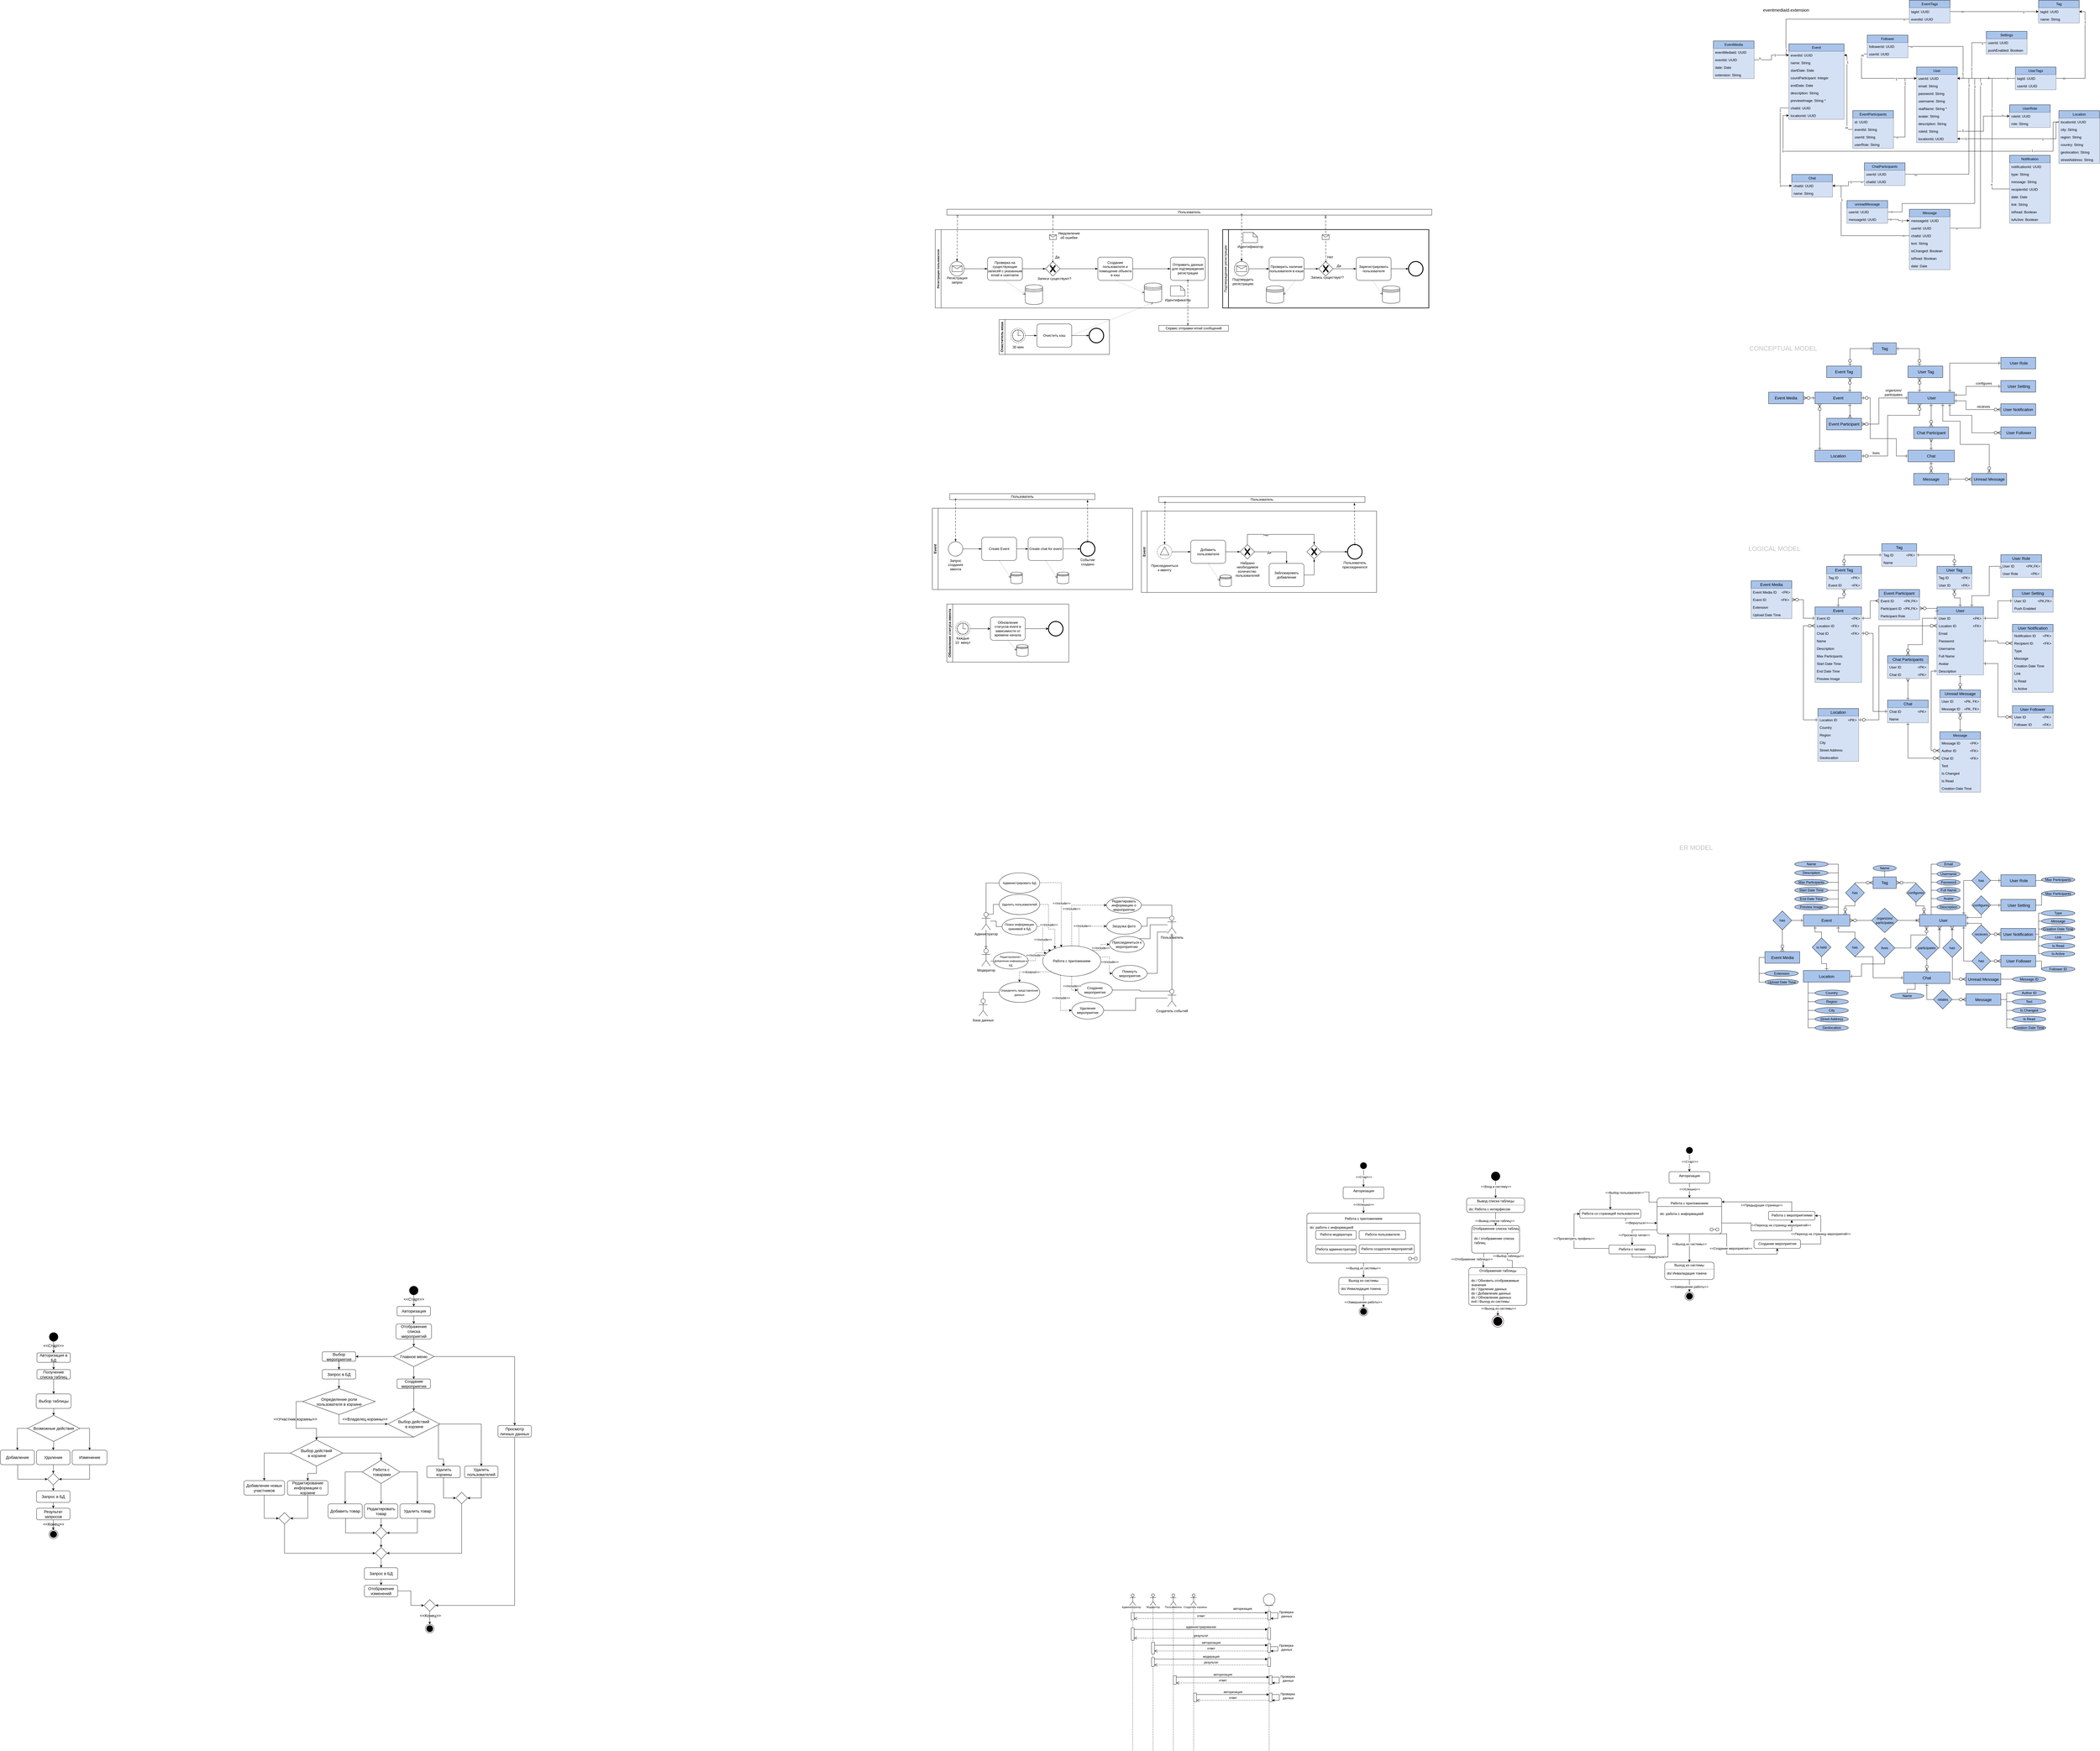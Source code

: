 <mxfile version="24.2.3" type="github">
  <diagram name="Страница 1" id="cRjUhBLCW10yVQFY3db3">
    <mxGraphModel dx="7903" dy="580" grid="1" gridSize="10" guides="1" tooltips="1" connect="1" arrows="1" fold="1" page="1" pageScale="1" pageWidth="850" pageHeight="1100" math="0" shadow="0">
      <root>
        <mxCell id="0" />
        <mxCell id="1" parent="0" />
        <mxCell id="vpUIqSmqtUPaj6e8z2Zy-1" value="Event" style="swimlane;fontStyle=0;childLayout=stackLayout;horizontal=1;startSize=26;fillColor=#A9C4EB;horizontalStack=0;resizeParent=1;resizeParentMax=0;resizeLast=0;collapsible=1;marginBottom=0;whiteSpace=wrap;html=1;" parent="1" vertex="1">
          <mxGeometry x="-130" y="200" width="190" height="260" as="geometry" />
        </mxCell>
        <mxCell id="vpUIqSmqtUPaj6e8z2Zy-34" value="eventId: UUID" style="text;strokeColor=none;fillColor=#D4E1F5;align=left;verticalAlign=top;spacingLeft=4;spacingRight=4;overflow=hidden;rotatable=0;points=[[0,0.5],[1,0.5]];portConstraint=eastwest;whiteSpace=wrap;html=1;" parent="vpUIqSmqtUPaj6e8z2Zy-1" vertex="1">
          <mxGeometry y="26" width="190" height="26" as="geometry" />
        </mxCell>
        <mxCell id="vpUIqSmqtUPaj6e8z2Zy-2" value="name: String" style="text;strokeColor=none;fillColor=#D4E1F5;align=left;verticalAlign=top;spacingLeft=4;spacingRight=4;overflow=hidden;rotatable=0;points=[[0,0.5],[1,0.5]];portConstraint=eastwest;whiteSpace=wrap;html=1;" parent="vpUIqSmqtUPaj6e8z2Zy-1" vertex="1">
          <mxGeometry y="52" width="190" height="26" as="geometry" />
        </mxCell>
        <mxCell id="vpUIqSmqtUPaj6e8z2Zy-5" value="startDate: Date" style="text;strokeColor=none;fillColor=#D4E1F5;align=left;verticalAlign=top;spacingLeft=4;spacingRight=4;overflow=hidden;rotatable=0;points=[[0,0.5],[1,0.5]];portConstraint=eastwest;whiteSpace=wrap;html=1;" parent="vpUIqSmqtUPaj6e8z2Zy-1" vertex="1">
          <mxGeometry y="78" width="190" height="26" as="geometry" />
        </mxCell>
        <mxCell id="vpUIqSmqtUPaj6e8z2Zy-111" value="countParticipant: Integer&amp;nbsp;" style="text;strokeColor=none;fillColor=#D4E1F5;align=left;verticalAlign=top;spacingLeft=4;spacingRight=4;overflow=hidden;rotatable=0;points=[[0,0.5],[1,0.5]];portConstraint=eastwest;whiteSpace=wrap;html=1;" parent="vpUIqSmqtUPaj6e8z2Zy-1" vertex="1">
          <mxGeometry y="104" width="190" height="26" as="geometry" />
        </mxCell>
        <mxCell id="vpUIqSmqtUPaj6e8z2Zy-4" value="endDate: Date" style="text;strokeColor=none;fillColor=#D4E1F5;align=left;verticalAlign=top;spacingLeft=4;spacingRight=4;overflow=hidden;rotatable=0;points=[[0,0.5],[1,0.5]];portConstraint=eastwest;whiteSpace=wrap;html=1;" parent="vpUIqSmqtUPaj6e8z2Zy-1" vertex="1">
          <mxGeometry y="130" width="190" height="26" as="geometry" />
        </mxCell>
        <mxCell id="vpUIqSmqtUPaj6e8z2Zy-6" value="description: String" style="text;strokeColor=none;fillColor=#D4E1F5;align=left;verticalAlign=top;spacingLeft=4;spacingRight=4;overflow=hidden;rotatable=0;points=[[0,0.5],[1,0.5]];portConstraint=eastwest;whiteSpace=wrap;html=1;" parent="vpUIqSmqtUPaj6e8z2Zy-1" vertex="1">
          <mxGeometry y="156" width="190" height="26" as="geometry" />
        </mxCell>
        <mxCell id="vpUIqSmqtUPaj6e8z2Zy-7" value="previewImage: String *" style="text;strokeColor=none;fillColor=#D4E1F5;align=left;verticalAlign=top;spacingLeft=4;spacingRight=4;overflow=hidden;rotatable=0;points=[[0,0.5],[1,0.5]];portConstraint=eastwest;whiteSpace=wrap;html=1;" parent="vpUIqSmqtUPaj6e8z2Zy-1" vertex="1">
          <mxGeometry y="182" width="190" height="26" as="geometry" />
        </mxCell>
        <mxCell id="vpUIqSmqtUPaj6e8z2Zy-74" value="chatId: UUID" style="text;strokeColor=none;fillColor=#D4E1F5;align=left;verticalAlign=top;spacingLeft=4;spacingRight=4;overflow=hidden;rotatable=0;points=[[0,0.5],[1,0.5]];portConstraint=eastwest;whiteSpace=wrap;html=1;" parent="vpUIqSmqtUPaj6e8z2Zy-1" vertex="1">
          <mxGeometry y="208" width="190" height="26" as="geometry" />
        </mxCell>
        <mxCell id="vpUIqSmqtUPaj6e8z2Zy-15" value="locationId; UUID" style="text;strokeColor=none;fillColor=#D4E1F5;align=left;verticalAlign=top;spacingLeft=4;spacingRight=4;overflow=hidden;rotatable=0;points=[[0,0.5],[1,0.5]];portConstraint=eastwest;whiteSpace=wrap;html=1;" parent="vpUIqSmqtUPaj6e8z2Zy-1" vertex="1">
          <mxGeometry y="234" width="190" height="26" as="geometry" />
        </mxCell>
        <mxCell id="vpUIqSmqtUPaj6e8z2Zy-9" value="User" style="swimlane;fontStyle=0;childLayout=stackLayout;horizontal=1;startSize=26;fillColor=#A9C4EB;horizontalStack=0;resizeParent=1;resizeParentMax=0;resizeLast=0;collapsible=1;marginBottom=0;whiteSpace=wrap;html=1;" parent="1" vertex="1">
          <mxGeometry x="310" y="280" width="140" height="260" as="geometry" />
        </mxCell>
        <mxCell id="vpUIqSmqtUPaj6e8z2Zy-33" value="userId: UUID" style="text;strokeColor=none;fillColor=#D4E1F5;align=left;verticalAlign=top;spacingLeft=4;spacingRight=4;overflow=hidden;rotatable=0;points=[[0,0.5],[1,0.5]];portConstraint=eastwest;whiteSpace=wrap;html=1;" parent="vpUIqSmqtUPaj6e8z2Zy-9" vertex="1">
          <mxGeometry y="26" width="140" height="26" as="geometry" />
        </mxCell>
        <mxCell id="vpUIqSmqtUPaj6e8z2Zy-10" value="email: String" style="text;strokeColor=none;fillColor=#D4E1F5;align=left;verticalAlign=top;spacingLeft=4;spacingRight=4;overflow=hidden;rotatable=0;points=[[0,0.5],[1,0.5]];portConstraint=eastwest;whiteSpace=wrap;html=1;" parent="vpUIqSmqtUPaj6e8z2Zy-9" vertex="1">
          <mxGeometry y="52" width="140" height="26" as="geometry" />
        </mxCell>
        <mxCell id="vpUIqSmqtUPaj6e8z2Zy-11" value="password: String" style="text;strokeColor=none;fillColor=#D4E1F5;align=left;verticalAlign=top;spacingLeft=4;spacingRight=4;overflow=hidden;rotatable=0;points=[[0,0.5],[1,0.5]];portConstraint=eastwest;whiteSpace=wrap;html=1;" parent="vpUIqSmqtUPaj6e8z2Zy-9" vertex="1">
          <mxGeometry y="78" width="140" height="26" as="geometry" />
        </mxCell>
        <mxCell id="vpUIqSmqtUPaj6e8z2Zy-12" value="username: String" style="text;strokeColor=none;fillColor=#D4E1F5;align=left;verticalAlign=top;spacingLeft=4;spacingRight=4;overflow=hidden;rotatable=0;points=[[0,0.5],[1,0.5]];portConstraint=eastwest;whiteSpace=wrap;html=1;" parent="vpUIqSmqtUPaj6e8z2Zy-9" vertex="1">
          <mxGeometry y="104" width="140" height="26" as="geometry" />
        </mxCell>
        <mxCell id="vpUIqSmqtUPaj6e8z2Zy-13" value="realName: String *" style="text;strokeColor=none;fillColor=#D4E1F5;align=left;verticalAlign=top;spacingLeft=4;spacingRight=4;overflow=hidden;rotatable=0;points=[[0,0.5],[1,0.5]];portConstraint=eastwest;whiteSpace=wrap;html=1;" parent="vpUIqSmqtUPaj6e8z2Zy-9" vertex="1">
          <mxGeometry y="130" width="140" height="26" as="geometry" />
        </mxCell>
        <mxCell id="vpUIqSmqtUPaj6e8z2Zy-14" value="avatar: String" style="text;strokeColor=none;fillColor=#D4E1F5;align=left;verticalAlign=top;spacingLeft=4;spacingRight=4;overflow=hidden;rotatable=0;points=[[0,0.5],[1,0.5]];portConstraint=eastwest;whiteSpace=wrap;html=1;" parent="vpUIqSmqtUPaj6e8z2Zy-9" vertex="1">
          <mxGeometry y="156" width="140" height="26" as="geometry" />
        </mxCell>
        <mxCell id="9S5c2qphNowoADKYyEm4-1" value="description: String" style="text;strokeColor=none;fillColor=#D4E1F5;align=left;verticalAlign=top;spacingLeft=4;spacingRight=4;overflow=hidden;rotatable=0;points=[[0,0.5],[1,0.5]];portConstraint=eastwest;whiteSpace=wrap;html=1;" parent="vpUIqSmqtUPaj6e8z2Zy-9" vertex="1">
          <mxGeometry y="182" width="140" height="26" as="geometry" />
        </mxCell>
        <mxCell id="KBtNhwMaTalHNmlQnlhk-2" value="roleId: String" style="text;strokeColor=none;fillColor=#D4E1F5;align=left;verticalAlign=top;spacingLeft=4;spacingRight=4;overflow=hidden;rotatable=0;points=[[0,0.5],[1,0.5]];portConstraint=eastwest;whiteSpace=wrap;html=1;" parent="vpUIqSmqtUPaj6e8z2Zy-9" vertex="1">
          <mxGeometry y="208" width="140" height="26" as="geometry" />
        </mxCell>
        <mxCell id="NgDDJWwpGHNOBmChydb1-67" value="locationId; UUID" style="text;strokeColor=none;fillColor=#D4E1F5;align=left;verticalAlign=top;spacingLeft=4;spacingRight=4;overflow=hidden;rotatable=0;points=[[0,0.5],[1,0.5]];portConstraint=eastwest;whiteSpace=wrap;html=1;" parent="vpUIqSmqtUPaj6e8z2Zy-9" vertex="1">
          <mxGeometry y="234" width="140" height="26" as="geometry" />
        </mxCell>
        <mxCell id="vpUIqSmqtUPaj6e8z2Zy-17" value="EventMedia" style="swimlane;fontStyle=0;childLayout=stackLayout;horizontal=1;startSize=26;fillColor=#A9C4EB;horizontalStack=0;resizeParent=1;resizeParentMax=0;resizeLast=0;collapsible=1;marginBottom=0;whiteSpace=wrap;html=1;" parent="1" vertex="1">
          <mxGeometry x="-390" y="190" width="140" height="130" as="geometry" />
        </mxCell>
        <mxCell id="vpUIqSmqtUPaj6e8z2Zy-52" value="eventMediaId: UUID" style="text;strokeColor=none;fillColor=#D4E1F5;align=left;verticalAlign=top;spacingLeft=4;spacingRight=4;overflow=hidden;rotatable=0;points=[[0,0.5],[1,0.5]];portConstraint=eastwest;whiteSpace=wrap;html=1;" parent="vpUIqSmqtUPaj6e8z2Zy-17" vertex="1">
          <mxGeometry y="26" width="140" height="26" as="geometry" />
        </mxCell>
        <mxCell id="vpUIqSmqtUPaj6e8z2Zy-53" value="eventId: UUID" style="text;strokeColor=none;fillColor=#D4E1F5;align=left;verticalAlign=top;spacingLeft=4;spacingRight=4;overflow=hidden;rotatable=0;points=[[0,0.5],[1,0.5]];portConstraint=eastwest;whiteSpace=wrap;html=1;" parent="vpUIqSmqtUPaj6e8z2Zy-17" vertex="1">
          <mxGeometry y="52" width="140" height="26" as="geometry" />
        </mxCell>
        <mxCell id="KBtNhwMaTalHNmlQnlhk-6" value="date: Date" style="text;strokeColor=none;fillColor=#D4E1F5;align=left;verticalAlign=top;spacingLeft=4;spacingRight=4;overflow=hidden;rotatable=0;points=[[0,0.5],[1,0.5]];portConstraint=eastwest;whiteSpace=wrap;html=1;" parent="vpUIqSmqtUPaj6e8z2Zy-17" vertex="1">
          <mxGeometry y="78" width="140" height="26" as="geometry" />
        </mxCell>
        <mxCell id="vpUIqSmqtUPaj6e8z2Zy-18" value="extension: String" style="text;strokeColor=none;fillColor=#D4E1F5;align=left;verticalAlign=top;spacingLeft=4;spacingRight=4;overflow=hidden;rotatable=0;points=[[0,0.5],[1,0.5]];portConstraint=eastwest;whiteSpace=wrap;html=1;" parent="vpUIqSmqtUPaj6e8z2Zy-17" vertex="1">
          <mxGeometry y="104" width="140" height="26" as="geometry" />
        </mxCell>
        <mxCell id="vpUIqSmqtUPaj6e8z2Zy-25" value="Chat" style="swimlane;fontStyle=0;childLayout=stackLayout;horizontal=1;startSize=26;fillColor=#A9C4EB;horizontalStack=0;resizeParent=1;resizeParentMax=0;resizeLast=0;collapsible=1;marginBottom=0;whiteSpace=wrap;html=1;" parent="1" vertex="1">
          <mxGeometry x="-120" y="650" width="140" height="78" as="geometry" />
        </mxCell>
        <mxCell id="vpUIqSmqtUPaj6e8z2Zy-26" value="chatId: UUID" style="text;strokeColor=none;fillColor=#D4E1F5;align=left;verticalAlign=top;spacingLeft=4;spacingRight=4;overflow=hidden;rotatable=0;points=[[0,0.5],[1,0.5]];portConstraint=eastwest;whiteSpace=wrap;html=1;" parent="vpUIqSmqtUPaj6e8z2Zy-25" vertex="1">
          <mxGeometry y="26" width="140" height="26" as="geometry" />
        </mxCell>
        <mxCell id="vpUIqSmqtUPaj6e8z2Zy-32" value="name: String" style="text;strokeColor=none;fillColor=#D4E1F5;align=left;verticalAlign=top;spacingLeft=4;spacingRight=4;overflow=hidden;rotatable=0;points=[[0,0.5],[1,0.5]];portConstraint=eastwest;whiteSpace=wrap;html=1;" parent="vpUIqSmqtUPaj6e8z2Zy-25" vertex="1">
          <mxGeometry y="52" width="140" height="26" as="geometry" />
        </mxCell>
        <mxCell id="vpUIqSmqtUPaj6e8z2Zy-37" value="EventParticipants" style="swimlane;fontStyle=0;childLayout=stackLayout;horizontal=1;startSize=26;fillColor=#A9C4EB;horizontalStack=0;resizeParent=1;resizeParentMax=0;resizeLast=0;collapsible=1;marginBottom=0;whiteSpace=wrap;html=1;" parent="1" vertex="1">
          <mxGeometry x="90" y="430" width="140" height="130" as="geometry" />
        </mxCell>
        <mxCell id="vpUIqSmqtUPaj6e8z2Zy-38" value="id: UUID" style="text;strokeColor=none;fillColor=#D4E1F5;align=left;verticalAlign=top;spacingLeft=4;spacingRight=4;overflow=hidden;rotatable=0;points=[[0,0.5],[1,0.5]];portConstraint=eastwest;whiteSpace=wrap;html=1;" parent="vpUIqSmqtUPaj6e8z2Zy-37" vertex="1">
          <mxGeometry y="26" width="140" height="26" as="geometry" />
        </mxCell>
        <mxCell id="vpUIqSmqtUPaj6e8z2Zy-39" value="eventId: String" style="text;strokeColor=none;fillColor=#D4E1F5;align=left;verticalAlign=top;spacingLeft=4;spacingRight=4;overflow=hidden;rotatable=0;points=[[0,0.5],[1,0.5]];portConstraint=eastwest;whiteSpace=wrap;html=1;" parent="vpUIqSmqtUPaj6e8z2Zy-37" vertex="1">
          <mxGeometry y="52" width="140" height="26" as="geometry" />
        </mxCell>
        <mxCell id="vpUIqSmqtUPaj6e8z2Zy-41" value="userId: String" style="text;strokeColor=none;fillColor=#D4E1F5;align=left;verticalAlign=top;spacingLeft=4;spacingRight=4;overflow=hidden;rotatable=0;points=[[0,0.5],[1,0.5]];portConstraint=eastwest;whiteSpace=wrap;html=1;" parent="vpUIqSmqtUPaj6e8z2Zy-37" vertex="1">
          <mxGeometry y="78" width="140" height="26" as="geometry" />
        </mxCell>
        <mxCell id="vpUIqSmqtUPaj6e8z2Zy-42" value="userRole: String" style="text;strokeColor=none;fillColor=#D4E1F5;align=left;verticalAlign=top;spacingLeft=4;spacingRight=4;overflow=hidden;rotatable=0;points=[[0,0.5],[1,0.5]];portConstraint=eastwest;whiteSpace=wrap;html=1;" parent="vpUIqSmqtUPaj6e8z2Zy-37" vertex="1">
          <mxGeometry y="104" width="140" height="26" as="geometry" />
        </mxCell>
        <mxCell id="vpUIqSmqtUPaj6e8z2Zy-46" style="edgeStyle=orthogonalEdgeStyle;rounded=0;orthogonalLoop=1;jettySize=auto;html=1;entryX=1;entryY=0.5;entryDx=0;entryDy=0;" parent="1" source="vpUIqSmqtUPaj6e8z2Zy-39" target="vpUIqSmqtUPaj6e8z2Zy-34" edge="1">
          <mxGeometry relative="1" as="geometry">
            <Array as="points">
              <mxPoint x="70" y="495" />
              <mxPoint x="70" y="239" />
            </Array>
          </mxGeometry>
        </mxCell>
        <mxCell id="BRPAVIyTNpqr_RkrU8---33" value="1" style="edgeLabel;html=1;align=center;verticalAlign=middle;resizable=0;points=[];" parent="vpUIqSmqtUPaj6e8z2Zy-46" vertex="1" connectable="0">
          <mxGeometry x="0.762" y="-2" relative="1" as="geometry">
            <mxPoint as="offset" />
          </mxGeometry>
        </mxCell>
        <mxCell id="BRPAVIyTNpqr_RkrU8---34" value="m" style="edgeLabel;html=1;align=center;verticalAlign=middle;resizable=0;points=[];" parent="vpUIqSmqtUPaj6e8z2Zy-46" vertex="1" connectable="0">
          <mxGeometry x="-0.815" y="1" relative="1" as="geometry">
            <mxPoint as="offset" />
          </mxGeometry>
        </mxCell>
        <mxCell id="vpUIqSmqtUPaj6e8z2Zy-47" style="edgeStyle=orthogonalEdgeStyle;rounded=0;orthogonalLoop=1;jettySize=auto;html=1;entryX=0;entryY=0.5;entryDx=0;entryDy=0;" parent="1" source="vpUIqSmqtUPaj6e8z2Zy-41" target="vpUIqSmqtUPaj6e8z2Zy-33" edge="1">
          <mxGeometry relative="1" as="geometry" />
        </mxCell>
        <mxCell id="BRPAVIyTNpqr_RkrU8---35" value="n" style="edgeLabel;html=1;align=center;verticalAlign=middle;resizable=0;points=[];" parent="vpUIqSmqtUPaj6e8z2Zy-47" vertex="1" connectable="0">
          <mxGeometry x="-0.911" y="-1" relative="1" as="geometry">
            <mxPoint as="offset" />
          </mxGeometry>
        </mxCell>
        <mxCell id="BRPAVIyTNpqr_RkrU8---36" value="1" style="edgeLabel;html=1;align=center;verticalAlign=middle;resizable=0;points=[];" parent="vpUIqSmqtUPaj6e8z2Zy-47" vertex="1" connectable="0">
          <mxGeometry x="0.598" relative="1" as="geometry">
            <mxPoint as="offset" />
          </mxGeometry>
        </mxCell>
        <mxCell id="vpUIqSmqtUPaj6e8z2Zy-54" style="edgeStyle=orthogonalEdgeStyle;rounded=0;orthogonalLoop=1;jettySize=auto;html=1;entryX=0;entryY=0.5;entryDx=0;entryDy=0;" parent="1" source="vpUIqSmqtUPaj6e8z2Zy-53" target="vpUIqSmqtUPaj6e8z2Zy-34" edge="1">
          <mxGeometry relative="1" as="geometry" />
        </mxCell>
        <mxCell id="BRPAVIyTNpqr_RkrU8---7" value="n" style="edgeLabel;html=1;align=center;verticalAlign=middle;resizable=0;points=[];" parent="vpUIqSmqtUPaj6e8z2Zy-54" vertex="1" connectable="0">
          <mxGeometry x="-0.693" y="-1" relative="1" as="geometry">
            <mxPoint x="-1" y="-6" as="offset" />
          </mxGeometry>
        </mxCell>
        <mxCell id="BRPAVIyTNpqr_RkrU8---8" value="1" style="edgeLabel;html=1;align=center;verticalAlign=middle;resizable=0;points=[];" parent="vpUIqSmqtUPaj6e8z2Zy-54" vertex="1" connectable="0">
          <mxGeometry x="0.285" relative="1" as="geometry">
            <mxPoint as="offset" />
          </mxGeometry>
        </mxCell>
        <mxCell id="vpUIqSmqtUPaj6e8z2Zy-55" value="Message" style="swimlane;fontStyle=0;childLayout=stackLayout;horizontal=1;startSize=26;fillColor=#A9C4EB;horizontalStack=0;resizeParent=1;resizeParentMax=0;resizeLast=0;collapsible=1;marginBottom=0;whiteSpace=wrap;html=1;" parent="1" vertex="1">
          <mxGeometry x="285" y="770" width="140" height="208" as="geometry" />
        </mxCell>
        <mxCell id="vpUIqSmqtUPaj6e8z2Zy-56" value="messageId: UUID" style="text;strokeColor=none;fillColor=#D4E1F5;align=left;verticalAlign=top;spacingLeft=4;spacingRight=4;overflow=hidden;rotatable=0;points=[[0,0.5],[1,0.5]];portConstraint=eastwest;whiteSpace=wrap;html=1;" parent="vpUIqSmqtUPaj6e8z2Zy-55" vertex="1">
          <mxGeometry y="26" width="140" height="26" as="geometry" />
        </mxCell>
        <mxCell id="vpUIqSmqtUPaj6e8z2Zy-57" value="userId: UUID" style="text;strokeColor=none;fillColor=#D4E1F5;align=left;verticalAlign=top;spacingLeft=4;spacingRight=4;overflow=hidden;rotatable=0;points=[[0,0.5],[1,0.5]];portConstraint=eastwest;whiteSpace=wrap;html=1;" parent="vpUIqSmqtUPaj6e8z2Zy-55" vertex="1">
          <mxGeometry y="52" width="140" height="26" as="geometry" />
        </mxCell>
        <mxCell id="vpUIqSmqtUPaj6e8z2Zy-58" value="chatId: UUID" style="text;strokeColor=none;fillColor=#D4E1F5;align=left;verticalAlign=top;spacingLeft=4;spacingRight=4;overflow=hidden;rotatable=0;points=[[0,0.5],[1,0.5]];portConstraint=eastwest;whiteSpace=wrap;html=1;" parent="vpUIqSmqtUPaj6e8z2Zy-55" vertex="1">
          <mxGeometry y="78" width="140" height="26" as="geometry" />
        </mxCell>
        <mxCell id="vpUIqSmqtUPaj6e8z2Zy-59" value="text: String" style="text;strokeColor=none;fillColor=#D4E1F5;align=left;verticalAlign=top;spacingLeft=4;spacingRight=4;overflow=hidden;rotatable=0;points=[[0,0.5],[1,0.5]];portConstraint=eastwest;whiteSpace=wrap;html=1;" parent="vpUIqSmqtUPaj6e8z2Zy-55" vertex="1">
          <mxGeometry y="104" width="140" height="26" as="geometry" />
        </mxCell>
        <mxCell id="vpUIqSmqtUPaj6e8z2Zy-61" value="isChanged: Boolean" style="text;strokeColor=none;fillColor=#D4E1F5;align=left;verticalAlign=top;spacingLeft=4;spacingRight=4;overflow=hidden;rotatable=0;points=[[0,0.5],[1,0.5]];portConstraint=eastwest;whiteSpace=wrap;html=1;" parent="vpUIqSmqtUPaj6e8z2Zy-55" vertex="1">
          <mxGeometry y="130" width="140" height="26" as="geometry" />
        </mxCell>
        <mxCell id="BRPAVIyTNpqr_RkrU8---4" value="isRead: Boolean" style="text;strokeColor=none;fillColor=#D4E1F5;align=left;verticalAlign=top;spacingLeft=4;spacingRight=4;overflow=hidden;rotatable=0;points=[[0,0.5],[1,0.5]];portConstraint=eastwest;whiteSpace=wrap;html=1;" parent="vpUIqSmqtUPaj6e8z2Zy-55" vertex="1">
          <mxGeometry y="156" width="140" height="26" as="geometry" />
        </mxCell>
        <mxCell id="vpUIqSmqtUPaj6e8z2Zy-62" value="date: Date" style="text;strokeColor=none;fillColor=#D4E1F5;align=left;verticalAlign=top;spacingLeft=4;spacingRight=4;overflow=hidden;rotatable=0;points=[[0,0.5],[1,0.5]];portConstraint=eastwest;whiteSpace=wrap;html=1;" parent="vpUIqSmqtUPaj6e8z2Zy-55" vertex="1">
          <mxGeometry y="182" width="140" height="26" as="geometry" />
        </mxCell>
        <mxCell id="vpUIqSmqtUPaj6e8z2Zy-63" style="edgeStyle=orthogonalEdgeStyle;rounded=0;orthogonalLoop=1;jettySize=auto;html=1;entryX=1;entryY=0.5;entryDx=0;entryDy=0;" parent="1" source="vpUIqSmqtUPaj6e8z2Zy-57" target="vpUIqSmqtUPaj6e8z2Zy-33" edge="1">
          <mxGeometry relative="1" as="geometry">
            <Array as="points">
              <mxPoint x="530" y="835" />
              <mxPoint x="530" y="319" />
            </Array>
          </mxGeometry>
        </mxCell>
        <mxCell id="BRPAVIyTNpqr_RkrU8---27" value="n" style="edgeLabel;html=1;align=center;verticalAlign=middle;resizable=0;points=[];" parent="vpUIqSmqtUPaj6e8z2Zy-63" vertex="1" connectable="0">
          <mxGeometry x="-0.936" y="-1" relative="1" as="geometry">
            <mxPoint as="offset" />
          </mxGeometry>
        </mxCell>
        <mxCell id="BRPAVIyTNpqr_RkrU8---28" value="1" style="edgeLabel;html=1;align=center;verticalAlign=middle;resizable=0;points=[];" parent="vpUIqSmqtUPaj6e8z2Zy-63" vertex="1" connectable="0">
          <mxGeometry x="0.722" y="-2" relative="1" as="geometry">
            <mxPoint as="offset" />
          </mxGeometry>
        </mxCell>
        <mxCell id="vpUIqSmqtUPaj6e8z2Zy-64" value="ChatParticipants" style="swimlane;fontStyle=0;childLayout=stackLayout;horizontal=1;startSize=26;fillColor=#A9C4EB;horizontalStack=0;resizeParent=1;resizeParentMax=0;resizeLast=0;collapsible=1;marginBottom=0;whiteSpace=wrap;html=1;" parent="1" vertex="1">
          <mxGeometry x="130" y="610" width="140" height="78" as="geometry" />
        </mxCell>
        <mxCell id="vpUIqSmqtUPaj6e8z2Zy-65" value="userId: UUID" style="text;strokeColor=none;fillColor=#D4E1F5;align=left;verticalAlign=top;spacingLeft=4;spacingRight=4;overflow=hidden;rotatable=0;points=[[0,0.5],[1,0.5]];portConstraint=eastwest;whiteSpace=wrap;html=1;" parent="vpUIqSmqtUPaj6e8z2Zy-64" vertex="1">
          <mxGeometry y="26" width="140" height="26" as="geometry" />
        </mxCell>
        <mxCell id="vpUIqSmqtUPaj6e8z2Zy-67" value="chatId: UUID" style="text;strokeColor=none;fillColor=#D4E1F5;align=left;verticalAlign=top;spacingLeft=4;spacingRight=4;overflow=hidden;rotatable=0;points=[[0,0.5],[1,0.5]];portConstraint=eastwest;whiteSpace=wrap;html=1;" parent="vpUIqSmqtUPaj6e8z2Zy-64" vertex="1">
          <mxGeometry y="52" width="140" height="26" as="geometry" />
        </mxCell>
        <mxCell id="vpUIqSmqtUPaj6e8z2Zy-72" style="edgeStyle=orthogonalEdgeStyle;rounded=0;orthogonalLoop=1;jettySize=auto;html=1;entryX=1;entryY=0.5;entryDx=0;entryDy=0;" parent="1" source="vpUIqSmqtUPaj6e8z2Zy-67" target="vpUIqSmqtUPaj6e8z2Zy-26" edge="1">
          <mxGeometry relative="1" as="geometry" />
        </mxCell>
        <mxCell id="BRPAVIyTNpqr_RkrU8---29" value="n" style="edgeLabel;html=1;align=center;verticalAlign=middle;resizable=0;points=[];" parent="vpUIqSmqtUPaj6e8z2Zy-72" vertex="1" connectable="0">
          <mxGeometry x="-0.83" y="1" relative="1" as="geometry">
            <mxPoint as="offset" />
          </mxGeometry>
        </mxCell>
        <mxCell id="BRPAVIyTNpqr_RkrU8---30" value="1" style="edgeLabel;html=1;align=center;verticalAlign=middle;resizable=0;points=[];" parent="vpUIqSmqtUPaj6e8z2Zy-72" vertex="1" connectable="0">
          <mxGeometry x="-0.261" y="1" relative="1" as="geometry">
            <mxPoint as="offset" />
          </mxGeometry>
        </mxCell>
        <mxCell id="vpUIqSmqtUPaj6e8z2Zy-73" style="edgeStyle=orthogonalEdgeStyle;rounded=0;orthogonalLoop=1;jettySize=auto;html=1;exitX=1;exitY=0.5;exitDx=0;exitDy=0;entryX=1;entryY=0.5;entryDx=0;entryDy=0;" parent="1" source="vpUIqSmqtUPaj6e8z2Zy-65" target="vpUIqSmqtUPaj6e8z2Zy-33" edge="1">
          <mxGeometry relative="1" as="geometry">
            <Array as="points">
              <mxPoint x="490" y="649" />
              <mxPoint x="490" y="319" />
            </Array>
          </mxGeometry>
        </mxCell>
        <mxCell id="BRPAVIyTNpqr_RkrU8---31" value="m" style="edgeLabel;html=1;align=center;verticalAlign=middle;resizable=0;points=[];" parent="vpUIqSmqtUPaj6e8z2Zy-73" vertex="1" connectable="0">
          <mxGeometry x="-0.876" y="-2" relative="1" as="geometry">
            <mxPoint as="offset" />
          </mxGeometry>
        </mxCell>
        <mxCell id="BRPAVIyTNpqr_RkrU8---32" value="1" style="edgeLabel;html=1;align=center;verticalAlign=middle;resizable=0;points=[];" parent="vpUIqSmqtUPaj6e8z2Zy-73" vertex="1" connectable="0">
          <mxGeometry x="0.785" relative="1" as="geometry">
            <mxPoint as="offset" />
          </mxGeometry>
        </mxCell>
        <mxCell id="vpUIqSmqtUPaj6e8z2Zy-75" style="edgeStyle=orthogonalEdgeStyle;rounded=0;orthogonalLoop=1;jettySize=auto;html=1;entryX=0;entryY=0.5;entryDx=0;entryDy=0;exitX=0;exitY=0.5;exitDx=0;exitDy=0;" parent="1" source="vpUIqSmqtUPaj6e8z2Zy-74" target="vpUIqSmqtUPaj6e8z2Zy-26" edge="1">
          <mxGeometry relative="1" as="geometry">
            <Array as="points">
              <mxPoint x="-160" y="421" />
              <mxPoint x="-160" y="689" />
            </Array>
          </mxGeometry>
        </mxCell>
        <mxCell id="BRPAVIyTNpqr_RkrU8---23" value="1" style="edgeLabel;html=1;align=center;verticalAlign=middle;resizable=0;points=[];" parent="vpUIqSmqtUPaj6e8z2Zy-75" vertex="1" connectable="0">
          <mxGeometry x="-0.777" relative="1" as="geometry">
            <mxPoint as="offset" />
          </mxGeometry>
        </mxCell>
        <mxCell id="BRPAVIyTNpqr_RkrU8---24" value="1" style="edgeLabel;html=1;align=center;verticalAlign=middle;resizable=0;points=[];" parent="vpUIqSmqtUPaj6e8z2Zy-75" vertex="1" connectable="0">
          <mxGeometry x="0.769" y="1" relative="1" as="geometry">
            <mxPoint as="offset" />
          </mxGeometry>
        </mxCell>
        <mxCell id="vpUIqSmqtUPaj6e8z2Zy-76" style="edgeStyle=orthogonalEdgeStyle;rounded=0;orthogonalLoop=1;jettySize=auto;html=1;entryX=1;entryY=0.5;entryDx=0;entryDy=0;" parent="1" source="vpUIqSmqtUPaj6e8z2Zy-58" target="vpUIqSmqtUPaj6e8z2Zy-26" edge="1">
          <mxGeometry relative="1" as="geometry">
            <Array as="points">
              <mxPoint x="50" y="861" />
              <mxPoint x="50" y="689" />
            </Array>
          </mxGeometry>
        </mxCell>
        <mxCell id="BRPAVIyTNpqr_RkrU8---25" value="n" style="edgeLabel;html=1;align=center;verticalAlign=middle;resizable=0;points=[];" parent="vpUIqSmqtUPaj6e8z2Zy-76" vertex="1" connectable="0">
          <mxGeometry x="-0.908" relative="1" as="geometry">
            <mxPoint as="offset" />
          </mxGeometry>
        </mxCell>
        <mxCell id="BRPAVIyTNpqr_RkrU8---26" value="1" style="edgeLabel;html=1;align=center;verticalAlign=middle;resizable=0;points=[];" parent="vpUIqSmqtUPaj6e8z2Zy-76" vertex="1" connectable="0">
          <mxGeometry x="0.646" y="-2" relative="1" as="geometry">
            <mxPoint as="offset" />
          </mxGeometry>
        </mxCell>
        <mxCell id="vpUIqSmqtUPaj6e8z2Zy-77" value="Settings" style="swimlane;fontStyle=0;childLayout=stackLayout;horizontal=1;startSize=26;fillColor=#A9C4EB;horizontalStack=0;resizeParent=1;resizeParentMax=0;resizeLast=0;collapsible=1;marginBottom=0;whiteSpace=wrap;html=1;" parent="1" vertex="1">
          <mxGeometry x="550" y="157" width="140" height="78" as="geometry" />
        </mxCell>
        <mxCell id="vpUIqSmqtUPaj6e8z2Zy-79" value="userId: UUID" style="text;strokeColor=none;fillColor=#D4E1F5;align=left;verticalAlign=top;spacingLeft=4;spacingRight=4;overflow=hidden;rotatable=0;points=[[0,0.5],[1,0.5]];portConstraint=eastwest;whiteSpace=wrap;html=1;" parent="vpUIqSmqtUPaj6e8z2Zy-77" vertex="1">
          <mxGeometry y="26" width="140" height="26" as="geometry" />
        </mxCell>
        <mxCell id="vpUIqSmqtUPaj6e8z2Zy-80" value="pushEnabled: Boolean" style="text;strokeColor=none;fillColor=#D4E1F5;align=left;verticalAlign=top;spacingLeft=4;spacingRight=4;overflow=hidden;rotatable=0;points=[[0,0.5],[1,0.5]];portConstraint=eastwest;whiteSpace=wrap;html=1;" parent="vpUIqSmqtUPaj6e8z2Zy-77" vertex="1">
          <mxGeometry y="52" width="140" height="26" as="geometry" />
        </mxCell>
        <mxCell id="vpUIqSmqtUPaj6e8z2Zy-85" style="edgeStyle=orthogonalEdgeStyle;rounded=0;orthogonalLoop=1;jettySize=auto;html=1;" parent="1" source="vpUIqSmqtUPaj6e8z2Zy-79" target="vpUIqSmqtUPaj6e8z2Zy-33" edge="1">
          <mxGeometry relative="1" as="geometry" />
        </mxCell>
        <mxCell id="BRPAVIyTNpqr_RkrU8---13" value="1" style="edgeLabel;html=1;align=center;verticalAlign=middle;resizable=0;points=[];" parent="vpUIqSmqtUPaj6e8z2Zy-85" vertex="1" connectable="0">
          <mxGeometry x="-0.874" y="2" relative="1" as="geometry">
            <mxPoint as="offset" />
          </mxGeometry>
        </mxCell>
        <mxCell id="BRPAVIyTNpqr_RkrU8---14" value="1" style="edgeLabel;html=1;align=center;verticalAlign=middle;resizable=0;points=[];" parent="vpUIqSmqtUPaj6e8z2Zy-85" vertex="1" connectable="0">
          <mxGeometry x="0.257" y="-1" relative="1" as="geometry">
            <mxPoint as="offset" />
          </mxGeometry>
        </mxCell>
        <mxCell id="vpUIqSmqtUPaj6e8z2Zy-90" style="edgeStyle=orthogonalEdgeStyle;rounded=0;orthogonalLoop=1;jettySize=auto;html=1;exitX=0;exitY=0.5;exitDx=0;exitDy=0;" parent="1" source="vpUIqSmqtUPaj6e8z2Zy-88" target="vpUIqSmqtUPaj6e8z2Zy-33" edge="1">
          <mxGeometry relative="1" as="geometry" />
        </mxCell>
        <mxCell id="BRPAVIyTNpqr_RkrU8---16" value="m" style="edgeLabel;html=1;align=center;verticalAlign=middle;resizable=0;points=[];" parent="vpUIqSmqtUPaj6e8z2Zy-90" vertex="1" connectable="0">
          <mxGeometry x="-0.83" y="3" relative="1" as="geometry">
            <mxPoint as="offset" />
          </mxGeometry>
        </mxCell>
        <mxCell id="BRPAVIyTNpqr_RkrU8---17" value="1" style="edgeLabel;html=1;align=center;verticalAlign=middle;resizable=0;points=[];" parent="vpUIqSmqtUPaj6e8z2Zy-90" vertex="1" connectable="0">
          <mxGeometry x="0.521" y="-2" relative="1" as="geometry">
            <mxPoint as="offset" />
          </mxGeometry>
        </mxCell>
        <mxCell id="vpUIqSmqtUPaj6e8z2Zy-86" value="Follower" style="swimlane;fontStyle=0;childLayout=stackLayout;horizontal=1;startSize=26;fillColor=#A9C4EB;horizontalStack=0;resizeParent=1;resizeParentMax=0;resizeLast=0;collapsible=1;marginBottom=0;whiteSpace=wrap;html=1;" parent="1" vertex="1">
          <mxGeometry x="140" y="170" width="140" height="78" as="geometry" />
        </mxCell>
        <mxCell id="vpUIqSmqtUPaj6e8z2Zy-87" value="followerId: UUID" style="text;strokeColor=none;fillColor=#D4E1F5;align=left;verticalAlign=top;spacingLeft=4;spacingRight=4;overflow=hidden;rotatable=0;points=[[0,0.5],[1,0.5]];portConstraint=eastwest;whiteSpace=wrap;html=1;" parent="vpUIqSmqtUPaj6e8z2Zy-86" vertex="1">
          <mxGeometry y="26" width="140" height="26" as="geometry" />
        </mxCell>
        <mxCell id="vpUIqSmqtUPaj6e8z2Zy-88" value="userId: UUID" style="text;strokeColor=none;fillColor=#D4E1F5;align=left;verticalAlign=top;spacingLeft=4;spacingRight=4;overflow=hidden;rotatable=0;points=[[0,0.5],[1,0.5]];portConstraint=eastwest;whiteSpace=wrap;html=1;" parent="vpUIqSmqtUPaj6e8z2Zy-86" vertex="1">
          <mxGeometry y="52" width="140" height="26" as="geometry" />
        </mxCell>
        <mxCell id="vpUIqSmqtUPaj6e8z2Zy-91" style="edgeStyle=orthogonalEdgeStyle;rounded=0;orthogonalLoop=1;jettySize=auto;html=1;entryX=1;entryY=0.5;entryDx=0;entryDy=0;" parent="1" source="vpUIqSmqtUPaj6e8z2Zy-87" target="vpUIqSmqtUPaj6e8z2Zy-33" edge="1">
          <mxGeometry relative="1" as="geometry" />
        </mxCell>
        <mxCell id="BRPAVIyTNpqr_RkrU8---15" value="n" style="edgeLabel;html=1;align=center;verticalAlign=middle;resizable=0;points=[];" parent="vpUIqSmqtUPaj6e8z2Zy-91" vertex="1" connectable="0">
          <mxGeometry x="-0.925" y="-1" relative="1" as="geometry">
            <mxPoint as="offset" />
          </mxGeometry>
        </mxCell>
        <mxCell id="BRPAVIyTNpqr_RkrU8---18" value="1" style="edgeLabel;html=1;align=center;verticalAlign=middle;resizable=0;points=[];" parent="vpUIqSmqtUPaj6e8z2Zy-91" vertex="1" connectable="0">
          <mxGeometry x="0.773" y="-1" relative="1" as="geometry">
            <mxPoint as="offset" />
          </mxGeometry>
        </mxCell>
        <mxCell id="vpUIqSmqtUPaj6e8z2Zy-92" value="Tag" style="swimlane;fontStyle=0;childLayout=stackLayout;horizontal=1;startSize=26;fillColor=#A9C4EB;horizontalStack=0;resizeParent=1;resizeParentMax=0;resizeLast=0;collapsible=1;marginBottom=0;whiteSpace=wrap;html=1;" parent="1" vertex="1">
          <mxGeometry x="730" y="50" width="140" height="78" as="geometry" />
        </mxCell>
        <mxCell id="vpUIqSmqtUPaj6e8z2Zy-93" value="tagId: UUID" style="text;strokeColor=none;fillColor=#D4E1F5;align=left;verticalAlign=top;spacingLeft=4;spacingRight=4;overflow=hidden;rotatable=0;points=[[0,0.5],[1,0.5]];portConstraint=eastwest;whiteSpace=wrap;html=1;" parent="vpUIqSmqtUPaj6e8z2Zy-92" vertex="1">
          <mxGeometry y="26" width="140" height="26" as="geometry" />
        </mxCell>
        <mxCell id="vpUIqSmqtUPaj6e8z2Zy-94" value="name: String" style="text;strokeColor=none;fillColor=#D4E1F5;align=left;verticalAlign=top;spacingLeft=4;spacingRight=4;overflow=hidden;rotatable=0;points=[[0,0.5],[1,0.5]];portConstraint=eastwest;whiteSpace=wrap;html=1;" parent="vpUIqSmqtUPaj6e8z2Zy-92" vertex="1">
          <mxGeometry y="52" width="140" height="26" as="geometry" />
        </mxCell>
        <mxCell id="vpUIqSmqtUPaj6e8z2Zy-100" value="EventTags" style="swimlane;fontStyle=0;childLayout=stackLayout;horizontal=1;startSize=26;fillColor=#A9C4EB;horizontalStack=0;resizeParent=1;resizeParentMax=0;resizeLast=0;collapsible=1;marginBottom=0;whiteSpace=wrap;html=1;" parent="1" vertex="1">
          <mxGeometry x="285" y="50" width="140" height="78" as="geometry" />
        </mxCell>
        <mxCell id="vpUIqSmqtUPaj6e8z2Zy-101" value="tagId: UUID" style="text;strokeColor=none;fillColor=#D4E1F5;align=left;verticalAlign=top;spacingLeft=4;spacingRight=4;overflow=hidden;rotatable=0;points=[[0,0.5],[1,0.5]];portConstraint=eastwest;whiteSpace=wrap;html=1;" parent="vpUIqSmqtUPaj6e8z2Zy-100" vertex="1">
          <mxGeometry y="26" width="140" height="26" as="geometry" />
        </mxCell>
        <mxCell id="vpUIqSmqtUPaj6e8z2Zy-102" value="eventId: UUID&amp;nbsp;" style="text;strokeColor=none;fillColor=#D4E1F5;align=left;verticalAlign=top;spacingLeft=4;spacingRight=4;overflow=hidden;rotatable=0;points=[[0,0.5],[1,0.5]];portConstraint=eastwest;whiteSpace=wrap;html=1;" parent="vpUIqSmqtUPaj6e8z2Zy-100" vertex="1">
          <mxGeometry y="52" width="140" height="26" as="geometry" />
        </mxCell>
        <mxCell id="vpUIqSmqtUPaj6e8z2Zy-104" style="edgeStyle=orthogonalEdgeStyle;rounded=0;orthogonalLoop=1;jettySize=auto;html=1;entryX=0;entryY=0.5;entryDx=0;entryDy=0;exitX=0;exitY=0.5;exitDx=0;exitDy=0;" parent="1" source="vpUIqSmqtUPaj6e8z2Zy-102" target="vpUIqSmqtUPaj6e8z2Zy-34" edge="1">
          <mxGeometry relative="1" as="geometry">
            <mxPoint x="-120" y="541" as="targetPoint" />
            <Array as="points">
              <mxPoint x="-140" y="115" />
              <mxPoint x="-140" y="239" />
            </Array>
          </mxGeometry>
        </mxCell>
        <mxCell id="BRPAVIyTNpqr_RkrU8---9" value="n" style="edgeLabel;html=1;align=center;verticalAlign=middle;resizable=0;points=[];" parent="vpUIqSmqtUPaj6e8z2Zy-104" vertex="1" connectable="0">
          <mxGeometry x="-0.934" y="1" relative="1" as="geometry">
            <mxPoint as="offset" />
          </mxGeometry>
        </mxCell>
        <mxCell id="BRPAVIyTNpqr_RkrU8---10" value="1" style="edgeLabel;html=1;align=center;verticalAlign=middle;resizable=0;points=[];" parent="vpUIqSmqtUPaj6e8z2Zy-104" vertex="1" connectable="0">
          <mxGeometry x="0.901" y="1" relative="1" as="geometry">
            <mxPoint as="offset" />
          </mxGeometry>
        </mxCell>
        <mxCell id="vpUIqSmqtUPaj6e8z2Zy-105" style="edgeStyle=orthogonalEdgeStyle;rounded=0;orthogonalLoop=1;jettySize=auto;html=1;entryX=0;entryY=0.5;entryDx=0;entryDy=0;" parent="1" source="vpUIqSmqtUPaj6e8z2Zy-101" target="vpUIqSmqtUPaj6e8z2Zy-93" edge="1">
          <mxGeometry relative="1" as="geometry" />
        </mxCell>
        <mxCell id="BRPAVIyTNpqr_RkrU8---11" value="m" style="edgeLabel;html=1;align=center;verticalAlign=middle;resizable=0;points=[];" parent="vpUIqSmqtUPaj6e8z2Zy-105" vertex="1" connectable="0">
          <mxGeometry x="-0.72" relative="1" as="geometry">
            <mxPoint as="offset" />
          </mxGeometry>
        </mxCell>
        <mxCell id="BRPAVIyTNpqr_RkrU8---12" value="1" style="edgeLabel;html=1;align=center;verticalAlign=middle;resizable=0;points=[];" parent="vpUIqSmqtUPaj6e8z2Zy-105" vertex="1" connectable="0">
          <mxGeometry x="0.659" y="-1" relative="1" as="geometry">
            <mxPoint as="offset" />
          </mxGeometry>
        </mxCell>
        <mxCell id="vpUIqSmqtUPaj6e8z2Zy-106" value="UserTags" style="swimlane;fontStyle=0;childLayout=stackLayout;horizontal=1;startSize=26;fillColor=#A9C4EB;horizontalStack=0;resizeParent=1;resizeParentMax=0;resizeLast=0;collapsible=1;marginBottom=0;whiteSpace=wrap;html=1;" parent="1" vertex="1">
          <mxGeometry x="650" y="280" width="140" height="78" as="geometry" />
        </mxCell>
        <mxCell id="vpUIqSmqtUPaj6e8z2Zy-107" value="tagId: UUID" style="text;strokeColor=none;fillColor=#D4E1F5;align=left;verticalAlign=top;spacingLeft=4;spacingRight=4;overflow=hidden;rotatable=0;points=[[0,0.5],[1,0.5]];portConstraint=eastwest;whiteSpace=wrap;html=1;" parent="vpUIqSmqtUPaj6e8z2Zy-106" vertex="1">
          <mxGeometry y="26" width="140" height="26" as="geometry" />
        </mxCell>
        <mxCell id="vpUIqSmqtUPaj6e8z2Zy-108" value="userId: UUID&amp;nbsp;" style="text;strokeColor=none;fillColor=#D4E1F5;align=left;verticalAlign=top;spacingLeft=4;spacingRight=4;overflow=hidden;rotatable=0;points=[[0,0.5],[1,0.5]];portConstraint=eastwest;whiteSpace=wrap;html=1;" parent="vpUIqSmqtUPaj6e8z2Zy-106" vertex="1">
          <mxGeometry y="52" width="140" height="26" as="geometry" />
        </mxCell>
        <mxCell id="vpUIqSmqtUPaj6e8z2Zy-109" style="edgeStyle=orthogonalEdgeStyle;rounded=0;orthogonalLoop=1;jettySize=auto;html=1;entryX=1;entryY=0.5;entryDx=0;entryDy=0;" parent="1" source="vpUIqSmqtUPaj6e8z2Zy-107" target="vpUIqSmqtUPaj6e8z2Zy-93" edge="1">
          <mxGeometry relative="1" as="geometry">
            <Array as="points">
              <mxPoint x="890" y="319" />
              <mxPoint x="890" y="89" />
            </Array>
          </mxGeometry>
        </mxCell>
        <mxCell id="BRPAVIyTNpqr_RkrU8---21" value="m" style="edgeLabel;html=1;align=center;verticalAlign=middle;resizable=0;points=[];" parent="vpUIqSmqtUPaj6e8z2Zy-109" vertex="1" connectable="0">
          <mxGeometry x="-0.839" relative="1" as="geometry">
            <mxPoint as="offset" />
          </mxGeometry>
        </mxCell>
        <mxCell id="BRPAVIyTNpqr_RkrU8---22" value="1" style="edgeLabel;html=1;align=center;verticalAlign=middle;resizable=0;points=[];" parent="vpUIqSmqtUPaj6e8z2Zy-109" vertex="1" connectable="0">
          <mxGeometry x="0.683" relative="1" as="geometry">
            <mxPoint as="offset" />
          </mxGeometry>
        </mxCell>
        <mxCell id="vpUIqSmqtUPaj6e8z2Zy-110" style="edgeStyle=orthogonalEdgeStyle;rounded=0;orthogonalLoop=1;jettySize=auto;html=1;entryX=1;entryY=0.5;entryDx=0;entryDy=0;exitX=0;exitY=0.5;exitDx=0;exitDy=0;" parent="1" source="vpUIqSmqtUPaj6e8z2Zy-107" target="vpUIqSmqtUPaj6e8z2Zy-33" edge="1">
          <mxGeometry relative="1" as="geometry">
            <Array as="points">
              <mxPoint x="630" y="319" />
              <mxPoint x="630" y="319" />
            </Array>
          </mxGeometry>
        </mxCell>
        <mxCell id="BRPAVIyTNpqr_RkrU8---19" value="n" style="edgeLabel;html=1;align=center;verticalAlign=middle;resizable=0;points=[];" parent="vpUIqSmqtUPaj6e8z2Zy-110" vertex="1" connectable="0">
          <mxGeometry x="-0.724" relative="1" as="geometry">
            <mxPoint as="offset" />
          </mxGeometry>
        </mxCell>
        <mxCell id="BRPAVIyTNpqr_RkrU8---20" value="1" style="edgeLabel;html=1;align=center;verticalAlign=middle;resizable=0;points=[];" parent="vpUIqSmqtUPaj6e8z2Zy-110" vertex="1" connectable="0">
          <mxGeometry x="-0.082" y="-2" relative="1" as="geometry">
            <mxPoint as="offset" />
          </mxGeometry>
        </mxCell>
        <mxCell id="3ObvfdJfhDbeIIYqRZE_-1" value="&lt;font style=&quot;font-size: 10px;&quot;&gt;Регистрация пользователя&lt;/font&gt;" style="swimlane;startSize=20;horizontal=0;html=1;whiteSpace=wrap;swimlaneFillColor=default;" parent="1" vertex="1">
          <mxGeometry x="-3070" y="840" width="940" height="270" as="geometry" />
        </mxCell>
        <mxCell id="3ObvfdJfhDbeIIYqRZE_-4" value="" style="points=[[0.145,0.145,0],[0.5,0,0],[0.855,0.145,0],[1,0.5,0],[0.855,0.855,0],[0.5,1,0],[0.145,0.855,0],[0,0.5,0]];shape=mxgraph.bpmn.event;html=1;verticalLabelPosition=bottom;labelBackgroundColor=#ffffff;verticalAlign=top;align=center;perimeter=ellipsePerimeter;outlineConnect=0;aspect=fixed;outline=standard;symbol=message;" parent="3ObvfdJfhDbeIIYqRZE_-1" vertex="1">
          <mxGeometry x="50" y="110" width="50" height="50" as="geometry" />
        </mxCell>
        <mxCell id="3ObvfdJfhDbeIIYqRZE_-6" value="Регистрация &lt;br&gt;запрос" style="text;html=1;align=center;verticalAlign=middle;resizable=0;points=[];autosize=1;strokeColor=none;fillColor=none;" parent="3ObvfdJfhDbeIIYqRZE_-1" vertex="1">
          <mxGeometry x="30" y="154" width="90" height="40" as="geometry" />
        </mxCell>
        <mxCell id="3ObvfdJfhDbeIIYqRZE_-7" value="Проверка на существующие записей с указанным email и username" style="points=[[0.25,0,0],[0.5,0,0],[0.75,0,0],[1,0.25,0],[1,0.5,0],[1,0.75,0],[0.75,1,0],[0.5,1,0],[0.25,1,0],[0,0.75,0],[0,0.5,0],[0,0.25,0]];shape=mxgraph.bpmn.task;whiteSpace=wrap;rectStyle=rounded;size=10;html=1;container=1;expand=0;collapsible=0;taskMarker=abstract;" parent="3ObvfdJfhDbeIIYqRZE_-1" vertex="1">
          <mxGeometry x="180" y="95" width="120" height="80" as="geometry" />
        </mxCell>
        <mxCell id="3ObvfdJfhDbeIIYqRZE_-9" value="" style="edgeStyle=elbowEdgeStyle;fontSize=12;html=1;endArrow=blockThin;endFill=1;rounded=0;exitX=1;exitY=0.5;exitDx=0;exitDy=0;exitPerimeter=0;entryX=0;entryY=0.5;entryDx=0;entryDy=0;entryPerimeter=0;" parent="3ObvfdJfhDbeIIYqRZE_-1" source="3ObvfdJfhDbeIIYqRZE_-4" target="3ObvfdJfhDbeIIYqRZE_-7" edge="1">
          <mxGeometry width="160" relative="1" as="geometry">
            <mxPoint x="160" y="130" as="sourcePoint" />
            <mxPoint x="320" y="130" as="targetPoint" />
          </mxGeometry>
        </mxCell>
        <mxCell id="3ObvfdJfhDbeIIYqRZE_-10" value="" style="shape=datastore;html=1;labelPosition=center;verticalLabelPosition=bottom;align=center;verticalAlign=top;" parent="3ObvfdJfhDbeIIYqRZE_-1" vertex="1">
          <mxGeometry x="310" y="190" width="60" height="68" as="geometry" />
        </mxCell>
        <mxCell id="3ObvfdJfhDbeIIYqRZE_-13" value="" style="endArrow=open;dashed=1;html=1;dashPattern=1 4;strokeWidth=1;rounded=1;strokeColor=default;exitX=0.5;exitY=1;exitDx=0;exitDy=0;exitPerimeter=0;entryX=0;entryY=0.5;entryDx=0;entryDy=0;endFill=0;" parent="3ObvfdJfhDbeIIYqRZE_-1" source="3ObvfdJfhDbeIIYqRZE_-7" target="3ObvfdJfhDbeIIYqRZE_-10" edge="1">
          <mxGeometry width="50" height="50" relative="1" as="geometry">
            <mxPoint x="200" y="210" as="sourcePoint" />
            <mxPoint x="280" y="230" as="targetPoint" />
          </mxGeometry>
        </mxCell>
        <mxCell id="3ObvfdJfhDbeIIYqRZE_-14" value="" style="points=[[0.25,0.25,0],[0.5,0,0],[0.75,0.25,0],[1,0.5,0],[0.75,0.75,0],[0.5,1,0],[0.25,0.75,0],[0,0.5,0]];shape=mxgraph.bpmn.gateway2;html=1;verticalLabelPosition=bottom;labelBackgroundColor=#ffffff;verticalAlign=top;align=center;perimeter=rhombusPerimeter;outlineConnect=0;outline=none;symbol=none;gwType=exclusive;" parent="3ObvfdJfhDbeIIYqRZE_-1" vertex="1">
          <mxGeometry x="380" y="110" width="50" height="50" as="geometry" />
        </mxCell>
        <mxCell id="3ObvfdJfhDbeIIYqRZE_-15" value="" style="edgeStyle=elbowEdgeStyle;fontSize=12;html=1;endArrow=blockThin;endFill=1;rounded=0;exitX=1;exitY=0.5;exitDx=0;exitDy=0;exitPerimeter=0;entryX=0;entryY=0.5;entryDx=0;entryDy=0;entryPerimeter=0;" parent="3ObvfdJfhDbeIIYqRZE_-1" source="3ObvfdJfhDbeIIYqRZE_-7" target="3ObvfdJfhDbeIIYqRZE_-14" edge="1">
          <mxGeometry width="160" relative="1" as="geometry">
            <mxPoint x="470" y="190" as="sourcePoint" />
            <mxPoint x="630" y="190" as="targetPoint" />
          </mxGeometry>
        </mxCell>
        <mxCell id="3ObvfdJfhDbeIIYqRZE_-16" value="Записи существуют?" style="text;html=1;align=center;verticalAlign=middle;resizable=0;points=[];autosize=1;strokeColor=none;fillColor=none;" parent="3ObvfdJfhDbeIIYqRZE_-1" vertex="1">
          <mxGeometry x="340" y="154" width="140" height="30" as="geometry" />
        </mxCell>
        <mxCell id="3ObvfdJfhDbeIIYqRZE_-19" value="Да" style="text;html=1;align=center;verticalAlign=middle;resizable=0;points=[];autosize=1;strokeColor=none;fillColor=none;" parent="3ObvfdJfhDbeIIYqRZE_-1" vertex="1">
          <mxGeometry x="400" y="80" width="40" height="30" as="geometry" />
        </mxCell>
        <mxCell id="3ObvfdJfhDbeIIYqRZE_-20" value="Уведомление &lt;br&gt;об ошибке" style="text;html=1;align=center;verticalAlign=middle;resizable=0;points=[];autosize=1;strokeColor=none;fillColor=none;" parent="3ObvfdJfhDbeIIYqRZE_-1" vertex="1">
          <mxGeometry x="410" width="100" height="40" as="geometry" />
        </mxCell>
        <mxCell id="3ObvfdJfhDbeIIYqRZE_-21" value="Создание пользователя и помещение объекта в кэш" style="points=[[0.25,0,0],[0.5,0,0],[0.75,0,0],[1,0.25,0],[1,0.5,0],[1,0.75,0],[0.75,1,0],[0.5,1,0],[0.25,1,0],[0,0.75,0],[0,0.5,0],[0,0.25,0]];shape=mxgraph.bpmn.task;whiteSpace=wrap;rectStyle=rounded;size=10;html=1;container=1;expand=0;collapsible=0;taskMarker=abstract;" parent="3ObvfdJfhDbeIIYqRZE_-1" vertex="1">
          <mxGeometry x="560" y="95" width="120" height="80" as="geometry" />
        </mxCell>
        <mxCell id="3ObvfdJfhDbeIIYqRZE_-23" value="" style="shape=datastore;html=1;labelPosition=center;verticalLabelPosition=bottom;align=center;verticalAlign=top;" parent="3ObvfdJfhDbeIIYqRZE_-1" vertex="1">
          <mxGeometry x="720" y="184" width="60" height="68" as="geometry" />
        </mxCell>
        <mxCell id="3ObvfdJfhDbeIIYqRZE_-25" value="" style="endArrow=open;dashed=1;html=1;dashPattern=1 4;strokeWidth=1;rounded=1;strokeColor=default;exitX=0.5;exitY=1;exitDx=0;exitDy=0;exitPerimeter=0;entryX=0;entryY=0.5;entryDx=0;entryDy=0;endFill=0;" parent="3ObvfdJfhDbeIIYqRZE_-1" source="3ObvfdJfhDbeIIYqRZE_-21" target="3ObvfdJfhDbeIIYqRZE_-23" edge="1">
          <mxGeometry width="50" height="50" relative="1" as="geometry">
            <mxPoint x="250" y="185" as="sourcePoint" />
            <mxPoint x="320" y="234" as="targetPoint" />
          </mxGeometry>
        </mxCell>
        <mxCell id="3ObvfdJfhDbeIIYqRZE_-29" value="" style="edgeStyle=elbowEdgeStyle;fontSize=12;html=1;endArrow=blockThin;endFill=1;rounded=0;exitX=1;exitY=0.5;exitDx=0;exitDy=0;exitPerimeter=0;entryX=0;entryY=0.5;entryDx=0;entryDy=0;entryPerimeter=0;" parent="3ObvfdJfhDbeIIYqRZE_-1" source="3ObvfdJfhDbeIIYqRZE_-14" target="3ObvfdJfhDbeIIYqRZE_-21" edge="1">
          <mxGeometry width="160" relative="1" as="geometry">
            <mxPoint x="430" y="220" as="sourcePoint" />
            <mxPoint x="590" y="220" as="targetPoint" />
          </mxGeometry>
        </mxCell>
        <mxCell id="3ObvfdJfhDbeIIYqRZE_-39" value="Отправить данные для подтверждения регистрации" style="points=[[0.25,0,0],[0.5,0,0],[0.75,0,0],[1,0.25,0],[1,0.5,0],[1,0.75,0],[0.75,1,0],[0.5,1,0],[0.25,1,0],[0,0.75,0],[0,0.5,0],[0,0.25,0]];shape=mxgraph.bpmn.task;whiteSpace=wrap;rectStyle=rounded;size=10;html=1;container=1;expand=0;collapsible=0;taskMarker=abstract;" parent="3ObvfdJfhDbeIIYqRZE_-1" vertex="1">
          <mxGeometry x="810" y="95" width="120" height="80" as="geometry" />
        </mxCell>
        <mxCell id="3ObvfdJfhDbeIIYqRZE_-40" value="" style="edgeStyle=elbowEdgeStyle;fontSize=12;html=1;endArrow=blockThin;endFill=1;rounded=0;exitX=1;exitY=0.5;exitDx=0;exitDy=0;exitPerimeter=0;entryX=0;entryY=0.5;entryDx=0;entryDy=0;entryPerimeter=0;" parent="3ObvfdJfhDbeIIYqRZE_-1" source="3ObvfdJfhDbeIIYqRZE_-21" target="3ObvfdJfhDbeIIYqRZE_-39" edge="1">
          <mxGeometry width="160" relative="1" as="geometry">
            <mxPoint x="440" y="145" as="sourcePoint" />
            <mxPoint x="570" y="145" as="targetPoint" />
          </mxGeometry>
        </mxCell>
        <mxCell id="3ObvfdJfhDbeIIYqRZE_-43" value="Идентификатор " style="shape=mxgraph.bpmn.data;labelPosition=center;verticalLabelPosition=bottom;align=center;verticalAlign=top;size=15;html=1;" parent="3ObvfdJfhDbeIIYqRZE_-1" vertex="1">
          <mxGeometry x="810" y="194" width="50" height="35" as="geometry" />
        </mxCell>
        <mxCell id="3ObvfdJfhDbeIIYqRZE_-3" value="Пользователь" style="shape=mxgraph.bpmn.task;part=1;taskMarker=abstract;rectStyle=square;whiteSpace=wrap;html=1;" parent="1" vertex="1">
          <mxGeometry x="-3030" y="770" width="1670" height="20" as="geometry" />
        </mxCell>
        <mxCell id="3ObvfdJfhDbeIIYqRZE_-5" value="" style="dashed=1;dashPattern=8 4;endArrow=blockThin;endFill=1;startArrow=oval;startFill=0;endSize=6;startSize=4;html=1;rounded=0;exitX=0.022;exitY=1.1;exitDx=0;exitDy=0;exitPerimeter=0;entryX=0.5;entryY=0;entryDx=0;entryDy=0;entryPerimeter=0;" parent="1" source="3ObvfdJfhDbeIIYqRZE_-3" target="3ObvfdJfhDbeIIYqRZE_-4" edge="1">
          <mxGeometry width="160" relative="1" as="geometry">
            <mxPoint x="-2860" y="920" as="sourcePoint" />
            <mxPoint x="-2700" y="920" as="targetPoint" />
          </mxGeometry>
        </mxCell>
        <mxCell id="3ObvfdJfhDbeIIYqRZE_-17" value="" style="endArrow=blockThin;html=1;labelPosition=left;verticalLabelPosition=middle;align=right;verticalAlign=middle;dashed=1;dashPattern=8 4;endFill=0;startArrow=oval;startFill=0;endSize=6;startSize=4;rounded=0;exitX=0.5;exitY=0;exitDx=0;exitDy=0;exitPerimeter=0;entryX=0.219;entryY=0.981;entryDx=0;entryDy=0;entryPerimeter=0;" parent="1" source="3ObvfdJfhDbeIIYqRZE_-14" target="3ObvfdJfhDbeIIYqRZE_-3" edge="1">
          <mxGeometry relative="1" as="geometry">
            <mxPoint x="-2710" y="900" as="sourcePoint" />
            <mxPoint x="-2550" y="900" as="targetPoint" />
          </mxGeometry>
        </mxCell>
        <mxCell id="3ObvfdJfhDbeIIYqRZE_-18" value="" style="shape=message;html=1;outlineConnect=0;labelPosition=left;verticalLabelPosition=middle;align=right;verticalAlign=middle;spacingRight=5;labelBackgroundColor=#ffffff;" parent="3ObvfdJfhDbeIIYqRZE_-17" vertex="1">
          <mxGeometry width="24" height="16" relative="1" as="geometry">
            <mxPoint x="-12" y="-12" as="offset" />
          </mxGeometry>
        </mxCell>
        <mxCell id="3ObvfdJfhDbeIIYqRZE_-22" value="Сервис отправки email сообщений" style="shape=mxgraph.bpmn.task;part=1;taskMarker=abstract;rectStyle=square;whiteSpace=wrap;html=1;" parent="1" vertex="1">
          <mxGeometry x="-2300" y="1170" width="240" height="20" as="geometry" />
        </mxCell>
        <mxCell id="3ObvfdJfhDbeIIYqRZE_-34" value="Очиститель кеша" style="swimlane;startSize=20;horizontal=0;html=1;whiteSpace=wrap;" parent="1" vertex="1">
          <mxGeometry x="-2850" y="1150" width="380" height="120" as="geometry" />
        </mxCell>
        <mxCell id="3ObvfdJfhDbeIIYqRZE_-33" value="" style="points=[[0.145,0.145,0],[0.5,0,0],[0.855,0.145,0],[1,0.5,0],[0.855,0.855,0],[0.5,1,0],[0.145,0.855,0],[0,0.5,0]];shape=mxgraph.bpmn.event;html=1;verticalLabelPosition=bottom;labelBackgroundColor=#ffffff;verticalAlign=top;align=center;perimeter=ellipsePerimeter;outlineConnect=0;aspect=fixed;outline=eventNonint;symbol=timer;" parent="3ObvfdJfhDbeIIYqRZE_-34" vertex="1">
          <mxGeometry x="40" y="30" width="50" height="50" as="geometry" />
        </mxCell>
        <mxCell id="3ObvfdJfhDbeIIYqRZE_-35" value="30 мин" style="text;html=1;align=center;verticalAlign=middle;resizable=0;points=[];autosize=1;strokeColor=none;fillColor=none;" parent="3ObvfdJfhDbeIIYqRZE_-34" vertex="1">
          <mxGeometry x="35" y="80" width="60" height="30" as="geometry" />
        </mxCell>
        <mxCell id="3ObvfdJfhDbeIIYqRZE_-36" value="Очистить кэш" style="points=[[0.25,0,0],[0.5,0,0],[0.75,0,0],[1,0.25,0],[1,0.5,0],[1,0.75,0],[0.75,1,0],[0.5,1,0],[0.25,1,0],[0,0.75,0],[0,0.5,0],[0,0.25,0]];shape=mxgraph.bpmn.task;whiteSpace=wrap;rectStyle=rounded;size=10;html=1;container=1;expand=0;collapsible=0;taskMarker=abstract;" parent="3ObvfdJfhDbeIIYqRZE_-34" vertex="1">
          <mxGeometry x="130" y="15" width="120" height="80" as="geometry" />
        </mxCell>
        <mxCell id="3ObvfdJfhDbeIIYqRZE_-37" value="" style="edgeStyle=elbowEdgeStyle;fontSize=12;html=1;endArrow=blockThin;endFill=1;rounded=0;exitX=1;exitY=0.5;exitDx=0;exitDy=0;exitPerimeter=0;entryX=0;entryY=0.5;entryDx=0;entryDy=0;entryPerimeter=0;" parent="3ObvfdJfhDbeIIYqRZE_-34" source="3ObvfdJfhDbeIIYqRZE_-33" target="3ObvfdJfhDbeIIYqRZE_-36" edge="1">
          <mxGeometry width="160" relative="1" as="geometry">
            <mxPoint x="220" y="-165" as="sourcePoint" />
            <mxPoint x="350" y="-165" as="targetPoint" />
          </mxGeometry>
        </mxCell>
        <mxCell id="3ObvfdJfhDbeIIYqRZE_-67" value="" style="points=[[0.145,0.145,0],[0.5,0,0],[0.855,0.145,0],[1,0.5,0],[0.855,0.855,0],[0.5,1,0],[0.145,0.855,0],[0,0.5,0]];shape=mxgraph.bpmn.event;html=1;verticalLabelPosition=bottom;labelBackgroundColor=#ffffff;verticalAlign=top;align=center;perimeter=ellipsePerimeter;outlineConnect=0;aspect=fixed;outline=end;symbol=terminate2;" parent="3ObvfdJfhDbeIIYqRZE_-34" vertex="1">
          <mxGeometry x="310" y="30" width="50" height="50" as="geometry" />
        </mxCell>
        <mxCell id="3ObvfdJfhDbeIIYqRZE_-68" value="" style="edgeStyle=elbowEdgeStyle;fontSize=12;html=1;endArrow=blockThin;endFill=1;rounded=0;exitX=1;exitY=0.5;exitDx=0;exitDy=0;exitPerimeter=0;entryX=0;entryY=0.5;entryDx=0;entryDy=0;entryPerimeter=0;" parent="3ObvfdJfhDbeIIYqRZE_-34" source="3ObvfdJfhDbeIIYqRZE_-36" target="3ObvfdJfhDbeIIYqRZE_-67" edge="1">
          <mxGeometry width="160" relative="1" as="geometry">
            <mxPoint x="260" y="94.13" as="sourcePoint" />
            <mxPoint x="320" y="94.13" as="targetPoint" />
          </mxGeometry>
        </mxCell>
        <mxCell id="3ObvfdJfhDbeIIYqRZE_-38" value="" style="endArrow=open;dashed=1;html=1;dashPattern=1 4;strokeWidth=1;rounded=1;strokeColor=default;exitX=1;exitY=0.5;exitDx=0;exitDy=0;exitPerimeter=0;entryX=0.5;entryY=1;entryDx=0;entryDy=0;endFill=0;" parent="1" source="3ObvfdJfhDbeIIYqRZE_-36" target="3ObvfdJfhDbeIIYqRZE_-23" edge="1">
          <mxGeometry width="50" height="50" relative="1" as="geometry">
            <mxPoint x="-2440" y="1025" as="sourcePoint" />
            <mxPoint x="-2500" y="1074" as="targetPoint" />
          </mxGeometry>
        </mxCell>
        <mxCell id="3ObvfdJfhDbeIIYqRZE_-41" value="" style="endArrow=blockThin;html=1;labelPosition=left;verticalLabelPosition=middle;align=right;verticalAlign=middle;dashed=1;dashPattern=8 4;endFill=0;startArrow=oval;startFill=0;endSize=6;startSize=4;rounded=0;exitX=0.5;exitY=1;exitDx=0;exitDy=0;exitPerimeter=0;entryX=0.417;entryY=0.067;entryDx=0;entryDy=0;entryPerimeter=0;" parent="1" source="3ObvfdJfhDbeIIYqRZE_-39" target="3ObvfdJfhDbeIIYqRZE_-22" edge="1">
          <mxGeometry relative="1" as="geometry">
            <mxPoint x="-1950" y="1081" as="sourcePoint" />
            <mxPoint x="-1950" y="920" as="targetPoint" />
          </mxGeometry>
        </mxCell>
        <mxCell id="3ObvfdJfhDbeIIYqRZE_-44" value="Подтверждение регистрации" style="swimlane;html=1;startSize=20;fontStyle=0;collapsible=0;horizontal=0;swimlaneLine=1;swimlaneFillColor=#ffffff;strokeWidth=2;whiteSpace=wrap;" parent="1" vertex="1">
          <mxGeometry x="-2080" y="840" width="710" height="270" as="geometry" />
        </mxCell>
        <mxCell id="3ObvfdJfhDbeIIYqRZE_-45" value="" style="points=[[0.145,0.145,0],[0.5,0,0],[0.855,0.145,0],[1,0.5,0],[0.855,0.855,0],[0.5,1,0],[0.145,0.855,0],[0,0.5,0]];shape=mxgraph.bpmn.event;html=1;verticalLabelPosition=bottom;labelBackgroundColor=#ffffff;verticalAlign=top;align=center;perimeter=ellipsePerimeter;outlineConnect=0;aspect=fixed;outline=standard;symbol=message;" parent="3ObvfdJfhDbeIIYqRZE_-44" vertex="1">
          <mxGeometry x="40" y="110" width="50" height="50" as="geometry" />
        </mxCell>
        <mxCell id="3ObvfdJfhDbeIIYqRZE_-47" value="Подтвердить регистрацию" style="text;html=1;strokeColor=none;fillColor=none;align=center;verticalAlign=middle;whiteSpace=wrap;rounded=0;" parent="3ObvfdJfhDbeIIYqRZE_-44" vertex="1">
          <mxGeometry x="30" y="164" width="80" height="30" as="geometry" />
        </mxCell>
        <mxCell id="3ObvfdJfhDbeIIYqRZE_-48" value="Идентификатор " style="shape=mxgraph.bpmn.data;labelPosition=center;verticalLabelPosition=bottom;align=center;verticalAlign=top;size=15;html=1;" parent="3ObvfdJfhDbeIIYqRZE_-44" vertex="1">
          <mxGeometry x="70" y="10" width="50" height="35" as="geometry" />
        </mxCell>
        <mxCell id="3ObvfdJfhDbeIIYqRZE_-49" value="" style="shape=datastore;html=1;labelPosition=center;verticalLabelPosition=bottom;align=center;verticalAlign=top;" parent="3ObvfdJfhDbeIIYqRZE_-44" vertex="1">
          <mxGeometry x="150" y="194" width="60" height="60" as="geometry" />
        </mxCell>
        <mxCell id="3ObvfdJfhDbeIIYqRZE_-50" value="Проверить наличие пользователя в кэше" style="points=[[0.25,0,0],[0.5,0,0],[0.75,0,0],[1,0.25,0],[1,0.5,0],[1,0.75,0],[0.75,1,0],[0.5,1,0],[0.25,1,0],[0,0.75,0],[0,0.5,0],[0,0.25,0]];shape=mxgraph.bpmn.task;whiteSpace=wrap;rectStyle=rounded;size=10;html=1;container=1;expand=0;collapsible=0;taskMarker=abstract;" parent="3ObvfdJfhDbeIIYqRZE_-44" vertex="1">
          <mxGeometry x="160" y="95" width="120" height="80" as="geometry" />
        </mxCell>
        <mxCell id="3ObvfdJfhDbeIIYqRZE_-51" value="" style="edgeStyle=elbowEdgeStyle;fontSize=12;html=1;endArrow=blockThin;endFill=1;rounded=0;exitX=1;exitY=0.5;exitDx=0;exitDy=0;exitPerimeter=0;entryX=0;entryY=0.5;entryDx=0;entryDy=0;entryPerimeter=0;" parent="3ObvfdJfhDbeIIYqRZE_-44" source="3ObvfdJfhDbeIIYqRZE_-45" target="3ObvfdJfhDbeIIYqRZE_-50" edge="1">
          <mxGeometry width="160" relative="1" as="geometry">
            <mxPoint x="-300" y="145" as="sourcePoint" />
            <mxPoint x="-170" y="145" as="targetPoint" />
          </mxGeometry>
        </mxCell>
        <mxCell id="3ObvfdJfhDbeIIYqRZE_-52" value="" style="endArrow=open;dashed=1;html=1;dashPattern=1 4;strokeWidth=1;rounded=1;strokeColor=default;exitX=0.75;exitY=1;exitDx=0;exitDy=0;exitPerimeter=0;entryX=1;entryY=0.5;entryDx=0;entryDy=0;endFill=0;" parent="3ObvfdJfhDbeIIYqRZE_-44" source="3ObvfdJfhDbeIIYqRZE_-50" target="3ObvfdJfhDbeIIYqRZE_-49" edge="1">
          <mxGeometry width="50" height="50" relative="1" as="geometry">
            <mxPoint x="-360" y="185" as="sourcePoint" />
            <mxPoint x="-260" y="228" as="targetPoint" />
          </mxGeometry>
        </mxCell>
        <mxCell id="3ObvfdJfhDbeIIYqRZE_-53" value="" style="points=[[0.25,0.25,0],[0.5,0,0],[0.75,0.25,0],[1,0.5,0],[0.75,0.75,0],[0.5,1,0],[0.25,0.75,0],[0,0.5,0]];shape=mxgraph.bpmn.gateway2;html=1;verticalLabelPosition=bottom;labelBackgroundColor=#ffffff;verticalAlign=top;align=center;perimeter=rhombusPerimeter;outlineConnect=0;outline=none;symbol=none;gwType=exclusive;" parent="3ObvfdJfhDbeIIYqRZE_-44" vertex="1">
          <mxGeometry x="330" y="110" width="50" height="50" as="geometry" />
        </mxCell>
        <mxCell id="3ObvfdJfhDbeIIYqRZE_-54" value="Запись существует?" style="text;html=1;align=center;verticalAlign=middle;resizable=0;points=[];autosize=1;strokeColor=none;fillColor=none;" parent="3ObvfdJfhDbeIIYqRZE_-44" vertex="1">
          <mxGeometry x="290" y="150" width="140" height="30" as="geometry" />
        </mxCell>
        <mxCell id="3ObvfdJfhDbeIIYqRZE_-55" value="" style="edgeStyle=elbowEdgeStyle;fontSize=12;html=1;endArrow=blockThin;endFill=1;rounded=0;exitX=1;exitY=0.5;exitDx=0;exitDy=0;exitPerimeter=0;entryX=0;entryY=0.5;entryDx=0;entryDy=0;entryPerimeter=0;" parent="3ObvfdJfhDbeIIYqRZE_-44" source="3ObvfdJfhDbeIIYqRZE_-50" target="3ObvfdJfhDbeIIYqRZE_-53" edge="1">
          <mxGeometry width="160" relative="1" as="geometry">
            <mxPoint x="100" y="145" as="sourcePoint" />
            <mxPoint x="170" y="145" as="targetPoint" />
          </mxGeometry>
        </mxCell>
        <mxCell id="3ObvfdJfhDbeIIYqRZE_-58" value="Нет" style="text;html=1;align=center;verticalAlign=middle;resizable=0;points=[];autosize=1;strokeColor=none;fillColor=none;" parent="3ObvfdJfhDbeIIYqRZE_-44" vertex="1">
          <mxGeometry x="350" y="80" width="40" height="30" as="geometry" />
        </mxCell>
        <mxCell id="3ObvfdJfhDbeIIYqRZE_-59" value="" style="shape=datastore;html=1;labelPosition=center;verticalLabelPosition=bottom;align=center;verticalAlign=top;" parent="3ObvfdJfhDbeIIYqRZE_-44" vertex="1">
          <mxGeometry x="550" y="194" width="60" height="60" as="geometry" />
        </mxCell>
        <mxCell id="3ObvfdJfhDbeIIYqRZE_-60" value="Зарегистрировать пользователя" style="points=[[0.25,0,0],[0.5,0,0],[0.75,0,0],[1,0.25,0],[1,0.5,0],[1,0.75,0],[0.75,1,0],[0.5,1,0],[0.25,1,0],[0,0.75,0],[0,0.5,0],[0,0.25,0]];shape=mxgraph.bpmn.task;whiteSpace=wrap;rectStyle=rounded;size=10;html=1;container=1;expand=0;collapsible=0;taskMarker=abstract;" parent="3ObvfdJfhDbeIIYqRZE_-44" vertex="1">
          <mxGeometry x="460" y="95" width="120" height="80" as="geometry" />
        </mxCell>
        <mxCell id="3ObvfdJfhDbeIIYqRZE_-62" value="" style="edgeStyle=elbowEdgeStyle;fontSize=12;html=1;endArrow=blockThin;endFill=1;rounded=0;exitX=1;exitY=0.5;exitDx=0;exitDy=0;exitPerimeter=0;entryX=0;entryY=0.5;entryDx=0;entryDy=0;entryPerimeter=0;" parent="3ObvfdJfhDbeIIYqRZE_-44" source="3ObvfdJfhDbeIIYqRZE_-53" target="3ObvfdJfhDbeIIYqRZE_-60" edge="1">
          <mxGeometry width="160" relative="1" as="geometry">
            <mxPoint x="100" y="145" as="sourcePoint" />
            <mxPoint x="170" y="145" as="targetPoint" />
          </mxGeometry>
        </mxCell>
        <mxCell id="3ObvfdJfhDbeIIYqRZE_-63" value="Да" style="text;html=1;align=center;verticalAlign=middle;resizable=0;points=[];autosize=1;strokeColor=none;fillColor=none;" parent="3ObvfdJfhDbeIIYqRZE_-44" vertex="1">
          <mxGeometry x="380" y="110" width="40" height="30" as="geometry" />
        </mxCell>
        <mxCell id="3ObvfdJfhDbeIIYqRZE_-64" value="" style="endArrow=open;dashed=1;html=1;dashPattern=1 4;strokeWidth=1;rounded=1;strokeColor=default;exitX=0.473;exitY=1.025;exitDx=0;exitDy=0;exitPerimeter=0;entryX=0;entryY=0.5;entryDx=0;entryDy=0;endFill=0;" parent="3ObvfdJfhDbeIIYqRZE_-44" source="3ObvfdJfhDbeIIYqRZE_-60" target="3ObvfdJfhDbeIIYqRZE_-59" edge="1">
          <mxGeometry width="50" height="50" relative="1" as="geometry">
            <mxPoint x="260" y="185" as="sourcePoint" />
            <mxPoint x="220" y="234" as="targetPoint" />
          </mxGeometry>
        </mxCell>
        <mxCell id="3ObvfdJfhDbeIIYqRZE_-65" value="" style="points=[[0.145,0.145,0],[0.5,0,0],[0.855,0.145,0],[1,0.5,0],[0.855,0.855,0],[0.5,1,0],[0.145,0.855,0],[0,0.5,0]];shape=mxgraph.bpmn.event;html=1;verticalLabelPosition=bottom;labelBackgroundColor=#ffffff;verticalAlign=top;align=center;perimeter=ellipsePerimeter;outlineConnect=0;aspect=fixed;outline=end;symbol=terminate2;" parent="3ObvfdJfhDbeIIYqRZE_-44" vertex="1">
          <mxGeometry x="640" y="110" width="50" height="50" as="geometry" />
        </mxCell>
        <mxCell id="3ObvfdJfhDbeIIYqRZE_-66" value="" style="edgeStyle=elbowEdgeStyle;fontSize=12;html=1;endArrow=blockThin;endFill=1;rounded=0;exitX=1;exitY=0.5;exitDx=0;exitDy=0;exitPerimeter=0;entryX=0;entryY=0.5;entryDx=0;entryDy=0;entryPerimeter=0;" parent="3ObvfdJfhDbeIIYqRZE_-44" source="3ObvfdJfhDbeIIYqRZE_-60" target="3ObvfdJfhDbeIIYqRZE_-65" edge="1">
          <mxGeometry width="160" relative="1" as="geometry">
            <mxPoint x="390" y="145" as="sourcePoint" />
            <mxPoint x="470" y="145" as="targetPoint" />
          </mxGeometry>
        </mxCell>
        <mxCell id="3ObvfdJfhDbeIIYqRZE_-46" value="" style="dashed=1;dashPattern=8 4;endArrow=blockThin;endFill=1;startArrow=oval;startFill=0;endSize=6;startSize=4;html=1;rounded=0;exitX=0.608;exitY=0.881;exitDx=0;exitDy=0;exitPerimeter=0;" parent="1" source="3ObvfdJfhDbeIIYqRZE_-3" target="3ObvfdJfhDbeIIYqRZE_-45" edge="1">
          <mxGeometry width="160" relative="1" as="geometry">
            <mxPoint x="-1908" y="848" as="sourcePoint" />
            <mxPoint x="-1910" y="1006" as="targetPoint" />
          </mxGeometry>
        </mxCell>
        <mxCell id="3ObvfdJfhDbeIIYqRZE_-56" value="" style="endArrow=blockThin;html=1;labelPosition=left;verticalLabelPosition=middle;align=right;verticalAlign=middle;dashed=1;dashPattern=8 4;endFill=0;startArrow=oval;startFill=0;endSize=6;startSize=4;rounded=0;exitX=0.5;exitY=0;exitDx=0;exitDy=0;exitPerimeter=0;entryX=0.781;entryY=1;entryDx=0;entryDy=0;entryPerimeter=0;" parent="1" source="3ObvfdJfhDbeIIYqRZE_-53" target="3ObvfdJfhDbeIIYqRZE_-3" edge="1">
          <mxGeometry relative="1" as="geometry">
            <mxPoint x="-1640" y="990" as="sourcePoint" />
            <mxPoint x="-1639" y="830" as="targetPoint" />
          </mxGeometry>
        </mxCell>
        <mxCell id="3ObvfdJfhDbeIIYqRZE_-57" value="" style="shape=message;html=1;outlineConnect=0;labelPosition=left;verticalLabelPosition=middle;align=right;verticalAlign=middle;spacingRight=5;labelBackgroundColor=#ffffff;" parent="3ObvfdJfhDbeIIYqRZE_-56" vertex="1">
          <mxGeometry width="24" height="16" relative="1" as="geometry">
            <mxPoint x="-12" y="-12" as="offset" />
          </mxGeometry>
        </mxCell>
        <mxCell id="YGGlo43UTawKJmXvd3yi-1" value="Event" style="swimlane;startSize=20;horizontal=0;html=1;whiteSpace=wrap;" parent="1" vertex="1">
          <mxGeometry x="-3080" y="1800" width="690" height="280" as="geometry" />
        </mxCell>
        <mxCell id="YGGlo43UTawKJmXvd3yi-3" value="" style="points=[[0.145,0.145,0],[0.5,0,0],[0.855,0.145,0],[1,0.5,0],[0.855,0.855,0],[0.5,1,0],[0.145,0.855,0],[0,0.5,0]];shape=mxgraph.bpmn.event;html=1;verticalLabelPosition=bottom;labelBackgroundColor=#ffffff;verticalAlign=top;align=center;perimeter=ellipsePerimeter;outlineConnect=0;aspect=fixed;outline=standard;symbol=general;" parent="YGGlo43UTawKJmXvd3yi-1" vertex="1">
          <mxGeometry x="55" y="115" width="50" height="50" as="geometry" />
        </mxCell>
        <mxCell id="YGGlo43UTawKJmXvd3yi-6" value="Запрос создания ивента" style="text;html=1;strokeColor=none;fillColor=none;align=center;verticalAlign=middle;whiteSpace=wrap;rounded=0;" parent="YGGlo43UTawKJmXvd3yi-1" vertex="1">
          <mxGeometry x="50" y="180" width="60" height="30" as="geometry" />
        </mxCell>
        <mxCell id="YGGlo43UTawKJmXvd3yi-7" value="Create Event" style="points=[[0.25,0,0],[0.5,0,0],[0.75,0,0],[1,0.25,0],[1,0.5,0],[1,0.75,0],[0.75,1,0],[0.5,1,0],[0.25,1,0],[0,0.75,0],[0,0.5,0],[0,0.25,0]];shape=mxgraph.bpmn.task;whiteSpace=wrap;rectStyle=rounded;size=10;html=1;container=1;expand=0;collapsible=0;taskMarker=abstract;" parent="YGGlo43UTawKJmXvd3yi-1" vertex="1">
          <mxGeometry x="170" y="100" width="120" height="80" as="geometry" />
        </mxCell>
        <mxCell id="YGGlo43UTawKJmXvd3yi-9" value="" style="edgeStyle=elbowEdgeStyle;fontSize=12;html=1;endArrow=blockThin;endFill=1;rounded=0;exitX=1;exitY=0.5;exitDx=0;exitDy=0;exitPerimeter=0;entryX=0;entryY=0.5;entryDx=0;entryDy=0;entryPerimeter=0;" parent="YGGlo43UTawKJmXvd3yi-1" source="YGGlo43UTawKJmXvd3yi-3" target="YGGlo43UTawKJmXvd3yi-7" edge="1">
          <mxGeometry width="160" relative="1" as="geometry">
            <mxPoint x="190" y="-20" as="sourcePoint" />
            <mxPoint x="170" y="140" as="targetPoint" />
          </mxGeometry>
        </mxCell>
        <mxCell id="YGGlo43UTawKJmXvd3yi-10" value="" style="shape=datastore;html=1;labelPosition=center;verticalLabelPosition=bottom;align=center;verticalAlign=top;" parent="YGGlo43UTawKJmXvd3yi-1" vertex="1">
          <mxGeometry x="270" y="220" width="40" height="40" as="geometry" />
        </mxCell>
        <mxCell id="YGGlo43UTawKJmXvd3yi-11" value="" style="endArrow=none;dashed=1;html=1;dashPattern=1 3;strokeWidth=1;rounded=0;entryX=0.5;entryY=1;entryDx=0;entryDy=0;entryPerimeter=0;exitX=0;exitY=0.5;exitDx=0;exitDy=0;endFill=0;startArrow=open;startFill=0;" parent="YGGlo43UTawKJmXvd3yi-1" source="YGGlo43UTawKJmXvd3yi-10" target="YGGlo43UTawKJmXvd3yi-7" edge="1">
          <mxGeometry width="50" height="50" relative="1" as="geometry">
            <mxPoint x="380" y="200" as="sourcePoint" />
            <mxPoint x="430" y="150" as="targetPoint" />
          </mxGeometry>
        </mxCell>
        <mxCell id="YGGlo43UTawKJmXvd3yi-14" value="" style="shape=datastore;html=1;labelPosition=center;verticalLabelPosition=bottom;align=center;verticalAlign=top;" parent="YGGlo43UTawKJmXvd3yi-1" vertex="1">
          <mxGeometry x="430" y="220" width="40" height="40" as="geometry" />
        </mxCell>
        <mxCell id="YGGlo43UTawKJmXvd3yi-15" value="" style="endArrow=none;dashed=1;html=1;dashPattern=1 3;strokeWidth=1;rounded=0;entryX=0.5;entryY=1;entryDx=0;entryDy=0;entryPerimeter=0;exitX=0;exitY=0.5;exitDx=0;exitDy=0;endFill=0;startArrow=open;startFill=0;" parent="YGGlo43UTawKJmXvd3yi-1" source="YGGlo43UTawKJmXvd3yi-14" target="Gbo_iP_GYP2ymjgIXE-_-1" edge="1">
          <mxGeometry width="50" height="50" relative="1" as="geometry">
            <mxPoint x="380" y="250" as="sourcePoint" />
            <mxPoint x="340" y="190" as="targetPoint" />
          </mxGeometry>
        </mxCell>
        <mxCell id="Gbo_iP_GYP2ymjgIXE-_-1" value="Create chat for event" style="points=[[0.25,0,0],[0.5,0,0],[0.75,0,0],[1,0.25,0],[1,0.5,0],[1,0.75,0],[0.75,1,0],[0.5,1,0],[0.25,1,0],[0,0.75,0],[0,0.5,0],[0,0.25,0]];shape=mxgraph.bpmn.task;whiteSpace=wrap;rectStyle=rounded;size=10;html=1;container=1;expand=0;collapsible=0;taskMarker=abstract;" parent="YGGlo43UTawKJmXvd3yi-1" vertex="1">
          <mxGeometry x="330" y="100" width="120" height="80" as="geometry" />
        </mxCell>
        <mxCell id="Gbo_iP_GYP2ymjgIXE-_-2" value="" style="edgeStyle=elbowEdgeStyle;fontSize=12;html=1;endArrow=blockThin;endFill=1;rounded=0;exitX=1;exitY=0.5;exitDx=0;exitDy=0;exitPerimeter=0;entryX=0;entryY=0.5;entryDx=0;entryDy=0;entryPerimeter=0;" parent="YGGlo43UTawKJmXvd3yi-1" source="YGGlo43UTawKJmXvd3yi-7" target="Gbo_iP_GYP2ymjgIXE-_-1" edge="1">
          <mxGeometry width="160" relative="1" as="geometry">
            <mxPoint x="115" y="150" as="sourcePoint" />
            <mxPoint x="180" y="150" as="targetPoint" />
          </mxGeometry>
        </mxCell>
        <mxCell id="Gbo_iP_GYP2ymjgIXE-_-3" value="" style="edgeStyle=elbowEdgeStyle;fontSize=12;html=1;endArrow=blockThin;endFill=1;rounded=0;exitX=1;exitY=0.5;exitDx=0;exitDy=0;exitPerimeter=0;" parent="YGGlo43UTawKJmXvd3yi-1" source="Gbo_iP_GYP2ymjgIXE-_-1" edge="1">
          <mxGeometry width="160" relative="1" as="geometry">
            <mxPoint x="470" y="139.76" as="sourcePoint" />
            <mxPoint x="510" y="140" as="targetPoint" />
          </mxGeometry>
        </mxCell>
        <mxCell id="Gbo_iP_GYP2ymjgIXE-_-4" value="" style="points=[[0.145,0.145,0],[0.5,0,0],[0.855,0.145,0],[1,0.5,0],[0.855,0.855,0],[0.5,1,0],[0.145,0.855,0],[0,0.5,0]];shape=mxgraph.bpmn.event;html=1;verticalLabelPosition=bottom;labelBackgroundColor=#ffffff;verticalAlign=top;align=center;perimeter=ellipsePerimeter;outlineConnect=0;aspect=fixed;outline=end;symbol=terminate2;" parent="YGGlo43UTawKJmXvd3yi-1" vertex="1">
          <mxGeometry x="510" y="115" width="50" height="50" as="geometry" />
        </mxCell>
        <mxCell id="Gbo_iP_GYP2ymjgIXE-_-5" value="Событие создано" style="text;html=1;strokeColor=none;fillColor=none;align=center;verticalAlign=middle;whiteSpace=wrap;rounded=0;" parent="YGGlo43UTawKJmXvd3yi-1" vertex="1">
          <mxGeometry x="505" y="170" width="60" height="30" as="geometry" />
        </mxCell>
        <mxCell id="YGGlo43UTawKJmXvd3yi-2" value="Пользователь" style="shape=mxgraph.bpmn.task;part=1;taskMarker=abstract;rectStyle=square;whiteSpace=wrap;html=1;" parent="1" vertex="1">
          <mxGeometry x="-3020" y="1750" width="500" height="20" as="geometry" />
        </mxCell>
        <mxCell id="YGGlo43UTawKJmXvd3yi-4" value="" style="dashed=1;dashPattern=8 4;endArrow=blockThin;endFill=1;startArrow=oval;startFill=0;endSize=6;startSize=4;html=1;rounded=0;exitX=0.04;exitY=0.953;exitDx=0;exitDy=0;exitPerimeter=0;entryX=0.5;entryY=0;entryDx=0;entryDy=0;entryPerimeter=0;" parent="1" source="YGGlo43UTawKJmXvd3yi-2" target="YGGlo43UTawKJmXvd3yi-3" edge="1">
          <mxGeometry width="160" relative="1" as="geometry">
            <mxPoint x="-2999" y="1757" as="sourcePoint" />
            <mxPoint x="-3001" y="1915" as="targetPoint" />
          </mxGeometry>
        </mxCell>
        <mxCell id="YGGlo43UTawKJmXvd3yi-17" value="Обновление статуса ивента" style="swimlane;startSize=20;horizontal=0;html=1;whiteSpace=wrap;" parent="1" vertex="1">
          <mxGeometry x="-3030" y="2130" width="420" height="200" as="geometry" />
        </mxCell>
        <mxCell id="YGGlo43UTawKJmXvd3yi-26" style="edgeStyle=orthogonalEdgeStyle;rounded=0;orthogonalLoop=1;jettySize=auto;html=1;exitX=1;exitY=0.5;exitDx=0;exitDy=0;exitPerimeter=0;entryX=0;entryY=0.5;entryDx=0;entryDy=0;entryPerimeter=0;" parent="YGGlo43UTawKJmXvd3yi-17" source="YGGlo43UTawKJmXvd3yi-23" target="YGGlo43UTawKJmXvd3yi-25" edge="1">
          <mxGeometry relative="1" as="geometry" />
        </mxCell>
        <mxCell id="YGGlo43UTawKJmXvd3yi-23" value="" style="points=[[0.145,0.145,0],[0.5,0,0],[0.855,0.145,0],[1,0.5,0],[0.855,0.855,0],[0.5,1,0],[0.145,0.855,0],[0,0.5,0]];shape=mxgraph.bpmn.event;html=1;verticalLabelPosition=bottom;labelBackgroundColor=#ffffff;verticalAlign=top;align=center;perimeter=ellipsePerimeter;outlineConnect=0;aspect=fixed;outline=eventNonint;symbol=timer;" parent="YGGlo43UTawKJmXvd3yi-17" vertex="1">
          <mxGeometry x="30" y="60" width="50" height="50" as="geometry" />
        </mxCell>
        <mxCell id="YGGlo43UTawKJmXvd3yi-24" value="Каждые 10&amp;nbsp; минут" style="text;html=1;strokeColor=none;fillColor=none;align=center;verticalAlign=middle;whiteSpace=wrap;rounded=0;" parent="YGGlo43UTawKJmXvd3yi-17" vertex="1">
          <mxGeometry x="25" y="110" width="60" height="30" as="geometry" />
        </mxCell>
        <mxCell id="YGGlo43UTawKJmXvd3yi-30" style="edgeStyle=orthogonalEdgeStyle;rounded=0;orthogonalLoop=1;jettySize=auto;html=1;entryX=0;entryY=0.5;entryDx=0;entryDy=0;entryPerimeter=0;" parent="YGGlo43UTawKJmXvd3yi-17" source="YGGlo43UTawKJmXvd3yi-25" target="YGGlo43UTawKJmXvd3yi-29" edge="1">
          <mxGeometry relative="1" as="geometry" />
        </mxCell>
        <mxCell id="YGGlo43UTawKJmXvd3yi-25" value="Обновление статусов event в зависимости от времени начала" style="points=[[0.25,0,0],[0.5,0,0],[0.75,0,0],[1,0.25,0],[1,0.5,0],[1,0.75,0],[0.75,1,0],[0.5,1,0],[0.25,1,0],[0,0.75,0],[0,0.5,0],[0,0.25,0]];shape=mxgraph.bpmn.task;whiteSpace=wrap;rectStyle=rounded;size=10;html=1;container=1;expand=0;collapsible=0;taskMarker=abstract;" parent="YGGlo43UTawKJmXvd3yi-17" vertex="1">
          <mxGeometry x="150" y="45" width="120" height="80" as="geometry" />
        </mxCell>
        <mxCell id="YGGlo43UTawKJmXvd3yi-29" value="" style="points=[[0.145,0.145,0],[0.5,0,0],[0.855,0.145,0],[1,0.5,0],[0.855,0.855,0],[0.5,1,0],[0.145,0.855,0],[0,0.5,0]];shape=mxgraph.bpmn.event;html=1;verticalLabelPosition=bottom;labelBackgroundColor=#ffffff;verticalAlign=top;align=center;perimeter=ellipsePerimeter;outlineConnect=0;aspect=fixed;outline=end;symbol=terminate2;" parent="YGGlo43UTawKJmXvd3yi-17" vertex="1">
          <mxGeometry x="350" y="60" width="50" height="50" as="geometry" />
        </mxCell>
        <mxCell id="Gbo_iP_GYP2ymjgIXE-_-6" value="" style="shape=datastore;html=1;labelPosition=center;verticalLabelPosition=bottom;align=center;verticalAlign=top;" parent="YGGlo43UTawKJmXvd3yi-17" vertex="1">
          <mxGeometry x="240" y="140" width="40" height="40" as="geometry" />
        </mxCell>
        <mxCell id="YGGlo43UTawKJmXvd3yi-28" value="" style="endArrow=none;dashed=1;html=1;dashPattern=1 3;strokeWidth=1;rounded=0;entryX=0.5;entryY=1;entryDx=0;entryDy=0;entryPerimeter=0;exitX=0;exitY=0.5;exitDx=0;exitDy=0;endFill=0;startArrow=open;startFill=0;" parent="YGGlo43UTawKJmXvd3yi-17" source="Gbo_iP_GYP2ymjgIXE-_-6" target="YGGlo43UTawKJmXvd3yi-25" edge="1">
          <mxGeometry width="50" height="50" relative="1" as="geometry">
            <mxPoint x="230" y="-80" as="sourcePoint" />
            <mxPoint x="190" y="-140" as="targetPoint" />
          </mxGeometry>
        </mxCell>
        <mxCell id="Gbo_iP_GYP2ymjgIXE-_-7" value="" style="dashed=1;dashPattern=8 4;endArrow=blockThin;endFill=1;startArrow=oval;startFill=0;endSize=6;startSize=4;html=1;rounded=0;exitX=0.5;exitY=0;exitDx=0;exitDy=0;exitPerimeter=0;entryX=0.949;entryY=1.05;entryDx=0;entryDy=0;entryPerimeter=0;" parent="1" source="Gbo_iP_GYP2ymjgIXE-_-4" target="YGGlo43UTawKJmXvd3yi-2" edge="1">
          <mxGeometry width="160" relative="1" as="geometry">
            <mxPoint x="-2480" y="1800" as="sourcePoint" />
            <mxPoint x="-2480" y="1946" as="targetPoint" />
          </mxGeometry>
        </mxCell>
        <mxCell id="Gbo_iP_GYP2ymjgIXE-_-8" value="Event" style="swimlane;startSize=20;horizontal=0;html=1;whiteSpace=wrap;" parent="1" vertex="1">
          <mxGeometry x="-2360" y="1810" width="810" height="280" as="geometry" />
        </mxCell>
        <mxCell id="Gbo_iP_GYP2ymjgIXE-_-10" value="Присоединиться к ивенту" style="text;html=1;strokeColor=none;fillColor=none;align=center;verticalAlign=middle;whiteSpace=wrap;rounded=0;" parent="Gbo_iP_GYP2ymjgIXE-_-8" vertex="1">
          <mxGeometry x="50" y="180" width="60" height="30" as="geometry" />
        </mxCell>
        <mxCell id="Gbo_iP_GYP2ymjgIXE-_-11" value="Добавить пользователя" style="points=[[0.25,0,0],[0.5,0,0],[0.75,0,0],[1,0.25,0],[1,0.5,0],[1,0.75,0],[0.75,1,0],[0.5,1,0],[0.25,1,0],[0,0.75,0],[0,0.5,0],[0,0.25,0]];shape=mxgraph.bpmn.task;whiteSpace=wrap;rectStyle=rounded;size=10;html=1;container=1;expand=0;collapsible=0;taskMarker=abstract;" parent="Gbo_iP_GYP2ymjgIXE-_-8" vertex="1">
          <mxGeometry x="170" y="100" width="120" height="80" as="geometry" />
        </mxCell>
        <mxCell id="Gbo_iP_GYP2ymjgIXE-_-12" value="" style="edgeStyle=elbowEdgeStyle;fontSize=12;html=1;endArrow=blockThin;endFill=1;rounded=0;exitX=1;exitY=0.5;exitDx=0;exitDy=0;exitPerimeter=0;entryX=0;entryY=0.5;entryDx=0;entryDy=0;entryPerimeter=0;" parent="Gbo_iP_GYP2ymjgIXE-_-8" target="Gbo_iP_GYP2ymjgIXE-_-11" edge="1">
          <mxGeometry width="160" relative="1" as="geometry">
            <mxPoint x="105" y="140" as="sourcePoint" />
            <mxPoint x="170" y="140" as="targetPoint" />
          </mxGeometry>
        </mxCell>
        <mxCell id="Gbo_iP_GYP2ymjgIXE-_-13" value="" style="shape=datastore;html=1;labelPosition=center;verticalLabelPosition=bottom;align=center;verticalAlign=top;" parent="Gbo_iP_GYP2ymjgIXE-_-8" vertex="1">
          <mxGeometry x="270" y="220" width="40" height="40" as="geometry" />
        </mxCell>
        <mxCell id="Gbo_iP_GYP2ymjgIXE-_-14" value="" style="endArrow=none;dashed=1;html=1;dashPattern=1 3;strokeWidth=1;rounded=0;entryX=0.5;entryY=1;entryDx=0;entryDy=0;entryPerimeter=0;exitX=0;exitY=0.5;exitDx=0;exitDy=0;endFill=0;startArrow=open;startFill=0;" parent="Gbo_iP_GYP2ymjgIXE-_-8" source="Gbo_iP_GYP2ymjgIXE-_-13" target="Gbo_iP_GYP2ymjgIXE-_-11" edge="1">
          <mxGeometry width="50" height="50" relative="1" as="geometry">
            <mxPoint x="380" y="200" as="sourcePoint" />
            <mxPoint x="430" y="150" as="targetPoint" />
          </mxGeometry>
        </mxCell>
        <mxCell id="Gbo_iP_GYP2ymjgIXE-_-18" value="" style="edgeStyle=elbowEdgeStyle;fontSize=12;html=1;endArrow=blockThin;endFill=1;rounded=0;exitX=1;exitY=0.5;exitDx=0;exitDy=0;exitPerimeter=0;entryX=0;entryY=0.5;entryDx=0;entryDy=0;entryPerimeter=0;" parent="Gbo_iP_GYP2ymjgIXE-_-8" source="Gbo_iP_GYP2ymjgIXE-_-11" target="Gbo_iP_GYP2ymjgIXE-_-26" edge="1">
          <mxGeometry width="160" relative="1" as="geometry">
            <mxPoint x="115" y="150" as="sourcePoint" />
            <mxPoint x="330" y="140" as="targetPoint" />
          </mxGeometry>
        </mxCell>
        <mxCell id="Gbo_iP_GYP2ymjgIXE-_-20" value="" style="points=[[0.145,0.145,0],[0.5,0,0],[0.855,0.145,0],[1,0.5,0],[0.855,0.855,0],[0.5,1,0],[0.145,0.855,0],[0,0.5,0]];shape=mxgraph.bpmn.event;html=1;verticalLabelPosition=bottom;labelBackgroundColor=#ffffff;verticalAlign=top;align=center;perimeter=ellipsePerimeter;outlineConnect=0;aspect=fixed;outline=end;symbol=terminate2;" parent="Gbo_iP_GYP2ymjgIXE-_-8" vertex="1">
          <mxGeometry x="710" y="115" width="50" height="50" as="geometry" />
        </mxCell>
        <mxCell id="Gbo_iP_GYP2ymjgIXE-_-21" value="Пользователь присоединился" style="text;html=1;strokeColor=none;fillColor=none;align=center;verticalAlign=middle;whiteSpace=wrap;rounded=0;" parent="Gbo_iP_GYP2ymjgIXE-_-8" vertex="1">
          <mxGeometry x="705" y="170" width="60" height="30" as="geometry" />
        </mxCell>
        <mxCell id="Gbo_iP_GYP2ymjgIXE-_-25" value="" style="points=[[0.145,0.145,0],[0.5,0,0],[0.855,0.145,0],[1,0.5,0],[0.855,0.855,0],[0.5,1,0],[0.145,0.855,0],[0,0.5,0]];shape=mxgraph.bpmn.event;html=1;verticalLabelPosition=bottom;labelBackgroundColor=#ffffff;verticalAlign=top;align=center;perimeter=ellipsePerimeter;outlineConnect=0;aspect=fixed;outline=eventNonint;symbol=signal;" parent="Gbo_iP_GYP2ymjgIXE-_-8" vertex="1">
          <mxGeometry x="55" y="115" width="50" height="50" as="geometry" />
        </mxCell>
        <mxCell id="Gbo_iP_GYP2ymjgIXE-_-26" value="&lt;div&gt;Набрано&lt;/div&gt;&lt;div&gt;&amp;nbsp;необходимое&amp;nbsp;&lt;/div&gt;&lt;div&gt;количество&amp;nbsp;&lt;/div&gt;&lt;div&gt;пользователей&lt;/div&gt;" style="points=[[0.25,0.25,0],[0.5,0,0],[0.75,0.25,0],[1,0.5,0],[0.75,0.75,0],[0.5,1,0],[0.25,0.75,0],[0,0.5,0]];shape=mxgraph.bpmn.gateway2;html=1;verticalLabelPosition=bottom;labelBackgroundColor=#ffffff;verticalAlign=top;align=center;perimeter=rhombusPerimeter;outlineConnect=0;outline=none;symbol=none;gwType=exclusive;" parent="Gbo_iP_GYP2ymjgIXE-_-8" vertex="1">
          <mxGeometry x="340" y="115" width="50" height="50" as="geometry" />
        </mxCell>
        <mxCell id="Gbo_iP_GYP2ymjgIXE-_-27" value="Заблокировать добавление" style="points=[[0.25,0,0],[0.5,0,0],[0.75,0,0],[1,0.25,0],[1,0.5,0],[1,0.75,0],[0.75,1,0],[0.5,1,0],[0.25,1,0],[0,0.75,0],[0,0.5,0],[0,0.25,0]];shape=mxgraph.bpmn.task;whiteSpace=wrap;rectStyle=rounded;size=10;html=1;container=1;expand=0;collapsible=0;taskMarker=abstract;" parent="Gbo_iP_GYP2ymjgIXE-_-8" vertex="1">
          <mxGeometry x="440" y="180" width="120" height="80" as="geometry" />
        </mxCell>
        <mxCell id="Gbo_iP_GYP2ymjgIXE-_-31" value="" style="edgeStyle=elbowEdgeStyle;fontSize=12;html=1;endArrow=blockThin;endFill=1;rounded=0;exitX=1;exitY=0.5;exitDx=0;exitDy=0;exitPerimeter=0;entryX=0.5;entryY=0;entryDx=0;entryDy=0;entryPerimeter=0;" parent="Gbo_iP_GYP2ymjgIXE-_-8" source="Gbo_iP_GYP2ymjgIXE-_-26" target="Gbo_iP_GYP2ymjgIXE-_-27" edge="1">
          <mxGeometry width="160" relative="1" as="geometry">
            <mxPoint x="380" y="110" as="sourcePoint" />
            <mxPoint x="540" y="110" as="targetPoint" />
            <Array as="points">
              <mxPoint x="500" y="160" />
            </Array>
          </mxGeometry>
        </mxCell>
        <mxCell id="Gbo_iP_GYP2ymjgIXE-_-32" value="Да" style="edgeLabel;html=1;align=center;verticalAlign=middle;resizable=0;points=[];" parent="Gbo_iP_GYP2ymjgIXE-_-31" vertex="1" connectable="0">
          <mxGeometry x="-0.332" y="-2" relative="1" as="geometry">
            <mxPoint as="offset" />
          </mxGeometry>
        </mxCell>
        <mxCell id="Gbo_iP_GYP2ymjgIXE-_-33" value="" style="edgeStyle=elbowEdgeStyle;fontSize=12;html=1;endArrow=blockThin;endFill=1;rounded=0;exitX=0.5;exitY=0;exitDx=0;exitDy=0;exitPerimeter=0;entryX=0.5;entryY=0;entryDx=0;entryDy=0;entryPerimeter=0;" parent="Gbo_iP_GYP2ymjgIXE-_-8" source="Gbo_iP_GYP2ymjgIXE-_-26" target="Gbo_iP_GYP2ymjgIXE-_-35" edge="1">
          <mxGeometry width="160" relative="1" as="geometry">
            <mxPoint x="400" y="75" as="sourcePoint" />
            <mxPoint x="510" y="115" as="targetPoint" />
            <Array as="points">
              <mxPoint x="365" y="80" />
            </Array>
          </mxGeometry>
        </mxCell>
        <mxCell id="Gbo_iP_GYP2ymjgIXE-_-34" value="Нет" style="edgeLabel;html=1;align=center;verticalAlign=middle;resizable=0;points=[];" parent="Gbo_iP_GYP2ymjgIXE-_-33" vertex="1" connectable="0">
          <mxGeometry x="-0.332" y="-2" relative="1" as="geometry">
            <mxPoint as="offset" />
          </mxGeometry>
        </mxCell>
        <mxCell id="Gbo_iP_GYP2ymjgIXE-_-35" value="" style="points=[[0.25,0.25,0],[0.5,0,0],[0.75,0.25,0],[1,0.5,0],[0.75,0.75,0],[0.5,1,0],[0.25,0.75,0],[0,0.5,0]];shape=mxgraph.bpmn.gateway2;html=1;verticalLabelPosition=bottom;labelBackgroundColor=#ffffff;verticalAlign=top;align=center;perimeter=rhombusPerimeter;outlineConnect=0;outline=none;symbol=none;gwType=exclusive;" parent="Gbo_iP_GYP2ymjgIXE-_-8" vertex="1">
          <mxGeometry x="570" y="115" width="50" height="50" as="geometry" />
        </mxCell>
        <mxCell id="Gbo_iP_GYP2ymjgIXE-_-36" value="" style="edgeStyle=elbowEdgeStyle;fontSize=12;html=1;endArrow=blockThin;endFill=1;rounded=0;exitX=1;exitY=0.5;exitDx=0;exitDy=0;exitPerimeter=0;entryX=0.5;entryY=1;entryDx=0;entryDy=0;entryPerimeter=0;" parent="Gbo_iP_GYP2ymjgIXE-_-8" source="Gbo_iP_GYP2ymjgIXE-_-27" target="Gbo_iP_GYP2ymjgIXE-_-35" edge="1">
          <mxGeometry width="160" relative="1" as="geometry">
            <mxPoint x="350" y="110" as="sourcePoint" />
            <mxPoint x="510" y="110" as="targetPoint" />
            <Array as="points">
              <mxPoint x="595" y="200" />
            </Array>
          </mxGeometry>
        </mxCell>
        <mxCell id="Gbo_iP_GYP2ymjgIXE-_-37" value="" style="edgeStyle=elbowEdgeStyle;fontSize=12;html=1;endArrow=blockThin;endFill=1;rounded=0;exitX=1;exitY=0.5;exitDx=0;exitDy=0;exitPerimeter=0;entryX=0;entryY=0.5;entryDx=0;entryDy=0;entryPerimeter=0;" parent="Gbo_iP_GYP2ymjgIXE-_-8" source="Gbo_iP_GYP2ymjgIXE-_-35" target="Gbo_iP_GYP2ymjgIXE-_-20" edge="1">
          <mxGeometry width="160" relative="1" as="geometry">
            <mxPoint x="620" y="194.71" as="sourcePoint" />
            <mxPoint x="780" y="194.71" as="targetPoint" />
          </mxGeometry>
        </mxCell>
        <mxCell id="Gbo_iP_GYP2ymjgIXE-_-22" value="Пользователь" style="shape=mxgraph.bpmn.task;part=1;taskMarker=abstract;rectStyle=square;whiteSpace=wrap;html=1;" parent="1" vertex="1">
          <mxGeometry x="-2300" y="1760" width="710" height="20" as="geometry" />
        </mxCell>
        <mxCell id="Gbo_iP_GYP2ymjgIXE-_-23" value="" style="dashed=1;dashPattern=8 4;endArrow=blockThin;endFill=1;startArrow=oval;startFill=0;endSize=6;startSize=4;html=1;rounded=0;exitX=0.03;exitY=0.976;exitDx=0;exitDy=0;exitPerimeter=0;entryX=0.5;entryY=0;entryDx=0;entryDy=0;entryPerimeter=0;" parent="1" source="Gbo_iP_GYP2ymjgIXE-_-22" target="Gbo_iP_GYP2ymjgIXE-_-25" edge="1">
          <mxGeometry width="160" relative="1" as="geometry">
            <mxPoint x="-2279" y="1767" as="sourcePoint" />
            <mxPoint x="-2280" y="1920" as="targetPoint" />
          </mxGeometry>
        </mxCell>
        <mxCell id="Gbo_iP_GYP2ymjgIXE-_-24" value="" style="dashed=1;dashPattern=8 4;endArrow=blockThin;endFill=1;startArrow=oval;startFill=0;endSize=6;startSize=4;html=1;rounded=0;exitX=0.5;exitY=0;exitDx=0;exitDy=0;exitPerimeter=0;entryX=0.949;entryY=1.05;entryDx=0;entryDy=0;entryPerimeter=0;" parent="1" source="Gbo_iP_GYP2ymjgIXE-_-20" target="Gbo_iP_GYP2ymjgIXE-_-22" edge="1">
          <mxGeometry width="160" relative="1" as="geometry">
            <mxPoint x="-1760" y="1810" as="sourcePoint" />
            <mxPoint x="-1760" y="1956" as="targetPoint" />
          </mxGeometry>
        </mxCell>
        <mxCell id="80fhiYl1MLd-mTjG4RnU-1" value="unreadMessage" style="swimlane;fontStyle=0;childLayout=stackLayout;horizontal=1;startSize=26;fillColor=#A9C4EB;horizontalStack=0;resizeParent=1;resizeParentMax=0;resizeLast=0;collapsible=1;marginBottom=0;whiteSpace=wrap;html=1;" parent="1" vertex="1">
          <mxGeometry x="70" y="740" width="140" height="78" as="geometry" />
        </mxCell>
        <mxCell id="80fhiYl1MLd-mTjG4RnU-3" value="userId: UUID" style="text;strokeColor=none;fillColor=#D4E1F5;align=left;verticalAlign=top;spacingLeft=4;spacingRight=4;overflow=hidden;rotatable=0;points=[[0,0.5],[1,0.5]];portConstraint=eastwest;whiteSpace=wrap;html=1;" parent="80fhiYl1MLd-mTjG4RnU-1" vertex="1">
          <mxGeometry y="26" width="140" height="26" as="geometry" />
        </mxCell>
        <mxCell id="80fhiYl1MLd-mTjG4RnU-2" value="messageId: UUID" style="text;strokeColor=none;fillColor=#D4E1F5;align=left;verticalAlign=top;spacingLeft=4;spacingRight=4;overflow=hidden;rotatable=0;points=[[0,0.5],[1,0.5]];portConstraint=eastwest;whiteSpace=wrap;html=1;" parent="80fhiYl1MLd-mTjG4RnU-1" vertex="1">
          <mxGeometry y="52" width="140" height="26" as="geometry" />
        </mxCell>
        <mxCell id="80fhiYl1MLd-mTjG4RnU-9" value="1" style="edgeStyle=orthogonalEdgeStyle;rounded=0;orthogonalLoop=1;jettySize=auto;html=1;entryX=0;entryY=0.5;entryDx=0;entryDy=0;" parent="1" source="80fhiYl1MLd-mTjG4RnU-2" target="vpUIqSmqtUPaj6e8z2Zy-56" edge="1">
          <mxGeometry x="0.367" y="-1" relative="1" as="geometry">
            <mxPoint as="offset" />
          </mxGeometry>
        </mxCell>
        <mxCell id="80fhiYl1MLd-mTjG4RnU-12" value="n" style="edgeLabel;html=1;align=center;verticalAlign=middle;resizable=0;points=[];" parent="80fhiYl1MLd-mTjG4RnU-9" vertex="1" connectable="0">
          <mxGeometry x="-0.263" relative="1" as="geometry">
            <mxPoint x="-19" as="offset" />
          </mxGeometry>
        </mxCell>
        <mxCell id="80fhiYl1MLd-mTjG4RnU-11" style="edgeStyle=orthogonalEdgeStyle;rounded=0;orthogonalLoop=1;jettySize=auto;html=1;entryX=1;entryY=0.5;entryDx=0;entryDy=0;exitX=1;exitY=0.5;exitDx=0;exitDy=0;" parent="1" source="80fhiYl1MLd-mTjG4RnU-3" target="vpUIqSmqtUPaj6e8z2Zy-33" edge="1">
          <mxGeometry relative="1" as="geometry">
            <Array as="points">
              <mxPoint x="260" y="779" />
              <mxPoint x="260" y="750" />
              <mxPoint x="510" y="750" />
              <mxPoint x="510" y="319" />
            </Array>
          </mxGeometry>
        </mxCell>
        <mxCell id="80fhiYl1MLd-mTjG4RnU-13" value="n" style="edgeLabel;html=1;align=center;verticalAlign=middle;resizable=0;points=[];" parent="80fhiYl1MLd-mTjG4RnU-11" vertex="1" connectable="0">
          <mxGeometry x="-0.967" relative="1" as="geometry">
            <mxPoint as="offset" />
          </mxGeometry>
        </mxCell>
        <mxCell id="80fhiYl1MLd-mTjG4RnU-14" value="1" style="edgeLabel;html=1;align=center;verticalAlign=middle;resizable=0;points=[];" parent="80fhiYl1MLd-mTjG4RnU-11" vertex="1" connectable="0">
          <mxGeometry x="0.786" relative="1" as="geometry">
            <mxPoint as="offset" />
          </mxGeometry>
        </mxCell>
        <mxCell id="NgDDJWwpGHNOBmChydb1-1" value="Notification" style="swimlane;fontStyle=0;childLayout=stackLayout;horizontal=1;startSize=26;fillColor=#A9C4EB;horizontalStack=0;resizeParent=1;resizeParentMax=0;resizeLast=0;collapsible=1;marginBottom=0;whiteSpace=wrap;html=1;" parent="1" vertex="1">
          <mxGeometry x="630" y="584" width="140" height="234" as="geometry" />
        </mxCell>
        <mxCell id="NgDDJWwpGHNOBmChydb1-2" value="notificationId: UUID" style="text;strokeColor=none;fillColor=#D4E1F5;align=left;verticalAlign=top;spacingLeft=4;spacingRight=4;overflow=hidden;rotatable=0;points=[[0,0.5],[1,0.5]];portConstraint=eastwest;whiteSpace=wrap;html=1;" parent="NgDDJWwpGHNOBmChydb1-1" vertex="1">
          <mxGeometry y="26" width="140" height="26" as="geometry" />
        </mxCell>
        <mxCell id="NgDDJWwpGHNOBmChydb1-3" value="type: String" style="text;strokeColor=none;fillColor=#D4E1F5;align=left;verticalAlign=top;spacingLeft=4;spacingRight=4;overflow=hidden;rotatable=0;points=[[0,0.5],[1,0.5]];portConstraint=eastwest;whiteSpace=wrap;html=1;" parent="NgDDJWwpGHNOBmChydb1-1" vertex="1">
          <mxGeometry y="52" width="140" height="26" as="geometry" />
        </mxCell>
        <mxCell id="NgDDJWwpGHNOBmChydb1-4" value="message: String" style="text;strokeColor=none;fillColor=#D4E1F5;align=left;verticalAlign=top;spacingLeft=4;spacingRight=4;overflow=hidden;rotatable=0;points=[[0,0.5],[1,0.5]];portConstraint=eastwest;whiteSpace=wrap;html=1;" parent="NgDDJWwpGHNOBmChydb1-1" vertex="1">
          <mxGeometry y="78" width="140" height="26" as="geometry" />
        </mxCell>
        <mxCell id="NgDDJWwpGHNOBmChydb1-5" value="recipientId: UUID" style="text;strokeColor=none;fillColor=#D4E1F5;align=left;verticalAlign=top;spacingLeft=4;spacingRight=4;overflow=hidden;rotatable=0;points=[[0,0.5],[1,0.5]];portConstraint=eastwest;whiteSpace=wrap;html=1;" parent="NgDDJWwpGHNOBmChydb1-1" vertex="1">
          <mxGeometry y="104" width="140" height="26" as="geometry" />
        </mxCell>
        <mxCell id="NgDDJWwpGHNOBmChydb1-6" value="date: Date" style="text;strokeColor=none;fillColor=#D4E1F5;align=left;verticalAlign=top;spacingLeft=4;spacingRight=4;overflow=hidden;rotatable=0;points=[[0,0.5],[1,0.5]];portConstraint=eastwest;whiteSpace=wrap;html=1;" parent="NgDDJWwpGHNOBmChydb1-1" vertex="1">
          <mxGeometry y="130" width="140" height="26" as="geometry" />
        </mxCell>
        <mxCell id="NgDDJWwpGHNOBmChydb1-10" value="link: String" style="text;strokeColor=none;fillColor=#D4E1F5;align=left;verticalAlign=top;spacingLeft=4;spacingRight=4;overflow=hidden;rotatable=0;points=[[0,0.5],[1,0.5]];portConstraint=eastwest;whiteSpace=wrap;html=1;" parent="NgDDJWwpGHNOBmChydb1-1" vertex="1">
          <mxGeometry y="156" width="140" height="26" as="geometry" />
        </mxCell>
        <mxCell id="NgDDJWwpGHNOBmChydb1-15" value="isRead: Boolean" style="text;strokeColor=none;fillColor=#D4E1F5;align=left;verticalAlign=top;spacingLeft=4;spacingRight=4;overflow=hidden;rotatable=0;points=[[0,0.5],[1,0.5]];portConstraint=eastwest;whiteSpace=wrap;html=1;" parent="NgDDJWwpGHNOBmChydb1-1" vertex="1">
          <mxGeometry y="182" width="140" height="26" as="geometry" />
        </mxCell>
        <mxCell id="NgDDJWwpGHNOBmChydb1-16" value="isActive: Boolean" style="text;strokeColor=none;fillColor=#D4E1F5;align=left;verticalAlign=top;spacingLeft=4;spacingRight=4;overflow=hidden;rotatable=0;points=[[0,0.5],[1,0.5]];portConstraint=eastwest;whiteSpace=wrap;html=1;" parent="NgDDJWwpGHNOBmChydb1-1" vertex="1">
          <mxGeometry y="208" width="140" height="26" as="geometry" />
        </mxCell>
        <mxCell id="NgDDJWwpGHNOBmChydb1-11" style="edgeStyle=orthogonalEdgeStyle;rounded=0;orthogonalLoop=1;jettySize=auto;html=1;entryX=1;entryY=0.5;entryDx=0;entryDy=0;exitX=0;exitY=0.5;exitDx=0;exitDy=0;" parent="1" source="NgDDJWwpGHNOBmChydb1-5" target="vpUIqSmqtUPaj6e8z2Zy-33" edge="1">
          <mxGeometry relative="1" as="geometry">
            <Array as="points">
              <mxPoint x="570" y="700" />
              <mxPoint x="570" y="319" />
            </Array>
          </mxGeometry>
        </mxCell>
        <mxCell id="NgDDJWwpGHNOBmChydb1-13" value="1" style="edgeLabel;html=1;align=center;verticalAlign=middle;resizable=0;points=[];" parent="NgDDJWwpGHNOBmChydb1-11" vertex="1" connectable="0">
          <mxGeometry x="0.265" y="1" relative="1" as="geometry">
            <mxPoint y="22" as="offset" />
          </mxGeometry>
        </mxCell>
        <mxCell id="NgDDJWwpGHNOBmChydb1-14" value="n" style="edgeLabel;html=1;align=center;verticalAlign=middle;resizable=0;points=[];" parent="NgDDJWwpGHNOBmChydb1-11" vertex="1" connectable="0">
          <mxGeometry x="-0.84" y="4" relative="1" as="geometry">
            <mxPoint x="-18" y="-19" as="offset" />
          </mxGeometry>
        </mxCell>
        <mxCell id="NgDDJWwpGHNOBmChydb1-17" value="UserRole" style="swimlane;fontStyle=0;childLayout=stackLayout;horizontal=1;startSize=26;fillColor=#A9C4EB;horizontalStack=0;resizeParent=1;resizeParentMax=0;resizeLast=0;collapsible=1;marginBottom=0;whiteSpace=wrap;html=1;" parent="1" vertex="1">
          <mxGeometry x="630" y="410" width="140" height="78" as="geometry" />
        </mxCell>
        <mxCell id="NgDDJWwpGHNOBmChydb1-18" value="roleId: UUID" style="text;strokeColor=none;fillColor=#D4E1F5;align=left;verticalAlign=top;spacingLeft=4;spacingRight=4;overflow=hidden;rotatable=0;points=[[0,0.5],[1,0.5]];portConstraint=eastwest;whiteSpace=wrap;html=1;" parent="NgDDJWwpGHNOBmChydb1-17" vertex="1">
          <mxGeometry y="26" width="140" height="26" as="geometry" />
        </mxCell>
        <mxCell id="NgDDJWwpGHNOBmChydb1-19" value="role: String" style="text;strokeColor=none;fillColor=#D4E1F5;align=left;verticalAlign=top;spacingLeft=4;spacingRight=4;overflow=hidden;rotatable=0;points=[[0,0.5],[1,0.5]];portConstraint=eastwest;whiteSpace=wrap;html=1;" parent="NgDDJWwpGHNOBmChydb1-17" vertex="1">
          <mxGeometry y="52" width="140" height="26" as="geometry" />
        </mxCell>
        <mxCell id="NgDDJWwpGHNOBmChydb1-32" value="&lt;font style=&quot;font-size: 15px;&quot;&gt;eventmediaId.extension&lt;/font&gt;" style="text;html=1;align=center;verticalAlign=middle;resizable=0;points=[];autosize=1;strokeColor=none;fillColor=none;" parent="1" vertex="1">
          <mxGeometry x="-230" y="68" width="180" height="30" as="geometry" />
        </mxCell>
        <mxCell id="NgDDJWwpGHNOBmChydb1-34" value="Location" style="swimlane;fontStyle=0;childLayout=stackLayout;horizontal=1;startSize=26;fillColor=#A9C4EB;horizontalStack=0;resizeParent=1;resizeParentMax=0;resizeLast=0;collapsible=1;marginBottom=0;whiteSpace=wrap;html=1;" parent="1" vertex="1">
          <mxGeometry x="800" y="430" width="140" height="182" as="geometry" />
        </mxCell>
        <mxCell id="NgDDJWwpGHNOBmChydb1-37" value="locationId: UUID" style="text;strokeColor=none;fillColor=#D4E1F5;align=left;verticalAlign=top;spacingLeft=4;spacingRight=4;overflow=hidden;rotatable=0;points=[[0,0.5],[1,0.5]];portConstraint=eastwest;whiteSpace=wrap;html=1;" parent="NgDDJWwpGHNOBmChydb1-34" vertex="1">
          <mxGeometry y="26" width="140" height="26" as="geometry" />
        </mxCell>
        <mxCell id="NgDDJWwpGHNOBmChydb1-36" value="city: String" style="text;strokeColor=none;fillColor=#D4E1F5;align=left;verticalAlign=top;spacingLeft=4;spacingRight=4;overflow=hidden;rotatable=0;points=[[0,0.5],[1,0.5]];portConstraint=eastwest;whiteSpace=wrap;html=1;" parent="NgDDJWwpGHNOBmChydb1-34" vertex="1">
          <mxGeometry y="52" width="140" height="26" as="geometry" />
        </mxCell>
        <mxCell id="NgDDJWwpGHNOBmChydb1-51" value="region: String" style="text;strokeColor=none;fillColor=#D4E1F5;align=left;verticalAlign=top;spacingLeft=4;spacingRight=4;overflow=hidden;rotatable=0;points=[[0,0.5],[1,0.5]];portConstraint=eastwest;whiteSpace=wrap;html=1;" parent="NgDDJWwpGHNOBmChydb1-34" vertex="1">
          <mxGeometry y="78" width="140" height="26" as="geometry" />
        </mxCell>
        <mxCell id="NgDDJWwpGHNOBmChydb1-40" value="country: String" style="text;strokeColor=none;fillColor=#D4E1F5;align=left;verticalAlign=top;spacingLeft=4;spacingRight=4;overflow=hidden;rotatable=0;points=[[0,0.5],[1,0.5]];portConstraint=eastwest;whiteSpace=wrap;html=1;" parent="NgDDJWwpGHNOBmChydb1-34" vertex="1">
          <mxGeometry y="104" width="140" height="26" as="geometry" />
        </mxCell>
        <mxCell id="NgDDJWwpGHNOBmChydb1-54" value="geolocation: String" style="text;strokeColor=none;fillColor=#D4E1F5;align=left;verticalAlign=top;spacingLeft=4;spacingRight=4;overflow=hidden;rotatable=0;points=[[0,0.5],[1,0.5]];portConstraint=eastwest;whiteSpace=wrap;html=1;" parent="NgDDJWwpGHNOBmChydb1-34" vertex="1">
          <mxGeometry y="130" width="140" height="26" as="geometry" />
        </mxCell>
        <mxCell id="NgDDJWwpGHNOBmChydb1-55" value="streetAddress: String" style="text;strokeColor=none;fillColor=#D4E1F5;align=left;verticalAlign=top;spacingLeft=4;spacingRight=4;overflow=hidden;rotatable=0;points=[[0,0.5],[1,0.5]];portConstraint=eastwest;whiteSpace=wrap;html=1;" parent="NgDDJWwpGHNOBmChydb1-34" vertex="1">
          <mxGeometry y="156" width="140" height="26" as="geometry" />
        </mxCell>
        <mxCell id="NgDDJWwpGHNOBmChydb1-68" style="edgeStyle=orthogonalEdgeStyle;rounded=0;orthogonalLoop=1;jettySize=auto;html=1;entryX=1;entryY=0.5;entryDx=0;entryDy=0;" parent="1" source="NgDDJWwpGHNOBmChydb1-37" target="NgDDJWwpGHNOBmChydb1-67" edge="1">
          <mxGeometry relative="1" as="geometry">
            <Array as="points">
              <mxPoint x="790" y="470" />
              <mxPoint x="790" y="527" />
            </Array>
          </mxGeometry>
        </mxCell>
        <mxCell id="Wu9j8oFSJmymL73DoXZR-1" value="1" style="edgeLabel;html=1;align=center;verticalAlign=middle;resizable=0;points=[];" parent="NgDDJWwpGHNOBmChydb1-68" vertex="1" connectable="0">
          <mxGeometry x="0.861" relative="1" as="geometry">
            <mxPoint as="offset" />
          </mxGeometry>
        </mxCell>
        <mxCell id="Wu9j8oFSJmymL73DoXZR-2" value="1" style="edgeLabel;html=1;align=center;verticalAlign=middle;resizable=0;points=[];" parent="NgDDJWwpGHNOBmChydb1-68" vertex="1" connectable="0">
          <mxGeometry x="-0.443" y="1" relative="1" as="geometry">
            <mxPoint as="offset" />
          </mxGeometry>
        </mxCell>
        <mxCell id="NgDDJWwpGHNOBmChydb1-69" style="edgeStyle=orthogonalEdgeStyle;rounded=0;orthogonalLoop=1;jettySize=auto;html=1;exitX=0;exitY=0.5;exitDx=0;exitDy=0;entryX=0;entryY=0.5;entryDx=0;entryDy=0;" parent="1" source="NgDDJWwpGHNOBmChydb1-37" target="vpUIqSmqtUPaj6e8z2Zy-15" edge="1">
          <mxGeometry relative="1" as="geometry">
            <Array as="points">
              <mxPoint x="780" y="469" />
              <mxPoint x="780" y="570" />
              <mxPoint x="-150" y="570" />
              <mxPoint x="-150" y="447" />
            </Array>
          </mxGeometry>
        </mxCell>
        <mxCell id="Wu9j8oFSJmymL73DoXZR-3" value="1" style="edgeLabel;html=1;align=center;verticalAlign=middle;resizable=0;points=[];" parent="NgDDJWwpGHNOBmChydb1-69" vertex="1" connectable="0">
          <mxGeometry x="-0.677" y="-2" relative="1" as="geometry">
            <mxPoint as="offset" />
          </mxGeometry>
        </mxCell>
        <mxCell id="Wu9j8oFSJmymL73DoXZR-4" value="1" style="edgeLabel;html=1;align=center;verticalAlign=middle;resizable=0;points=[];" parent="NgDDJWwpGHNOBmChydb1-69" vertex="1" connectable="0">
          <mxGeometry x="0.763" y="1" relative="1" as="geometry">
            <mxPoint as="offset" />
          </mxGeometry>
        </mxCell>
        <mxCell id="KBtNhwMaTalHNmlQnlhk-3" style="edgeStyle=orthogonalEdgeStyle;rounded=0;orthogonalLoop=1;jettySize=auto;html=1;entryX=0;entryY=0.5;entryDx=0;entryDy=0;" parent="1" source="KBtNhwMaTalHNmlQnlhk-2" target="NgDDJWwpGHNOBmChydb1-17" edge="1">
          <mxGeometry relative="1" as="geometry" />
        </mxCell>
        <mxCell id="KBtNhwMaTalHNmlQnlhk-4" value="n" style="edgeLabel;html=1;align=center;verticalAlign=middle;resizable=0;points=[];" parent="KBtNhwMaTalHNmlQnlhk-3" vertex="1" connectable="0">
          <mxGeometry x="0.792" y="2" relative="1" as="geometry">
            <mxPoint as="offset" />
          </mxGeometry>
        </mxCell>
        <mxCell id="KBtNhwMaTalHNmlQnlhk-5" value="1" style="edgeLabel;html=1;align=center;verticalAlign=middle;resizable=0;points=[];" parent="KBtNhwMaTalHNmlQnlhk-3" vertex="1" connectable="0">
          <mxGeometry x="-0.835" y="2" relative="1" as="geometry">
            <mxPoint as="offset" />
          </mxGeometry>
        </mxCell>
        <mxCell id="3RRvcS2GI4CWFZHNi4U6-2" value="&lt;font style=&quot;font-size: 14px;&quot;&gt;Event Media&lt;/font&gt;" style="swimlane;fontStyle=0;childLayout=stackLayout;horizontal=1;startSize=40;fillColor=#A9C4EB;horizontalStack=0;resizeParent=1;resizeParentMax=0;resizeLast=0;collapsible=1;marginBottom=0;whiteSpace=wrap;html=1;" parent="1" vertex="1">
          <mxGeometry x="-200" y="1400" width="120" height="40" as="geometry" />
        </mxCell>
        <mxCell id="3RRvcS2GI4CWFZHNi4U6-3" style="edgeStyle=orthogonalEdgeStyle;rounded=0;orthogonalLoop=1;jettySize=auto;html=1;exitX=0;exitY=0.5;exitDx=0;exitDy=0;entryX=1;entryY=0.5;entryDx=0;entryDy=0;endArrow=ERzeroToMany;endFill=0;startArrow=ERone;startFill=0;endSize=10;startSize=10;" parent="1" source="3RRvcS2GI4CWFZHNi4U6-4" target="3RRvcS2GI4CWFZHNi4U6-2" edge="1">
          <mxGeometry relative="1" as="geometry" />
        </mxCell>
        <mxCell id="3RRvcS2GI4CWFZHNi4U6-4" value="&lt;font style=&quot;font-size: 14px;&quot;&gt;Event&lt;/font&gt;" style="swimlane;fontStyle=0;childLayout=stackLayout;horizontal=1;startSize=40;fillColor=#A9C4EB;horizontalStack=0;resizeParent=1;resizeParentMax=0;resizeLast=0;collapsible=1;marginBottom=0;whiteSpace=wrap;html=1;points=[[0,0,0,0,0],[0,0.25,0,0,0],[0,0.5,0,0,0],[0,0.75,0,0,0],[0,1,0,0,0],[0.1,1,0,0,0],[0.25,0,0,0,0],[0.5,0,0,0,0],[0.5,1,0,0,0],[0.75,0,0,0,0],[0.75,1,0,0,0],[1,0,0,0,0],[1,0.25,0,0,0],[1,0.5,0,0,0],[1,0.75,0,0,0],[1,1,0,0,0]];" parent="1" vertex="1">
          <mxGeometry x="-40" y="1400" width="160" height="40" as="geometry" />
        </mxCell>
        <mxCell id="3RRvcS2GI4CWFZHNi4U6-5" value="&lt;font style=&quot;font-size: 14px;&quot;&gt;Event Tag&lt;/font&gt;" style="swimlane;fontStyle=0;childLayout=stackLayout;horizontal=1;startSize=40;fillColor=#A9C4EB;horizontalStack=0;resizeParent=1;resizeParentMax=0;resizeLast=0;collapsible=1;marginBottom=0;whiteSpace=wrap;html=1;points=[[0,0,0,0,0],[0,0.25,0,0,0],[0,0.5,0,0,0],[0,0.75,0,0,0],[0,1,0,0,0],[0.25,0,0,0,0],[0.25,1,0,0,0],[0.5,0,0,0,0],[0.5,1,0,0,0],[0.67,0,0,0,0],[0.67,1,0,0,0],[1,0,0,0,0],[1,0.25,0,0,0],[1,0.5,0,0,0],[1,0.75,0,0,0],[1,1,0,0,0]];" parent="1" vertex="1">
          <mxGeometry y="1310" width="120" height="40" as="geometry" />
        </mxCell>
        <mxCell id="3RRvcS2GI4CWFZHNi4U6-6" style="edgeStyle=orthogonalEdgeStyle;rounded=0;orthogonalLoop=1;jettySize=auto;html=1;exitX=0.75;exitY=0;exitDx=0;exitDy=0;entryX=0.67;entryY=1;entryDx=0;entryDy=0;entryPerimeter=0;startArrow=ERone;startFill=0;endArrow=ERzeroToMany;endFill=0;endSize=10;startSize=10;" parent="1" source="3RRvcS2GI4CWFZHNi4U6-4" target="3RRvcS2GI4CWFZHNi4U6-5" edge="1">
          <mxGeometry relative="1" as="geometry">
            <mxPoint x="110" y="1370" as="targetPoint" />
          </mxGeometry>
        </mxCell>
        <mxCell id="3RRvcS2GI4CWFZHNi4U6-7" value="&lt;font style=&quot;font-size: 14px;&quot;&gt;Tag&lt;/font&gt;" style="swimlane;fontStyle=0;childLayout=stackLayout;horizontal=1;startSize=40;fillColor=#A9C4EB;horizontalStack=0;resizeParent=1;resizeParentMax=0;resizeLast=0;collapsible=1;marginBottom=0;whiteSpace=wrap;html=1;" parent="1" vertex="1">
          <mxGeometry x="160" y="1230" width="80" height="40" as="geometry" />
        </mxCell>
        <mxCell id="3RRvcS2GI4CWFZHNi4U6-8" style="edgeStyle=orthogonalEdgeStyle;rounded=0;orthogonalLoop=1;jettySize=auto;html=1;exitX=0.67;exitY=0;exitDx=0;exitDy=0;entryX=0;entryY=0.5;entryDx=0;entryDy=0;startArrow=ERzeroToOne;startFill=0;endArrow=ERone;endFill=0;endSize=10;startSize=10;exitPerimeter=0;" parent="1" source="3RRvcS2GI4CWFZHNi4U6-5" target="3RRvcS2GI4CWFZHNi4U6-7" edge="1">
          <mxGeometry relative="1" as="geometry" />
        </mxCell>
        <mxCell id="3RRvcS2GI4CWFZHNi4U6-9" style="edgeStyle=orthogonalEdgeStyle;rounded=0;orthogonalLoop=1;jettySize=auto;html=1;exitX=0.33;exitY=0;exitDx=0;exitDy=0;entryX=1;entryY=0.5;entryDx=0;entryDy=0;endArrow=ERone;endFill=0;startArrow=ERzeroToOne;startFill=0;endSize=10;startSize=10;exitPerimeter=0;" parent="1" source="3RRvcS2GI4CWFZHNi4U6-10" target="3RRvcS2GI4CWFZHNi4U6-7" edge="1">
          <mxGeometry relative="1" as="geometry" />
        </mxCell>
        <mxCell id="3RRvcS2GI4CWFZHNi4U6-10" value="&lt;font style=&quot;font-size: 14px;&quot;&gt;&amp;nbsp;User Tag&lt;/font&gt;" style="swimlane;fontStyle=0;childLayout=stackLayout;horizontal=1;startSize=40;fillColor=#A9C4EB;horizontalStack=0;resizeParent=1;resizeParentMax=0;resizeLast=0;collapsible=1;marginBottom=0;whiteSpace=wrap;html=1;points=[[0,0,0,0,0],[0,0.25,0,0,0],[0,0.5,0,0,0],[0,0.75,0,0,0],[0,1,0,0,0],[0.33,0,0,0,0],[0.33,1,0,0,0],[0.5,0,0,0,0],[0.5,1,0,0,0],[0.75,0,0,0,0],[0.75,1,0,0,0],[1,0,0,0,0],[1,0.25,0,0,0],[1,0.5,0,0,0],[1,0.75,0,0,0],[1,1,0,0,0]];" parent="1" vertex="1">
          <mxGeometry x="280" y="1310" width="120" height="40" as="geometry" />
        </mxCell>
        <mxCell id="3RRvcS2GI4CWFZHNi4U6-11" value="&lt;font style=&quot;font-size: 14px;&quot;&gt;&amp;nbsp;User&lt;/font&gt;" style="swimlane;fontStyle=0;childLayout=stackLayout;horizontal=1;startSize=40;fillColor=#A9C4EB;horizontalStack=0;resizeParent=1;resizeParentMax=0;resizeLast=0;collapsible=1;marginBottom=0;whiteSpace=wrap;html=1;points=[[0,0,0,0,0],[0,0.25,0,0,0],[0,0.5,0,0,0],[0,0.75,0,0,0],[0,1,0,0,0],[0.1,1,0,0,0],[0.25,0,0,0,0],[0.25,1,0,0,0],[0.5,0,0,0,0],[0.5,1,0,0,0],[0.75,1,0,0,0],[0.9,0,0,0,0],[0.9,1,0,0,0],[1,0,0,0,0],[1,0.25,0,0,0],[1,0.5,0,0,0],[1,0.75,0,0,0],[1,1,0,0,0]];" parent="1" vertex="1">
          <mxGeometry x="280" y="1400" width="160" height="40" as="geometry" />
        </mxCell>
        <mxCell id="3RRvcS2GI4CWFZHNi4U6-12" value="&lt;font style=&quot;font-size: 14px;&quot;&gt;&amp;nbsp;User Setting&lt;/font&gt;" style="swimlane;fontStyle=0;childLayout=stackLayout;horizontal=1;startSize=40;fillColor=#A9C4EB;horizontalStack=0;resizeParent=1;resizeParentMax=0;resizeLast=0;collapsible=1;marginBottom=0;whiteSpace=wrap;html=1;" parent="1" vertex="1">
          <mxGeometry x="600" y="1360" width="120" height="40" as="geometry" />
        </mxCell>
        <mxCell id="3RRvcS2GI4CWFZHNi4U6-13" style="edgeStyle=orthogonalEdgeStyle;rounded=0;orthogonalLoop=1;jettySize=auto;html=1;exitX=1;exitY=0.25;exitDx=0;exitDy=0;exitPerimeter=0;endSize=10;startSize=10;endArrow=ERone;endFill=0;startArrow=ERone;startFill=0;" parent="1" source="3RRvcS2GI4CWFZHNi4U6-11" target="3RRvcS2GI4CWFZHNi4U6-12" edge="1">
          <mxGeometry relative="1" as="geometry">
            <Array as="points">
              <mxPoint x="480" y="1410" />
              <mxPoint x="480" y="1380" />
            </Array>
          </mxGeometry>
        </mxCell>
        <mxCell id="3RRvcS2GI4CWFZHNi4U6-14" value="&lt;font style=&quot;font-size: 12px;&quot;&gt;configures&lt;/font&gt;" style="edgeLabel;html=1;align=center;verticalAlign=middle;resizable=0;points=[];fontSize=12;" parent="3RRvcS2GI4CWFZHNi4U6-13" vertex="1" connectable="0">
          <mxGeometry x="0.269" y="-1" relative="1" as="geometry">
            <mxPoint x="10" y="-11" as="offset" />
          </mxGeometry>
        </mxCell>
        <mxCell id="3RRvcS2GI4CWFZHNi4U6-15" value="&lt;font style=&quot;font-size: 14px;&quot;&gt;&amp;nbsp;User Role&lt;/font&gt;" style="swimlane;fontStyle=0;childLayout=stackLayout;horizontal=1;startSize=40;fillColor=#A9C4EB;horizontalStack=0;resizeParent=1;resizeParentMax=0;resizeLast=0;collapsible=1;marginBottom=0;whiteSpace=wrap;html=1;" parent="1" vertex="1">
          <mxGeometry x="600" y="1280" width="120" height="40" as="geometry" />
        </mxCell>
        <mxCell id="3RRvcS2GI4CWFZHNi4U6-16" style="edgeStyle=orthogonalEdgeStyle;rounded=0;orthogonalLoop=1;jettySize=auto;html=1;entryX=0;entryY=0.5;entryDx=0;entryDy=0;exitX=0.9;exitY=0;exitDx=0;exitDy=0;exitPerimeter=0;startArrow=ERone;startFill=0;endArrow=ERone;endFill=0;endSize=10;startSize=10;" parent="1" source="3RRvcS2GI4CWFZHNi4U6-11" target="3RRvcS2GI4CWFZHNi4U6-15" edge="1">
          <mxGeometry relative="1" as="geometry">
            <mxPoint x="430" y="1360" as="sourcePoint" />
            <mxPoint x="450" y="1230" as="targetPoint" />
            <Array as="points">
              <mxPoint x="424" y="1300" />
            </Array>
          </mxGeometry>
        </mxCell>
        <mxCell id="3RRvcS2GI4CWFZHNi4U6-17" style="edgeStyle=orthogonalEdgeStyle;rounded=0;orthogonalLoop=1;jettySize=auto;html=1;exitX=0.67;exitY=0;exitDx=0;exitDy=0;exitPerimeter=0;entryX=0.75;entryY=1;entryDx=0;entryDy=0;endArrow=ERone;endFill=0;startArrow=ERmany;startFill=0;endSize=10;startSize=10;" parent="1" source="3RRvcS2GI4CWFZHNi4U6-18" target="3RRvcS2GI4CWFZHNi4U6-4" edge="1">
          <mxGeometry relative="1" as="geometry" />
        </mxCell>
        <mxCell id="3RRvcS2GI4CWFZHNi4U6-18" value="&lt;font style=&quot;font-size: 14px;&quot;&gt;Event Participant&lt;/font&gt;" style="swimlane;fontStyle=0;childLayout=stackLayout;horizontal=1;startSize=40;fillColor=#A9C4EB;horizontalStack=0;resizeParent=1;resizeParentMax=0;resizeLast=0;collapsible=1;marginBottom=0;whiteSpace=wrap;html=1;points=[[0,0,0,0,0],[0,0.25,0,0,0],[0,0.5,0,0,0],[0,0.75,0,0,0],[0,1,0,0,0],[0.25,0,0,0,0],[0.25,1,0,0,0],[0.5,0,0,0,0],[0.5,1,0,0,0],[0.67,0,0,0,0],[0.75,1,0,0,0],[1,0,0,0,0],[1,0.25,0,0,0],[1,0.5,0,0,0],[1,0.75,0,0,0],[1,1,0,0,0]];" parent="1" vertex="1">
          <mxGeometry y="1490" width="120" height="40" as="geometry" />
        </mxCell>
        <mxCell id="3RRvcS2GI4CWFZHNi4U6-19" style="edgeStyle=orthogonalEdgeStyle;rounded=0;orthogonalLoop=1;jettySize=auto;html=1;exitX=0;exitY=0.5;exitDx=0;exitDy=0;exitPerimeter=0;entryX=1;entryY=0.5;entryDx=0;entryDy=0;entryPerimeter=0;endArrow=ERzeroToMany;endFill=0;endSize=10;startSize=10;startArrow=ERone;startFill=0;" parent="1" source="3RRvcS2GI4CWFZHNi4U6-11" target="3RRvcS2GI4CWFZHNi4U6-18" edge="1">
          <mxGeometry relative="1" as="geometry">
            <mxPoint x="280" y="1410" as="sourcePoint" />
            <mxPoint x="140" y="1530" as="targetPoint" />
            <Array as="points">
              <mxPoint x="180" y="1420" />
              <mxPoint x="180" y="1510" />
            </Array>
          </mxGeometry>
        </mxCell>
        <mxCell id="3RRvcS2GI4CWFZHNi4U6-20" value="&lt;font style=&quot;font-size: 12px;&quot;&gt;organizes/&lt;br&gt;participates&lt;/font&gt;" style="edgeLabel;html=1;align=center;verticalAlign=middle;resizable=0;points=[];" parent="3RRvcS2GI4CWFZHNi4U6-19" vertex="1" connectable="0">
          <mxGeometry x="0.475" y="-1" relative="1" as="geometry">
            <mxPoint x="51" y="-104" as="offset" />
          </mxGeometry>
        </mxCell>
        <mxCell id="3RRvcS2GI4CWFZHNi4U6-21" value="&lt;font style=&quot;font-size: 14px;&quot;&gt;&amp;nbsp;User Follower&lt;/font&gt;" style="swimlane;fontStyle=0;childLayout=stackLayout;horizontal=1;startSize=40;fillColor=#A9C4EB;horizontalStack=0;resizeParent=1;resizeParentMax=0;resizeLast=0;collapsible=1;marginBottom=0;whiteSpace=wrap;html=1;" parent="1" vertex="1">
          <mxGeometry x="600" y="1520" width="120" height="40" as="geometry" />
        </mxCell>
        <mxCell id="3RRvcS2GI4CWFZHNi4U6-22" style="edgeStyle=orthogonalEdgeStyle;rounded=0;orthogonalLoop=1;jettySize=auto;html=1;entryX=0;entryY=0.5;entryDx=0;entryDy=0;exitX=0.9;exitY=1;exitDx=0;exitDy=0;exitPerimeter=0;endArrow=ERzeroToMany;endFill=0;startArrow=ERone;startFill=0;endSize=10;startSize=10;" parent="1" source="3RRvcS2GI4CWFZHNi4U6-11" target="3RRvcS2GI4CWFZHNi4U6-21" edge="1">
          <mxGeometry relative="1" as="geometry">
            <mxPoint x="470" y="1510" as="sourcePoint" />
            <Array as="points">
              <mxPoint x="424" y="1480" />
              <mxPoint x="500" y="1480" />
              <mxPoint x="500" y="1540" />
            </Array>
          </mxGeometry>
        </mxCell>
        <mxCell id="3RRvcS2GI4CWFZHNi4U6-23" value="&lt;font style=&quot;font-size: 14px;&quot;&gt;User Notification&lt;/font&gt;" style="swimlane;fontStyle=0;childLayout=stackLayout;horizontal=1;startSize=40;fillColor=#A9C4EB;horizontalStack=0;resizeParent=1;resizeParentMax=0;resizeLast=0;collapsible=1;marginBottom=0;whiteSpace=wrap;html=1;" parent="1" vertex="1">
          <mxGeometry x="600" y="1440" width="120" height="40" as="geometry">
            <mxRectangle x="600" y="1440" width="140" height="40" as="alternateBounds" />
          </mxGeometry>
        </mxCell>
        <mxCell id="3RRvcS2GI4CWFZHNi4U6-24" style="edgeStyle=orthogonalEdgeStyle;rounded=0;orthogonalLoop=1;jettySize=auto;html=1;entryX=0;entryY=0.5;entryDx=0;entryDy=0;exitX=1;exitY=0.75;exitDx=0;exitDy=0;exitPerimeter=0;endArrow=ERzeroToMany;endFill=0;startArrow=ERone;startFill=0;endSize=10;startSize=10;" parent="1" source="3RRvcS2GI4CWFZHNi4U6-11" target="3RRvcS2GI4CWFZHNi4U6-23" edge="1">
          <mxGeometry relative="1" as="geometry">
            <mxPoint x="480" y="1490" as="sourcePoint" />
            <Array as="points">
              <mxPoint x="480" y="1430" />
              <mxPoint x="480" y="1460" />
            </Array>
          </mxGeometry>
        </mxCell>
        <mxCell id="3RRvcS2GI4CWFZHNi4U6-25" value="&lt;font style=&quot;font-size: 12px;&quot;&gt;recieves&lt;/font&gt;" style="edgeLabel;html=1;align=center;verticalAlign=middle;resizable=0;points=[];fontSize=12;" parent="3RRvcS2GI4CWFZHNi4U6-24" vertex="1" connectable="0">
          <mxGeometry x="0.124" y="8" relative="1" as="geometry">
            <mxPoint x="23" y="-2" as="offset" />
          </mxGeometry>
        </mxCell>
        <mxCell id="3RRvcS2GI4CWFZHNi4U6-26" style="edgeStyle=orthogonalEdgeStyle;rounded=0;orthogonalLoop=1;jettySize=auto;html=1;exitX=0;exitY=0.5;exitDx=0;exitDy=0;entryX=1;entryY=0.5;entryDx=0;entryDy=0;entryPerimeter=0;startArrow=ERone;startFill=0;endArrow=ERzeroToOne;endFill=0;endSize=10;startSize=10;" parent="1" source="3RRvcS2GI4CWFZHNi4U6-27" target="3RRvcS2GI4CWFZHNi4U6-4" edge="1">
          <mxGeometry relative="1" as="geometry">
            <mxPoint x="140" y="1420" as="targetPoint" />
            <Array as="points">
              <mxPoint x="240" y="1620" />
              <mxPoint x="240" y="1560" />
              <mxPoint x="150" y="1560" />
              <mxPoint x="150" y="1420" />
            </Array>
          </mxGeometry>
        </mxCell>
        <mxCell id="3RRvcS2GI4CWFZHNi4U6-27" value="&lt;font style=&quot;font-size: 14px;&quot;&gt;Chat&lt;/font&gt;" style="swimlane;fontStyle=0;childLayout=stackLayout;horizontal=1;startSize=40;fillColor=#A9C4EB;horizontalStack=0;resizeParent=1;resizeParentMax=0;resizeLast=0;collapsible=1;marginBottom=0;whiteSpace=wrap;html=1;" parent="1" vertex="1">
          <mxGeometry x="280" y="1600" width="160" height="40" as="geometry" />
        </mxCell>
        <mxCell id="3RRvcS2GI4CWFZHNi4U6-28" style="edgeStyle=orthogonalEdgeStyle;rounded=0;orthogonalLoop=1;jettySize=auto;html=1;exitX=0.5;exitY=0;exitDx=0;exitDy=0;entryX=0.5;entryY=1;entryDx=0;entryDy=0;endArrow=ERone;endFill=0;startArrow=ERzeroToMany;startFill=0;endSize=10;startSize=10;" parent="1" source="3RRvcS2GI4CWFZHNi4U6-29" target="3RRvcS2GI4CWFZHNi4U6-27" edge="1">
          <mxGeometry relative="1" as="geometry" />
        </mxCell>
        <mxCell id="3RRvcS2GI4CWFZHNi4U6-29" value="&lt;font style=&quot;font-size: 14px;&quot;&gt;Message&lt;/font&gt;" style="swimlane;fontStyle=0;childLayout=stackLayout;horizontal=1;startSize=40;fillColor=#A9C4EB;horizontalStack=0;resizeParent=1;resizeParentMax=0;resizeLast=0;collapsible=1;marginBottom=0;whiteSpace=wrap;html=1;" parent="1" vertex="1">
          <mxGeometry x="300" y="1680" width="120" height="40" as="geometry" />
        </mxCell>
        <mxCell id="3RRvcS2GI4CWFZHNi4U6-30" style="edgeStyle=orthogonalEdgeStyle;rounded=0;orthogonalLoop=1;jettySize=auto;html=1;exitX=0.5;exitY=1;exitDx=0;exitDy=0;entryX=0.5;entryY=0;entryDx=0;entryDy=0;endArrow=ERone;endFill=0;startArrow=ERmany;startFill=0;startSize=10;endSize=10;" parent="1" source="3RRvcS2GI4CWFZHNi4U6-31" target="3RRvcS2GI4CWFZHNi4U6-27" edge="1">
          <mxGeometry relative="1" as="geometry" />
        </mxCell>
        <mxCell id="3RRvcS2GI4CWFZHNi4U6-31" value="&lt;font style=&quot;font-size: 14px;&quot;&gt;Chat Participant&lt;/font&gt;" style="swimlane;fontStyle=0;childLayout=stackLayout;horizontal=1;startSize=40;fillColor=#A9C4EB;horizontalStack=0;resizeParent=1;resizeParentMax=0;resizeLast=0;collapsible=1;marginBottom=0;whiteSpace=wrap;html=1;" parent="1" vertex="1">
          <mxGeometry x="300" y="1520" width="120" height="40" as="geometry" />
        </mxCell>
        <mxCell id="3RRvcS2GI4CWFZHNi4U6-32" style="edgeStyle=orthogonalEdgeStyle;rounded=0;orthogonalLoop=1;jettySize=auto;html=1;exitX=0.5;exitY=1;exitDx=0;exitDy=0;exitPerimeter=0;entryX=0.5;entryY=0;entryDx=0;entryDy=0;endArrow=ERzeroToMany;endFill=0;startArrow=ERone;startFill=0;endSize=10;startSize=10;" parent="1" source="3RRvcS2GI4CWFZHNi4U6-11" target="3RRvcS2GI4CWFZHNi4U6-31" edge="1">
          <mxGeometry relative="1" as="geometry" />
        </mxCell>
        <mxCell id="3RRvcS2GI4CWFZHNi4U6-33" value="&lt;font style=&quot;font-size: 14px;&quot;&gt;Location&lt;/font&gt;" style="swimlane;fontStyle=0;childLayout=stackLayout;horizontal=1;startSize=40;fillColor=#A9C4EB;horizontalStack=0;resizeParent=1;resizeParentMax=0;resizeLast=0;collapsible=1;marginBottom=0;whiteSpace=wrap;html=1;points=[[0,0,0,0,0],[0,0.25,0,0,0],[0,0.5,0,0,0],[0,0.75,0,0,0],[0,1,0,0,0],[0.1,0,0,0,0],[0.25,1,0,0,0],[0.5,0,0,0,0],[0.5,1,0,0,0],[0.75,0,0,0,0],[0.75,1,0,0,0],[1,0,0,0,0],[1,0.25,0,0,0],[1,0.5,0,0,0],[1,0.75,0,0,0],[1,1,0,0,0]];" parent="1" vertex="1">
          <mxGeometry x="-40" y="1600" width="160" height="40" as="geometry" />
        </mxCell>
        <mxCell id="3RRvcS2GI4CWFZHNi4U6-34" style="edgeStyle=orthogonalEdgeStyle;rounded=0;orthogonalLoop=1;jettySize=auto;html=1;exitX=0.1;exitY=1;exitDx=0;exitDy=0;exitPerimeter=0;entryX=0.1;entryY=0;entryDx=0;entryDy=0;entryPerimeter=0;endArrow=ERone;endFill=0;endSize=10;startSize=10;startArrow=ERzeroToMany;startFill=0;" parent="1" source="3RRvcS2GI4CWFZHNi4U6-4" target="3RRvcS2GI4CWFZHNi4U6-33" edge="1">
          <mxGeometry relative="1" as="geometry">
            <mxPoint x="-10" y="1460" as="sourcePoint" />
            <mxPoint x="10" y="1570" as="targetPoint" />
            <Array as="points" />
          </mxGeometry>
        </mxCell>
        <mxCell id="3RRvcS2GI4CWFZHNi4U6-35" style="edgeStyle=orthogonalEdgeStyle;rounded=0;orthogonalLoop=1;jettySize=auto;html=1;exitX=0;exitY=0.5;exitDx=0;exitDy=0;entryX=1;entryY=0.5;entryDx=0;entryDy=0;endArrow=ERone;endFill=0;startArrow=ERzeroToMany;startFill=0;endSize=10;startSize=10;" parent="1" source="3RRvcS2GI4CWFZHNi4U6-37" target="3RRvcS2GI4CWFZHNi4U6-29" edge="1">
          <mxGeometry relative="1" as="geometry" />
        </mxCell>
        <mxCell id="3RRvcS2GI4CWFZHNi4U6-36" style="edgeStyle=orthogonalEdgeStyle;rounded=0;orthogonalLoop=1;jettySize=auto;html=1;exitX=0.5;exitY=0;exitDx=0;exitDy=0;entryX=0.75;entryY=1;entryDx=0;entryDy=0;entryPerimeter=0;endArrow=ERone;endFill=0;startArrow=ERzeroToMany;startFill=0;endSize=10;startSize=10;" parent="1" source="3RRvcS2GI4CWFZHNi4U6-37" target="3RRvcS2GI4CWFZHNi4U6-11" edge="1">
          <mxGeometry relative="1" as="geometry">
            <mxPoint x="400" y="1500" as="targetPoint" />
            <Array as="points">
              <mxPoint x="560" y="1580" />
              <mxPoint x="460" y="1580" />
              <mxPoint x="460" y="1500" />
              <mxPoint x="400" y="1500" />
            </Array>
          </mxGeometry>
        </mxCell>
        <mxCell id="3RRvcS2GI4CWFZHNi4U6-37" value="&lt;font style=&quot;font-size: 14px;&quot;&gt;Unread Message&lt;/font&gt;" style="swimlane;fontStyle=0;childLayout=stackLayout;horizontal=1;startSize=40;fillColor=#A9C4EB;horizontalStack=0;resizeParent=1;resizeParentMax=0;resizeLast=0;collapsible=1;marginBottom=0;whiteSpace=wrap;html=1;" parent="1" vertex="1">
          <mxGeometry x="500" y="1680" width="120" height="40" as="geometry" />
        </mxCell>
        <mxCell id="3RRvcS2GI4CWFZHNi4U6-38" style="edgeStyle=orthogonalEdgeStyle;rounded=0;orthogonalLoop=1;jettySize=auto;html=1;entryX=1;entryY=0.5;entryDx=0;entryDy=0;entryPerimeter=0;exitX=0.25;exitY=1;exitDx=0;exitDy=0;exitPerimeter=0;endSize=10;startSize=10;endArrow=ERzeroToOne;endFill=0;startArrow=ERzeroToMany;startFill=0;" parent="1" source="3RRvcS2GI4CWFZHNi4U6-11" target="3RRvcS2GI4CWFZHNi4U6-33" edge="1">
          <mxGeometry relative="1" as="geometry">
            <mxPoint x="330" y="1480" as="sourcePoint" />
            <mxPoint x="130" y="1620" as="targetPoint" />
            <Array as="points">
              <mxPoint x="320" y="1480" />
              <mxPoint x="210" y="1480" />
              <mxPoint x="210" y="1620" />
            </Array>
          </mxGeometry>
        </mxCell>
        <mxCell id="3RRvcS2GI4CWFZHNi4U6-39" value="&lt;font style=&quot;font-size: 12px;&quot;&gt;lives&lt;/font&gt;" style="edgeLabel;html=1;align=center;verticalAlign=middle;resizable=0;points=[];" parent="3RRvcS2GI4CWFZHNi4U6-38" vertex="1" connectable="0">
          <mxGeometry x="0.471" y="-2" relative="1" as="geometry">
            <mxPoint x="-38" as="offset" />
          </mxGeometry>
        </mxCell>
        <mxCell id="3RRvcS2GI4CWFZHNi4U6-40" style="edgeStyle=orthogonalEdgeStyle;rounded=0;orthogonalLoop=1;jettySize=auto;html=1;exitX=0.25;exitY=0;exitDx=0;exitDy=0;exitPerimeter=0;entryX=0.33;entryY=1;entryDx=0;entryDy=0;entryPerimeter=0;endArrow=ERzeroToMany;endFill=0;endSize=10;startSize=10;startArrow=ERone;startFill=0;" parent="1" source="3RRvcS2GI4CWFZHNi4U6-11" target="3RRvcS2GI4CWFZHNi4U6-10" edge="1">
          <mxGeometry relative="1" as="geometry">
            <mxPoint x="290" y="1380" as="targetPoint" />
          </mxGeometry>
        </mxCell>
        <mxCell id="3RRvcS2GI4CWFZHNi4U6-41" value="&lt;font style=&quot;font-size: 22px;&quot;&gt;CONCEPTUAL MODEL&lt;/font&gt;" style="text;html=1;align=center;verticalAlign=middle;resizable=0;points=[];autosize=1;strokeColor=none;fillColor=none;fontColor=#c2c2c2;" parent="1" vertex="1">
          <mxGeometry x="-280" y="1230" width="260" height="40" as="geometry" />
        </mxCell>
        <mxCell id="3RRvcS2GI4CWFZHNi4U6-42" value="&lt;font style=&quot;font-size: 22px;&quot;&gt;LOGICAL MODEL&lt;/font&gt;" style="text;html=1;align=center;verticalAlign=middle;resizable=0;points=[];autosize=1;strokeColor=none;fillColor=none;fontColor=#c2c2c2;" parent="1" vertex="1">
          <mxGeometry x="-280" y="1920" width="200" height="40" as="geometry" />
        </mxCell>
        <mxCell id="3RRvcS2GI4CWFZHNi4U6-43" value="&lt;font style=&quot;font-size: 14px;&quot;&gt;Tag&lt;/font&gt;" style="swimlane;fontStyle=0;childLayout=stackLayout;horizontal=1;startSize=26;fillColor=#A9C4EB;horizontalStack=0;resizeParent=1;resizeParentMax=0;resizeLast=0;collapsible=1;marginBottom=0;whiteSpace=wrap;html=1;" parent="1" vertex="1">
          <mxGeometry x="190" y="1922" width="120" height="78" as="geometry" />
        </mxCell>
        <mxCell id="3RRvcS2GI4CWFZHNi4U6-44" value="Tag ID&amp;nbsp; &amp;nbsp; &amp;nbsp; &amp;nbsp; &amp;nbsp; &amp;nbsp; &amp;nbsp;&amp;lt;PK&amp;gt;" style="text;strokeColor=none;fillColor=#D4E1F5;align=left;verticalAlign=top;spacingLeft=4;spacingRight=4;overflow=hidden;rotatable=0;points=[[0,0.5],[1,0.5]];portConstraint=eastwest;whiteSpace=wrap;html=1;" parent="3RRvcS2GI4CWFZHNi4U6-43" vertex="1">
          <mxGeometry y="26" width="120" height="26" as="geometry" />
        </mxCell>
        <mxCell id="3RRvcS2GI4CWFZHNi4U6-45" value="Name" style="text;strokeColor=none;fillColor=#D4E1F5;align=left;verticalAlign=top;spacingLeft=4;spacingRight=4;overflow=hidden;rotatable=0;points=[[0,0.5],[1,0.5]];portConstraint=eastwest;whiteSpace=wrap;html=1;" parent="3RRvcS2GI4CWFZHNi4U6-43" vertex="1">
          <mxGeometry y="52" width="120" height="26" as="geometry" />
        </mxCell>
        <mxCell id="3RRvcS2GI4CWFZHNi4U6-46" value="&lt;font style=&quot;font-size: 14px;&quot;&gt;Event Tag&lt;/font&gt;" style="swimlane;fontStyle=0;childLayout=stackLayout;horizontal=1;startSize=26;fillColor=#A9C4EB;horizontalStack=0;resizeParent=1;resizeParentMax=0;resizeLast=0;collapsible=1;marginBottom=0;whiteSpace=wrap;html=1;" parent="1" vertex="1">
          <mxGeometry y="2000" width="120" height="78" as="geometry" />
        </mxCell>
        <mxCell id="3RRvcS2GI4CWFZHNi4U6-47" value="Tag ID&amp;nbsp; &amp;nbsp; &amp;nbsp; &amp;nbsp; &amp;nbsp; &amp;nbsp; &amp;nbsp;&amp;lt;PK&amp;gt;" style="text;strokeColor=none;fillColor=#D4E1F5;align=left;verticalAlign=top;spacingLeft=4;spacingRight=4;overflow=hidden;rotatable=0;points=[[0,0.5],[1,0.5]];portConstraint=eastwest;whiteSpace=wrap;html=1;" parent="3RRvcS2GI4CWFZHNi4U6-46" vertex="1">
          <mxGeometry y="26" width="120" height="26" as="geometry" />
        </mxCell>
        <mxCell id="3RRvcS2GI4CWFZHNi4U6-48" value="Event ID&amp;nbsp; &amp;nbsp; &amp;nbsp; &amp;nbsp; &amp;nbsp; &amp;lt;FK&amp;gt;" style="text;strokeColor=none;fillColor=#D4E1F5;align=left;verticalAlign=top;spacingLeft=4;spacingRight=4;overflow=hidden;rotatable=0;points=[[0,0.5],[1,0.5]];portConstraint=eastwest;whiteSpace=wrap;html=1;" parent="3RRvcS2GI4CWFZHNi4U6-46" vertex="1">
          <mxGeometry y="52" width="120" height="26" as="geometry" />
        </mxCell>
        <mxCell id="3RRvcS2GI4CWFZHNi4U6-49" style="edgeStyle=orthogonalEdgeStyle;rounded=0;orthogonalLoop=1;jettySize=auto;html=1;exitX=0.5;exitY=0;exitDx=0;exitDy=0;entryX=0;entryY=0.5;entryDx=0;entryDy=0;startArrow=ERzeroToOne;startFill=0;endArrow=ERone;endFill=0;endSize=10;startSize=10;" parent="1" source="3RRvcS2GI4CWFZHNi4U6-46" target="3RRvcS2GI4CWFZHNi4U6-44" edge="1">
          <mxGeometry relative="1" as="geometry">
            <mxPoint x="80.4" y="2030" as="sourcePoint" />
            <mxPoint x="160" y="1995" as="targetPoint" />
          </mxGeometry>
        </mxCell>
        <mxCell id="3RRvcS2GI4CWFZHNi4U6-50" value="&lt;font style=&quot;font-size: 14px;&quot;&gt;User Tag&lt;/font&gt;" style="swimlane;fontStyle=0;childLayout=stackLayout;horizontal=1;startSize=26;fillColor=#A9C4EB;horizontalStack=0;resizeParent=1;resizeParentMax=0;resizeLast=0;collapsible=1;marginBottom=0;whiteSpace=wrap;html=1;" parent="1" vertex="1">
          <mxGeometry x="380" y="2000" width="120" height="78" as="geometry" />
        </mxCell>
        <mxCell id="3RRvcS2GI4CWFZHNi4U6-51" value="Tag ID&amp;nbsp; &amp;nbsp; &amp;nbsp; &amp;nbsp; &amp;nbsp; &amp;nbsp; &amp;nbsp;&amp;lt;PK&amp;gt;" style="text;strokeColor=none;fillColor=#D4E1F5;align=left;verticalAlign=top;spacingLeft=4;spacingRight=4;overflow=hidden;rotatable=0;points=[[0,0.5],[1,0.5]];portConstraint=eastwest;whiteSpace=wrap;html=1;" parent="3RRvcS2GI4CWFZHNi4U6-50" vertex="1">
          <mxGeometry y="26" width="120" height="26" as="geometry" />
        </mxCell>
        <mxCell id="3RRvcS2GI4CWFZHNi4U6-52" value="User ID&amp;nbsp; &amp;nbsp; &amp;nbsp; &amp;nbsp; &amp;nbsp; &amp;nbsp;&amp;lt;FK&amp;gt;" style="text;strokeColor=none;fillColor=#D4E1F5;align=left;verticalAlign=top;spacingLeft=4;spacingRight=4;overflow=hidden;rotatable=0;points=[[0,0.5],[1,0.5]];portConstraint=eastwest;whiteSpace=wrap;html=1;" parent="3RRvcS2GI4CWFZHNi4U6-50" vertex="1">
          <mxGeometry y="52" width="120" height="26" as="geometry" />
        </mxCell>
        <mxCell id="3RRvcS2GI4CWFZHNi4U6-53" style="edgeStyle=orthogonalEdgeStyle;rounded=0;orthogonalLoop=1;jettySize=auto;html=1;exitX=0.5;exitY=0;exitDx=0;exitDy=0;endArrow=ERone;endFill=0;startArrow=ERzeroToOne;startFill=0;endSize=10;startSize=10;entryX=1;entryY=0.5;entryDx=0;entryDy=0;" parent="1" source="3RRvcS2GI4CWFZHNi4U6-50" target="3RRvcS2GI4CWFZHNi4U6-44" edge="1">
          <mxGeometry relative="1" as="geometry">
            <mxPoint x="319.6" y="2030" as="sourcePoint" />
            <mxPoint x="240" y="1995" as="targetPoint" />
          </mxGeometry>
        </mxCell>
        <mxCell id="3RRvcS2GI4CWFZHNi4U6-54" value="&lt;font style=&quot;font-size: 14px;&quot;&gt;Event&lt;/font&gt;" style="swimlane;fontStyle=0;childLayout=stackLayout;horizontal=1;startSize=26;fillColor=#A9C4EB;horizontalStack=0;resizeParent=1;resizeParentMax=0;resizeLast=0;collapsible=1;marginBottom=0;whiteSpace=wrap;html=1;" parent="1" vertex="1">
          <mxGeometry x="-40" y="2140" width="160" height="260" as="geometry" />
        </mxCell>
        <mxCell id="3RRvcS2GI4CWFZHNi4U6-55" value="Event ID&amp;nbsp; &amp;nbsp; &amp;nbsp; &amp;nbsp; &amp;nbsp; &amp;nbsp; &amp;nbsp; &amp;nbsp; &amp;nbsp; &amp;nbsp; &amp;nbsp; &amp;lt;PK&amp;gt;" style="text;strokeColor=none;fillColor=#D4E1F5;align=left;verticalAlign=top;spacingLeft=4;spacingRight=4;overflow=hidden;rotatable=0;points=[[0,0.5],[1,0.5]];portConstraint=eastwest;whiteSpace=wrap;html=1;" parent="3RRvcS2GI4CWFZHNi4U6-54" vertex="1">
          <mxGeometry y="26" width="160" height="26" as="geometry" />
        </mxCell>
        <mxCell id="3RRvcS2GI4CWFZHNi4U6-56" value="Location ID&amp;nbsp; &amp;nbsp; &amp;nbsp; &amp;nbsp; &amp;nbsp; &amp;nbsp; &amp;nbsp; &amp;nbsp; &amp;nbsp;&amp;lt;FK&amp;gt;" style="text;strokeColor=none;fillColor=#D4E1F5;align=left;verticalAlign=top;spacingLeft=4;spacingRight=4;overflow=hidden;rotatable=0;points=[[0,0.5],[1,0.5]];portConstraint=eastwest;whiteSpace=wrap;html=1;" parent="3RRvcS2GI4CWFZHNi4U6-54" vertex="1">
          <mxGeometry y="52" width="160" height="26" as="geometry" />
        </mxCell>
        <mxCell id="3RRvcS2GI4CWFZHNi4U6-57" value="Chat ID&amp;nbsp; &amp;nbsp; &amp;nbsp; &amp;nbsp; &amp;nbsp; &amp;nbsp; &amp;nbsp; &amp;nbsp; &amp;nbsp; &amp;nbsp; &amp;nbsp; &amp;nbsp;&amp;lt;FK&amp;gt;" style="text;strokeColor=none;fillColor=#D4E1F5;align=left;verticalAlign=top;spacingLeft=4;spacingRight=4;overflow=hidden;rotatable=0;points=[[0,0.5],[1,0.5]];portConstraint=eastwest;whiteSpace=wrap;html=1;" parent="3RRvcS2GI4CWFZHNi4U6-54" vertex="1">
          <mxGeometry y="78" width="160" height="26" as="geometry" />
        </mxCell>
        <mxCell id="3RRvcS2GI4CWFZHNi4U6-58" value="Name" style="text;strokeColor=none;fillColor=#D4E1F5;align=left;verticalAlign=top;spacingLeft=4;spacingRight=4;overflow=hidden;rotatable=0;points=[[0,0.5],[1,0.5]];portConstraint=eastwest;whiteSpace=wrap;html=1;" parent="3RRvcS2GI4CWFZHNi4U6-54" vertex="1">
          <mxGeometry y="104" width="160" height="26" as="geometry" />
        </mxCell>
        <mxCell id="3RRvcS2GI4CWFZHNi4U6-59" value="Description" style="text;strokeColor=none;fillColor=#D4E1F5;align=left;verticalAlign=top;spacingLeft=4;spacingRight=4;overflow=hidden;rotatable=0;points=[[0,0.5],[1,0.5]];portConstraint=eastwest;whiteSpace=wrap;html=1;" parent="3RRvcS2GI4CWFZHNi4U6-54" vertex="1">
          <mxGeometry y="130" width="160" height="26" as="geometry" />
        </mxCell>
        <mxCell id="3RRvcS2GI4CWFZHNi4U6-60" value="Max Participants" style="text;strokeColor=none;fillColor=#D4E1F5;align=left;verticalAlign=top;spacingLeft=4;spacingRight=4;overflow=hidden;rotatable=0;points=[[0,0.5],[1,0.5]];portConstraint=eastwest;whiteSpace=wrap;html=1;" parent="3RRvcS2GI4CWFZHNi4U6-54" vertex="1">
          <mxGeometry y="156" width="160" height="26" as="geometry" />
        </mxCell>
        <mxCell id="3RRvcS2GI4CWFZHNi4U6-61" value="Start Date Time" style="text;strokeColor=none;fillColor=#D4E1F5;align=left;verticalAlign=top;spacingLeft=4;spacingRight=4;overflow=hidden;rotatable=0;points=[[0,0.5],[1,0.5]];portConstraint=eastwest;whiteSpace=wrap;html=1;" parent="3RRvcS2GI4CWFZHNi4U6-54" vertex="1">
          <mxGeometry y="182" width="160" height="26" as="geometry" />
        </mxCell>
        <mxCell id="3RRvcS2GI4CWFZHNi4U6-62" value="End Date Time" style="text;strokeColor=none;fillColor=#D4E1F5;align=left;verticalAlign=top;spacingLeft=4;spacingRight=4;overflow=hidden;rotatable=0;points=[[0,0.5],[1,0.5]];portConstraint=eastwest;whiteSpace=wrap;html=1;" parent="3RRvcS2GI4CWFZHNi4U6-54" vertex="1">
          <mxGeometry y="208" width="160" height="26" as="geometry" />
        </mxCell>
        <mxCell id="3RRvcS2GI4CWFZHNi4U6-63" value="Preview Image" style="text;strokeColor=none;fillColor=#D4E1F5;align=left;verticalAlign=top;spacingLeft=4;spacingRight=4;overflow=hidden;rotatable=0;points=[[0,0.5],[1,0.5]];portConstraint=eastwest;whiteSpace=wrap;html=1;" parent="3RRvcS2GI4CWFZHNi4U6-54" vertex="1">
          <mxGeometry y="234" width="160" height="26" as="geometry" />
        </mxCell>
        <mxCell id="3RRvcS2GI4CWFZHNi4U6-64" style="edgeStyle=orthogonalEdgeStyle;rounded=0;orthogonalLoop=1;jettySize=auto;html=1;startArrow=ERone;startFill=0;endArrow=ERzeroToMany;endFill=0;endSize=10;startSize=10;entryX=0.5;entryY=1;entryDx=0;entryDy=0;exitX=0.5;exitY=0;exitDx=0;exitDy=0;" parent="1" source="3RRvcS2GI4CWFZHNi4U6-54" target="3RRvcS2GI4CWFZHNi4U6-46" edge="1">
          <mxGeometry relative="1" as="geometry">
            <mxPoint x="160" y="2080" as="targetPoint" />
            <mxPoint x="80" y="2120" as="sourcePoint" />
          </mxGeometry>
        </mxCell>
        <mxCell id="3RRvcS2GI4CWFZHNi4U6-65" value="&lt;font style=&quot;font-size: 14px;&quot;&gt;Event &lt;/font&gt;&lt;font style=&quot;font-size: 14px;&quot;&gt;Media&lt;/font&gt;" style="swimlane;fontStyle=0;childLayout=stackLayout;horizontal=1;startSize=26;fillColor=#A9C4EB;horizontalStack=0;resizeParent=1;resizeParentMax=0;resizeLast=0;collapsible=1;marginBottom=0;whiteSpace=wrap;html=1;" parent="1" vertex="1">
          <mxGeometry x="-260" y="2050" width="140" height="130" as="geometry" />
        </mxCell>
        <mxCell id="3RRvcS2GI4CWFZHNi4U6-66" value="Event Media ID&amp;nbsp; &amp;nbsp; &amp;nbsp;&amp;lt;PK&amp;gt;" style="text;strokeColor=none;fillColor=#D4E1F5;align=left;verticalAlign=top;spacingLeft=4;spacingRight=4;overflow=hidden;rotatable=0;points=[[0,0.5],[1,0.5]];portConstraint=eastwest;whiteSpace=wrap;html=1;" parent="3RRvcS2GI4CWFZHNi4U6-65" vertex="1">
          <mxGeometry y="26" width="140" height="26" as="geometry" />
        </mxCell>
        <mxCell id="3RRvcS2GI4CWFZHNi4U6-67" value="Event ID&amp;nbsp; &amp;nbsp; &amp;nbsp; &amp;nbsp; &amp;nbsp; &amp;nbsp; &amp;nbsp; &amp;nbsp;&amp;lt;FK&amp;gt;&amp;nbsp;" style="text;strokeColor=none;fillColor=#D4E1F5;align=left;verticalAlign=top;spacingLeft=4;spacingRight=4;overflow=hidden;rotatable=0;points=[[0,0.5],[1,0.5]];portConstraint=eastwest;whiteSpace=wrap;html=1;" parent="3RRvcS2GI4CWFZHNi4U6-65" vertex="1">
          <mxGeometry y="52" width="140" height="26" as="geometry" />
        </mxCell>
        <mxCell id="3RRvcS2GI4CWFZHNi4U6-68" value="Extension" style="text;strokeColor=none;fillColor=#D4E1F5;align=left;verticalAlign=top;spacingLeft=4;spacingRight=4;overflow=hidden;rotatable=0;points=[[0,0.5],[1,0.5]];portConstraint=eastwest;whiteSpace=wrap;html=1;" parent="3RRvcS2GI4CWFZHNi4U6-65" vertex="1">
          <mxGeometry y="78" width="140" height="26" as="geometry" />
        </mxCell>
        <mxCell id="3RRvcS2GI4CWFZHNi4U6-69" value="Upload Date Time&amp;nbsp;" style="text;strokeColor=none;fillColor=#D4E1F5;align=left;verticalAlign=top;spacingLeft=4;spacingRight=4;overflow=hidden;rotatable=0;points=[[0,0.5],[1,0.5]];portConstraint=eastwest;whiteSpace=wrap;html=1;" parent="3RRvcS2GI4CWFZHNi4U6-65" vertex="1">
          <mxGeometry y="104" width="140" height="26" as="geometry" />
        </mxCell>
        <mxCell id="3RRvcS2GI4CWFZHNi4U6-70" style="edgeStyle=orthogonalEdgeStyle;rounded=0;orthogonalLoop=1;jettySize=auto;html=1;entryX=1;entryY=0.5;entryDx=0;entryDy=0;endArrow=ERzeroToMany;endFill=0;startArrow=ERone;startFill=0;endSize=10;startSize=10;exitX=0;exitY=0.5;exitDx=0;exitDy=0;" parent="1" source="3RRvcS2GI4CWFZHNi4U6-55" target="3RRvcS2GI4CWFZHNi4U6-67" edge="1">
          <mxGeometry relative="1" as="geometry">
            <mxPoint x="-70" y="2000" as="sourcePoint" />
            <mxPoint x="-160" y="2140" as="targetPoint" />
          </mxGeometry>
        </mxCell>
        <mxCell id="3RRvcS2GI4CWFZHNi4U6-71" value="&lt;font style=&quot;font-size: 14px;&quot;&gt;Event Participant&lt;/font&gt;" style="swimlane;fontStyle=0;childLayout=stackLayout;horizontal=1;startSize=26;fillColor=#A9C4EB;horizontalStack=0;resizeParent=1;resizeParentMax=0;resizeLast=0;collapsible=1;marginBottom=0;whiteSpace=wrap;html=1;" parent="1" vertex="1">
          <mxGeometry x="180" y="2080" width="140" height="104" as="geometry" />
        </mxCell>
        <mxCell id="3RRvcS2GI4CWFZHNi4U6-72" value="Event ID&amp;nbsp; &amp;nbsp; &amp;nbsp; &amp;nbsp; &amp;nbsp; &amp;lt;PK,FK&amp;gt;" style="text;strokeColor=none;fillColor=#D4E1F5;align=left;verticalAlign=top;spacingLeft=4;spacingRight=4;overflow=hidden;rotatable=0;points=[[0,0.5],[1,0.5]];portConstraint=eastwest;whiteSpace=wrap;html=1;" parent="3RRvcS2GI4CWFZHNi4U6-71" vertex="1">
          <mxGeometry y="26" width="140" height="26" as="geometry" />
        </mxCell>
        <mxCell id="3RRvcS2GI4CWFZHNi4U6-73" value="Participant ID&amp;nbsp; &amp;lt;PK,FK&amp;gt;" style="text;strokeColor=none;fillColor=#D4E1F5;align=left;verticalAlign=top;spacingLeft=4;spacingRight=4;overflow=hidden;rotatable=0;points=[[0,0.5],[1,0.5]];portConstraint=eastwest;whiteSpace=wrap;html=1;" parent="3RRvcS2GI4CWFZHNi4U6-71" vertex="1">
          <mxGeometry y="52" width="140" height="26" as="geometry" />
        </mxCell>
        <mxCell id="3RRvcS2GI4CWFZHNi4U6-74" value="Participant Role" style="text;strokeColor=none;fillColor=#D4E1F5;align=left;verticalAlign=top;spacingLeft=4;spacingRight=4;overflow=hidden;rotatable=0;points=[[0,0.5],[1,0.5]];portConstraint=eastwest;whiteSpace=wrap;html=1;" parent="3RRvcS2GI4CWFZHNi4U6-71" vertex="1">
          <mxGeometry y="78" width="140" height="26" as="geometry" />
        </mxCell>
        <mxCell id="3RRvcS2GI4CWFZHNi4U6-75" style="edgeStyle=orthogonalEdgeStyle;rounded=0;orthogonalLoop=1;jettySize=auto;html=1;exitX=0;exitY=0.5;exitDx=0;exitDy=0;entryX=1;entryY=0.5;entryDx=0;entryDy=0;endArrow=ERone;endFill=0;startArrow=ERmany;startFill=0;endSize=10;startSize=10;" parent="1" source="3RRvcS2GI4CWFZHNi4U6-72" target="3RRvcS2GI4CWFZHNi4U6-55" edge="1">
          <mxGeometry relative="1" as="geometry">
            <mxPoint x="80" y="2160" as="targetPoint" />
          </mxGeometry>
        </mxCell>
        <mxCell id="3RRvcS2GI4CWFZHNi4U6-76" value="&lt;font style=&quot;font-size: 14px;&quot;&gt;User&lt;/font&gt;" style="swimlane;fontStyle=0;childLayout=stackLayout;horizontal=1;startSize=26;fillColor=#A9C4EB;horizontalStack=0;resizeParent=1;resizeParentMax=0;resizeLast=0;collapsible=1;marginBottom=0;whiteSpace=wrap;html=1;" parent="1" vertex="1">
          <mxGeometry x="380" y="2140" width="160" height="234" as="geometry" />
        </mxCell>
        <mxCell id="3RRvcS2GI4CWFZHNi4U6-77" value="User ID&amp;nbsp; &amp;nbsp; &amp;nbsp; &amp;nbsp; &amp;nbsp; &amp;nbsp; &amp;nbsp; &amp;nbsp; &amp;nbsp; &amp;nbsp; &amp;nbsp; &amp;nbsp;&amp;lt;PK&amp;gt;" style="text;strokeColor=none;fillColor=#D4E1F5;align=left;verticalAlign=top;spacingLeft=4;spacingRight=4;overflow=hidden;rotatable=0;points=[[0,0.5],[1,0.5]];portConstraint=eastwest;whiteSpace=wrap;html=1;" parent="3RRvcS2GI4CWFZHNi4U6-76" vertex="1">
          <mxGeometry y="26" width="160" height="26" as="geometry" />
        </mxCell>
        <mxCell id="3RRvcS2GI4CWFZHNi4U6-78" value="Location ID&amp;nbsp; &amp;nbsp; &amp;nbsp; &amp;nbsp; &amp;nbsp; &amp;nbsp; &amp;nbsp; &amp;nbsp; &amp;nbsp;&amp;lt;FK&amp;gt;" style="text;strokeColor=none;fillColor=#D4E1F5;align=left;verticalAlign=top;spacingLeft=4;spacingRight=4;overflow=hidden;rotatable=0;points=[[0,0.5],[1,0.5]];portConstraint=eastwest;whiteSpace=wrap;html=1;" parent="3RRvcS2GI4CWFZHNi4U6-76" vertex="1">
          <mxGeometry y="52" width="160" height="26" as="geometry" />
        </mxCell>
        <mxCell id="3RRvcS2GI4CWFZHNi4U6-79" value="Email" style="text;strokeColor=none;fillColor=#D4E1F5;align=left;verticalAlign=top;spacingLeft=4;spacingRight=4;overflow=hidden;rotatable=0;points=[[0,0.5],[1,0.5]];portConstraint=eastwest;whiteSpace=wrap;html=1;" parent="3RRvcS2GI4CWFZHNi4U6-76" vertex="1">
          <mxGeometry y="78" width="160" height="26" as="geometry" />
        </mxCell>
        <mxCell id="3RRvcS2GI4CWFZHNi4U6-80" value="Password" style="text;strokeColor=none;fillColor=#D4E1F5;align=left;verticalAlign=top;spacingLeft=4;spacingRight=4;overflow=hidden;rotatable=0;points=[[0,0.5],[1,0.5]];portConstraint=eastwest;whiteSpace=wrap;html=1;" parent="3RRvcS2GI4CWFZHNi4U6-76" vertex="1">
          <mxGeometry y="104" width="160" height="26" as="geometry" />
        </mxCell>
        <mxCell id="3RRvcS2GI4CWFZHNi4U6-81" value="Username" style="text;strokeColor=none;fillColor=#D4E1F5;align=left;verticalAlign=top;spacingLeft=4;spacingRight=4;overflow=hidden;rotatable=0;points=[[0,0.5],[1,0.5]];portConstraint=eastwest;whiteSpace=wrap;html=1;" parent="3RRvcS2GI4CWFZHNi4U6-76" vertex="1">
          <mxGeometry y="130" width="160" height="26" as="geometry" />
        </mxCell>
        <mxCell id="3RRvcS2GI4CWFZHNi4U6-82" value="Full Name" style="text;strokeColor=none;fillColor=#D4E1F5;align=left;verticalAlign=top;spacingLeft=4;spacingRight=4;overflow=hidden;rotatable=0;points=[[0,0.5],[1,0.5]];portConstraint=eastwest;whiteSpace=wrap;html=1;" parent="3RRvcS2GI4CWFZHNi4U6-76" vertex="1">
          <mxGeometry y="156" width="160" height="26" as="geometry" />
        </mxCell>
        <mxCell id="3RRvcS2GI4CWFZHNi4U6-83" value="Avatar" style="text;strokeColor=none;fillColor=#D4E1F5;align=left;verticalAlign=top;spacingLeft=4;spacingRight=4;overflow=hidden;rotatable=0;points=[[0,0.5],[1,0.5]];portConstraint=eastwest;whiteSpace=wrap;html=1;" parent="3RRvcS2GI4CWFZHNi4U6-76" vertex="1">
          <mxGeometry y="182" width="160" height="26" as="geometry" />
        </mxCell>
        <mxCell id="3RRvcS2GI4CWFZHNi4U6-84" value="Description" style="text;strokeColor=none;fillColor=#D4E1F5;align=left;verticalAlign=top;spacingLeft=4;spacingRight=4;overflow=hidden;rotatable=0;points=[[0,0.5],[1,0.5]];portConstraint=eastwest;whiteSpace=wrap;html=1;" parent="3RRvcS2GI4CWFZHNi4U6-76" vertex="1">
          <mxGeometry y="208" width="160" height="26" as="geometry" />
        </mxCell>
        <mxCell id="3RRvcS2GI4CWFZHNi4U6-85" style="edgeStyle=orthogonalEdgeStyle;rounded=0;orthogonalLoop=1;jettySize=auto;html=1;entryX=1;entryY=0.5;entryDx=0;entryDy=0;endArrow=ERzeroToMany;endFill=0;endSize=10;startSize=10;startArrow=ERone;startFill=0;" parent="1" target="3RRvcS2GI4CWFZHNi4U6-73" edge="1">
          <mxGeometry relative="1" as="geometry">
            <mxPoint x="380" y="2160" as="sourcePoint" />
            <mxPoint x="120" y="2510" as="targetPoint" />
            <Array as="points">
              <mxPoint x="380" y="2145" />
            </Array>
          </mxGeometry>
        </mxCell>
        <mxCell id="3RRvcS2GI4CWFZHNi4U6-86" style="edgeStyle=orthogonalEdgeStyle;rounded=0;orthogonalLoop=1;jettySize=auto;html=1;exitX=0.5;exitY=0;exitDx=0;exitDy=0;endArrow=ERzeroToMany;endFill=0;endSize=10;startSize=10;startArrow=ERone;startFill=0;entryX=0.5;entryY=1;entryDx=0;entryDy=0;" parent="1" source="3RRvcS2GI4CWFZHNi4U6-76" target="3RRvcS2GI4CWFZHNi4U6-50" edge="1">
          <mxGeometry relative="1" as="geometry">
            <mxPoint x="300" y="2090" as="targetPoint" />
          </mxGeometry>
        </mxCell>
        <mxCell id="3RRvcS2GI4CWFZHNi4U6-87" value="&lt;font style=&quot;font-size: 14px;&quot;&gt;User Role&lt;/font&gt;" style="swimlane;fontStyle=0;childLayout=stackLayout;horizontal=1;startSize=26;fillColor=#A9C4EB;horizontalStack=0;resizeParent=1;resizeParentMax=0;resizeLast=0;collapsible=1;marginBottom=0;whiteSpace=wrap;html=1;" parent="1" vertex="1">
          <mxGeometry x="600" y="1960" width="140" height="78" as="geometry" />
        </mxCell>
        <mxCell id="3RRvcS2GI4CWFZHNi4U6-88" value="User ID&amp;nbsp; &amp;nbsp; &amp;nbsp; &amp;nbsp; &amp;nbsp; &amp;nbsp; &amp;lt;PK,FK&amp;gt;" style="text;strokeColor=none;fillColor=#D4E1F5;align=left;verticalAlign=top;spacingLeft=4;spacingRight=4;overflow=hidden;rotatable=0;points=[[0,0.5],[1,0.5]];portConstraint=eastwest;whiteSpace=wrap;html=1;" parent="3RRvcS2GI4CWFZHNi4U6-87" vertex="1">
          <mxGeometry y="26" width="140" height="26" as="geometry" />
        </mxCell>
        <mxCell id="3RRvcS2GI4CWFZHNi4U6-89" value="User Role&amp;nbsp; &amp;nbsp; &amp;nbsp; &amp;nbsp; &amp;nbsp; &amp;nbsp; &amp;nbsp;&amp;lt;PK&amp;gt;" style="text;strokeColor=none;fillColor=#D4E1F5;align=left;verticalAlign=top;spacingLeft=4;spacingRight=4;overflow=hidden;rotatable=0;points=[[0,0.5],[1,0.5]];portConstraint=eastwest;whiteSpace=wrap;html=1;" parent="3RRvcS2GI4CWFZHNi4U6-87" vertex="1">
          <mxGeometry y="52" width="140" height="26" as="geometry" />
        </mxCell>
        <mxCell id="3RRvcS2GI4CWFZHNi4U6-90" style="edgeStyle=orthogonalEdgeStyle;rounded=0;orthogonalLoop=1;jettySize=auto;html=1;startArrow=ERone;startFill=0;endArrow=ERone;endFill=0;endSize=10;startSize=10;exitX=0.75;exitY=0;exitDx=0;exitDy=0;entryX=0;entryY=0.5;entryDx=0;entryDy=0;" parent="1" source="3RRvcS2GI4CWFZHNi4U6-76" target="3RRvcS2GI4CWFZHNi4U6-88" edge="1">
          <mxGeometry relative="1" as="geometry">
            <mxPoint x="570" y="2120" as="sourcePoint" />
            <mxPoint x="580" y="1950" as="targetPoint" />
            <Array as="points">
              <mxPoint x="500" y="2101" />
              <mxPoint x="560" y="2101" />
              <mxPoint x="560" y="2000" />
            </Array>
          </mxGeometry>
        </mxCell>
        <mxCell id="3RRvcS2GI4CWFZHNi4U6-91" value="&lt;font style=&quot;font-size: 14px;&quot;&gt;User &lt;/font&gt;&lt;font style=&quot;font-size: 14px;&quot;&gt;Setting&lt;/font&gt;" style="swimlane;fontStyle=0;childLayout=stackLayout;horizontal=1;startSize=26;fillColor=#A9C4EB;horizontalStack=0;resizeParent=1;resizeParentMax=0;resizeLast=0;collapsible=1;marginBottom=0;whiteSpace=wrap;html=1;" parent="1" vertex="1">
          <mxGeometry x="640" y="2080" width="140" height="78" as="geometry" />
        </mxCell>
        <mxCell id="3RRvcS2GI4CWFZHNi4U6-92" value="User ID&amp;nbsp; &amp;nbsp; &amp;nbsp; &amp;nbsp; &amp;nbsp; &amp;nbsp; &amp;lt;PK,FK&amp;gt;" style="text;strokeColor=none;fillColor=#D4E1F5;align=left;verticalAlign=top;spacingLeft=4;spacingRight=4;overflow=hidden;rotatable=0;points=[[0,0.5],[1,0.5]];portConstraint=eastwest;whiteSpace=wrap;html=1;" parent="3RRvcS2GI4CWFZHNi4U6-91" vertex="1">
          <mxGeometry y="26" width="140" height="26" as="geometry" />
        </mxCell>
        <mxCell id="3RRvcS2GI4CWFZHNi4U6-93" value="Push Enabled" style="text;strokeColor=none;fillColor=#D4E1F5;align=left;verticalAlign=top;spacingLeft=4;spacingRight=4;overflow=hidden;rotatable=0;points=[[0,0.5],[1,0.5]];portConstraint=eastwest;whiteSpace=wrap;html=1;" parent="3RRvcS2GI4CWFZHNi4U6-91" vertex="1">
          <mxGeometry y="52" width="140" height="26" as="geometry" />
        </mxCell>
        <mxCell id="3RRvcS2GI4CWFZHNi4U6-94" style="edgeStyle=orthogonalEdgeStyle;rounded=0;orthogonalLoop=1;jettySize=auto;html=1;exitX=1;exitY=0.5;exitDx=0;exitDy=0;endSize=10;startSize=10;endArrow=ERone;endFill=0;startArrow=ERone;startFill=0;entryX=0;entryY=0.5;entryDx=0;entryDy=0;" parent="1" source="3RRvcS2GI4CWFZHNi4U6-77" target="3RRvcS2GI4CWFZHNi4U6-91" edge="1">
          <mxGeometry relative="1" as="geometry">
            <mxPoint x="750" y="2150" as="targetPoint" />
          </mxGeometry>
        </mxCell>
        <mxCell id="3RRvcS2GI4CWFZHNi4U6-95" value="&lt;font style=&quot;font-size: 14px;&quot;&gt;User Notification&lt;/font&gt;" style="swimlane;fontStyle=0;childLayout=stackLayout;horizontal=1;startSize=26;fillColor=#A9C4EB;horizontalStack=0;resizeParent=1;resizeParentMax=0;resizeLast=0;collapsible=1;marginBottom=0;whiteSpace=wrap;html=1;" parent="1" vertex="1">
          <mxGeometry x="640" y="2200" width="140" height="234" as="geometry" />
        </mxCell>
        <mxCell id="3RRvcS2GI4CWFZHNi4U6-96" value="Notification ID&amp;nbsp; &amp;nbsp; &amp;nbsp; &amp;nbsp;&amp;lt;PK&amp;gt;" style="text;strokeColor=none;fillColor=#D4E1F5;align=left;verticalAlign=top;spacingLeft=4;spacingRight=4;overflow=hidden;rotatable=0;points=[[0,0.5],[1,0.5]];portConstraint=eastwest;whiteSpace=wrap;html=1;" parent="3RRvcS2GI4CWFZHNi4U6-95" vertex="1">
          <mxGeometry y="26" width="140" height="26" as="geometry" />
        </mxCell>
        <mxCell id="3RRvcS2GI4CWFZHNi4U6-97" value="Recipient ID&amp;nbsp; &amp;nbsp; &amp;nbsp; &amp;nbsp; &amp;nbsp; &amp;lt;FK&amp;gt;" style="text;strokeColor=none;fillColor=#D4E1F5;align=left;verticalAlign=top;spacingLeft=4;spacingRight=4;overflow=hidden;rotatable=0;points=[[0,0.5],[1,0.5]];portConstraint=eastwest;whiteSpace=wrap;html=1;" parent="3RRvcS2GI4CWFZHNi4U6-95" vertex="1">
          <mxGeometry y="52" width="140" height="26" as="geometry" />
        </mxCell>
        <mxCell id="3RRvcS2GI4CWFZHNi4U6-98" value="Type" style="text;strokeColor=none;fillColor=#D4E1F5;align=left;verticalAlign=top;spacingLeft=4;spacingRight=4;overflow=hidden;rotatable=0;points=[[0,0.5],[1,0.5]];portConstraint=eastwest;whiteSpace=wrap;html=1;" parent="3RRvcS2GI4CWFZHNi4U6-95" vertex="1">
          <mxGeometry y="78" width="140" height="26" as="geometry" />
        </mxCell>
        <mxCell id="3RRvcS2GI4CWFZHNi4U6-99" value="Message" style="text;strokeColor=none;fillColor=#D4E1F5;align=left;verticalAlign=top;spacingLeft=4;spacingRight=4;overflow=hidden;rotatable=0;points=[[0,0.5],[1,0.5]];portConstraint=eastwest;whiteSpace=wrap;html=1;" parent="3RRvcS2GI4CWFZHNi4U6-95" vertex="1">
          <mxGeometry y="104" width="140" height="26" as="geometry" />
        </mxCell>
        <mxCell id="3RRvcS2GI4CWFZHNi4U6-100" value="Creation Date Time" style="text;strokeColor=none;fillColor=#D4E1F5;align=left;verticalAlign=top;spacingLeft=4;spacingRight=4;overflow=hidden;rotatable=0;points=[[0,0.5],[1,0.5]];portConstraint=eastwest;whiteSpace=wrap;html=1;" parent="3RRvcS2GI4CWFZHNi4U6-95" vertex="1">
          <mxGeometry y="130" width="140" height="26" as="geometry" />
        </mxCell>
        <mxCell id="3RRvcS2GI4CWFZHNi4U6-101" value="Link" style="text;strokeColor=none;fillColor=#D4E1F5;align=left;verticalAlign=top;spacingLeft=4;spacingRight=4;overflow=hidden;rotatable=0;points=[[0,0.5],[1,0.5]];portConstraint=eastwest;whiteSpace=wrap;html=1;" parent="3RRvcS2GI4CWFZHNi4U6-95" vertex="1">
          <mxGeometry y="156" width="140" height="26" as="geometry" />
        </mxCell>
        <mxCell id="3RRvcS2GI4CWFZHNi4U6-102" value="Is Read" style="text;strokeColor=none;fillColor=#D4E1F5;align=left;verticalAlign=top;spacingLeft=4;spacingRight=4;overflow=hidden;rotatable=0;points=[[0,0.5],[1,0.5]];portConstraint=eastwest;whiteSpace=wrap;html=1;" parent="3RRvcS2GI4CWFZHNi4U6-95" vertex="1">
          <mxGeometry y="182" width="140" height="26" as="geometry" />
        </mxCell>
        <mxCell id="3RRvcS2GI4CWFZHNi4U6-103" value="Is Active" style="text;strokeColor=none;fillColor=#D4E1F5;align=left;verticalAlign=top;spacingLeft=4;spacingRight=4;overflow=hidden;rotatable=0;points=[[0,0.5],[1,0.5]];portConstraint=eastwest;whiteSpace=wrap;html=1;" parent="3RRvcS2GI4CWFZHNi4U6-95" vertex="1">
          <mxGeometry y="208" width="140" height="26" as="geometry" />
        </mxCell>
        <mxCell id="3RRvcS2GI4CWFZHNi4U6-104" style="edgeStyle=orthogonalEdgeStyle;rounded=0;orthogonalLoop=1;jettySize=auto;html=1;entryX=0;entryY=0.5;entryDx=0;entryDy=0;exitX=1;exitY=0.5;exitDx=0;exitDy=0;endArrow=ERzeroToMany;endFill=0;startArrow=ERone;startFill=0;endSize=10;startSize=10;" parent="1" source="3RRvcS2GI4CWFZHNi4U6-80" target="3RRvcS2GI4CWFZHNi4U6-97" edge="1">
          <mxGeometry relative="1" as="geometry">
            <mxPoint x="480" y="2210" as="sourcePoint" />
            <mxPoint x="760" y="2366" as="targetPoint" />
          </mxGeometry>
        </mxCell>
        <mxCell id="3RRvcS2GI4CWFZHNi4U6-105" value="&lt;font style=&quot;font-size: 14px;&quot;&gt;User Follower&lt;/font&gt;" style="swimlane;fontStyle=0;childLayout=stackLayout;horizontal=1;startSize=26;fillColor=#A9C4EB;horizontalStack=0;resizeParent=1;resizeParentMax=0;resizeLast=0;collapsible=1;marginBottom=0;whiteSpace=wrap;html=1;" parent="1" vertex="1">
          <mxGeometry x="640" y="2480" width="140" height="78" as="geometry" />
        </mxCell>
        <mxCell id="3RRvcS2GI4CWFZHNi4U6-106" value="User ID&amp;nbsp; &amp;nbsp; &amp;nbsp; &amp;nbsp; &amp;nbsp; &amp;nbsp; &amp;nbsp; &amp;nbsp; &amp;nbsp;&amp;lt;PK&amp;gt;" style="text;strokeColor=none;fillColor=#D4E1F5;align=left;verticalAlign=top;spacingLeft=4;spacingRight=4;overflow=hidden;rotatable=0;points=[[0,0.5],[1,0.5]];portConstraint=eastwest;whiteSpace=wrap;html=1;" parent="3RRvcS2GI4CWFZHNi4U6-105" vertex="1">
          <mxGeometry y="26" width="140" height="26" as="geometry" />
        </mxCell>
        <mxCell id="3RRvcS2GI4CWFZHNi4U6-107" value="Follower ID&amp;nbsp; &amp;nbsp; &amp;nbsp; &amp;nbsp; &amp;nbsp; &amp;nbsp;&amp;lt;FK&amp;gt;" style="text;strokeColor=none;fillColor=#D4E1F5;align=left;verticalAlign=top;spacingLeft=4;spacingRight=4;overflow=hidden;rotatable=0;points=[[0,0.5],[1,0.5]];portConstraint=eastwest;whiteSpace=wrap;html=1;" parent="3RRvcS2GI4CWFZHNi4U6-105" vertex="1">
          <mxGeometry y="52" width="140" height="26" as="geometry" />
        </mxCell>
        <mxCell id="3RRvcS2GI4CWFZHNi4U6-108" style="edgeStyle=orthogonalEdgeStyle;rounded=0;orthogonalLoop=1;jettySize=auto;html=1;entryX=0;entryY=0.5;entryDx=0;entryDy=0;exitX=1;exitY=0.5;exitDx=0;exitDy=0;endArrow=ERzeroToMany;endFill=0;startArrow=ERone;startFill=0;endSize=10;startSize=10;" parent="1" source="3RRvcS2GI4CWFZHNi4U6-83" target="3RRvcS2GI4CWFZHNi4U6-106" edge="1">
          <mxGeometry relative="1" as="geometry">
            <mxPoint x="470" y="2230" as="sourcePoint" />
            <mxPoint x="790" y="2570" as="targetPoint" />
          </mxGeometry>
        </mxCell>
        <mxCell id="3RRvcS2GI4CWFZHNi4U6-109" value="&lt;font style=&quot;font-size: 14px;&quot;&gt;Unread Message&lt;/font&gt;" style="swimlane;fontStyle=0;childLayout=stackLayout;horizontal=1;startSize=26;fillColor=#A9C4EB;horizontalStack=0;resizeParent=1;resizeParentMax=0;resizeLast=0;collapsible=1;marginBottom=0;whiteSpace=wrap;html=1;" parent="1" vertex="1">
          <mxGeometry x="390" y="2426" width="140" height="78" as="geometry" />
        </mxCell>
        <mxCell id="3RRvcS2GI4CWFZHNi4U6-110" value="User ID&amp;nbsp; &amp;nbsp; &amp;nbsp; &amp;nbsp; &amp;nbsp; &amp;nbsp;&amp;lt;PK, FK&amp;gt;" style="text;strokeColor=none;fillColor=#D4E1F5;align=left;verticalAlign=top;spacingLeft=4;spacingRight=4;overflow=hidden;rotatable=0;points=[[0,0.5],[1,0.5]];portConstraint=eastwest;whiteSpace=wrap;html=1;" parent="3RRvcS2GI4CWFZHNi4U6-109" vertex="1">
          <mxGeometry y="26" width="140" height="26" as="geometry" />
        </mxCell>
        <mxCell id="3RRvcS2GI4CWFZHNi4U6-111" value="Message ID&amp;nbsp; &amp;nbsp; &amp;lt;PK, FK&amp;gt;" style="text;strokeColor=none;fillColor=#D4E1F5;align=left;verticalAlign=top;spacingLeft=4;spacingRight=4;overflow=hidden;rotatable=0;points=[[0,0.5],[1,0.5]];portConstraint=eastwest;whiteSpace=wrap;html=1;" parent="3RRvcS2GI4CWFZHNi4U6-109" vertex="1">
          <mxGeometry y="52" width="140" height="26" as="geometry" />
        </mxCell>
        <mxCell id="3RRvcS2GI4CWFZHNi4U6-112" style="edgeStyle=orthogonalEdgeStyle;rounded=0;orthogonalLoop=1;jettySize=auto;html=1;exitX=0.5;exitY=0;exitDx=0;exitDy=0;endArrow=ERone;endFill=0;startArrow=ERzeroToMany;startFill=0;endSize=10;startSize=10;entryX=0.5;entryY=1;entryDx=0;entryDy=0;" parent="1" source="3RRvcS2GI4CWFZHNi4U6-109" target="3RRvcS2GI4CWFZHNi4U6-76" edge="1">
          <mxGeometry relative="1" as="geometry">
            <mxPoint x="490" y="2440" as="targetPoint" />
            <mxPoint x="450" y="2460" as="sourcePoint" />
          </mxGeometry>
        </mxCell>
        <mxCell id="3RRvcS2GI4CWFZHNi4U6-113" value="Message" style="swimlane;fontStyle=0;childLayout=stackLayout;horizontal=1;startSize=26;fillColor=#A9C4EB;horizontalStack=0;resizeParent=1;resizeParentMax=0;resizeLast=0;collapsible=1;marginBottom=0;whiteSpace=wrap;html=1;" parent="1" vertex="1">
          <mxGeometry x="390" y="2570" width="140" height="208" as="geometry" />
        </mxCell>
        <mxCell id="3RRvcS2GI4CWFZHNi4U6-114" value="Message ID&amp;nbsp; &amp;nbsp; &amp;nbsp; &amp;nbsp; &amp;nbsp; &amp;lt;PK&amp;gt;" style="text;strokeColor=none;fillColor=#D4E1F5;align=left;verticalAlign=top;spacingLeft=4;spacingRight=4;overflow=hidden;rotatable=0;points=[[0,0.5],[1,0.5]];portConstraint=eastwest;whiteSpace=wrap;html=1;" parent="3RRvcS2GI4CWFZHNi4U6-113" vertex="1">
          <mxGeometry y="26" width="140" height="26" as="geometry" />
        </mxCell>
        <mxCell id="3RRvcS2GI4CWFZHNi4U6-115" value="Author ID&amp;nbsp; &amp;nbsp; &amp;nbsp; &amp;nbsp; &amp;nbsp; &amp;nbsp; &amp;nbsp; &amp;lt;FK&amp;gt;" style="text;strokeColor=none;fillColor=#D4E1F5;align=left;verticalAlign=top;spacingLeft=4;spacingRight=4;overflow=hidden;rotatable=0;points=[[0,0.5],[1,0.5]];portConstraint=eastwest;whiteSpace=wrap;html=1;" parent="3RRvcS2GI4CWFZHNi4U6-113" vertex="1">
          <mxGeometry y="52" width="140" height="26" as="geometry" />
        </mxCell>
        <mxCell id="3RRvcS2GI4CWFZHNi4U6-116" value="Chat ID&amp;nbsp; &amp;nbsp; &amp;nbsp; &amp;nbsp; &amp;nbsp; &amp;nbsp; &amp;nbsp; &amp;nbsp; &amp;nbsp;&amp;lt;FK&amp;gt;" style="text;strokeColor=none;fillColor=#D4E1F5;align=left;verticalAlign=top;spacingLeft=4;spacingRight=4;overflow=hidden;rotatable=0;points=[[0,0.5],[1,0.5]];portConstraint=eastwest;whiteSpace=wrap;html=1;" parent="3RRvcS2GI4CWFZHNi4U6-113" vertex="1">
          <mxGeometry y="78" width="140" height="26" as="geometry" />
        </mxCell>
        <mxCell id="3RRvcS2GI4CWFZHNi4U6-117" value="Text" style="text;strokeColor=none;fillColor=#D4E1F5;align=left;verticalAlign=top;spacingLeft=4;spacingRight=4;overflow=hidden;rotatable=0;points=[[0,0.5],[1,0.5]];portConstraint=eastwest;whiteSpace=wrap;html=1;" parent="3RRvcS2GI4CWFZHNi4U6-113" vertex="1">
          <mxGeometry y="104" width="140" height="26" as="geometry" />
        </mxCell>
        <mxCell id="3RRvcS2GI4CWFZHNi4U6-118" value="Is Changed" style="text;strokeColor=none;fillColor=#D4E1F5;align=left;verticalAlign=top;spacingLeft=4;spacingRight=4;overflow=hidden;rotatable=0;points=[[0,0.5],[1,0.5]];portConstraint=eastwest;whiteSpace=wrap;html=1;" parent="3RRvcS2GI4CWFZHNi4U6-113" vertex="1">
          <mxGeometry y="130" width="140" height="26" as="geometry" />
        </mxCell>
        <mxCell id="3RRvcS2GI4CWFZHNi4U6-119" value="Is Read" style="text;strokeColor=none;fillColor=#D4E1F5;align=left;verticalAlign=top;spacingLeft=4;spacingRight=4;overflow=hidden;rotatable=0;points=[[0,0.5],[1,0.5]];portConstraint=eastwest;whiteSpace=wrap;html=1;" parent="3RRvcS2GI4CWFZHNi4U6-113" vertex="1">
          <mxGeometry y="156" width="140" height="26" as="geometry" />
        </mxCell>
        <mxCell id="3RRvcS2GI4CWFZHNi4U6-120" value="Creation Date Time" style="text;strokeColor=none;fillColor=#D4E1F5;align=left;verticalAlign=top;spacingLeft=4;spacingRight=4;overflow=hidden;rotatable=0;points=[[0,0.5],[1,0.5]];portConstraint=eastwest;whiteSpace=wrap;html=1;" parent="3RRvcS2GI4CWFZHNi4U6-113" vertex="1">
          <mxGeometry y="182" width="140" height="26" as="geometry" />
        </mxCell>
        <mxCell id="3RRvcS2GI4CWFZHNi4U6-121" style="edgeStyle=orthogonalEdgeStyle;rounded=0;orthogonalLoop=1;jettySize=auto;html=1;exitX=0.5;exitY=1;exitDx=0;exitDy=0;entryX=0.5;entryY=0;entryDx=0;entryDy=0;endArrow=ERone;endFill=0;startArrow=ERzeroToMany;startFill=0;endSize=10;startSize=10;" parent="1" source="3RRvcS2GI4CWFZHNi4U6-109" target="3RRvcS2GI4CWFZHNi4U6-113" edge="1">
          <mxGeometry relative="1" as="geometry">
            <mxPoint x="460" y="2550" as="targetPoint" />
          </mxGeometry>
        </mxCell>
        <mxCell id="3RRvcS2GI4CWFZHNi4U6-122" value="&lt;font style=&quot;font-size: 14px;&quot;&gt;Chat&lt;/font&gt;" style="swimlane;fontStyle=0;childLayout=stackLayout;horizontal=1;startSize=26;fillColor=#A9C4EB;horizontalStack=0;resizeParent=1;resizeParentMax=0;resizeLast=0;collapsible=1;marginBottom=0;whiteSpace=wrap;html=1;" parent="1" vertex="1">
          <mxGeometry x="210" y="2461" width="140" height="78" as="geometry" />
        </mxCell>
        <mxCell id="3RRvcS2GI4CWFZHNi4U6-123" value="Chat ID&amp;nbsp; &amp;nbsp; &amp;nbsp; &amp;nbsp; &amp;nbsp; &amp;nbsp; &amp;nbsp; &amp;nbsp; &amp;nbsp;&amp;lt;PK&amp;gt;" style="text;strokeColor=none;fillColor=#D4E1F5;align=left;verticalAlign=top;spacingLeft=4;spacingRight=4;overflow=hidden;rotatable=0;points=[[0,0.5],[1,0.5]];portConstraint=eastwest;whiteSpace=wrap;html=1;" parent="3RRvcS2GI4CWFZHNi4U6-122" vertex="1">
          <mxGeometry y="26" width="140" height="26" as="geometry" />
        </mxCell>
        <mxCell id="3RRvcS2GI4CWFZHNi4U6-124" value="Name" style="text;strokeColor=none;fillColor=#D4E1F5;align=left;verticalAlign=top;spacingLeft=4;spacingRight=4;overflow=hidden;rotatable=0;points=[[0,0.5],[1,0.5]];portConstraint=eastwest;whiteSpace=wrap;html=1;" parent="3RRvcS2GI4CWFZHNi4U6-122" vertex="1">
          <mxGeometry y="52" width="140" height="26" as="geometry" />
        </mxCell>
        <mxCell id="3RRvcS2GI4CWFZHNi4U6-125" style="edgeStyle=orthogonalEdgeStyle;rounded=0;orthogonalLoop=1;jettySize=auto;html=1;exitX=0;exitY=0.5;exitDx=0;exitDy=0;startArrow=ERone;startFill=0;endArrow=ERzeroToOne;endFill=0;endSize=10;startSize=10;entryX=1;entryY=0.5;entryDx=0;entryDy=0;" parent="1" source="3RRvcS2GI4CWFZHNi4U6-123" target="3RRvcS2GI4CWFZHNi4U6-57" edge="1">
          <mxGeometry relative="1" as="geometry">
            <mxPoint x="210" y="2100" as="targetPoint" />
            <Array as="points">
              <mxPoint x="160" y="2231" />
            </Array>
          </mxGeometry>
        </mxCell>
        <mxCell id="3RRvcS2GI4CWFZHNi4U6-126" style="edgeStyle=orthogonalEdgeStyle;rounded=0;orthogonalLoop=1;jettySize=auto;html=1;exitX=0;exitY=0.5;exitDx=0;exitDy=0;entryX=0.5;entryY=1;entryDx=0;entryDy=0;endArrow=ERone;endFill=0;startArrow=ERzeroToMany;startFill=0;endSize=10;startSize=10;" parent="1" source="3RRvcS2GI4CWFZHNi4U6-116" target="3RRvcS2GI4CWFZHNi4U6-122" edge="1">
          <mxGeometry relative="1" as="geometry">
            <mxPoint x="400" y="2570" as="sourcePoint" />
          </mxGeometry>
        </mxCell>
        <mxCell id="3RRvcS2GI4CWFZHNi4U6-127" value="&lt;font style=&quot;font-size: 14px;&quot;&gt;Chat Participants&lt;/font&gt;" style="swimlane;fontStyle=0;childLayout=stackLayout;horizontal=1;startSize=26;fillColor=#A9C4EB;horizontalStack=0;resizeParent=1;resizeParentMax=0;resizeLast=0;collapsible=1;marginBottom=0;whiteSpace=wrap;html=1;" parent="1" vertex="1">
          <mxGeometry x="210" y="2308" width="140" height="78" as="geometry" />
        </mxCell>
        <mxCell id="3RRvcS2GI4CWFZHNi4U6-128" value="User ID&amp;nbsp; &amp;nbsp; &amp;nbsp; &amp;nbsp; &amp;nbsp; &amp;nbsp; &amp;nbsp; &amp;nbsp; &amp;nbsp;&amp;lt;PK&amp;gt;" style="text;strokeColor=none;fillColor=#D4E1F5;align=left;verticalAlign=top;spacingLeft=4;spacingRight=4;overflow=hidden;rotatable=0;points=[[0,0.5],[1,0.5]];portConstraint=eastwest;whiteSpace=wrap;html=1;" parent="3RRvcS2GI4CWFZHNi4U6-127" vertex="1">
          <mxGeometry y="26" width="140" height="26" as="geometry" />
        </mxCell>
        <mxCell id="3RRvcS2GI4CWFZHNi4U6-129" value="Chat ID&amp;nbsp; &amp;nbsp; &amp;nbsp; &amp;nbsp; &amp;nbsp; &amp;nbsp; &amp;nbsp; &amp;nbsp; &amp;nbsp;&amp;lt;PK&amp;gt;" style="text;strokeColor=none;fillColor=#D4E1F5;align=left;verticalAlign=top;spacingLeft=4;spacingRight=4;overflow=hidden;rotatable=0;points=[[0,0.5],[1,0.5]];portConstraint=eastwest;whiteSpace=wrap;html=1;" parent="3RRvcS2GI4CWFZHNi4U6-127" vertex="1">
          <mxGeometry y="52" width="140" height="26" as="geometry" />
        </mxCell>
        <mxCell id="3RRvcS2GI4CWFZHNi4U6-130" style="edgeStyle=orthogonalEdgeStyle;rounded=0;orthogonalLoop=1;jettySize=auto;html=1;exitX=0;exitY=0.5;exitDx=0;exitDy=0;entryX=0.5;entryY=0;entryDx=0;entryDy=0;endArrow=ERzeroToMany;endFill=0;startArrow=ERone;startFill=0;endSize=10;startSize=10;" parent="1" source="3RRvcS2GI4CWFZHNi4U6-77" target="3RRvcS2GI4CWFZHNi4U6-127" edge="1">
          <mxGeometry relative="1" as="geometry">
            <mxPoint x="280" y="2330" as="targetPoint" />
            <Array as="points">
              <mxPoint x="330" y="2179" />
              <mxPoint x="330" y="2270" />
              <mxPoint x="280" y="2270" />
            </Array>
          </mxGeometry>
        </mxCell>
        <mxCell id="3RRvcS2GI4CWFZHNi4U6-131" style="edgeStyle=orthogonalEdgeStyle;rounded=0;orthogonalLoop=1;jettySize=auto;html=1;exitX=0.5;exitY=1;exitDx=0;exitDy=0;entryX=0.5;entryY=0;entryDx=0;entryDy=0;endArrow=ERone;endFill=0;startArrow=ERmany;startFill=0;startSize=10;endSize=10;" parent="1" source="3RRvcS2GI4CWFZHNi4U6-127" target="3RRvcS2GI4CWFZHNi4U6-122" edge="1">
          <mxGeometry relative="1" as="geometry">
            <mxPoint x="280" y="2370" as="sourcePoint" />
          </mxGeometry>
        </mxCell>
        <mxCell id="3RRvcS2GI4CWFZHNi4U6-132" value="&lt;font style=&quot;font-size: 14px;&quot;&gt;Location&lt;/font&gt;" style="swimlane;fontStyle=0;childLayout=stackLayout;horizontal=1;startSize=26;fillColor=#A9C4EB;horizontalStack=0;resizeParent=1;resizeParentMax=0;resizeLast=0;collapsible=1;marginBottom=0;whiteSpace=wrap;html=1;" parent="1" vertex="1">
          <mxGeometry x="-30" y="2490" width="140" height="182" as="geometry" />
        </mxCell>
        <mxCell id="3RRvcS2GI4CWFZHNi4U6-133" value="Location ID&amp;nbsp; &amp;nbsp; &amp;nbsp; &amp;nbsp; &amp;nbsp; &amp;nbsp;&amp;lt;PK&amp;gt;" style="text;strokeColor=none;fillColor=#D4E1F5;align=left;verticalAlign=top;spacingLeft=4;spacingRight=4;overflow=hidden;rotatable=0;points=[[0,0.5],[1,0.5]];portConstraint=eastwest;whiteSpace=wrap;html=1;" parent="3RRvcS2GI4CWFZHNi4U6-132" vertex="1">
          <mxGeometry y="26" width="140" height="26" as="geometry" />
        </mxCell>
        <mxCell id="3RRvcS2GI4CWFZHNi4U6-134" value="Country&amp;nbsp;" style="text;strokeColor=none;fillColor=#D4E1F5;align=left;verticalAlign=top;spacingLeft=4;spacingRight=4;overflow=hidden;rotatable=0;points=[[0,0.5],[1,0.5]];portConstraint=eastwest;whiteSpace=wrap;html=1;" parent="3RRvcS2GI4CWFZHNi4U6-132" vertex="1">
          <mxGeometry y="52" width="140" height="26" as="geometry" />
        </mxCell>
        <mxCell id="3RRvcS2GI4CWFZHNi4U6-135" value="Region&amp;nbsp;" style="text;strokeColor=none;fillColor=#D4E1F5;align=left;verticalAlign=top;spacingLeft=4;spacingRight=4;overflow=hidden;rotatable=0;points=[[0,0.5],[1,0.5]];portConstraint=eastwest;whiteSpace=wrap;html=1;" parent="3RRvcS2GI4CWFZHNi4U6-132" vertex="1">
          <mxGeometry y="78" width="140" height="26" as="geometry" />
        </mxCell>
        <mxCell id="3RRvcS2GI4CWFZHNi4U6-136" value="City&amp;nbsp;" style="text;strokeColor=none;fillColor=#D4E1F5;align=left;verticalAlign=top;spacingLeft=4;spacingRight=4;overflow=hidden;rotatable=0;points=[[0,0.5],[1,0.5]];portConstraint=eastwest;whiteSpace=wrap;html=1;" parent="3RRvcS2GI4CWFZHNi4U6-132" vertex="1">
          <mxGeometry y="104" width="140" height="26" as="geometry" />
        </mxCell>
        <mxCell id="3RRvcS2GI4CWFZHNi4U6-137" value="Street Address" style="text;strokeColor=none;fillColor=#D4E1F5;align=left;verticalAlign=top;spacingLeft=4;spacingRight=4;overflow=hidden;rotatable=0;points=[[0,0.5],[1,0.5]];portConstraint=eastwest;whiteSpace=wrap;html=1;" parent="3RRvcS2GI4CWFZHNi4U6-132" vertex="1">
          <mxGeometry y="130" width="140" height="26" as="geometry" />
        </mxCell>
        <mxCell id="3RRvcS2GI4CWFZHNi4U6-138" value="Geolocation" style="text;strokeColor=none;fillColor=#D4E1F5;align=left;verticalAlign=top;spacingLeft=4;spacingRight=4;overflow=hidden;rotatable=0;points=[[0,0.5],[1,0.5]];portConstraint=eastwest;whiteSpace=wrap;html=1;" parent="3RRvcS2GI4CWFZHNi4U6-132" vertex="1">
          <mxGeometry y="156" width="140" height="26" as="geometry" />
        </mxCell>
        <mxCell id="3RRvcS2GI4CWFZHNi4U6-139" style="edgeStyle=orthogonalEdgeStyle;rounded=0;orthogonalLoop=1;jettySize=auto;html=1;exitX=0;exitY=0.5;exitDx=0;exitDy=0;endArrow=ERone;endFill=0;endSize=10;startSize=10;startArrow=ERzeroToMany;startFill=0;entryX=0;entryY=0.5;entryDx=0;entryDy=0;" parent="1" source="3RRvcS2GI4CWFZHNi4U6-56" target="3RRvcS2GI4CWFZHNi4U6-133" edge="1">
          <mxGeometry relative="1" as="geometry">
            <mxPoint x="-24" y="2160" as="sourcePoint" />
            <mxPoint x="80" y="2620" as="targetPoint" />
            <Array as="points">
              <mxPoint x="-80" y="2205" />
              <mxPoint x="-80" y="2529" />
            </Array>
          </mxGeometry>
        </mxCell>
        <mxCell id="3RRvcS2GI4CWFZHNi4U6-140" value="&lt;font style=&quot;font-size: 14px;&quot;&gt;Event Media&lt;/font&gt;" style="swimlane;fontStyle=0;childLayout=stackLayout;horizontal=1;startSize=40;fillColor=#A9C4EB;horizontalStack=0;resizeParent=1;resizeParentMax=0;resizeLast=0;collapsible=1;marginBottom=0;whiteSpace=wrap;html=1;" parent="1" vertex="1">
          <mxGeometry x="-212.5" y="3327.5" width="120" height="40" as="geometry" />
        </mxCell>
        <mxCell id="3RRvcS2GI4CWFZHNi4U6-141" style="edgeStyle=orthogonalEdgeStyle;rounded=0;orthogonalLoop=1;jettySize=auto;html=1;exitX=0;exitY=0.5;exitDx=0;exitDy=0;endSize=10;startSize=10;endArrow=ERzeroToOne;endFill=0;startArrow=ERzeroToMany;startFill=0;entryX=1;entryY=0.5;entryDx=0;entryDy=0;" parent="1" source="3RRvcS2GI4CWFZHNi4U6-78" target="3RRvcS2GI4CWFZHNi4U6-133" edge="1">
          <mxGeometry relative="1" as="geometry">
            <mxPoint x="330" y="2200" as="sourcePoint" />
            <mxPoint x="180" y="2620" as="targetPoint" />
            <Array as="points">
              <mxPoint x="180" y="2205" />
              <mxPoint x="180" y="2529" />
            </Array>
          </mxGeometry>
        </mxCell>
        <mxCell id="3RRvcS2GI4CWFZHNi4U6-142" value="&lt;font style=&quot;font-size: 14px;&quot;&gt;Event&lt;/font&gt;" style="swimlane;fontStyle=0;childLayout=stackLayout;horizontal=1;startSize=40;fillColor=#A9C4EB;horizontalStack=0;resizeParent=1;resizeParentMax=0;resizeLast=0;collapsible=1;marginBottom=0;whiteSpace=wrap;html=1;points=[[0,0,0,0,0],[0,0.25,0,0,0],[0,0.5,0,0,0],[0,0.75,0,0,0],[0,1,0,0,0],[0.25,0,0,0,0],[0.25,1,0,0,0],[0.5,0,0,0,0],[0.5,1,0,0,0],[0.75,0,0,0,0],[0.75,1,0,0,0],[0.9,0,0,0,0],[1,0,0,0,0],[1,0.25,0,0,0],[1,0.5,0,0,0],[1,0.75,0,0,0],[1,1,0,0,0]];" parent="1" vertex="1">
          <mxGeometry x="-80" y="3200" width="160" height="40" as="geometry" />
        </mxCell>
        <mxCell id="3RRvcS2GI4CWFZHNi4U6-143" value="&lt;font style=&quot;font-size: 14px;&quot;&gt;Tag&lt;/font&gt;" style="swimlane;fontStyle=0;childLayout=stackLayout;horizontal=1;startSize=40;fillColor=#A9C4EB;horizontalStack=0;resizeParent=1;resizeParentMax=0;resizeLast=0;collapsible=1;marginBottom=0;whiteSpace=wrap;html=1;" parent="1" vertex="1">
          <mxGeometry x="160" y="3070" width="80" height="40" as="geometry" />
        </mxCell>
        <mxCell id="3RRvcS2GI4CWFZHNi4U6-144" value="&lt;font style=&quot;font-size: 14px;&quot;&gt;&amp;nbsp;User&lt;/font&gt;" style="swimlane;fontStyle=0;childLayout=stackLayout;horizontal=1;startSize=40;fillColor=#A9C4EB;horizontalStack=0;resizeParent=1;resizeParentMax=0;resizeLast=0;collapsible=1;marginBottom=0;whiteSpace=wrap;html=1;points=[[0,0,0,0,0],[0,0.25,0,0,0],[0,0.5,0,0,0],[0,0.75,0,0,0],[0,1,0,0,0],[0.1,0,0,0,0],[0.15,1,0,0,0],[0.25,0,0,0,0],[0.43,1,0,0,0],[0.5,0,0,0,0],[0.7,1,0,0,0],[0.95,0,0,0,0],[0.95,1,0,0,0],[1,0,0,0,0],[1,0.25,0,0,0],[1,0.5,0,0,0],[1,0.75,0,0,0],[1,1,0,0,0]];" parent="1" vertex="1">
          <mxGeometry x="320" y="3200" width="160" height="40" as="geometry" />
        </mxCell>
        <mxCell id="3RRvcS2GI4CWFZHNi4U6-145" value="&lt;font style=&quot;font-size: 14px;&quot;&gt;&amp;nbsp;User Setting&lt;/font&gt;" style="swimlane;fontStyle=0;childLayout=stackLayout;horizontal=1;startSize=40;fillColor=#A9C4EB;horizontalStack=0;resizeParent=1;resizeParentMax=0;resizeLast=0;collapsible=1;marginBottom=0;whiteSpace=wrap;html=1;" parent="1" vertex="1">
          <mxGeometry x="600" y="3147.5" width="120" height="40" as="geometry" />
        </mxCell>
        <mxCell id="3RRvcS2GI4CWFZHNi4U6-146" value="&lt;font style=&quot;font-size: 14px;&quot;&gt;&amp;nbsp;User Role&lt;/font&gt;" style="swimlane;fontStyle=0;childLayout=stackLayout;horizontal=1;startSize=40;fillColor=#A9C4EB;horizontalStack=0;resizeParent=1;resizeParentMax=0;resizeLast=0;collapsible=1;marginBottom=0;whiteSpace=wrap;html=1;" parent="1" vertex="1">
          <mxGeometry x="600" y="3062.5" width="120" height="40" as="geometry" />
        </mxCell>
        <mxCell id="3RRvcS2GI4CWFZHNi4U6-147" value="&lt;font style=&quot;font-size: 14px;&quot;&gt;&amp;nbsp;User Follower&lt;/font&gt;" style="swimlane;fontStyle=0;childLayout=stackLayout;horizontal=1;startSize=40;fillColor=#A9C4EB;horizontalStack=0;resizeParent=1;resizeParentMax=0;resizeLast=0;collapsible=1;marginBottom=0;whiteSpace=wrap;html=1;" parent="1" vertex="1">
          <mxGeometry x="600" y="3340" width="120" height="40" as="geometry" />
        </mxCell>
        <mxCell id="3RRvcS2GI4CWFZHNi4U6-148" style="edgeStyle=orthogonalEdgeStyle;rounded=0;orthogonalLoop=1;jettySize=auto;html=1;exitX=1;exitY=0.5;exitDx=0;exitDy=0;entryX=0;entryY=0.5;entryDx=0;entryDy=0;endArrow=none;endFill=0;" parent="1" target="3RRvcS2GI4CWFZHNi4U6-216" edge="1">
          <mxGeometry relative="1" as="geometry">
            <mxPoint x="709.99" y="3267.5" as="sourcePoint" />
            <mxPoint x="729.99" y="3195" as="targetPoint" />
            <Array as="points">
              <mxPoint x="730" y="3268" />
              <mxPoint x="730" y="3195" />
            </Array>
          </mxGeometry>
        </mxCell>
        <mxCell id="3RRvcS2GI4CWFZHNi4U6-149" style="edgeStyle=orthogonalEdgeStyle;rounded=0;orthogonalLoop=1;jettySize=auto;html=1;exitX=1;exitY=0.5;exitDx=0;exitDy=0;entryX=0;entryY=0.5;entryDx=0;entryDy=0;endSize=10;startSize=10;endArrow=none;endFill=0;" parent="1" target="3RRvcS2GI4CWFZHNi4U6-222" edge="1">
          <mxGeometry relative="1" as="geometry">
            <mxPoint x="710" y="3267.5" as="sourcePoint" />
            <mxPoint x="730.0" y="3307.5" as="targetPoint" />
            <Array as="points">
              <mxPoint x="730" y="3268" />
              <mxPoint x="730" y="3308" />
            </Array>
          </mxGeometry>
        </mxCell>
        <mxCell id="3RRvcS2GI4CWFZHNi4U6-150" style="edgeStyle=orthogonalEdgeStyle;rounded=0;orthogonalLoop=1;jettySize=auto;html=1;exitX=1;exitY=0.5;exitDx=0;exitDy=0;entryX=0;entryY=0.5;entryDx=0;entryDy=0;endArrow=none;endFill=0;" parent="1" target="3RRvcS2GI4CWFZHNi4U6-217" edge="1">
          <mxGeometry relative="1" as="geometry">
            <mxPoint x="710" y="3267.5" as="sourcePoint" />
            <mxPoint x="730.0" y="3222.5" as="targetPoint" />
            <Array as="points">
              <mxPoint x="730" y="3268" />
              <mxPoint x="730" y="3223" />
            </Array>
          </mxGeometry>
        </mxCell>
        <mxCell id="3RRvcS2GI4CWFZHNi4U6-151" value="&lt;font style=&quot;font-size: 14px;&quot;&gt;User Notification&lt;/font&gt;" style="swimlane;fontStyle=0;childLayout=stackLayout;horizontal=1;startSize=40;fillColor=#A9C4EB;horizontalStack=0;resizeParent=1;resizeParentMax=0;resizeLast=0;collapsible=1;marginBottom=0;whiteSpace=wrap;html=1;" parent="1" vertex="1">
          <mxGeometry x="600" y="3247.5" width="120" height="40" as="geometry">
            <mxRectangle x="600" y="1440" width="140" height="40" as="alternateBounds" />
          </mxGeometry>
        </mxCell>
        <mxCell id="3RRvcS2GI4CWFZHNi4U6-152" style="edgeStyle=orthogonalEdgeStyle;rounded=0;orthogonalLoop=1;jettySize=auto;html=1;exitX=0.5;exitY=0;exitDx=0;exitDy=0;entryX=0.75;entryY=1;entryDx=0;entryDy=0;entryPerimeter=0;startArrow=none;startFill=0;endArrow=ERone;endFill=0;endSize=10;startSize=10;" parent="1" source="3RRvcS2GI4CWFZHNi4U6-232" target="3RRvcS2GI4CWFZHNi4U6-142" edge="1">
          <mxGeometry relative="1" as="geometry">
            <mxPoint x="130" y="3240" as="targetPoint" />
            <mxPoint x="405" y="3440" as="sourcePoint" />
          </mxGeometry>
        </mxCell>
        <mxCell id="3RRvcS2GI4CWFZHNi4U6-153" value="&lt;font style=&quot;font-size: 14px;&quot;&gt;Chat&lt;/font&gt;" style="swimlane;fontStyle=0;childLayout=stackLayout;horizontal=1;startSize=40;fillColor=#A9C4EB;horizontalStack=0;resizeParent=1;resizeParentMax=0;resizeLast=0;collapsible=1;marginBottom=0;whiteSpace=wrap;html=1;" parent="1" vertex="1">
          <mxGeometry x="265" y="3397.5" width="160" height="40" as="geometry" />
        </mxCell>
        <mxCell id="3RRvcS2GI4CWFZHNi4U6-154" value="&lt;font style=&quot;font-size: 14px;&quot;&gt;Message&lt;/font&gt;" style="swimlane;fontStyle=0;childLayout=stackLayout;horizontal=1;startSize=40;fillColor=#A9C4EB;horizontalStack=0;resizeParent=1;resizeParentMax=0;resizeLast=0;collapsible=1;marginBottom=0;whiteSpace=wrap;html=1;" parent="1" vertex="1">
          <mxGeometry x="480" y="3472.5" width="120" height="40" as="geometry" />
        </mxCell>
        <mxCell id="3RRvcS2GI4CWFZHNi4U6-155" value="&lt;font style=&quot;font-size: 14px;&quot;&gt;Location&lt;/font&gt;" style="swimlane;fontStyle=0;childLayout=stackLayout;horizontal=1;startSize=40;fillColor=#A9C4EB;horizontalStack=0;resizeParent=1;resizeParentMax=0;resizeLast=0;collapsible=1;marginBottom=0;whiteSpace=wrap;html=1;points=[[0,0,0,0,0],[0,0.25,0,0,0],[0,0.5,0,0,0],[0,0.75,0,0,0],[0.1,1,0,0,0],[0.25,0,0,0,0],[0.25,1,0,0,0],[0.5,0,0,0,0],[0.5,1,0,0,0],[0.75,0,0,0,0],[0.75,1,0,0,0],[1,0,0,0,0],[1,0.25,0,0,0],[1,0.5,0,0,0],[1,0.75,0,0,0],[1,1,0,0,0]];" parent="1" vertex="1">
          <mxGeometry x="-80" y="3392.5" width="160" height="40" as="geometry" />
        </mxCell>
        <mxCell id="3RRvcS2GI4CWFZHNi4U6-156" value="&lt;font style=&quot;font-size: 14px;&quot;&gt;Unread Message&lt;/font&gt;" style="swimlane;fontStyle=0;childLayout=stackLayout;horizontal=1;startSize=40;fillColor=#A9C4EB;horizontalStack=0;resizeParent=1;resizeParentMax=0;resizeLast=0;collapsible=1;marginBottom=0;whiteSpace=wrap;html=1;" parent="1" vertex="1">
          <mxGeometry x="480" y="3402.5" width="120" height="40" as="geometry" />
        </mxCell>
        <mxCell id="3RRvcS2GI4CWFZHNi4U6-157" style="edgeStyle=orthogonalEdgeStyle;rounded=0;orthogonalLoop=1;jettySize=auto;html=1;exitX=0.1;exitY=0;exitDx=0;exitDy=0;exitPerimeter=0;entryX=0.5;entryY=1;entryDx=0;entryDy=0;endArrow=none;endFill=0;endSize=10;startSize=10;startArrow=ERzeroToMany;startFill=0;" parent="1" target="3RRvcS2GI4CWFZHNi4U6-167" edge="1">
          <mxGeometry relative="1" as="geometry">
            <mxPoint x="332" y="3157.5" as="targetPoint" />
            <mxPoint x="335.5" y="3200" as="sourcePoint" />
            <Array as="points">
              <mxPoint x="336" y="3170" />
              <mxPoint x="308" y="3170" />
            </Array>
          </mxGeometry>
        </mxCell>
        <mxCell id="3RRvcS2GI4CWFZHNi4U6-158" value="&lt;font style=&quot;font-size: 22px;&quot;&gt;ER MODEL&lt;/font&gt;" style="text;html=1;align=center;verticalAlign=middle;resizable=0;points=[];autosize=1;strokeColor=none;fillColor=none;fontColor=#c2c2c2;" parent="1" vertex="1">
          <mxGeometry x="-520" y="2950" width="140" height="40" as="geometry" />
        </mxCell>
        <mxCell id="3RRvcS2GI4CWFZHNi4U6-159" style="edgeStyle=orthogonalEdgeStyle;rounded=0;orthogonalLoop=1;jettySize=auto;html=1;exitX=1;exitY=0.5;exitDx=0;exitDy=0;endSize=10;startSize=10;endArrow=ERone;endFill=0;" parent="1" source="3RRvcS2GI4CWFZHNi4U6-160" target="3RRvcS2GI4CWFZHNi4U6-146" edge="1">
          <mxGeometry relative="1" as="geometry" />
        </mxCell>
        <mxCell id="3RRvcS2GI4CWFZHNi4U6-160" value="&lt;font style=&quot;font-size: 12px;&quot;&gt;has&lt;/font&gt;" style="rhombus;whiteSpace=wrap;html=1;fillColor=#A9C4EB;" parent="1" vertex="1">
          <mxGeometry x="500" y="3050" width="65" height="65" as="geometry" />
        </mxCell>
        <mxCell id="3RRvcS2GI4CWFZHNi4U6-161" style="edgeStyle=orthogonalEdgeStyle;rounded=0;orthogonalLoop=1;jettySize=auto;html=1;entryX=0;entryY=0.5;entryDx=0;entryDy=0;startArrow=ERone;startFill=0;endArrow=none;endFill=0;endSize=10;startSize=10;exitX=0.95;exitY=0;exitDx=0;exitDy=0;exitPerimeter=0;" parent="1" source="3RRvcS2GI4CWFZHNi4U6-144" target="3RRvcS2GI4CWFZHNi4U6-160" edge="1">
          <mxGeometry relative="1" as="geometry">
            <mxPoint x="490" y="3170" as="sourcePoint" />
            <mxPoint x="450" y="2950" as="targetPoint" />
            <Array as="points">
              <mxPoint x="472" y="3082" />
            </Array>
          </mxGeometry>
        </mxCell>
        <mxCell id="3RRvcS2GI4CWFZHNi4U6-162" value="&lt;font style=&quot;font-size: 12px;&quot;&gt;Name&lt;/font&gt;" style="ellipse;whiteSpace=wrap;html=1;fillColor=#A9C4EB;" parent="1" vertex="1">
          <mxGeometry x="160" y="3030" width="80" height="20" as="geometry" />
        </mxCell>
        <mxCell id="3RRvcS2GI4CWFZHNi4U6-163" style="edgeStyle=orthogonalEdgeStyle;rounded=0;orthogonalLoop=1;jettySize=auto;html=1;exitX=0.5;exitY=0;exitDx=0;exitDy=0;entryX=0.5;entryY=1;entryDx=0;entryDy=0;endArrow=none;endFill=0;endSize=10;startSize=10;" parent="1" source="3RRvcS2GI4CWFZHNi4U6-143" target="3RRvcS2GI4CWFZHNi4U6-162" edge="1">
          <mxGeometry relative="1" as="geometry" />
        </mxCell>
        <mxCell id="3RRvcS2GI4CWFZHNi4U6-164" value="&lt;font style=&quot;font-size: 12px;&quot;&gt;has&lt;/font&gt;" style="rhombus;whiteSpace=wrap;html=1;fillColor=#A9C4EB;" parent="1" vertex="1">
          <mxGeometry x="65" y="3092.5" width="65" height="65" as="geometry" />
        </mxCell>
        <mxCell id="3RRvcS2GI4CWFZHNi4U6-165" style="edgeStyle=orthogonalEdgeStyle;rounded=0;orthogonalLoop=1;jettySize=auto;html=1;exitX=0.9;exitY=0;exitDx=0;exitDy=0;entryX=0.5;entryY=1;entryDx=0;entryDy=0;startArrow=ERzeroToMany;startFill=0;endArrow=none;endFill=0;endSize=10;startSize=10;exitPerimeter=0;" parent="1" source="3RRvcS2GI4CWFZHNi4U6-142" target="3RRvcS2GI4CWFZHNi4U6-164" edge="1">
          <mxGeometry relative="1" as="geometry">
            <mxPoint x="110" y="3090" as="targetPoint" />
            <Array as="points">
              <mxPoint x="64" y="3170" />
              <mxPoint x="98" y="3170" />
            </Array>
          </mxGeometry>
        </mxCell>
        <mxCell id="3RRvcS2GI4CWFZHNi4U6-166" style="edgeStyle=orthogonalEdgeStyle;rounded=0;orthogonalLoop=1;jettySize=auto;html=1;exitX=0.5;exitY=0;exitDx=0;exitDy=0;entryX=0;entryY=0.5;entryDx=0;entryDy=0;endArrow=ERzeroToMany;endFill=0;endSize=10;startSize=10;" parent="1" source="3RRvcS2GI4CWFZHNi4U6-164" target="3RRvcS2GI4CWFZHNi4U6-143" edge="1">
          <mxGeometry relative="1" as="geometry">
            <mxPoint x="60" y="3070" as="targetPoint" />
            <Array as="points">
              <mxPoint x="98" y="3090" />
            </Array>
          </mxGeometry>
        </mxCell>
        <mxCell id="3RRvcS2GI4CWFZHNi4U6-167" value="&lt;font style=&quot;font-size: 12px;&quot;&gt;configures&lt;/font&gt;" style="rhombus;whiteSpace=wrap;html=1;fillColor=#A9C4EB;" parent="1" vertex="1">
          <mxGeometry x="275" y="3092.5" width="65" height="65" as="geometry" />
        </mxCell>
        <mxCell id="3RRvcS2GI4CWFZHNi4U6-168" style="edgeStyle=orthogonalEdgeStyle;rounded=0;orthogonalLoop=1;jettySize=auto;html=1;exitX=0.5;exitY=0;exitDx=0;exitDy=0;endArrow=ERzeroToMany;endFill=0;endSize=10;startSize=10;entryX=1;entryY=0.5;entryDx=0;entryDy=0;" parent="1" source="3RRvcS2GI4CWFZHNi4U6-167" target="3RRvcS2GI4CWFZHNi4U6-143" edge="1">
          <mxGeometry relative="1" as="geometry">
            <mxPoint x="340" y="3070" as="targetPoint" />
            <Array as="points">
              <mxPoint x="307" y="3090" />
            </Array>
          </mxGeometry>
        </mxCell>
        <mxCell id="3RRvcS2GI4CWFZHNi4U6-169" value="organizes/&lt;br style=&quot;border-color: var(--border-color);&quot;&gt;participates" style="rhombus;whiteSpace=wrap;html=1;fillColor=#A9C4EB;" parent="1" vertex="1">
          <mxGeometry x="155" y="3177.81" width="90" height="84.38" as="geometry" />
        </mxCell>
        <mxCell id="3RRvcS2GI4CWFZHNi4U6-170" style="edgeStyle=orthogonalEdgeStyle;rounded=0;orthogonalLoop=1;jettySize=auto;html=1;exitX=0;exitY=0.5;exitDx=0;exitDy=0;exitPerimeter=0;entryX=1;entryY=0.5;entryDx=0;entryDy=0;endArrow=none;endFill=0;endSize=10;startSize=10;startArrow=ERoneToMany;startFill=0;" parent="1" source="3RRvcS2GI4CWFZHNi4U6-144" target="3RRvcS2GI4CWFZHNi4U6-169" edge="1">
          <mxGeometry relative="1" as="geometry">
            <mxPoint x="295.02" y="3215.04" as="sourcePoint" />
            <mxPoint x="105.02" y="3370.04" as="targetPoint" />
          </mxGeometry>
        </mxCell>
        <mxCell id="3RRvcS2GI4CWFZHNi4U6-171" style="edgeStyle=orthogonalEdgeStyle;rounded=0;orthogonalLoop=1;jettySize=auto;html=1;exitX=0;exitY=0.5;exitDx=0;exitDy=0;entryX=1;entryY=0.5;entryDx=0;entryDy=0;entryPerimeter=0;endSize=10;startSize=10;endArrow=ERzeroToMany;endFill=0;" parent="1" source="3RRvcS2GI4CWFZHNi4U6-169" target="3RRvcS2GI4CWFZHNi4U6-142" edge="1">
          <mxGeometry relative="1" as="geometry">
            <mxPoint x="200" y="3200" as="targetPoint" />
          </mxGeometry>
        </mxCell>
        <mxCell id="3RRvcS2GI4CWFZHNi4U6-172" style="edgeStyle=orthogonalEdgeStyle;rounded=0;orthogonalLoop=1;jettySize=auto;html=1;exitX=1;exitY=0.5;exitDx=0;exitDy=0;entryX=0.5;entryY=0;entryDx=0;entryDy=0;endArrow=ERzeroToMany;endFill=0;startSize=10;endSize=10;" parent="1" source="3RRvcS2GI4CWFZHNi4U6-173" target="3RRvcS2GI4CWFZHNi4U6-153" edge="1">
          <mxGeometry relative="1" as="geometry">
            <mxPoint x="370" y="3370" as="targetPoint" />
          </mxGeometry>
        </mxCell>
        <mxCell id="3RRvcS2GI4CWFZHNi4U6-173" value="&lt;font style=&quot;font-size: 12px;&quot;&gt;participates&lt;/font&gt;" style="rhombus;whiteSpace=wrap;html=1;fillColor=#A9C4EB;direction=south;" parent="1" vertex="1">
          <mxGeometry x="305" y="3275" width="80" height="80" as="geometry" />
        </mxCell>
        <mxCell id="3RRvcS2GI4CWFZHNi4U6-174" style="edgeStyle=orthogonalEdgeStyle;rounded=0;orthogonalLoop=1;jettySize=auto;html=1;entryX=0.5;entryY=0;entryDx=0;entryDy=0;endArrow=none;endFill=0;startArrow=ERoneToMany;startFill=0;endSize=10;startSize=10;exitX=0.43;exitY=1;exitDx=0;exitDy=0;exitPerimeter=0;" parent="1" source="3RRvcS2GI4CWFZHNi4U6-144" target="3RRvcS2GI4CWFZHNi4U6-173" edge="1">
          <mxGeometry relative="1" as="geometry">
            <mxPoint x="400" y="3270" as="sourcePoint" />
            <mxPoint x="345" y="3340" as="targetPoint" />
            <Array as="points">
              <mxPoint x="389" y="3315" />
            </Array>
          </mxGeometry>
        </mxCell>
        <mxCell id="3RRvcS2GI4CWFZHNi4U6-175" style="edgeStyle=orthogonalEdgeStyle;rounded=0;orthogonalLoop=1;jettySize=auto;html=1;exitX=1;exitY=0.5;exitDx=0;exitDy=0;entryX=0;entryY=0.5;entryDx=0;entryDy=0;endArrow=ERone;endFill=0;endSize=10;startSize=10;" parent="1" source="3RRvcS2GI4CWFZHNi4U6-176" target="3RRvcS2GI4CWFZHNi4U6-145" edge="1">
          <mxGeometry relative="1" as="geometry" />
        </mxCell>
        <mxCell id="3RRvcS2GI4CWFZHNi4U6-176" value="&lt;font style=&quot;font-size: 12px;&quot;&gt;configures&lt;/font&gt;" style="rhombus;whiteSpace=wrap;html=1;fillColor=#A9C4EB;" parent="1" vertex="1">
          <mxGeometry x="500" y="3135" width="65" height="65" as="geometry" />
        </mxCell>
        <mxCell id="3RRvcS2GI4CWFZHNi4U6-177" style="edgeStyle=orthogonalEdgeStyle;rounded=0;orthogonalLoop=1;jettySize=auto;html=1;exitX=1;exitY=0.25;exitDx=0;exitDy=0;exitPerimeter=0;entryX=0.5;entryY=1;entryDx=0;entryDy=0;endArrow=none;endFill=0;endSize=10;startSize=10;startArrow=ERone;startFill=0;" parent="1" source="3RRvcS2GI4CWFZHNi4U6-144" target="3RRvcS2GI4CWFZHNi4U6-176" edge="1">
          <mxGeometry relative="1" as="geometry">
            <Array as="points">
              <mxPoint x="533" y="3210" />
            </Array>
          </mxGeometry>
        </mxCell>
        <mxCell id="3RRvcS2GI4CWFZHNi4U6-178" style="edgeStyle=orthogonalEdgeStyle;rounded=0;orthogonalLoop=1;jettySize=auto;html=1;exitX=1;exitY=0.5;exitDx=0;exitDy=0;entryX=0;entryY=0.5;entryDx=0;entryDy=0;endArrow=ERzeroToMany;endFill=0;endSize=10;startSize=10;" parent="1" source="3RRvcS2GI4CWFZHNi4U6-179" target="3RRvcS2GI4CWFZHNi4U6-151" edge="1">
          <mxGeometry relative="1" as="geometry" />
        </mxCell>
        <mxCell id="3RRvcS2GI4CWFZHNi4U6-179" value="recieves" style="rhombus;whiteSpace=wrap;html=1;fillColor=#A9C4EB;" parent="1" vertex="1">
          <mxGeometry x="500" y="3235" width="65" height="65" as="geometry" />
        </mxCell>
        <mxCell id="3RRvcS2GI4CWFZHNi4U6-180" style="edgeStyle=orthogonalEdgeStyle;rounded=0;orthogonalLoop=1;jettySize=auto;html=1;exitX=1;exitY=0.75;exitDx=0;exitDy=0;exitPerimeter=0;entryX=0.5;entryY=0;entryDx=0;entryDy=0;endArrow=none;endFill=0;startArrow=ERone;startFill=0;endSize=10;startSize=10;" parent="1" source="3RRvcS2GI4CWFZHNi4U6-144" target="3RRvcS2GI4CWFZHNi4U6-179" edge="1">
          <mxGeometry relative="1" as="geometry">
            <Array as="points">
              <mxPoint x="533" y="3230" />
            </Array>
          </mxGeometry>
        </mxCell>
        <mxCell id="3RRvcS2GI4CWFZHNi4U6-181" style="edgeStyle=orthogonalEdgeStyle;rounded=0;orthogonalLoop=1;jettySize=auto;html=1;exitX=0;exitY=0.5;exitDx=0;exitDy=0;entryX=0;entryY=0.5;entryDx=0;entryDy=0;endSize=10;startSize=10;endArrow=ERone;endFill=0;startArrow=ERzeroToMany;startFill=0;" parent="1" source="3RRvcS2GI4CWFZHNi4U6-115" target="3RRvcS2GI4CWFZHNi4U6-84" edge="1">
          <mxGeometry relative="1" as="geometry" />
        </mxCell>
        <mxCell id="3RRvcS2GI4CWFZHNi4U6-182" style="edgeStyle=orthogonalEdgeStyle;rounded=0;orthogonalLoop=1;jettySize=auto;html=1;exitX=1;exitY=0.5;exitDx=0;exitDy=0;entryX=0;entryY=0.5;entryDx=0;entryDy=0;endArrow=ERzeroToMany;endFill=0;endSize=10;startSize=10;" parent="1" source="3RRvcS2GI4CWFZHNi4U6-183" target="3RRvcS2GI4CWFZHNi4U6-147" edge="1">
          <mxGeometry relative="1" as="geometry" />
        </mxCell>
        <mxCell id="3RRvcS2GI4CWFZHNi4U6-183" value="has" style="rhombus;whiteSpace=wrap;html=1;fillColor=#A9C4EB;" parent="1" vertex="1">
          <mxGeometry x="500" y="3327.5" width="65" height="65" as="geometry" />
        </mxCell>
        <mxCell id="3RRvcS2GI4CWFZHNi4U6-184" style="edgeStyle=orthogonalEdgeStyle;rounded=0;orthogonalLoop=1;jettySize=auto;html=1;entryX=0;entryY=0.5;entryDx=0;entryDy=0;exitX=0.95;exitY=1;exitDx=0;exitDy=0;exitPerimeter=0;endArrow=none;endFill=0;startArrow=ERone;startFill=0;endSize=10;startSize=10;" parent="1" source="3RRvcS2GI4CWFZHNi4U6-144" target="3RRvcS2GI4CWFZHNi4U6-183" edge="1">
          <mxGeometry relative="1" as="geometry">
            <mxPoint x="470" y="3230" as="sourcePoint" />
          </mxGeometry>
        </mxCell>
        <mxCell id="3RRvcS2GI4CWFZHNi4U6-185" value="&lt;font style=&quot;font-size: 12px;&quot;&gt;Username&lt;/font&gt;" style="ellipse;whiteSpace=wrap;html=1;fillColor=#A9C4EB;" parent="1" vertex="1">
          <mxGeometry x="380" y="3050" width="80" height="20" as="geometry" />
        </mxCell>
        <mxCell id="3RRvcS2GI4CWFZHNi4U6-186" style="edgeStyle=orthogonalEdgeStyle;rounded=0;orthogonalLoop=1;jettySize=auto;html=1;exitX=0;exitY=0.5;exitDx=0;exitDy=0;entryX=0.25;entryY=0;entryDx=0;entryDy=0;entryPerimeter=0;endArrow=none;endFill=0;endSize=10;startSize=10;" parent="1" source="3RRvcS2GI4CWFZHNi4U6-187" target="3RRvcS2GI4CWFZHNi4U6-144" edge="1">
          <mxGeometry relative="1" as="geometry">
            <mxPoint x="350" y="3180" as="targetPoint" />
          </mxGeometry>
        </mxCell>
        <mxCell id="3RRvcS2GI4CWFZHNi4U6-187" value="&lt;font style=&quot;font-size: 12px;&quot;&gt;Email&lt;/font&gt;" style="ellipse;whiteSpace=wrap;html=1;fillColor=#A9C4EB;" parent="1" vertex="1">
          <mxGeometry x="380" y="3016.25" width="80" height="20" as="geometry" />
        </mxCell>
        <mxCell id="3RRvcS2GI4CWFZHNi4U6-188" value="&lt;font style=&quot;font-size: 12px;&quot;&gt;Password&lt;/font&gt;" style="ellipse;whiteSpace=wrap;html=1;fillColor=#A9C4EB;" parent="1" vertex="1">
          <mxGeometry x="380" y="3078.75" width="80" height="20" as="geometry" />
        </mxCell>
        <mxCell id="3RRvcS2GI4CWFZHNi4U6-189" value="&lt;font style=&quot;font-size: 12px;&quot;&gt;Full Name&lt;/font&gt;" style="ellipse;whiteSpace=wrap;html=1;fillColor=#A9C4EB;" parent="1" vertex="1">
          <mxGeometry x="380" y="3106.25" width="80" height="20" as="geometry" />
        </mxCell>
        <mxCell id="3RRvcS2GI4CWFZHNi4U6-190" value="&lt;font style=&quot;font-size: 12px;&quot;&gt;Avatar&lt;/font&gt;" style="ellipse;whiteSpace=wrap;html=1;fillColor=#A9C4EB;" parent="1" vertex="1">
          <mxGeometry x="380" y="3135" width="80" height="20" as="geometry" />
        </mxCell>
        <mxCell id="3RRvcS2GI4CWFZHNi4U6-191" value="&lt;font style=&quot;font-size: 12px;&quot;&gt;Description&lt;/font&gt;" style="ellipse;whiteSpace=wrap;html=1;fillColor=#A9C4EB;" parent="1" vertex="1">
          <mxGeometry x="380" y="3163.75" width="80" height="20" as="geometry" />
        </mxCell>
        <mxCell id="3RRvcS2GI4CWFZHNi4U6-192" style="edgeStyle=orthogonalEdgeStyle;rounded=0;orthogonalLoop=1;jettySize=auto;html=1;exitX=0.25;exitY=0;exitDx=0;exitDy=0;exitPerimeter=0;entryX=0;entryY=0.5;entryDx=0;entryDy=0;endArrow=none;endFill=0;endSize=10;startSize=10;" parent="1" source="3RRvcS2GI4CWFZHNi4U6-144" target="3RRvcS2GI4CWFZHNi4U6-191" edge="1">
          <mxGeometry relative="1" as="geometry">
            <Array as="points">
              <mxPoint x="360" y="3174" />
            </Array>
          </mxGeometry>
        </mxCell>
        <mxCell id="3RRvcS2GI4CWFZHNi4U6-193" style="edgeStyle=orthogonalEdgeStyle;rounded=0;orthogonalLoop=1;jettySize=auto;html=1;exitX=0;exitY=0.5;exitDx=0;exitDy=0;entryX=0.25;entryY=0;entryDx=0;entryDy=0;entryPerimeter=0;endArrow=none;endFill=0;endSize=10;startSize=10;" parent="1" source="3RRvcS2GI4CWFZHNi4U6-189" target="3RRvcS2GI4CWFZHNi4U6-144" edge="1">
          <mxGeometry relative="1" as="geometry" />
        </mxCell>
        <mxCell id="3RRvcS2GI4CWFZHNi4U6-194" style="edgeStyle=orthogonalEdgeStyle;rounded=0;orthogonalLoop=1;jettySize=auto;html=1;exitX=0;exitY=0.5;exitDx=0;exitDy=0;entryX=0.25;entryY=0;entryDx=0;entryDy=0;entryPerimeter=0;endArrow=none;endFill=0;endSize=10;startSize=10;" parent="1" source="3RRvcS2GI4CWFZHNi4U6-188" target="3RRvcS2GI4CWFZHNi4U6-144" edge="1">
          <mxGeometry relative="1" as="geometry" />
        </mxCell>
        <mxCell id="3RRvcS2GI4CWFZHNi4U6-195" style="edgeStyle=orthogonalEdgeStyle;rounded=0;orthogonalLoop=1;jettySize=auto;html=1;exitX=0;exitY=0.5;exitDx=0;exitDy=0;entryX=0.25;entryY=0;entryDx=0;entryDy=0;entryPerimeter=0;endArrow=none;endFill=0;endSize=10;startSize=10;" parent="1" source="3RRvcS2GI4CWFZHNi4U6-185" target="3RRvcS2GI4CWFZHNi4U6-144" edge="1">
          <mxGeometry relative="1" as="geometry" />
        </mxCell>
        <mxCell id="3RRvcS2GI4CWFZHNi4U6-196" style="edgeStyle=orthogonalEdgeStyle;rounded=0;orthogonalLoop=1;jettySize=auto;html=1;exitX=0;exitY=0.5;exitDx=0;exitDy=0;entryX=0.25;entryY=0;entryDx=0;entryDy=0;entryPerimeter=0;endArrow=none;endFill=0;endSize=10;startSize=10;" parent="1" source="3RRvcS2GI4CWFZHNi4U6-190" target="3RRvcS2GI4CWFZHNi4U6-144" edge="1">
          <mxGeometry relative="1" as="geometry" />
        </mxCell>
        <mxCell id="3RRvcS2GI4CWFZHNi4U6-197" style="edgeStyle=orthogonalEdgeStyle;rounded=0;orthogonalLoop=1;jettySize=auto;html=1;exitX=0.5;exitY=1;exitDx=0;exitDy=0;entryX=0.5;entryY=0;entryDx=0;entryDy=0;endSize=10;startSize=10;endArrow=ERzeroToMany;endFill=0;" parent="1" source="3RRvcS2GI4CWFZHNi4U6-198" target="3RRvcS2GI4CWFZHNi4U6-140" edge="1">
          <mxGeometry relative="1" as="geometry" />
        </mxCell>
        <mxCell id="3RRvcS2GI4CWFZHNi4U6-198" value="&lt;font style=&quot;font-size: 12px;&quot;&gt;has&lt;/font&gt;" style="rhombus;whiteSpace=wrap;html=1;fillColor=#A9C4EB;" parent="1" vertex="1">
          <mxGeometry x="-185" y="3187.5" width="65" height="65" as="geometry" />
        </mxCell>
        <mxCell id="3RRvcS2GI4CWFZHNi4U6-199" style="edgeStyle=orthogonalEdgeStyle;rounded=0;orthogonalLoop=1;jettySize=auto;html=1;exitX=0;exitY=0.5;exitDx=0;exitDy=0;entryX=1;entryY=0.5;entryDx=0;entryDy=0;endArrow=none;endFill=0;startArrow=ERone;startFill=0;endSize=10;startSize=10;" parent="1" source="3RRvcS2GI4CWFZHNi4U6-142" target="3RRvcS2GI4CWFZHNi4U6-198" edge="1">
          <mxGeometry relative="1" as="geometry" />
        </mxCell>
        <mxCell id="3RRvcS2GI4CWFZHNi4U6-200" value="Description" style="ellipse;whiteSpace=wrap;html=1;fillColor=#A9C4EB;" parent="1" vertex="1">
          <mxGeometry x="-110" y="3046.25" width="115" height="20" as="geometry" />
        </mxCell>
        <mxCell id="3RRvcS2GI4CWFZHNi4U6-201" style="edgeStyle=orthogonalEdgeStyle;rounded=0;orthogonalLoop=1;jettySize=auto;html=1;exitX=0.75;exitY=0;exitDx=0;exitDy=0;exitPerimeter=0;entryX=1;entryY=0.5;entryDx=0;entryDy=0;endSize=10;startSize=10;endArrow=none;endFill=0;" parent="1" source="3RRvcS2GI4CWFZHNi4U6-142" target="3RRvcS2GI4CWFZHNi4U6-200" edge="1">
          <mxGeometry relative="1" as="geometry" />
        </mxCell>
        <mxCell id="3RRvcS2GI4CWFZHNi4U6-202" value="&lt;font style=&quot;font-size: 12px;&quot;&gt;Name&lt;/font&gt;" style="ellipse;whiteSpace=wrap;html=1;fillColor=#A9C4EB;" parent="1" vertex="1">
          <mxGeometry x="-110" y="3016.25" width="115" height="20" as="geometry" />
        </mxCell>
        <mxCell id="3RRvcS2GI4CWFZHNi4U6-203" style="edgeStyle=orthogonalEdgeStyle;rounded=0;orthogonalLoop=1;jettySize=auto;html=1;exitX=0.75;exitY=0;exitDx=0;exitDy=0;exitPerimeter=0;entryX=1;entryY=0.5;entryDx=0;entryDy=0;endSize=10;startSize=10;endArrow=none;endFill=0;" parent="1" source="3RRvcS2GI4CWFZHNi4U6-142" target="3RRvcS2GI4CWFZHNi4U6-202" edge="1">
          <mxGeometry relative="1" as="geometry" />
        </mxCell>
        <mxCell id="3RRvcS2GI4CWFZHNi4U6-204" value="&lt;font style=&quot;font-size: 12px;&quot;&gt;Max Participants&lt;/font&gt;" style="ellipse;whiteSpace=wrap;html=1;fillColor=#A9C4EB;" parent="1" vertex="1">
          <mxGeometry x="-110" y="3078.75" width="115" height="20" as="geometry" />
        </mxCell>
        <mxCell id="3RRvcS2GI4CWFZHNi4U6-205" style="edgeStyle=orthogonalEdgeStyle;rounded=0;orthogonalLoop=1;jettySize=auto;html=1;exitX=0.75;exitY=0;exitDx=0;exitDy=0;exitPerimeter=0;entryX=1;entryY=0.5;entryDx=0;entryDy=0;endSize=10;startSize=10;endArrow=none;endFill=0;" parent="1" source="3RRvcS2GI4CWFZHNi4U6-142" target="3RRvcS2GI4CWFZHNi4U6-204" edge="1">
          <mxGeometry relative="1" as="geometry" />
        </mxCell>
        <mxCell id="3RRvcS2GI4CWFZHNi4U6-206" value="&lt;font style=&quot;font-size: 12px;&quot;&gt;Start Date Time&lt;/font&gt;" style="ellipse;whiteSpace=wrap;html=1;fillColor=#A9C4EB;" parent="1" vertex="1">
          <mxGeometry x="-110" y="3106.25" width="115" height="20" as="geometry" />
        </mxCell>
        <mxCell id="3RRvcS2GI4CWFZHNi4U6-207" style="edgeStyle=orthogonalEdgeStyle;rounded=0;orthogonalLoop=1;jettySize=auto;html=1;exitX=0.75;exitY=0;exitDx=0;exitDy=0;exitPerimeter=0;entryX=1;entryY=0.5;entryDx=0;entryDy=0;endArrow=none;endFill=0;endSize=10;startSize=10;" parent="1" source="3RRvcS2GI4CWFZHNi4U6-142" target="3RRvcS2GI4CWFZHNi4U6-206" edge="1">
          <mxGeometry relative="1" as="geometry" />
        </mxCell>
        <mxCell id="3RRvcS2GI4CWFZHNi4U6-208" value="&lt;font style=&quot;font-size: 12px;&quot;&gt;End Date Time&lt;/font&gt;" style="ellipse;whiteSpace=wrap;html=1;fillColor=#A9C4EB;" parent="1" vertex="1">
          <mxGeometry x="-110" y="3136.25" width="115" height="20" as="geometry" />
        </mxCell>
        <mxCell id="3RRvcS2GI4CWFZHNi4U6-209" style="edgeStyle=orthogonalEdgeStyle;rounded=0;orthogonalLoop=1;jettySize=auto;html=1;exitX=0.75;exitY=0;exitDx=0;exitDy=0;exitPerimeter=0;entryX=1;entryY=0.5;entryDx=0;entryDy=0;endSize=10;startSize=10;endArrow=none;endFill=0;" parent="1" source="3RRvcS2GI4CWFZHNi4U6-142" target="3RRvcS2GI4CWFZHNi4U6-208" edge="1">
          <mxGeometry relative="1" as="geometry" />
        </mxCell>
        <mxCell id="3RRvcS2GI4CWFZHNi4U6-210" value="&lt;font style=&quot;font-size: 12px;&quot;&gt;Preview Image&lt;/font&gt;" style="ellipse;whiteSpace=wrap;html=1;fillColor=#A9C4EB;" parent="1" vertex="1">
          <mxGeometry x="-110" y="3163.75" width="115" height="20" as="geometry" />
        </mxCell>
        <mxCell id="3RRvcS2GI4CWFZHNi4U6-211" style="edgeStyle=orthogonalEdgeStyle;rounded=0;orthogonalLoop=1;jettySize=auto;html=1;exitX=0.75;exitY=0;exitDx=0;exitDy=0;exitPerimeter=0;entryX=1;entryY=0.5;entryDx=0;entryDy=0;endArrow=none;endFill=0;endSize=10;startSize=10;" parent="1" source="3RRvcS2GI4CWFZHNi4U6-142" target="3RRvcS2GI4CWFZHNi4U6-210" edge="1">
          <mxGeometry relative="1" as="geometry" />
        </mxCell>
        <mxCell id="3RRvcS2GI4CWFZHNi4U6-212" value="&lt;font style=&quot;font-size: 12px;&quot;&gt;Max Participants&lt;/font&gt;" style="ellipse;whiteSpace=wrap;html=1;fillColor=#A9C4EB;" parent="1" vertex="1">
          <mxGeometry x="740" y="3070" width="115" height="20" as="geometry" />
        </mxCell>
        <mxCell id="3RRvcS2GI4CWFZHNi4U6-213" style="edgeStyle=orthogonalEdgeStyle;rounded=0;orthogonalLoop=1;jettySize=auto;html=1;exitX=1;exitY=0.5;exitDx=0;exitDy=0;entryX=0;entryY=0.5;entryDx=0;entryDy=0;endSize=10;startSize=10;endArrow=none;endFill=0;" parent="1" source="3RRvcS2GI4CWFZHNi4U6-146" target="3RRvcS2GI4CWFZHNi4U6-212" edge="1">
          <mxGeometry relative="1" as="geometry" />
        </mxCell>
        <mxCell id="3RRvcS2GI4CWFZHNi4U6-214" value="&lt;font style=&quot;font-size: 12px;&quot;&gt;Max Participants&lt;/font&gt;" style="ellipse;whiteSpace=wrap;html=1;fillColor=#A9C4EB;" parent="1" vertex="1">
          <mxGeometry x="740" y="3117.5" width="115" height="20" as="geometry" />
        </mxCell>
        <mxCell id="3RRvcS2GI4CWFZHNi4U6-215" style="edgeStyle=orthogonalEdgeStyle;rounded=0;orthogonalLoop=1;jettySize=auto;html=1;exitX=1;exitY=0.5;exitDx=0;exitDy=0;entryX=0;entryY=0.5;entryDx=0;entryDy=0;endArrow=none;endFill=0;endSize=10;startSize=10;" parent="1" source="3RRvcS2GI4CWFZHNi4U6-145" target="3RRvcS2GI4CWFZHNi4U6-214" edge="1">
          <mxGeometry relative="1" as="geometry" />
        </mxCell>
        <mxCell id="3RRvcS2GI4CWFZHNi4U6-216" value="&lt;font style=&quot;font-size: 12px;&quot;&gt;Type&lt;/font&gt;" style="ellipse;whiteSpace=wrap;html=1;fillColor=#A9C4EB;" parent="1" vertex="1">
          <mxGeometry x="740" y="3185" width="115" height="20" as="geometry" />
        </mxCell>
        <mxCell id="3RRvcS2GI4CWFZHNi4U6-217" value="&lt;font style=&quot;font-size: 12px;&quot;&gt;Message&lt;/font&gt;" style="ellipse;whiteSpace=wrap;html=1;fillColor=#A9C4EB;" parent="1" vertex="1">
          <mxGeometry x="740" y="3212.5" width="115" height="20" as="geometry" />
        </mxCell>
        <mxCell id="3RRvcS2GI4CWFZHNi4U6-218" value="&lt;font style=&quot;font-size: 12px;&quot;&gt;Creation Date Time&lt;/font&gt;" style="ellipse;whiteSpace=wrap;html=1;fillColor=#A9C4EB;" parent="1" vertex="1">
          <mxGeometry x="740" y="3239.69" width="115" height="20" as="geometry" />
        </mxCell>
        <mxCell id="3RRvcS2GI4CWFZHNi4U6-219" style="edgeStyle=orthogonalEdgeStyle;rounded=0;orthogonalLoop=1;jettySize=auto;html=1;exitX=1;exitY=0.5;exitDx=0;exitDy=0;entryX=0;entryY=0.5;entryDx=0;entryDy=0;endArrow=none;endFill=0;" parent="1" source="3RRvcS2GI4CWFZHNi4U6-151" target="3RRvcS2GI4CWFZHNi4U6-218" edge="1">
          <mxGeometry relative="1" as="geometry">
            <Array as="points">
              <mxPoint x="730" y="3268" />
              <mxPoint x="730" y="3250" />
            </Array>
          </mxGeometry>
        </mxCell>
        <mxCell id="3RRvcS2GI4CWFZHNi4U6-220" value="&lt;font style=&quot;font-size: 12px;&quot;&gt;Link&lt;/font&gt;" style="ellipse;whiteSpace=wrap;html=1;fillColor=#A9C4EB;" parent="1" vertex="1">
          <mxGeometry x="740" y="3267.5" width="115" height="20" as="geometry" />
        </mxCell>
        <mxCell id="3RRvcS2GI4CWFZHNi4U6-221" style="edgeStyle=orthogonalEdgeStyle;rounded=0;orthogonalLoop=1;jettySize=auto;html=1;exitX=1;exitY=0.5;exitDx=0;exitDy=0;entryX=0;entryY=0.5;entryDx=0;entryDy=0;endArrow=none;endFill=0;endSize=10;startSize=10;" parent="1" source="3RRvcS2GI4CWFZHNi4U6-151" target="3RRvcS2GI4CWFZHNi4U6-220" edge="1">
          <mxGeometry relative="1" as="geometry">
            <Array as="points">
              <mxPoint x="730" y="3268" />
              <mxPoint x="730" y="3278" />
            </Array>
          </mxGeometry>
        </mxCell>
        <mxCell id="3RRvcS2GI4CWFZHNi4U6-222" value="&lt;font style=&quot;font-size: 12px;&quot;&gt;Is Read&lt;/font&gt;" style="ellipse;whiteSpace=wrap;html=1;fillColor=#A9C4EB;" parent="1" vertex="1">
          <mxGeometry x="740" y="3297.5" width="115" height="20" as="geometry" />
        </mxCell>
        <mxCell id="3RRvcS2GI4CWFZHNi4U6-223" value="&lt;font style=&quot;font-size: 12px;&quot;&gt;Is Active&lt;/font&gt;" style="ellipse;whiteSpace=wrap;html=1;fillColor=#A9C4EB;" parent="1" vertex="1">
          <mxGeometry x="740" y="3325" width="115" height="20" as="geometry" />
        </mxCell>
        <mxCell id="3RRvcS2GI4CWFZHNi4U6-224" style="edgeStyle=orthogonalEdgeStyle;rounded=0;orthogonalLoop=1;jettySize=auto;html=1;exitX=1;exitY=0.5;exitDx=0;exitDy=0;entryX=0;entryY=0.5;entryDx=0;entryDy=0;endSize=10;startSize=10;endArrow=none;endFill=0;" parent="1" source="3RRvcS2GI4CWFZHNi4U6-151" target="3RRvcS2GI4CWFZHNi4U6-223" edge="1">
          <mxGeometry relative="1" as="geometry">
            <Array as="points">
              <mxPoint x="730" y="3268" />
              <mxPoint x="730" y="3335" />
            </Array>
          </mxGeometry>
        </mxCell>
        <mxCell id="3RRvcS2GI4CWFZHNi4U6-225" value="&lt;font style=&quot;font-size: 12px;&quot;&gt;Follower ID&lt;/font&gt;" style="ellipse;whiteSpace=wrap;html=1;fillColor=#A9C4EB;" parent="1" vertex="1">
          <mxGeometry x="740" y="3377.5" width="115" height="20" as="geometry" />
        </mxCell>
        <mxCell id="3RRvcS2GI4CWFZHNi4U6-226" style="edgeStyle=orthogonalEdgeStyle;rounded=0;orthogonalLoop=1;jettySize=auto;html=1;exitX=1;exitY=0.5;exitDx=0;exitDy=0;entryX=0;entryY=0.5;entryDx=0;entryDy=0;endSize=10;startSize=10;endArrow=none;endFill=0;" parent="1" source="3RRvcS2GI4CWFZHNi4U6-147" target="3RRvcS2GI4CWFZHNi4U6-225" edge="1">
          <mxGeometry relative="1" as="geometry">
            <mxPoint x="820" y="3360" as="targetPoint" />
          </mxGeometry>
        </mxCell>
        <mxCell id="3RRvcS2GI4CWFZHNi4U6-227" value="&lt;font style=&quot;font-size: 12px;&quot;&gt;Extension&lt;/font&gt;" style="ellipse;whiteSpace=wrap;html=1;fillColor=#A9C4EB;" parent="1" vertex="1">
          <mxGeometry x="-212.5" y="3392.5" width="115" height="20" as="geometry" />
        </mxCell>
        <mxCell id="3RRvcS2GI4CWFZHNi4U6-228" style="edgeStyle=orthogonalEdgeStyle;rounded=0;orthogonalLoop=1;jettySize=auto;html=1;exitX=0;exitY=0.5;exitDx=0;exitDy=0;entryX=0;entryY=0.5;entryDx=0;entryDy=0;endSize=10;startSize=10;endArrow=none;endFill=0;" parent="1" source="3RRvcS2GI4CWFZHNi4U6-140" target="3RRvcS2GI4CWFZHNi4U6-227" edge="1">
          <mxGeometry relative="1" as="geometry" />
        </mxCell>
        <mxCell id="3RRvcS2GI4CWFZHNi4U6-229" value="&lt;font style=&quot;font-size: 12px;&quot;&gt;Upload Date Time&lt;/font&gt;" style="ellipse;whiteSpace=wrap;html=1;fillColor=#A9C4EB;" parent="1" vertex="1">
          <mxGeometry x="-212.5" y="3422.5" width="115" height="20" as="geometry" />
        </mxCell>
        <mxCell id="3RRvcS2GI4CWFZHNi4U6-230" style="edgeStyle=orthogonalEdgeStyle;rounded=0;orthogonalLoop=1;jettySize=auto;html=1;exitX=0;exitY=0.5;exitDx=0;exitDy=0;entryX=0;entryY=0.5;entryDx=0;entryDy=0;endSize=10;startSize=10;endArrow=none;endFill=0;" parent="1" source="3RRvcS2GI4CWFZHNi4U6-140" target="3RRvcS2GI4CWFZHNi4U6-229" edge="1">
          <mxGeometry relative="1" as="geometry" />
        </mxCell>
        <mxCell id="3RRvcS2GI4CWFZHNi4U6-231" style="edgeStyle=orthogonalEdgeStyle;rounded=0;orthogonalLoop=1;jettySize=auto;html=1;exitX=0.5;exitY=1;exitDx=0;exitDy=0;entryX=0;entryY=0.5;entryDx=0;entryDy=0;endArrow=ERone;endFill=0;endSize=10;startSize=10;" parent="1" source="3RRvcS2GI4CWFZHNi4U6-232" target="3RRvcS2GI4CWFZHNi4U6-153" edge="1">
          <mxGeometry relative="1" as="geometry">
            <Array as="points">
              <mxPoint x="160" y="3345" />
              <mxPoint x="160" y="3418" />
            </Array>
          </mxGeometry>
        </mxCell>
        <mxCell id="3RRvcS2GI4CWFZHNi4U6-232" value="&lt;font style=&quot;font-size: 12px;&quot;&gt;has&lt;/font&gt;" style="rhombus;whiteSpace=wrap;html=1;fillColor=#A9C4EB;" parent="1" vertex="1">
          <mxGeometry x="65" y="3280" width="65" height="65" as="geometry" />
        </mxCell>
        <mxCell id="3RRvcS2GI4CWFZHNi4U6-233" value="is held" style="rhombus;whiteSpace=wrap;html=1;fillColor=#A9C4EB;" parent="1" vertex="1">
          <mxGeometry x="-50" y="3280" width="65" height="65" as="geometry" />
        </mxCell>
        <mxCell id="3RRvcS2GI4CWFZHNi4U6-234" style="edgeStyle=orthogonalEdgeStyle;rounded=0;orthogonalLoop=1;jettySize=auto;html=1;exitX=0.25;exitY=1;exitDx=0;exitDy=0;exitPerimeter=0;entryX=0.5;entryY=0;entryDx=0;entryDy=0;endArrow=none;endFill=0;endSize=10;startSize=10;startArrow=ERone;startFill=0;" parent="1" source="3RRvcS2GI4CWFZHNi4U6-142" target="3RRvcS2GI4CWFZHNi4U6-233" edge="1">
          <mxGeometry relative="1" as="geometry">
            <mxPoint x="-10" y="3180" as="sourcePoint" />
            <mxPoint x="10" y="3290" as="targetPoint" />
            <Array as="points" />
          </mxGeometry>
        </mxCell>
        <mxCell id="3RRvcS2GI4CWFZHNi4U6-235" style="edgeStyle=orthogonalEdgeStyle;rounded=0;orthogonalLoop=1;jettySize=auto;html=1;exitX=0.5;exitY=1;exitDx=0;exitDy=0;entryX=0.5;entryY=0;entryDx=0;entryDy=0;entryPerimeter=0;endSize=10;startSize=10;endArrow=ERone;endFill=0;" parent="1" source="3RRvcS2GI4CWFZHNi4U6-233" target="3RRvcS2GI4CWFZHNi4U6-155" edge="1">
          <mxGeometry relative="1" as="geometry" />
        </mxCell>
        <mxCell id="3RRvcS2GI4CWFZHNi4U6-236" value="&lt;font style=&quot;font-size: 12px;&quot;&gt;Country&lt;/font&gt;" style="ellipse;whiteSpace=wrap;html=1;fillColor=#A9C4EB;" parent="1" vertex="1">
          <mxGeometry x="-40" y="3460" width="115" height="20" as="geometry" />
        </mxCell>
        <mxCell id="3RRvcS2GI4CWFZHNi4U6-237" style="edgeStyle=orthogonalEdgeStyle;rounded=0;orthogonalLoop=1;jettySize=auto;html=1;exitX=0.1;exitY=1;exitDx=0;exitDy=0;exitPerimeter=0;entryX=0;entryY=0.5;entryDx=0;entryDy=0;endSize=10;startSize=10;endArrow=none;endFill=0;" parent="1" source="3RRvcS2GI4CWFZHNi4U6-155" target="3RRvcS2GI4CWFZHNi4U6-236" edge="1">
          <mxGeometry relative="1" as="geometry" />
        </mxCell>
        <mxCell id="3RRvcS2GI4CWFZHNi4U6-238" value="&lt;font style=&quot;font-size: 12px;&quot;&gt;Region&lt;/font&gt;" style="ellipse;whiteSpace=wrap;html=1;fillColor=#A9C4EB;" parent="1" vertex="1">
          <mxGeometry x="-40" y="3490" width="115" height="20" as="geometry" />
        </mxCell>
        <mxCell id="3RRvcS2GI4CWFZHNi4U6-239" style="edgeStyle=orthogonalEdgeStyle;rounded=0;orthogonalLoop=1;jettySize=auto;html=1;exitX=0.1;exitY=1;exitDx=0;exitDy=0;exitPerimeter=0;entryX=0;entryY=0.5;entryDx=0;entryDy=0;endSize=10;startSize=10;endArrow=none;endFill=0;" parent="1" source="3RRvcS2GI4CWFZHNi4U6-155" target="3RRvcS2GI4CWFZHNi4U6-238" edge="1">
          <mxGeometry relative="1" as="geometry" />
        </mxCell>
        <mxCell id="3RRvcS2GI4CWFZHNi4U6-240" value="&lt;font style=&quot;font-size: 12px;&quot;&gt;City&lt;/font&gt;" style="ellipse;whiteSpace=wrap;html=1;fillColor=#A9C4EB;" parent="1" vertex="1">
          <mxGeometry x="-40" y="3520" width="115" height="20" as="geometry" />
        </mxCell>
        <mxCell id="3RRvcS2GI4CWFZHNi4U6-241" style="edgeStyle=orthogonalEdgeStyle;rounded=0;orthogonalLoop=1;jettySize=auto;html=1;exitX=0.1;exitY=1;exitDx=0;exitDy=0;exitPerimeter=0;entryX=0;entryY=0.5;entryDx=0;entryDy=0;endSize=10;startSize=10;endArrow=none;endFill=0;" parent="1" source="3RRvcS2GI4CWFZHNi4U6-155" target="3RRvcS2GI4CWFZHNi4U6-240" edge="1">
          <mxGeometry relative="1" as="geometry" />
        </mxCell>
        <mxCell id="3RRvcS2GI4CWFZHNi4U6-242" value="&lt;font style=&quot;font-size: 12px;&quot;&gt;Street Address&lt;/font&gt;" style="ellipse;whiteSpace=wrap;html=1;fillColor=#A9C4EB;" parent="1" vertex="1">
          <mxGeometry x="-40" y="3550" width="115" height="20" as="geometry" />
        </mxCell>
        <mxCell id="3RRvcS2GI4CWFZHNi4U6-243" style="edgeStyle=orthogonalEdgeStyle;rounded=0;orthogonalLoop=1;jettySize=auto;html=1;exitX=0.1;exitY=1;exitDx=0;exitDy=0;exitPerimeter=0;entryX=0;entryY=0.5;entryDx=0;entryDy=0;endArrow=none;endFill=0;endSize=10;startSize=10;" parent="1" source="3RRvcS2GI4CWFZHNi4U6-155" target="3RRvcS2GI4CWFZHNi4U6-242" edge="1">
          <mxGeometry relative="1" as="geometry">
            <Array as="points">
              <mxPoint x="-64" y="3560" />
            </Array>
          </mxGeometry>
        </mxCell>
        <mxCell id="3RRvcS2GI4CWFZHNi4U6-244" value="&lt;font style=&quot;font-size: 12px;&quot;&gt;Geolocation&lt;/font&gt;" style="ellipse;whiteSpace=wrap;html=1;fillColor=#A9C4EB;" parent="1" vertex="1">
          <mxGeometry x="-40" y="3580" width="115" height="20" as="geometry" />
        </mxCell>
        <mxCell id="3RRvcS2GI4CWFZHNi4U6-245" style="edgeStyle=orthogonalEdgeStyle;rounded=0;orthogonalLoop=1;jettySize=auto;html=1;exitX=0.1;exitY=1;exitDx=0;exitDy=0;exitPerimeter=0;entryX=0;entryY=0.5;entryDx=0;entryDy=0;endSize=10;startSize=10;endArrow=none;endFill=0;" parent="1" source="3RRvcS2GI4CWFZHNi4U6-155" target="3RRvcS2GI4CWFZHNi4U6-244" edge="1">
          <mxGeometry relative="1" as="geometry" />
        </mxCell>
        <mxCell id="3RRvcS2GI4CWFZHNi4U6-246" value="&lt;font style=&quot;font-size: 12px;&quot;&gt;lives&lt;/font&gt;" style="rhombus;whiteSpace=wrap;html=1;fillColor=#A9C4EB;direction=south;" parent="1" vertex="1">
          <mxGeometry x="165" y="3280" width="70" height="70" as="geometry" />
        </mxCell>
        <mxCell id="3RRvcS2GI4CWFZHNi4U6-247" style="edgeStyle=orthogonalEdgeStyle;rounded=0;orthogonalLoop=1;jettySize=auto;html=1;entryX=0.5;entryY=0;entryDx=0;entryDy=0;exitX=0.15;exitY=1;exitDx=0;exitDy=0;exitPerimeter=0;endSize=10;startSize=10;endArrow=none;endFill=0;startArrow=ERzeroToMany;startFill=0;" parent="1" source="3RRvcS2GI4CWFZHNi4U6-144" target="3RRvcS2GI4CWFZHNi4U6-246" edge="1">
          <mxGeometry relative="1" as="geometry">
            <mxPoint x="330" y="3200" as="sourcePoint" />
            <mxPoint x="130" y="3340" as="targetPoint" />
            <Array as="points">
              <mxPoint x="344" y="3270" />
              <mxPoint x="290" y="3270" />
              <mxPoint x="290" y="3315" />
            </Array>
          </mxGeometry>
        </mxCell>
        <mxCell id="3RRvcS2GI4CWFZHNi4U6-248" style="edgeStyle=orthogonalEdgeStyle;rounded=0;orthogonalLoop=1;jettySize=auto;html=1;exitX=1;exitY=0.5;exitDx=0;exitDy=0;entryX=1;entryY=0.5;entryDx=0;entryDy=0;entryPerimeter=0;endSize=10;startSize=10;endArrow=ERone;endFill=0;" parent="1" source="3RRvcS2GI4CWFZHNi4U6-246" target="3RRvcS2GI4CWFZHNi4U6-155" edge="1">
          <mxGeometry relative="1" as="geometry">
            <Array as="points">
              <mxPoint x="200" y="3370" />
              <mxPoint x="120" y="3370" />
              <mxPoint x="120" y="3413" />
            </Array>
          </mxGeometry>
        </mxCell>
        <mxCell id="3RRvcS2GI4CWFZHNi4U6-249" value="&lt;font style=&quot;font-size: 12px;&quot;&gt;Name&lt;/font&gt;" style="ellipse;whiteSpace=wrap;html=1;fillColor=#A9C4EB;" parent="1" vertex="1">
          <mxGeometry x="220" y="3470" width="115" height="20" as="geometry" />
        </mxCell>
        <mxCell id="3RRvcS2GI4CWFZHNi4U6-250" value="&lt;font style=&quot;font-size: 12px;&quot;&gt;Author ID&lt;/font&gt;" style="ellipse;whiteSpace=wrap;html=1;fillColor=#A9C4EB;" parent="1" vertex="1">
          <mxGeometry x="640" y="3460" width="115" height="20" as="geometry" />
        </mxCell>
        <mxCell id="3RRvcS2GI4CWFZHNi4U6-251" value="&lt;font style=&quot;font-size: 12px;&quot;&gt;Text&lt;/font&gt;" style="ellipse;whiteSpace=wrap;html=1;fillColor=#A9C4EB;" parent="1" vertex="1">
          <mxGeometry x="640" y="3490" width="115" height="20" as="geometry" />
        </mxCell>
        <mxCell id="3RRvcS2GI4CWFZHNi4U6-252" value="&lt;font style=&quot;font-size: 12px;&quot;&gt;Is Changed&lt;/font&gt;" style="ellipse;whiteSpace=wrap;html=1;fillColor=#A9C4EB;" parent="1" vertex="1">
          <mxGeometry x="640" y="3520" width="115" height="20" as="geometry" />
        </mxCell>
        <mxCell id="3RRvcS2GI4CWFZHNi4U6-253" value="&lt;font style=&quot;font-size: 12px;&quot;&gt;Is Read&lt;/font&gt;" style="ellipse;whiteSpace=wrap;html=1;fillColor=#A9C4EB;" parent="1" vertex="1">
          <mxGeometry x="640" y="3550" width="115" height="20" as="geometry" />
        </mxCell>
        <mxCell id="3RRvcS2GI4CWFZHNi4U6-254" value="&lt;font style=&quot;font-size: 12px;&quot;&gt;Creation Date Time&lt;/font&gt;" style="ellipse;whiteSpace=wrap;html=1;fillColor=#A9C4EB;" parent="1" vertex="1">
          <mxGeometry x="640" y="3580" width="115" height="20" as="geometry" />
        </mxCell>
        <mxCell id="3RRvcS2GI4CWFZHNi4U6-255" value="relates" style="rhombus;whiteSpace=wrap;html=1;fillColor=#A9C4EB;direction=south;" parent="1" vertex="1">
          <mxGeometry x="367.5" y="3460" width="65" height="65" as="geometry" />
        </mxCell>
        <mxCell id="3RRvcS2GI4CWFZHNi4U6-256" style="edgeStyle=orthogonalEdgeStyle;rounded=0;orthogonalLoop=1;jettySize=auto;html=1;exitX=0;exitY=0.5;exitDx=0;exitDy=0;entryX=0.5;entryY=1;entryDx=0;entryDy=0;endSize=10;startSize=10;endArrow=none;endFill=0;startArrow=ERzeroToMany;startFill=0;" parent="1" source="3RRvcS2GI4CWFZHNi4U6-156" target="3RRvcS2GI4CWFZHNi4U6-257" edge="1">
          <mxGeometry relative="1" as="geometry">
            <Array as="points">
              <mxPoint x="433" y="3423" />
              <mxPoint x="433" y="3348" />
            </Array>
          </mxGeometry>
        </mxCell>
        <mxCell id="3RRvcS2GI4CWFZHNi4U6-257" value="has" style="rhombus;whiteSpace=wrap;html=1;fillColor=#A9C4EB;" parent="1" vertex="1">
          <mxGeometry x="400" y="3282.5" width="65" height="65" as="geometry" />
        </mxCell>
        <mxCell id="3RRvcS2GI4CWFZHNi4U6-258" style="edgeStyle=orthogonalEdgeStyle;rounded=0;orthogonalLoop=1;jettySize=auto;html=1;exitX=0.5;exitY=0;exitDx=0;exitDy=0;endSize=10;startSize=10;endArrow=ERoneToMany;endFill=0;entryX=0.7;entryY=1;entryDx=0;entryDy=0;entryPerimeter=0;" parent="1" source="3RRvcS2GI4CWFZHNi4U6-257" target="3RRvcS2GI4CWFZHNi4U6-144" edge="1">
          <mxGeometry relative="1" as="geometry">
            <mxPoint x="437" y="3240" as="targetPoint" />
          </mxGeometry>
        </mxCell>
        <mxCell id="3RRvcS2GI4CWFZHNi4U6-259" value="&lt;font style=&quot;font-size: 12px;&quot;&gt;Message ID&lt;/font&gt;" style="ellipse;whiteSpace=wrap;html=1;fillColor=#A9C4EB;" parent="1" vertex="1">
          <mxGeometry x="640" y="3412.5" width="115" height="20" as="geometry" />
        </mxCell>
        <mxCell id="3RRvcS2GI4CWFZHNi4U6-260" style="edgeStyle=orthogonalEdgeStyle;rounded=0;orthogonalLoop=1;jettySize=auto;html=1;exitX=0.25;exitY=1;exitDx=0;exitDy=0;entryX=0.5;entryY=0;entryDx=0;entryDy=0;endArrow=none;endFill=0;" parent="1" source="3RRvcS2GI4CWFZHNi4U6-153" target="3RRvcS2GI4CWFZHNi4U6-249" edge="1">
          <mxGeometry relative="1" as="geometry">
            <mxPoint x="210" y="3480" as="targetPoint" />
          </mxGeometry>
        </mxCell>
        <mxCell id="3RRvcS2GI4CWFZHNi4U6-261" style="edgeStyle=orthogonalEdgeStyle;rounded=0;orthogonalLoop=1;jettySize=auto;html=1;exitX=1;exitY=0.5;exitDx=0;exitDy=0;endArrow=none;endFill=0;" parent="1" source="3RRvcS2GI4CWFZHNi4U6-154" target="3RRvcS2GI4CWFZHNi4U6-250" edge="1">
          <mxGeometry relative="1" as="geometry" />
        </mxCell>
        <mxCell id="3RRvcS2GI4CWFZHNi4U6-262" style="edgeStyle=orthogonalEdgeStyle;rounded=0;orthogonalLoop=1;jettySize=auto;html=1;exitX=1;exitY=0.5;exitDx=0;exitDy=0;entryX=0;entryY=0.5;entryDx=0;entryDy=0;endArrow=none;endFill=0;" parent="1" source="3RRvcS2GI4CWFZHNi4U6-154" target="3RRvcS2GI4CWFZHNi4U6-251" edge="1">
          <mxGeometry relative="1" as="geometry" />
        </mxCell>
        <mxCell id="3RRvcS2GI4CWFZHNi4U6-263" style="edgeStyle=orthogonalEdgeStyle;rounded=0;orthogonalLoop=1;jettySize=auto;html=1;exitX=1;exitY=0.5;exitDx=0;exitDy=0;entryX=0;entryY=0.5;entryDx=0;entryDy=0;endArrow=none;endFill=0;" parent="1" source="3RRvcS2GI4CWFZHNi4U6-154" target="3RRvcS2GI4CWFZHNi4U6-252" edge="1">
          <mxGeometry relative="1" as="geometry" />
        </mxCell>
        <mxCell id="3RRvcS2GI4CWFZHNi4U6-264" style="edgeStyle=orthogonalEdgeStyle;rounded=0;orthogonalLoop=1;jettySize=auto;html=1;exitX=1;exitY=0.5;exitDx=0;exitDy=0;entryX=0;entryY=0.5;entryDx=0;entryDy=0;endArrow=none;endFill=0;" parent="1" source="3RRvcS2GI4CWFZHNi4U6-154" target="3RRvcS2GI4CWFZHNi4U6-253" edge="1">
          <mxGeometry relative="1" as="geometry" />
        </mxCell>
        <mxCell id="3RRvcS2GI4CWFZHNi4U6-265" style="edgeStyle=orthogonalEdgeStyle;rounded=0;orthogonalLoop=1;jettySize=auto;html=1;exitX=1;exitY=0.5;exitDx=0;exitDy=0;entryX=0;entryY=0.5;entryDx=0;entryDy=0;endArrow=none;endFill=0;" parent="1" source="3RRvcS2GI4CWFZHNi4U6-154" target="3RRvcS2GI4CWFZHNi4U6-254" edge="1">
          <mxGeometry relative="1" as="geometry" />
        </mxCell>
        <mxCell id="3RRvcS2GI4CWFZHNi4U6-266" style="edgeStyle=orthogonalEdgeStyle;rounded=0;orthogonalLoop=1;jettySize=auto;html=1;exitX=0.5;exitY=1;exitDx=0;exitDy=0;entryX=0.5;entryY=1;entryDx=0;entryDy=0;endArrow=none;endFill=0;startArrow=ERone;startFill=0;endSize=10;startSize=10;" parent="1" source="3RRvcS2GI4CWFZHNi4U6-153" target="3RRvcS2GI4CWFZHNi4U6-255" edge="1">
          <mxGeometry relative="1" as="geometry">
            <mxPoint x="385" y="3490" as="targetPoint" />
            <Array as="points">
              <mxPoint x="345" y="3493" />
            </Array>
          </mxGeometry>
        </mxCell>
        <mxCell id="3RRvcS2GI4CWFZHNi4U6-267" style="edgeStyle=orthogonalEdgeStyle;rounded=0;orthogonalLoop=1;jettySize=auto;html=1;exitX=0;exitY=0.5;exitDx=0;exitDy=0;entryX=0.5;entryY=0;entryDx=0;entryDy=0;endArrow=none;endFill=0;startArrow=ERzeroToMany;startFill=0;endSize=10;startSize=10;" parent="1" source="3RRvcS2GI4CWFZHNi4U6-154" target="3RRvcS2GI4CWFZHNi4U6-255" edge="1">
          <mxGeometry relative="1" as="geometry">
            <Array as="points" />
          </mxGeometry>
        </mxCell>
        <mxCell id="3RRvcS2GI4CWFZHNi4U6-268" style="edgeStyle=orthogonalEdgeStyle;rounded=0;orthogonalLoop=1;jettySize=auto;html=1;exitX=1;exitY=0.5;exitDx=0;exitDy=0;entryX=0;entryY=0.5;entryDx=0;entryDy=0;endArrow=none;endFill=0;" parent="1" source="3RRvcS2GI4CWFZHNi4U6-156" target="3RRvcS2GI4CWFZHNi4U6-259" edge="1">
          <mxGeometry relative="1" as="geometry" />
        </mxCell>
        <mxCell id="PNjfyoQ7wVnYjEyqVlaf-24" style="edgeStyle=orthogonalEdgeStyle;rounded=0;orthogonalLoop=1;jettySize=auto;html=1;entryX=0;entryY=0.5;entryDx=0;entryDy=0;exitX=0.5;exitY=0;exitDx=0;exitDy=0;exitPerimeter=0;endArrow=none;endFill=0;" parent="1" source="PNjfyoQ7wVnYjEyqVlaf-1" target="PNjfyoQ7wVnYjEyqVlaf-18" edge="1">
          <mxGeometry relative="1" as="geometry" />
        </mxCell>
        <mxCell id="PNjfyoQ7wVnYjEyqVlaf-31" style="edgeStyle=orthogonalEdgeStyle;rounded=0;orthogonalLoop=1;jettySize=auto;html=1;exitX=0.75;exitY=0.1;exitDx=0;exitDy=0;exitPerimeter=0;entryX=0;entryY=0.5;entryDx=0;entryDy=0;endArrow=none;endFill=0;" parent="1" source="PNjfyoQ7wVnYjEyqVlaf-1" target="PNjfyoQ7wVnYjEyqVlaf-20" edge="1">
          <mxGeometry relative="1" as="geometry">
            <Array as="points">
              <mxPoint x="-2870" y="3199" />
              <mxPoint x="-2870" y="3165" />
            </Array>
          </mxGeometry>
        </mxCell>
        <mxCell id="PNjfyoQ7wVnYjEyqVlaf-1" value="Адмнистратор" style="shape=umlActor;html=1;verticalLabelPosition=bottom;verticalAlign=top;align=center;" parent="1" vertex="1">
          <mxGeometry x="-2910" y="3192.5" width="30" height="60" as="geometry" />
        </mxCell>
        <mxCell id="PNjfyoQ7wVnYjEyqVlaf-2" value="Пользователь" style="shape=umlActor;html=1;verticalLabelPosition=bottom;verticalAlign=top;align=center;" parent="1" vertex="1">
          <mxGeometry x="-2270" y="3205" width="30" height="60" as="geometry" />
        </mxCell>
        <mxCell id="PNjfyoQ7wVnYjEyqVlaf-3" value="Создатель событий" style="shape=umlActor;html=1;verticalLabelPosition=bottom;verticalAlign=top;align=center;" parent="1" vertex="1">
          <mxGeometry x="-2270" y="3457.5" width="30" height="60" as="geometry" />
        </mxCell>
        <mxCell id="PNjfyoQ7wVnYjEyqVlaf-21" style="edgeStyle=orthogonalEdgeStyle;rounded=0;orthogonalLoop=1;jettySize=auto;html=1;entryX=0;entryY=0.5;entryDx=0;entryDy=0;endArrow=none;endFill=0;" parent="1" source="PNjfyoQ7wVnYjEyqVlaf-5" target="PNjfyoQ7wVnYjEyqVlaf-8" edge="1">
          <mxGeometry relative="1" as="geometry">
            <mxPoint x="-2900" y="3450.0" as="targetPoint" />
            <Array as="points">
              <mxPoint x="-2905" y="3468" />
            </Array>
          </mxGeometry>
        </mxCell>
        <mxCell id="PNjfyoQ7wVnYjEyqVlaf-5" value="База данных" style="shape=umlActor;html=1;verticalLabelPosition=bottom;verticalAlign=top;align=center;" parent="1" vertex="1">
          <mxGeometry x="-2920" y="3490" width="30" height="60" as="geometry" />
        </mxCell>
        <mxCell id="PNjfyoQ7wVnYjEyqVlaf-22" style="edgeStyle=orthogonalEdgeStyle;rounded=0;orthogonalLoop=1;jettySize=auto;html=1;exitX=0;exitY=1;exitDx=0;exitDy=0;entryX=0.5;entryY=0;entryDx=0;entryDy=0;dashed=1;" parent="1" source="PNjfyoQ7wVnYjEyqVlaf-7" target="PNjfyoQ7wVnYjEyqVlaf-8" edge="1">
          <mxGeometry relative="1" as="geometry">
            <mxPoint x="-2700" y="3390.0" as="targetPoint" />
          </mxGeometry>
        </mxCell>
        <mxCell id="PNjfyoQ7wVnYjEyqVlaf-23" value="&amp;lt;&amp;lt;Extend&amp;gt;&amp;gt;" style="edgeLabel;html=1;align=center;verticalAlign=middle;resizable=0;points=[];" parent="PNjfyoQ7wVnYjEyqVlaf-22" vertex="1" connectable="0">
          <mxGeometry x="-0.019" y="1" relative="1" as="geometry">
            <mxPoint as="offset" />
          </mxGeometry>
        </mxCell>
        <mxCell id="PNjfyoQ7wVnYjEyqVlaf-7" value="Работа с приложением" style="ellipse;whiteSpace=wrap;html=1;" parent="1" vertex="1">
          <mxGeometry x="-2700" y="3307.5" width="200" height="105" as="geometry" />
        </mxCell>
        <mxCell id="PNjfyoQ7wVnYjEyqVlaf-8" value="&lt;font style=&quot;font-size: 10px;&quot;&gt;Определить представление данных&lt;/font&gt;" style="ellipse;whiteSpace=wrap;html=1;" parent="1" vertex="1">
          <mxGeometry x="-2850" y="3432.5" width="140" height="70" as="geometry" />
        </mxCell>
        <mxCell id="PNjfyoQ7wVnYjEyqVlaf-18" value="&lt;font style=&quot;font-size: 11px;&quot;&gt;Администрировать БД&lt;/font&gt;" style="ellipse;whiteSpace=wrap;html=1;" parent="1" vertex="1">
          <mxGeometry x="-2850" y="3056.25" width="140" height="70" as="geometry" />
        </mxCell>
        <mxCell id="PNjfyoQ7wVnYjEyqVlaf-19" value="&lt;font style=&quot;font-size: 11px;&quot;&gt;Поиск информации хранимой в БД&lt;/font&gt;" style="ellipse;whiteSpace=wrap;html=1;" parent="1" vertex="1">
          <mxGeometry x="-2840" y="3212.5" width="120" height="57.5" as="geometry" />
        </mxCell>
        <mxCell id="PNjfyoQ7wVnYjEyqVlaf-20" value="&lt;font style=&quot;font-size: 11px;&quot;&gt;Удалить пользователей&lt;/font&gt;" style="ellipse;whiteSpace=wrap;html=1;" parent="1" vertex="1">
          <mxGeometry x="-2850" y="3130" width="140" height="70" as="geometry" />
        </mxCell>
        <mxCell id="PNjfyoQ7wVnYjEyqVlaf-25" style="edgeStyle=orthogonalEdgeStyle;rounded=0;orthogonalLoop=1;jettySize=auto;html=1;entryX=0;entryY=0.5;entryDx=0;entryDy=0;endArrow=none;endFill=0;" parent="1" source="PNjfyoQ7wVnYjEyqVlaf-1" target="PNjfyoQ7wVnYjEyqVlaf-19" edge="1">
          <mxGeometry relative="1" as="geometry">
            <mxPoint x="-2890" y="3200" as="sourcePoint" />
            <mxPoint x="-2820" y="3100" as="targetPoint" />
          </mxGeometry>
        </mxCell>
        <mxCell id="PNjfyoQ7wVnYjEyqVlaf-26" value="Модератор" style="shape=umlActor;html=1;verticalLabelPosition=bottom;verticalAlign=top;align=center;" parent="1" vertex="1">
          <mxGeometry x="-2910" y="3317.5" width="30" height="60" as="geometry" />
        </mxCell>
        <mxCell id="PNjfyoQ7wVnYjEyqVlaf-27" value="&lt;font style=&quot;font-size: 9px;&quot;&gt;Редактирование / Добавлении информации в БД&lt;/font&gt;" style="ellipse;whiteSpace=wrap;html=1;" parent="1" vertex="1">
          <mxGeometry x="-2870" y="3330" width="120" height="57.5" as="geometry" />
        </mxCell>
        <mxCell id="PNjfyoQ7wVnYjEyqVlaf-28" style="edgeStyle=orthogonalEdgeStyle;rounded=0;orthogonalLoop=1;jettySize=auto;html=1;entryX=0;entryY=0.5;entryDx=0;entryDy=0;endArrow=none;endFill=0;" parent="1" source="PNjfyoQ7wVnYjEyqVlaf-26" target="PNjfyoQ7wVnYjEyqVlaf-27" edge="1">
          <mxGeometry relative="1" as="geometry">
            <mxPoint x="-2885" y="3203" as="sourcePoint" />
            <mxPoint x="-2820" y="3100" as="targetPoint" />
            <Array as="points">
              <mxPoint x="-2870" y="3360" />
            </Array>
          </mxGeometry>
        </mxCell>
        <mxCell id="PNjfyoQ7wVnYjEyqVlaf-30" style="edgeStyle=orthogonalEdgeStyle;rounded=0;orthogonalLoop=1;jettySize=auto;html=1;entryX=0.5;entryY=0;entryDx=0;entryDy=0;entryPerimeter=0;endArrow=block;endFill=0;" parent="1" source="PNjfyoQ7wVnYjEyqVlaf-1" target="PNjfyoQ7wVnYjEyqVlaf-26" edge="1">
          <mxGeometry relative="1" as="geometry" />
        </mxCell>
        <mxCell id="PNjfyoQ7wVnYjEyqVlaf-32" value="Создание мероприятия" style="ellipse;whiteSpace=wrap;html=1;" parent="1" vertex="1">
          <mxGeometry x="-2580" y="3432.5" width="120" height="55" as="geometry" />
        </mxCell>
        <mxCell id="PNjfyoQ7wVnYjEyqVlaf-33" value="Удаление мероприятия" style="ellipse;whiteSpace=wrap;html=1;" parent="1" vertex="1">
          <mxGeometry x="-2600" y="3500" width="110" height="60" as="geometry" />
        </mxCell>
        <mxCell id="PNjfyoQ7wVnYjEyqVlaf-34" style="edgeStyle=orthogonalEdgeStyle;rounded=0;orthogonalLoop=1;jettySize=auto;html=1;exitX=0.5;exitY=1;exitDx=0;exitDy=0;entryX=0;entryY=0.5;entryDx=0;entryDy=0;dashed=1;" parent="1" source="PNjfyoQ7wVnYjEyqVlaf-7" target="PNjfyoQ7wVnYjEyqVlaf-32" edge="1">
          <mxGeometry relative="1" as="geometry">
            <mxPoint x="-2720" y="3490" as="targetPoint" />
            <mxPoint x="-2611" y="3454" as="sourcePoint" />
          </mxGeometry>
        </mxCell>
        <mxCell id="PNjfyoQ7wVnYjEyqVlaf-35" value="&amp;lt;&amp;lt;Include&amp;gt;&amp;gt;" style="edgeLabel;html=1;align=center;verticalAlign=middle;resizable=0;points=[];" parent="PNjfyoQ7wVnYjEyqVlaf-34" vertex="1" connectable="0">
          <mxGeometry x="-0.019" y="1" relative="1" as="geometry">
            <mxPoint as="offset" />
          </mxGeometry>
        </mxCell>
        <mxCell id="PNjfyoQ7wVnYjEyqVlaf-36" style="edgeStyle=orthogonalEdgeStyle;rounded=0;orthogonalLoop=1;jettySize=auto;html=1;exitX=0.308;exitY=0.964;exitDx=0;exitDy=0;entryX=0;entryY=0.5;entryDx=0;entryDy=0;dashed=1;exitPerimeter=0;" parent="1" source="PNjfyoQ7wVnYjEyqVlaf-7" target="PNjfyoQ7wVnYjEyqVlaf-33" edge="1">
          <mxGeometry relative="1" as="geometry">
            <mxPoint x="-2570" y="3470" as="targetPoint" />
            <mxPoint x="-2630" y="3420" as="sourcePoint" />
          </mxGeometry>
        </mxCell>
        <mxCell id="PNjfyoQ7wVnYjEyqVlaf-37" value="&amp;lt;&amp;lt;Include&amp;gt;&amp;gt;" style="edgeLabel;html=1;align=center;verticalAlign=middle;resizable=0;points=[];" parent="PNjfyoQ7wVnYjEyqVlaf-36" vertex="1" connectable="0">
          <mxGeometry x="-0.019" y="1" relative="1" as="geometry">
            <mxPoint as="offset" />
          </mxGeometry>
        </mxCell>
        <mxCell id="PNjfyoQ7wVnYjEyqVlaf-38" style="edgeStyle=orthogonalEdgeStyle;rounded=0;orthogonalLoop=1;jettySize=auto;html=1;endArrow=block;endFill=0;exitX=0.5;exitY=0;exitDx=0;exitDy=0;exitPerimeter=0;" parent="1" source="PNjfyoQ7wVnYjEyqVlaf-3" target="PNjfyoQ7wVnYjEyqVlaf-2" edge="1">
          <mxGeometry relative="1" as="geometry">
            <mxPoint x="-2240.83" y="3355" as="sourcePoint" />
            <mxPoint x="-2240.83" y="3420" as="targetPoint" />
          </mxGeometry>
        </mxCell>
        <mxCell id="PNjfyoQ7wVnYjEyqVlaf-39" style="edgeStyle=orthogonalEdgeStyle;rounded=0;orthogonalLoop=1;jettySize=auto;html=1;entryX=0.25;entryY=0.1;entryDx=0;entryDy=0;endArrow=none;endFill=0;exitX=1;exitY=0.5;exitDx=0;exitDy=0;entryPerimeter=0;" parent="1" source="PNjfyoQ7wVnYjEyqVlaf-32" target="PNjfyoQ7wVnYjEyqVlaf-3" edge="1">
          <mxGeometry relative="1" as="geometry">
            <mxPoint x="-2480.5" y="3381" as="sourcePoint" />
            <mxPoint x="-2360.5" y="3350" as="targetPoint" />
          </mxGeometry>
        </mxCell>
        <mxCell id="PNjfyoQ7wVnYjEyqVlaf-40" style="edgeStyle=orthogonalEdgeStyle;rounded=0;orthogonalLoop=1;jettySize=auto;html=1;endArrow=none;endFill=0;exitX=1;exitY=0.5;exitDx=0;exitDy=0;" parent="1" source="PNjfyoQ7wVnYjEyqVlaf-33" target="PNjfyoQ7wVnYjEyqVlaf-3" edge="1">
          <mxGeometry relative="1" as="geometry">
            <mxPoint x="-2450" y="3470" as="sourcePoint" />
            <mxPoint x="-2332" y="3476" as="targetPoint" />
          </mxGeometry>
        </mxCell>
        <mxCell id="PNjfyoQ7wVnYjEyqVlaf-41" value="Присоединиться к мероприятию" style="ellipse;whiteSpace=wrap;html=1;" parent="1" vertex="1">
          <mxGeometry x="-2470" y="3275" width="120" height="55" as="geometry" />
        </mxCell>
        <mxCell id="PNjfyoQ7wVnYjEyqVlaf-42" value="Покинуть мероприятия" style="ellipse;whiteSpace=wrap;html=1;" parent="1" vertex="1">
          <mxGeometry x="-2460" y="3375" width="120" height="55" as="geometry" />
        </mxCell>
        <mxCell id="PNjfyoQ7wVnYjEyqVlaf-43" value="Редактировать информацию о мероприятии" style="ellipse;whiteSpace=wrap;html=1;" parent="1" vertex="1">
          <mxGeometry x="-2480" y="3140" width="120" height="55" as="geometry" />
        </mxCell>
        <mxCell id="PNjfyoQ7wVnYjEyqVlaf-44" value="Загрузка фото" style="ellipse;whiteSpace=wrap;html=1;" parent="1" vertex="1">
          <mxGeometry x="-2480" y="3212.5" width="120" height="55" as="geometry" />
        </mxCell>
        <mxCell id="PNjfyoQ7wVnYjEyqVlaf-45" style="edgeStyle=orthogonalEdgeStyle;rounded=0;orthogonalLoop=1;jettySize=auto;html=1;exitX=0.5;exitY=0;exitDx=0;exitDy=0;entryX=0;entryY=0.5;entryDx=0;entryDy=0;dashed=1;" parent="1" source="PNjfyoQ7wVnYjEyqVlaf-7" target="PNjfyoQ7wVnYjEyqVlaf-43" edge="1">
          <mxGeometry relative="1" as="geometry">
            <mxPoint x="-2542" y="3317.5" as="targetPoint" />
            <mxPoint x="-2580" y="3196.5" as="sourcePoint" />
          </mxGeometry>
        </mxCell>
        <mxCell id="PNjfyoQ7wVnYjEyqVlaf-46" value="&amp;lt;&amp;lt;Include&amp;gt;&amp;gt;" style="edgeLabel;html=1;align=center;verticalAlign=middle;resizable=0;points=[];" parent="PNjfyoQ7wVnYjEyqVlaf-45" vertex="1" connectable="0">
          <mxGeometry x="-0.019" y="1" relative="1" as="geometry">
            <mxPoint as="offset" />
          </mxGeometry>
        </mxCell>
        <mxCell id="PNjfyoQ7wVnYjEyqVlaf-47" style="edgeStyle=orthogonalEdgeStyle;rounded=0;orthogonalLoop=1;jettySize=auto;html=1;exitX=0.625;exitY=0.005;exitDx=0;exitDy=0;entryX=0;entryY=0.5;entryDx=0;entryDy=0;dashed=1;exitPerimeter=0;" parent="1" source="PNjfyoQ7wVnYjEyqVlaf-7" target="PNjfyoQ7wVnYjEyqVlaf-44" edge="1">
          <mxGeometry relative="1" as="geometry">
            <mxPoint x="-2470" y="3178" as="targetPoint" />
            <mxPoint x="-2590" y="3318" as="sourcePoint" />
          </mxGeometry>
        </mxCell>
        <mxCell id="PNjfyoQ7wVnYjEyqVlaf-48" value="&amp;lt;&amp;lt;Include&amp;gt;&amp;gt;" style="edgeLabel;html=1;align=center;verticalAlign=middle;resizable=0;points=[];" parent="PNjfyoQ7wVnYjEyqVlaf-47" vertex="1" connectable="0">
          <mxGeometry x="-0.019" y="1" relative="1" as="geometry">
            <mxPoint as="offset" />
          </mxGeometry>
        </mxCell>
        <mxCell id="PNjfyoQ7wVnYjEyqVlaf-49" style="edgeStyle=orthogonalEdgeStyle;rounded=0;orthogonalLoop=1;jettySize=auto;html=1;dashed=1;entryX=0;entryY=0.5;entryDx=0;entryDy=0;" parent="1" target="PNjfyoQ7wVnYjEyqVlaf-41" edge="1">
          <mxGeometry relative="1" as="geometry">
            <mxPoint x="-2480" y="3320" as="targetPoint" />
            <mxPoint x="-2529" y="3323" as="sourcePoint" />
          </mxGeometry>
        </mxCell>
        <mxCell id="PNjfyoQ7wVnYjEyqVlaf-50" value="&amp;lt;&amp;lt;Include&amp;gt;&amp;gt;" style="edgeLabel;html=1;align=center;verticalAlign=middle;resizable=0;points=[];" parent="PNjfyoQ7wVnYjEyqVlaf-49" vertex="1" connectable="0">
          <mxGeometry x="-0.019" y="1" relative="1" as="geometry">
            <mxPoint as="offset" />
          </mxGeometry>
        </mxCell>
        <mxCell id="PNjfyoQ7wVnYjEyqVlaf-51" style="edgeStyle=orthogonalEdgeStyle;rounded=0;orthogonalLoop=1;jettySize=auto;html=1;dashed=1;entryX=0;entryY=0.5;entryDx=0;entryDy=0;exitX=0.992;exitY=0.367;exitDx=0;exitDy=0;exitPerimeter=0;" parent="1" source="PNjfyoQ7wVnYjEyqVlaf-7" target="PNjfyoQ7wVnYjEyqVlaf-42" edge="1">
          <mxGeometry relative="1" as="geometry">
            <mxPoint x="-2430" y="3323" as="targetPoint" />
            <mxPoint x="-2519" y="3333" as="sourcePoint" />
            <Array as="points">
              <mxPoint x="-2470" y="3346" />
              <mxPoint x="-2470" y="3402" />
            </Array>
          </mxGeometry>
        </mxCell>
        <mxCell id="PNjfyoQ7wVnYjEyqVlaf-52" value="&amp;lt;&amp;lt;Include&amp;gt;&amp;gt;" style="edgeLabel;html=1;align=center;verticalAlign=middle;resizable=0;points=[];" parent="PNjfyoQ7wVnYjEyqVlaf-51" vertex="1" connectable="0">
          <mxGeometry x="-0.019" y="1" relative="1" as="geometry">
            <mxPoint as="offset" />
          </mxGeometry>
        </mxCell>
        <mxCell id="PNjfyoQ7wVnYjEyqVlaf-53" style="edgeStyle=orthogonalEdgeStyle;rounded=0;orthogonalLoop=1;jettySize=auto;html=1;endArrow=none;endFill=0;exitX=1;exitY=0.5;exitDx=0;exitDy=0;entryX=0.5;entryY=0;entryDx=0;entryDy=0;entryPerimeter=0;" parent="1" source="PNjfyoQ7wVnYjEyqVlaf-43" target="PNjfyoQ7wVnYjEyqVlaf-2" edge="1">
          <mxGeometry relative="1" as="geometry">
            <mxPoint x="-2450" y="3470" as="sourcePoint" />
            <mxPoint x="-2210" y="3190" as="targetPoint" />
          </mxGeometry>
        </mxCell>
        <mxCell id="PNjfyoQ7wVnYjEyqVlaf-54" style="edgeStyle=orthogonalEdgeStyle;rounded=0;orthogonalLoop=1;jettySize=auto;html=1;entryX=0.25;entryY=0.1;entryDx=0;entryDy=0;entryPerimeter=0;endArrow=none;endFill=0;" parent="1" source="PNjfyoQ7wVnYjEyqVlaf-44" target="PNjfyoQ7wVnYjEyqVlaf-2" edge="1">
          <mxGeometry relative="1" as="geometry">
            <Array as="points">
              <mxPoint x="-2340" y="3240" />
              <mxPoint x="-2340" y="3211" />
            </Array>
          </mxGeometry>
        </mxCell>
        <mxCell id="PNjfyoQ7wVnYjEyqVlaf-55" style="edgeStyle=orthogonalEdgeStyle;rounded=0;orthogonalLoop=1;jettySize=auto;html=1;endArrow=none;endFill=0;exitX=1;exitY=0;exitDx=0;exitDy=0;" parent="1" source="PNjfyoQ7wVnYjEyqVlaf-41" target="PNjfyoQ7wVnYjEyqVlaf-2" edge="1">
          <mxGeometry relative="1" as="geometry">
            <mxPoint x="-2350" y="3290" as="sourcePoint" />
            <mxPoint x="-2252" y="3221" as="targetPoint" />
            <Array as="points">
              <mxPoint x="-2330" y="3283" />
              <mxPoint x="-2330" y="3235" />
            </Array>
          </mxGeometry>
        </mxCell>
        <mxCell id="PNjfyoQ7wVnYjEyqVlaf-56" style="edgeStyle=orthogonalEdgeStyle;rounded=0;orthogonalLoop=1;jettySize=auto;html=1;entryX=0;entryY=0.917;entryDx=0;entryDy=0;entryPerimeter=0;endArrow=none;endFill=0;" parent="1" source="PNjfyoQ7wVnYjEyqVlaf-42" target="PNjfyoQ7wVnYjEyqVlaf-2" edge="1">
          <mxGeometry relative="1" as="geometry" />
        </mxCell>
        <mxCell id="PNjfyoQ7wVnYjEyqVlaf-57" style="edgeStyle=orthogonalEdgeStyle;rounded=0;orthogonalLoop=1;jettySize=auto;html=1;exitX=1;exitY=0.5;exitDx=0;exitDy=0;entryX=0.066;entryY=0.233;entryDx=0;entryDy=0;dashed=1;entryPerimeter=0;" parent="1" source="PNjfyoQ7wVnYjEyqVlaf-27" target="PNjfyoQ7wVnYjEyqVlaf-7" edge="1">
          <mxGeometry relative="1" as="geometry">
            <mxPoint x="-2470" y="3250" as="targetPoint" />
            <mxPoint x="-2565" y="3318" as="sourcePoint" />
          </mxGeometry>
        </mxCell>
        <mxCell id="PNjfyoQ7wVnYjEyqVlaf-58" value="&amp;lt;&amp;lt;Include&amp;gt;&amp;gt;" style="edgeLabel;html=1;align=center;verticalAlign=middle;resizable=0;points=[];" parent="PNjfyoQ7wVnYjEyqVlaf-57" vertex="1" connectable="0">
          <mxGeometry x="-0.019" y="1" relative="1" as="geometry">
            <mxPoint as="offset" />
          </mxGeometry>
        </mxCell>
        <mxCell id="PNjfyoQ7wVnYjEyqVlaf-59" style="edgeStyle=orthogonalEdgeStyle;rounded=0;orthogonalLoop=1;jettySize=auto;html=1;exitX=1;exitY=0.5;exitDx=0;exitDy=0;entryX=0;entryY=0;entryDx=0;entryDy=0;dashed=1;" parent="1" source="PNjfyoQ7wVnYjEyqVlaf-19" target="PNjfyoQ7wVnYjEyqVlaf-7" edge="1">
          <mxGeometry relative="1" as="geometry">
            <mxPoint x="-2460" y="3260" as="targetPoint" />
            <mxPoint x="-2555" y="3328" as="sourcePoint" />
            <Array as="points">
              <mxPoint x="-2700" y="3241" />
              <mxPoint x="-2700" y="3323" />
            </Array>
          </mxGeometry>
        </mxCell>
        <mxCell id="PNjfyoQ7wVnYjEyqVlaf-60" value="&amp;lt;&amp;lt;Include&amp;gt;&amp;gt;" style="edgeLabel;html=1;align=center;verticalAlign=middle;resizable=0;points=[];" parent="PNjfyoQ7wVnYjEyqVlaf-59" vertex="1" connectable="0">
          <mxGeometry x="-0.019" y="1" relative="1" as="geometry">
            <mxPoint as="offset" />
          </mxGeometry>
        </mxCell>
        <mxCell id="PNjfyoQ7wVnYjEyqVlaf-61" style="edgeStyle=orthogonalEdgeStyle;rounded=0;orthogonalLoop=1;jettySize=auto;html=1;exitX=1;exitY=0.5;exitDx=0;exitDy=0;entryX=0.21;entryY=0.089;entryDx=0;entryDy=0;dashed=1;entryPerimeter=0;" parent="1" source="PNjfyoQ7wVnYjEyqVlaf-20" target="PNjfyoQ7wVnYjEyqVlaf-7" edge="1">
          <mxGeometry relative="1" as="geometry">
            <mxPoint x="-2661" y="3333" as="targetPoint" />
            <mxPoint x="-2710" y="3251" as="sourcePoint" />
            <Array as="points">
              <mxPoint x="-2680" y="3165" />
              <mxPoint x="-2680" y="3250" />
              <mxPoint x="-2658" y="3250" />
            </Array>
          </mxGeometry>
        </mxCell>
        <mxCell id="PNjfyoQ7wVnYjEyqVlaf-62" value="&amp;lt;&amp;lt;Include&amp;gt;&amp;gt;" style="edgeLabel;html=1;align=center;verticalAlign=middle;resizable=0;points=[];" parent="PNjfyoQ7wVnYjEyqVlaf-61" vertex="1" connectable="0">
          <mxGeometry x="-0.019" y="1" relative="1" as="geometry">
            <mxPoint as="offset" />
          </mxGeometry>
        </mxCell>
        <mxCell id="PNjfyoQ7wVnYjEyqVlaf-63" style="edgeStyle=orthogonalEdgeStyle;rounded=0;orthogonalLoop=1;jettySize=auto;html=1;exitX=1;exitY=0.5;exitDx=0;exitDy=0;entryX=0.32;entryY=0.045;entryDx=0;entryDy=0;dashed=1;entryPerimeter=0;" parent="1" source="PNjfyoQ7wVnYjEyqVlaf-18" target="PNjfyoQ7wVnYjEyqVlaf-7" edge="1">
          <mxGeometry relative="1" as="geometry">
            <mxPoint x="-2648" y="3327" as="targetPoint" />
            <mxPoint x="-2700" y="3175" as="sourcePoint" />
            <Array as="points">
              <mxPoint x="-2710" y="3090" />
              <mxPoint x="-2636" y="3090" />
            </Array>
          </mxGeometry>
        </mxCell>
        <mxCell id="PNjfyoQ7wVnYjEyqVlaf-64" value="&amp;lt;&amp;lt;Include&amp;gt;&amp;gt;" style="edgeLabel;html=1;align=center;verticalAlign=middle;resizable=0;points=[];" parent="PNjfyoQ7wVnYjEyqVlaf-63" vertex="1" connectable="0">
          <mxGeometry x="-0.019" y="1" relative="1" as="geometry">
            <mxPoint as="offset" />
          </mxGeometry>
        </mxCell>
        <mxCell id="GxuwwfpZu1i7dWU95O59-1" style="edgeStyle=orthogonalEdgeStyle;rounded=0;orthogonalLoop=1;jettySize=auto;html=1;entryX=0.5;entryY=0;entryDx=0;entryDy=0;" parent="1" source="GxuwwfpZu1i7dWU95O59-25" target="GxuwwfpZu1i7dWU95O59-4" edge="1">
          <mxGeometry relative="1" as="geometry" />
        </mxCell>
        <mxCell id="GxuwwfpZu1i7dWU95O59-2" value="" style="ellipse;fillColor=strokeColor;html=1;" parent="1" vertex="1">
          <mxGeometry x="-6121.25" y="4640" width="30" height="30" as="geometry" />
        </mxCell>
        <mxCell id="GxuwwfpZu1i7dWU95O59-3" style="edgeStyle=orthogonalEdgeStyle;rounded=0;orthogonalLoop=1;jettySize=auto;html=1;entryX=0.5;entryY=0;entryDx=0;entryDy=0;" parent="1" source="GxuwwfpZu1i7dWU95O59-4" target="GxuwwfpZu1i7dWU95O59-6" edge="1">
          <mxGeometry relative="1" as="geometry" />
        </mxCell>
        <mxCell id="GxuwwfpZu1i7dWU95O59-4" value="&lt;font style=&quot;font-size: 14px;&quot;&gt;Авторизация в БД&lt;br&gt;&lt;/font&gt;" style="rounded=1;whiteSpace=wrap;html=1;" parent="1" vertex="1">
          <mxGeometry x="-6163.75" y="4709.97" width="115" height="32.53" as="geometry" />
        </mxCell>
        <mxCell id="GxuwwfpZu1i7dWU95O59-5" style="edgeStyle=orthogonalEdgeStyle;rounded=0;orthogonalLoop=1;jettySize=auto;html=1;entryX=0.5;entryY=0;entryDx=0;entryDy=0;" parent="1" source="GxuwwfpZu1i7dWU95O59-6" target="GxuwwfpZu1i7dWU95O59-28" edge="1">
          <mxGeometry relative="1" as="geometry">
            <mxPoint x="-6106.25" y="4837.5" as="targetPoint" />
          </mxGeometry>
        </mxCell>
        <mxCell id="GxuwwfpZu1i7dWU95O59-6" value="&lt;font style=&quot;font-size: 14px;&quot;&gt;Получение списка таблиц&lt;/font&gt;" style="rounded=1;whiteSpace=wrap;html=1;" parent="1" vertex="1">
          <mxGeometry x="-6163.75" y="4767.5" width="115" height="32.53" as="geometry" />
        </mxCell>
        <mxCell id="GxuwwfpZu1i7dWU95O59-7" style="edgeStyle=orthogonalEdgeStyle;rounded=0;orthogonalLoop=1;jettySize=auto;html=1;entryX=0.5;entryY=0;entryDx=0;entryDy=0;" parent="1" source="GxuwwfpZu1i7dWU95O59-10" target="GxuwwfpZu1i7dWU95O59-16" edge="1">
          <mxGeometry relative="1" as="geometry" />
        </mxCell>
        <mxCell id="GxuwwfpZu1i7dWU95O59-8" style="edgeStyle=orthogonalEdgeStyle;rounded=0;orthogonalLoop=1;jettySize=auto;html=1;exitX=1;exitY=0.5;exitDx=0;exitDy=0;entryX=0.5;entryY=0;entryDx=0;entryDy=0;" parent="1" source="GxuwwfpZu1i7dWU95O59-10" target="GxuwwfpZu1i7dWU95O59-14" edge="1">
          <mxGeometry relative="1" as="geometry" />
        </mxCell>
        <mxCell id="GxuwwfpZu1i7dWU95O59-9" style="edgeStyle=orthogonalEdgeStyle;rounded=0;orthogonalLoop=1;jettySize=auto;html=1;entryX=0.5;entryY=0;entryDx=0;entryDy=0;" parent="1" source="GxuwwfpZu1i7dWU95O59-10" target="GxuwwfpZu1i7dWU95O59-12" edge="1">
          <mxGeometry relative="1" as="geometry">
            <Array as="points">
              <mxPoint x="-6231.25" y="4969.97" />
            </Array>
          </mxGeometry>
        </mxCell>
        <mxCell id="GxuwwfpZu1i7dWU95O59-10" value="&lt;font style=&quot;font-size: 14px;&quot;&gt;Возможные действия&lt;br&gt;&lt;/font&gt;" style="rhombus;whiteSpace=wrap;html=1;" parent="1" vertex="1">
          <mxGeometry x="-6196.25" y="4924.97" width="180" height="90" as="geometry" />
        </mxCell>
        <mxCell id="GxuwwfpZu1i7dWU95O59-11" style="edgeStyle=orthogonalEdgeStyle;rounded=0;orthogonalLoop=1;jettySize=auto;html=1;entryX=0;entryY=0.5;entryDx=0;entryDy=0;" parent="1" source="GxuwwfpZu1i7dWU95O59-12" target="GxuwwfpZu1i7dWU95O59-18" edge="1">
          <mxGeometry relative="1" as="geometry">
            <Array as="points">
              <mxPoint x="-6230" y="5144.97" />
            </Array>
          </mxGeometry>
        </mxCell>
        <mxCell id="GxuwwfpZu1i7dWU95O59-12" value="Добавление" style="rounded=1;whiteSpace=wrap;html=1;fontSize=14;" parent="1" vertex="1">
          <mxGeometry x="-6290" y="5044.97" width="117.5" height="50" as="geometry" />
        </mxCell>
        <mxCell id="GxuwwfpZu1i7dWU95O59-13" style="edgeStyle=orthogonalEdgeStyle;rounded=0;orthogonalLoop=1;jettySize=auto;html=1;entryX=1;entryY=0.5;entryDx=0;entryDy=0;" parent="1" source="GxuwwfpZu1i7dWU95O59-14" target="GxuwwfpZu1i7dWU95O59-18" edge="1">
          <mxGeometry relative="1" as="geometry">
            <Array as="points">
              <mxPoint x="-5982" y="5144.97" />
            </Array>
          </mxGeometry>
        </mxCell>
        <mxCell id="GxuwwfpZu1i7dWU95O59-14" value="Изменение" style="rounded=1;whiteSpace=wrap;html=1;fontSize=14;" parent="1" vertex="1">
          <mxGeometry x="-6042.5" y="5044.97" width="120" height="50" as="geometry" />
        </mxCell>
        <mxCell id="GxuwwfpZu1i7dWU95O59-15" style="edgeStyle=orthogonalEdgeStyle;rounded=0;orthogonalLoop=1;jettySize=auto;html=1;entryX=0.5;entryY=0;entryDx=0;entryDy=0;" parent="1" source="GxuwwfpZu1i7dWU95O59-16" target="GxuwwfpZu1i7dWU95O59-18" edge="1">
          <mxGeometry relative="1" as="geometry" />
        </mxCell>
        <mxCell id="GxuwwfpZu1i7dWU95O59-16" value="Удаление" style="rounded=1;whiteSpace=wrap;html=1;fontSize=14;" parent="1" vertex="1">
          <mxGeometry x="-6165" y="5044.97" width="115" height="50" as="geometry" />
        </mxCell>
        <mxCell id="GxuwwfpZu1i7dWU95O59-17" style="edgeStyle=orthogonalEdgeStyle;rounded=0;orthogonalLoop=1;jettySize=auto;html=1;entryX=0.5;entryY=0;entryDx=0;entryDy=0;" parent="1" source="GxuwwfpZu1i7dWU95O59-18" target="GxuwwfpZu1i7dWU95O59-20" edge="1">
          <mxGeometry relative="1" as="geometry">
            <mxPoint x="-6107.5" y="5194.97" as="targetPoint" />
          </mxGeometry>
        </mxCell>
        <mxCell id="GxuwwfpZu1i7dWU95O59-18" value="" style="rhombus;whiteSpace=wrap;html=1;" parent="1" vertex="1">
          <mxGeometry x="-6127.5" y="5124.97" width="40" height="40" as="geometry" />
        </mxCell>
        <mxCell id="GxuwwfpZu1i7dWU95O59-19" style="edgeStyle=orthogonalEdgeStyle;rounded=0;orthogonalLoop=1;jettySize=auto;html=1;entryX=0.5;entryY=0;entryDx=0;entryDy=0;" parent="1" source="GxuwwfpZu1i7dWU95O59-20" target="GxuwwfpZu1i7dWU95O59-22" edge="1">
          <mxGeometry relative="1" as="geometry" />
        </mxCell>
        <mxCell id="GxuwwfpZu1i7dWU95O59-20" value="Запрос в БД" style="rounded=1;whiteSpace=wrap;html=1;fontSize=14;" parent="1" vertex="1">
          <mxGeometry x="-6165" y="5184.97" width="115" height="40" as="geometry" />
        </mxCell>
        <mxCell id="GxuwwfpZu1i7dWU95O59-21" style="edgeStyle=orthogonalEdgeStyle;rounded=0;orthogonalLoop=1;jettySize=auto;html=1;entryX=0.5;entryY=0;entryDx=0;entryDy=0;" parent="1" source="GxuwwfpZu1i7dWU95O59-22" target="GxuwwfpZu1i7dWU95O59-23" edge="1">
          <mxGeometry relative="1" as="geometry">
            <Array as="points">
              <mxPoint x="-6107.25" y="5319.97" />
              <mxPoint x="-6107.25" y="5369.97" />
            </Array>
          </mxGeometry>
        </mxCell>
        <mxCell id="GxuwwfpZu1i7dWU95O59-22" value="Результат запросов" style="rounded=1;whiteSpace=wrap;html=1;fontSize=14;" parent="1" vertex="1">
          <mxGeometry x="-6165" y="5244.97" width="115" height="40" as="geometry" />
        </mxCell>
        <mxCell id="GxuwwfpZu1i7dWU95O59-23" value="" style="ellipse;html=1;shape=endState;fillColor=strokeColor;" parent="1" vertex="1">
          <mxGeometry x="-6122.5" y="5319.97" width="31.25" height="30" as="geometry" />
        </mxCell>
        <mxCell id="GxuwwfpZu1i7dWU95O59-24" value="" style="edgeStyle=orthogonalEdgeStyle;rounded=0;orthogonalLoop=1;jettySize=auto;html=1;entryX=0.5;entryY=0;entryDx=0;entryDy=0;" parent="1" source="GxuwwfpZu1i7dWU95O59-2" target="GxuwwfpZu1i7dWU95O59-25" edge="1">
          <mxGeometry relative="1" as="geometry">
            <mxPoint x="-6106.25" y="4669.97" as="sourcePoint" />
            <mxPoint x="-6106.25" y="4709.97" as="targetPoint" />
          </mxGeometry>
        </mxCell>
        <mxCell id="GxuwwfpZu1i7dWU95O59-25" value="&lt;font style=&quot;font-size: 14px;&quot;&gt;&amp;lt;&amp;lt;Старт&amp;gt;&amp;gt;&lt;/font&gt;" style="text;html=1;strokeColor=none;fillColor=none;align=center;verticalAlign=middle;whiteSpace=wrap;rounded=0;" parent="1" vertex="1">
          <mxGeometry x="-6193.75" y="4670" width="175" height="30" as="geometry" />
        </mxCell>
        <mxCell id="GxuwwfpZu1i7dWU95O59-26" value="&lt;font style=&quot;font-size: 14px;&quot;&gt;&amp;lt;&amp;lt;Конец&amp;gt;&amp;gt;&lt;/font&gt;" style="text;html=1;strokeColor=none;fillColor=none;align=center;verticalAlign=middle;whiteSpace=wrap;rounded=0;" parent="1" vertex="1">
          <mxGeometry x="-6193.75" y="5284.97" width="175" height="30" as="geometry" />
        </mxCell>
        <mxCell id="GxuwwfpZu1i7dWU95O59-27" style="edgeStyle=orthogonalEdgeStyle;rounded=0;orthogonalLoop=1;jettySize=auto;html=1;entryX=0.5;entryY=0;entryDx=0;entryDy=0;" parent="1" source="GxuwwfpZu1i7dWU95O59-28" target="GxuwwfpZu1i7dWU95O59-10" edge="1">
          <mxGeometry relative="1" as="geometry" />
        </mxCell>
        <mxCell id="GxuwwfpZu1i7dWU95O59-28" value="Выбор таблицы" style="rounded=1;whiteSpace=wrap;html=1;fontSize=14;" parent="1" vertex="1">
          <mxGeometry x="-6166.25" y="4851.22" width="120" height="50" as="geometry" />
        </mxCell>
        <mxCell id="GxuwwfpZu1i7dWU95O59-29" style="edgeStyle=orthogonalEdgeStyle;rounded=0;orthogonalLoop=1;jettySize=auto;html=1;entryX=0.5;entryY=0;entryDx=0;entryDy=0;" parent="1" source="GxuwwfpZu1i7dWU95O59-94" target="GxuwwfpZu1i7dWU95O59-32" edge="1">
          <mxGeometry relative="1" as="geometry" />
        </mxCell>
        <mxCell id="GxuwwfpZu1i7dWU95O59-30" value="" style="ellipse;fillColor=strokeColor;html=1;" parent="1" vertex="1">
          <mxGeometry x="-4881" y="4480" width="30" height="30" as="geometry" />
        </mxCell>
        <mxCell id="GxuwwfpZu1i7dWU95O59-31" style="edgeStyle=orthogonalEdgeStyle;rounded=0;orthogonalLoop=1;jettySize=auto;html=1;entryX=0.5;entryY=0;entryDx=0;entryDy=0;" parent="1" source="GxuwwfpZu1i7dWU95O59-32" target="GxuwwfpZu1i7dWU95O59-34" edge="1">
          <mxGeometry relative="1" as="geometry" />
        </mxCell>
        <mxCell id="GxuwwfpZu1i7dWU95O59-32" value="&lt;font style=&quot;font-size: 14px;&quot;&gt;Авторизация&lt;/font&gt;" style="rounded=1;whiteSpace=wrap;html=1;" parent="1" vertex="1">
          <mxGeometry x="-4923.5" y="4549.97" width="115" height="32.53" as="geometry" />
        </mxCell>
        <mxCell id="GxuwwfpZu1i7dWU95O59-34" value="&lt;font style=&quot;font-size: 14px;&quot;&gt;Отображение списка мероприятий&lt;br&gt;&lt;/font&gt;" style="rounded=1;whiteSpace=wrap;html=1;" parent="1" vertex="1">
          <mxGeometry x="-4927.25" y="4610" width="122.5" height="52.5" as="geometry" />
        </mxCell>
        <mxCell id="GxuwwfpZu1i7dWU95O59-35" style="edgeStyle=orthogonalEdgeStyle;rounded=0;orthogonalLoop=1;jettySize=auto;html=1;entryX=0.5;entryY=0;entryDx=0;entryDy=0;" parent="1" source="GxuwwfpZu1i7dWU95O59-38" target="GxuwwfpZu1i7dWU95O59-40" edge="1">
          <mxGeometry relative="1" as="geometry" />
        </mxCell>
        <mxCell id="GxuwwfpZu1i7dWU95O59-36" style="edgeStyle=orthogonalEdgeStyle;rounded=0;orthogonalLoop=1;jettySize=auto;html=1;entryX=1;entryY=0.5;entryDx=0;entryDy=0;" parent="1" source="GxuwwfpZu1i7dWU95O59-38" target="GxuwwfpZu1i7dWU95O59-42" edge="1">
          <mxGeometry relative="1" as="geometry">
            <mxPoint x="-5071" y="4722.5" as="targetPoint" />
          </mxGeometry>
        </mxCell>
        <mxCell id="GxuwwfpZu1i7dWU95O59-37" style="edgeStyle=orthogonalEdgeStyle;rounded=0;orthogonalLoop=1;jettySize=auto;html=1;entryX=0.5;entryY=0;entryDx=0;entryDy=0;" parent="1" source="GxuwwfpZu1i7dWU95O59-38" target="GxuwwfpZu1i7dWU95O59-65" edge="1">
          <mxGeometry relative="1" as="geometry" />
        </mxCell>
        <mxCell id="GxuwwfpZu1i7dWU95O59-38" value="&lt;font style=&quot;font-size: 14px;&quot;&gt;Главное меню&lt;br&gt;&lt;/font&gt;" style="rhombus;whiteSpace=wrap;html=1;" parent="1" vertex="1">
          <mxGeometry x="-4936" y="4687.5" width="140" height="70" as="geometry" />
        </mxCell>
        <mxCell id="GxuwwfpZu1i7dWU95O59-39" style="edgeStyle=orthogonalEdgeStyle;rounded=0;orthogonalLoop=1;jettySize=auto;html=1;entryX=0.5;entryY=0;entryDx=0;entryDy=0;" parent="1" source="GxuwwfpZu1i7dWU95O59-40" target="GxuwwfpZu1i7dWU95O59-51" edge="1">
          <mxGeometry relative="1" as="geometry" />
        </mxCell>
        <mxCell id="GxuwwfpZu1i7dWU95O59-40" value="&lt;font style=&quot;font-size: 14px;&quot;&gt;Создание мероприятия&lt;br&gt;&lt;/font&gt;" style="rounded=1;whiteSpace=wrap;html=1;" parent="1" vertex="1">
          <mxGeometry x="-4923.5" y="4799.97" width="115" height="32.53" as="geometry" />
        </mxCell>
        <mxCell id="GxuwwfpZu1i7dWU95O59-41" style="edgeStyle=orthogonalEdgeStyle;rounded=0;orthogonalLoop=1;jettySize=auto;html=1;entryX=0.5;entryY=0;entryDx=0;entryDy=0;" parent="1" source="GxuwwfpZu1i7dWU95O59-42" target="GxuwwfpZu1i7dWU95O59-44" edge="1">
          <mxGeometry relative="1" as="geometry" />
        </mxCell>
        <mxCell id="GxuwwfpZu1i7dWU95O59-42" value="Выбор мероприятия" style="rounded=1;whiteSpace=wrap;html=1;fontSize=14;" parent="1" vertex="1">
          <mxGeometry x="-5181" y="4706.24" width="115" height="32.53" as="geometry" />
        </mxCell>
        <mxCell id="GxuwwfpZu1i7dWU95O59-43" style="edgeStyle=orthogonalEdgeStyle;rounded=0;orthogonalLoop=1;jettySize=auto;html=1;entryX=0.5;entryY=0;entryDx=0;entryDy=0;" parent="1" source="GxuwwfpZu1i7dWU95O59-44" target="GxuwwfpZu1i7dWU95O59-47" edge="1">
          <mxGeometry relative="1" as="geometry" />
        </mxCell>
        <mxCell id="GxuwwfpZu1i7dWU95O59-44" value="&lt;font style=&quot;font-size: 14px;&quot;&gt;Запрос в БД&lt;br&gt;&lt;/font&gt;" style="rounded=1;whiteSpace=wrap;html=1;fontSize=14;" parent="1" vertex="1">
          <mxGeometry x="-5181" y="4767.44" width="115" height="32.53" as="geometry" />
        </mxCell>
        <mxCell id="GxuwwfpZu1i7dWU95O59-45" style="edgeStyle=orthogonalEdgeStyle;rounded=0;orthogonalLoop=1;jettySize=auto;html=1;entryX=0;entryY=0.5;entryDx=0;entryDy=0;" parent="1" source="GxuwwfpZu1i7dWU95O59-47" target="GxuwwfpZu1i7dWU95O59-51" edge="1">
          <mxGeometry relative="1" as="geometry">
            <Array as="points">
              <mxPoint x="-5123" y="4954.97" />
            </Array>
          </mxGeometry>
        </mxCell>
        <mxCell id="GxuwwfpZu1i7dWU95O59-46" style="edgeStyle=orthogonalEdgeStyle;rounded=0;orthogonalLoop=1;jettySize=auto;html=1;entryX=0.5;entryY=0;entryDx=0;entryDy=0;exitX=0;exitY=0.5;exitDx=0;exitDy=0;" parent="1" source="GxuwwfpZu1i7dWU95O59-47" target="GxuwwfpZu1i7dWU95O59-55" edge="1">
          <mxGeometry relative="1" as="geometry">
            <Array as="points">
              <mxPoint x="-5271" y="4877.97" />
              <mxPoint x="-5271" y="4969.97" />
              <mxPoint x="-5201" y="4969.97" />
            </Array>
          </mxGeometry>
        </mxCell>
        <mxCell id="GxuwwfpZu1i7dWU95O59-47" value="&lt;div&gt;&lt;font style=&quot;font-size: 14px;&quot;&gt;Определение роли &lt;br&gt;&lt;/font&gt;&lt;/div&gt;&lt;div&gt;&lt;font style=&quot;font-size: 14px;&quot;&gt;пользователя в корзине&lt;/font&gt;&lt;/div&gt;" style="rhombus;whiteSpace=wrap;html=1;" parent="1" vertex="1">
          <mxGeometry x="-5248.5" y="4832.5" width="250" height="90" as="geometry" />
        </mxCell>
        <mxCell id="GxuwwfpZu1i7dWU95O59-48" style="edgeStyle=orthogonalEdgeStyle;rounded=0;orthogonalLoop=1;jettySize=auto;html=1;entryX=0.5;entryY=0;entryDx=0;entryDy=0;exitX=0.5;exitY=1;exitDx=0;exitDy=0;" parent="1" source="GxuwwfpZu1i7dWU95O59-51" target="GxuwwfpZu1i7dWU95O59-55" edge="1">
          <mxGeometry relative="1" as="geometry">
            <Array as="points">
              <mxPoint x="-5201" y="4999.97" />
            </Array>
          </mxGeometry>
        </mxCell>
        <mxCell id="GxuwwfpZu1i7dWU95O59-49" style="edgeStyle=orthogonalEdgeStyle;rounded=0;orthogonalLoop=1;jettySize=auto;html=1;entryX=0.5;entryY=0;entryDx=0;entryDy=0;" parent="1" source="GxuwwfpZu1i7dWU95O59-51" target="GxuwwfpZu1i7dWU95O59-59" edge="1">
          <mxGeometry relative="1" as="geometry">
            <Array as="points">
              <mxPoint x="-4781" y="5074.97" />
              <mxPoint x="-4764" y="5074.97" />
            </Array>
          </mxGeometry>
        </mxCell>
        <mxCell id="GxuwwfpZu1i7dWU95O59-50" style="edgeStyle=orthogonalEdgeStyle;rounded=0;orthogonalLoop=1;jettySize=auto;html=1;entryX=0.5;entryY=0;entryDx=0;entryDy=0;" parent="1" source="GxuwwfpZu1i7dWU95O59-51" target="GxuwwfpZu1i7dWU95O59-57" edge="1">
          <mxGeometry relative="1" as="geometry" />
        </mxCell>
        <mxCell id="GxuwwfpZu1i7dWU95O59-51" value="&lt;div&gt;&lt;font style=&quot;font-size: 14px;&quot;&gt;Выбор действий&lt;/font&gt;&lt;/div&gt;&lt;div&gt;&lt;font style=&quot;font-size: 14px;&quot;&gt;&amp;nbsp;в корзине&lt;/font&gt;&lt;/div&gt;" style="rhombus;whiteSpace=wrap;html=1;" parent="1" vertex="1">
          <mxGeometry x="-4956" y="4909.97" width="180" height="90" as="geometry" />
        </mxCell>
        <mxCell id="GxuwwfpZu1i7dWU95O59-52" style="edgeStyle=orthogonalEdgeStyle;rounded=0;orthogonalLoop=1;jettySize=auto;html=1;entryX=0.5;entryY=0;entryDx=0;entryDy=0;" parent="1" source="GxuwwfpZu1i7dWU95O59-55" target="GxuwwfpZu1i7dWU95O59-61" edge="1">
          <mxGeometry relative="1" as="geometry">
            <Array as="points">
              <mxPoint x="-5381" y="5054.97" />
            </Array>
          </mxGeometry>
        </mxCell>
        <mxCell id="GxuwwfpZu1i7dWU95O59-53" style="edgeStyle=orthogonalEdgeStyle;rounded=0;orthogonalLoop=1;jettySize=auto;html=1;entryX=0.5;entryY=0;entryDx=0;entryDy=0;" parent="1" source="GxuwwfpZu1i7dWU95O59-55" target="GxuwwfpZu1i7dWU95O59-63" edge="1">
          <mxGeometry relative="1" as="geometry" />
        </mxCell>
        <mxCell id="GxuwwfpZu1i7dWU95O59-54" style="edgeStyle=orthogonalEdgeStyle;rounded=0;orthogonalLoop=1;jettySize=auto;html=1;entryX=0.5;entryY=0;entryDx=0;entryDy=0;" parent="1" source="GxuwwfpZu1i7dWU95O59-55" target="GxuwwfpZu1i7dWU95O59-75" edge="1">
          <mxGeometry relative="1" as="geometry" />
        </mxCell>
        <mxCell id="GxuwwfpZu1i7dWU95O59-55" value="&lt;div&gt;&lt;font style=&quot;font-size: 14px;&quot;&gt;Выбор действий&lt;/font&gt;&lt;/div&gt;&lt;div&gt;&lt;font style=&quot;font-size: 14px;&quot;&gt;&amp;nbsp;в корзине&lt;/font&gt;&lt;/div&gt;" style="rhombus;whiteSpace=wrap;html=1;" parent="1" vertex="1">
          <mxGeometry x="-5291" y="5009.97" width="180" height="90" as="geometry" />
        </mxCell>
        <mxCell id="GxuwwfpZu1i7dWU95O59-56" style="edgeStyle=orthogonalEdgeStyle;rounded=0;orthogonalLoop=1;jettySize=auto;html=1;entryX=1;entryY=0.5;entryDx=0;entryDy=0;" parent="1" source="GxuwwfpZu1i7dWU95O59-57" target="GxuwwfpZu1i7dWU95O59-79" edge="1">
          <mxGeometry relative="1" as="geometry" />
        </mxCell>
        <mxCell id="GxuwwfpZu1i7dWU95O59-57" value="Удалить пользователей" style="rounded=1;whiteSpace=wrap;html=1;fontSize=14;" parent="1" vertex="1">
          <mxGeometry x="-4691" y="5099.97" width="115" height="40" as="geometry" />
        </mxCell>
        <mxCell id="GxuwwfpZu1i7dWU95O59-58" style="edgeStyle=orthogonalEdgeStyle;rounded=0;orthogonalLoop=1;jettySize=auto;html=1;entryX=0;entryY=0.5;entryDx=0;entryDy=0;" parent="1" source="GxuwwfpZu1i7dWU95O59-59" target="GxuwwfpZu1i7dWU95O59-79" edge="1">
          <mxGeometry relative="1" as="geometry" />
        </mxCell>
        <mxCell id="GxuwwfpZu1i7dWU95O59-59" value="&lt;div&gt;Удалить&lt;/div&gt;&lt;div&gt;&amp;nbsp;корзины&lt;/div&gt;" style="rounded=1;whiteSpace=wrap;html=1;fontSize=14;" parent="1" vertex="1">
          <mxGeometry x="-4821" y="5099.97" width="115" height="40" as="geometry" />
        </mxCell>
        <mxCell id="GxuwwfpZu1i7dWU95O59-60" style="edgeStyle=orthogonalEdgeStyle;rounded=0;orthogonalLoop=1;jettySize=auto;html=1;entryX=0;entryY=0.5;entryDx=0;entryDy=0;" parent="1" source="GxuwwfpZu1i7dWU95O59-61" target="GxuwwfpZu1i7dWU95O59-77" edge="1">
          <mxGeometry relative="1" as="geometry" />
        </mxCell>
        <mxCell id="GxuwwfpZu1i7dWU95O59-61" value="Добавление новых участников" style="rounded=1;whiteSpace=wrap;html=1;fontSize=14;" parent="1" vertex="1">
          <mxGeometry x="-5451" y="5149.97" width="140" height="50" as="geometry" />
        </mxCell>
        <mxCell id="GxuwwfpZu1i7dWU95O59-62" style="edgeStyle=orthogonalEdgeStyle;rounded=0;orthogonalLoop=1;jettySize=auto;html=1;entryX=1;entryY=0.5;entryDx=0;entryDy=0;" parent="1" source="GxuwwfpZu1i7dWU95O59-63" target="GxuwwfpZu1i7dWU95O59-77" edge="1">
          <mxGeometry relative="1" as="geometry" />
        </mxCell>
        <mxCell id="GxuwwfpZu1i7dWU95O59-63" value="Редактирование информации о корзине" style="rounded=1;whiteSpace=wrap;html=1;fontSize=14;" parent="1" vertex="1">
          <mxGeometry x="-5301" y="5149.97" width="140" height="50" as="geometry" />
        </mxCell>
        <mxCell id="GxuwwfpZu1i7dWU95O59-64" style="edgeStyle=orthogonalEdgeStyle;rounded=0;orthogonalLoop=1;jettySize=auto;html=1;entryX=1;entryY=0.5;entryDx=0;entryDy=0;" parent="1" source="GxuwwfpZu1i7dWU95O59-65" target="GxuwwfpZu1i7dWU95O59-89" edge="1">
          <mxGeometry relative="1" as="geometry">
            <Array as="points">
              <mxPoint x="-4519" y="5579.97" />
            </Array>
          </mxGeometry>
        </mxCell>
        <mxCell id="GxuwwfpZu1i7dWU95O59-65" value="Просмотр личных данных" style="rounded=1;whiteSpace=wrap;html=1;fontSize=14;" parent="1" vertex="1">
          <mxGeometry x="-4576" y="4959.97" width="115" height="40" as="geometry" />
        </mxCell>
        <mxCell id="GxuwwfpZu1i7dWU95O59-66" style="edgeStyle=orthogonalEdgeStyle;rounded=0;orthogonalLoop=1;jettySize=auto;html=1;entryX=0;entryY=0.5;entryDx=0;entryDy=0;" parent="1" source="GxuwwfpZu1i7dWU95O59-67" target="GxuwwfpZu1i7dWU95O59-81" edge="1">
          <mxGeometry relative="1" as="geometry">
            <Array as="points">
              <mxPoint x="-5101" y="5329.97" />
            </Array>
          </mxGeometry>
        </mxCell>
        <mxCell id="GxuwwfpZu1i7dWU95O59-67" value="Добавить товар" style="rounded=1;whiteSpace=wrap;html=1;fontSize=14;" parent="1" vertex="1">
          <mxGeometry x="-5161" y="5229.97" width="117.5" height="50" as="geometry" />
        </mxCell>
        <mxCell id="GxuwwfpZu1i7dWU95O59-68" style="edgeStyle=orthogonalEdgeStyle;rounded=0;orthogonalLoop=1;jettySize=auto;html=1;entryX=1;entryY=0.5;entryDx=0;entryDy=0;" parent="1" source="GxuwwfpZu1i7dWU95O59-69" target="GxuwwfpZu1i7dWU95O59-81" edge="1">
          <mxGeometry relative="1" as="geometry">
            <Array as="points">
              <mxPoint x="-4853" y="5329.97" />
            </Array>
          </mxGeometry>
        </mxCell>
        <mxCell id="GxuwwfpZu1i7dWU95O59-69" value="Удалить товар" style="rounded=1;whiteSpace=wrap;html=1;fontSize=14;" parent="1" vertex="1">
          <mxGeometry x="-4913.5" y="5229.97" width="120" height="50" as="geometry" />
        </mxCell>
        <mxCell id="GxuwwfpZu1i7dWU95O59-70" style="edgeStyle=orthogonalEdgeStyle;rounded=0;orthogonalLoop=1;jettySize=auto;html=1;entryX=0.5;entryY=0;entryDx=0;entryDy=0;" parent="1" source="GxuwwfpZu1i7dWU95O59-71" target="GxuwwfpZu1i7dWU95O59-81" edge="1">
          <mxGeometry relative="1" as="geometry" />
        </mxCell>
        <mxCell id="GxuwwfpZu1i7dWU95O59-71" value="Редактировать товар" style="rounded=1;whiteSpace=wrap;html=1;fontSize=14;" parent="1" vertex="1">
          <mxGeometry x="-5036" y="5229.97" width="115" height="50" as="geometry" />
        </mxCell>
        <mxCell id="GxuwwfpZu1i7dWU95O59-72" style="edgeStyle=orthogonalEdgeStyle;rounded=0;orthogonalLoop=1;jettySize=auto;html=1;entryX=0.5;entryY=0;entryDx=0;entryDy=0;" parent="1" source="GxuwwfpZu1i7dWU95O59-75" target="GxuwwfpZu1i7dWU95O59-71" edge="1">
          <mxGeometry relative="1" as="geometry" />
        </mxCell>
        <mxCell id="GxuwwfpZu1i7dWU95O59-73" style="edgeStyle=orthogonalEdgeStyle;rounded=0;orthogonalLoop=1;jettySize=auto;html=1;entryX=0.5;entryY=0;entryDx=0;entryDy=0;" parent="1" source="GxuwwfpZu1i7dWU95O59-75" target="GxuwwfpZu1i7dWU95O59-67" edge="1">
          <mxGeometry relative="1" as="geometry">
            <Array as="points">
              <mxPoint x="-5102" y="5119.97" />
            </Array>
          </mxGeometry>
        </mxCell>
        <mxCell id="GxuwwfpZu1i7dWU95O59-74" style="edgeStyle=orthogonalEdgeStyle;rounded=0;orthogonalLoop=1;jettySize=auto;html=1;entryX=0.5;entryY=0;entryDx=0;entryDy=0;" parent="1" source="GxuwwfpZu1i7dWU95O59-75" target="GxuwwfpZu1i7dWU95O59-69" edge="1">
          <mxGeometry relative="1" as="geometry">
            <Array as="points">
              <mxPoint x="-4853" y="5119.97" />
            </Array>
          </mxGeometry>
        </mxCell>
        <mxCell id="GxuwwfpZu1i7dWU95O59-75" value="&lt;div&gt;&lt;font style=&quot;font-size: 14px;&quot;&gt;Работа с&lt;/font&gt;&lt;/div&gt;&lt;div&gt;&lt;font style=&quot;font-size: 14px;&quot;&gt;&amp;nbsp;товарами&lt;/font&gt;&lt;/div&gt;" style="rhombus;whiteSpace=wrap;html=1;" parent="1" vertex="1">
          <mxGeometry x="-5043.5" y="5079.97" width="130" height="80" as="geometry" />
        </mxCell>
        <mxCell id="GxuwwfpZu1i7dWU95O59-76" style="edgeStyle=orthogonalEdgeStyle;rounded=0;orthogonalLoop=1;jettySize=auto;html=1;entryX=0;entryY=0.5;entryDx=0;entryDy=0;" parent="1" source="GxuwwfpZu1i7dWU95O59-77" target="GxuwwfpZu1i7dWU95O59-83" edge="1">
          <mxGeometry relative="1" as="geometry">
            <Array as="points">
              <mxPoint x="-5311" y="5399.97" />
            </Array>
          </mxGeometry>
        </mxCell>
        <mxCell id="GxuwwfpZu1i7dWU95O59-77" value="" style="rhombus;whiteSpace=wrap;html=1;" parent="1" vertex="1">
          <mxGeometry x="-5331" y="5259.97" width="40" height="40" as="geometry" />
        </mxCell>
        <mxCell id="GxuwwfpZu1i7dWU95O59-78" style="edgeStyle=orthogonalEdgeStyle;rounded=0;orthogonalLoop=1;jettySize=auto;html=1;entryX=1;entryY=0.5;entryDx=0;entryDy=0;" parent="1" source="GxuwwfpZu1i7dWU95O59-79" target="GxuwwfpZu1i7dWU95O59-83" edge="1">
          <mxGeometry relative="1" as="geometry">
            <Array as="points">
              <mxPoint x="-4701" y="5399.97" />
            </Array>
          </mxGeometry>
        </mxCell>
        <mxCell id="GxuwwfpZu1i7dWU95O59-79" value="" style="rhombus;whiteSpace=wrap;html=1;" parent="1" vertex="1">
          <mxGeometry x="-4721" y="5189.97" width="40" height="40" as="geometry" />
        </mxCell>
        <mxCell id="GxuwwfpZu1i7dWU95O59-80" style="edgeStyle=orthogonalEdgeStyle;rounded=0;orthogonalLoop=1;jettySize=auto;html=1;entryX=0.5;entryY=0;entryDx=0;entryDy=0;" parent="1" source="GxuwwfpZu1i7dWU95O59-81" target="GxuwwfpZu1i7dWU95O59-83" edge="1">
          <mxGeometry relative="1" as="geometry" />
        </mxCell>
        <mxCell id="GxuwwfpZu1i7dWU95O59-81" value="" style="rhombus;whiteSpace=wrap;html=1;" parent="1" vertex="1">
          <mxGeometry x="-4998.5" y="5309.97" width="40" height="40" as="geometry" />
        </mxCell>
        <mxCell id="GxuwwfpZu1i7dWU95O59-82" style="edgeStyle=orthogonalEdgeStyle;rounded=0;orthogonalLoop=1;jettySize=auto;html=1;entryX=0.5;entryY=0;entryDx=0;entryDy=0;" parent="1" source="GxuwwfpZu1i7dWU95O59-83" target="GxuwwfpZu1i7dWU95O59-85" edge="1">
          <mxGeometry relative="1" as="geometry" />
        </mxCell>
        <mxCell id="GxuwwfpZu1i7dWU95O59-83" value="" style="rhombus;whiteSpace=wrap;html=1;" parent="1" vertex="1">
          <mxGeometry x="-4998.5" y="5379.97" width="40" height="40" as="geometry" />
        </mxCell>
        <mxCell id="GxuwwfpZu1i7dWU95O59-84" style="edgeStyle=orthogonalEdgeStyle;rounded=0;orthogonalLoop=1;jettySize=auto;html=1;entryX=0.5;entryY=0;entryDx=0;entryDy=0;" parent="1" source="GxuwwfpZu1i7dWU95O59-85" target="GxuwwfpZu1i7dWU95O59-87" edge="1">
          <mxGeometry relative="1" as="geometry" />
        </mxCell>
        <mxCell id="GxuwwfpZu1i7dWU95O59-85" value="Запрос в БД" style="rounded=1;whiteSpace=wrap;html=1;fontSize=14;" parent="1" vertex="1">
          <mxGeometry x="-5036" y="5449.97" width="115" height="40" as="geometry" />
        </mxCell>
        <mxCell id="GxuwwfpZu1i7dWU95O59-86" style="edgeStyle=orthogonalEdgeStyle;rounded=0;orthogonalLoop=1;jettySize=auto;html=1;entryX=0;entryY=0.5;entryDx=0;entryDy=0;" parent="1" source="GxuwwfpZu1i7dWU95O59-87" target="GxuwwfpZu1i7dWU95O59-89" edge="1">
          <mxGeometry relative="1" as="geometry" />
        </mxCell>
        <mxCell id="GxuwwfpZu1i7dWU95O59-87" value="Отображение изменений" style="rounded=1;whiteSpace=wrap;html=1;fontSize=14;" parent="1" vertex="1">
          <mxGeometry x="-5036" y="5509.97" width="115" height="40" as="geometry" />
        </mxCell>
        <mxCell id="GxuwwfpZu1i7dWU95O59-88" style="edgeStyle=orthogonalEdgeStyle;rounded=0;orthogonalLoop=1;jettySize=auto;html=1;entryX=0.5;entryY=0;entryDx=0;entryDy=0;" parent="1" source="GxuwwfpZu1i7dWU95O59-89" target="GxuwwfpZu1i7dWU95O59-90" edge="1">
          <mxGeometry relative="1" as="geometry" />
        </mxCell>
        <mxCell id="GxuwwfpZu1i7dWU95O59-89" value="" style="rhombus;whiteSpace=wrap;html=1;" parent="1" vertex="1">
          <mxGeometry x="-4831" y="5559.97" width="40" height="40" as="geometry" />
        </mxCell>
        <mxCell id="GxuwwfpZu1i7dWU95O59-90" value="" style="ellipse;html=1;shape=endState;fillColor=strokeColor;" parent="1" vertex="1">
          <mxGeometry x="-4826" y="5644.97" width="30" height="30" as="geometry" />
        </mxCell>
        <mxCell id="GxuwwfpZu1i7dWU95O59-91" value="&lt;font style=&quot;font-size: 14px;&quot;&gt;&amp;lt;&amp;lt;Владелец корзины&amp;gt;&amp;gt;&lt;/font&gt;" style="text;html=1;strokeColor=none;fillColor=none;align=center;verticalAlign=middle;whiteSpace=wrap;rounded=0;" parent="1" vertex="1">
          <mxGeometry x="-5121" y="4922.5" width="175" height="30" as="geometry" />
        </mxCell>
        <mxCell id="GxuwwfpZu1i7dWU95O59-92" value="&lt;font style=&quot;font-size: 14px;&quot;&gt;&amp;lt;&amp;lt;Участник корзины&amp;gt;&amp;gt;&lt;/font&gt;" style="text;html=1;strokeColor=none;fillColor=none;align=center;verticalAlign=middle;whiteSpace=wrap;rounded=0;" parent="1" vertex="1">
          <mxGeometry x="-5361" y="4922.5" width="175" height="30" as="geometry" />
        </mxCell>
        <mxCell id="GxuwwfpZu1i7dWU95O59-93" value="" style="edgeStyle=orthogonalEdgeStyle;rounded=0;orthogonalLoop=1;jettySize=auto;html=1;entryX=0.5;entryY=0;entryDx=0;entryDy=0;" parent="1" source="GxuwwfpZu1i7dWU95O59-30" target="GxuwwfpZu1i7dWU95O59-94" edge="1">
          <mxGeometry relative="1" as="geometry">
            <mxPoint x="-4866" y="4509.97" as="sourcePoint" />
            <mxPoint x="-4866" y="4549.97" as="targetPoint" />
          </mxGeometry>
        </mxCell>
        <mxCell id="GxuwwfpZu1i7dWU95O59-94" value="&lt;font style=&quot;font-size: 14px;&quot;&gt;&amp;lt;&amp;lt;Старт&amp;gt;&amp;gt;&lt;/font&gt;" style="text;html=1;strokeColor=none;fillColor=none;align=center;verticalAlign=middle;whiteSpace=wrap;rounded=0;" parent="1" vertex="1">
          <mxGeometry x="-4953.5" y="4510" width="175" height="30" as="geometry" />
        </mxCell>
        <mxCell id="GxuwwfpZu1i7dWU95O59-95" value="&lt;font style=&quot;font-size: 14px;&quot;&gt;&amp;lt;&amp;lt;Конец&amp;gt;&amp;gt;&lt;/font&gt;" style="text;html=1;strokeColor=none;fillColor=none;align=center;verticalAlign=middle;whiteSpace=wrap;rounded=0;" parent="1" vertex="1">
          <mxGeometry x="-4896" y="5599.97" width="175" height="30" as="geometry" />
        </mxCell>
        <mxCell id="GxuwwfpZu1i7dWU95O59-96" style="edgeStyle=orthogonalEdgeStyle;rounded=0;orthogonalLoop=1;jettySize=auto;html=1;entryX=0.5;entryY=0;entryDx=0;entryDy=0;" parent="1" source="GxuwwfpZu1i7dWU95O59-34" target="GxuwwfpZu1i7dWU95O59-38" edge="1">
          <mxGeometry relative="1" as="geometry" />
        </mxCell>
        <mxCell id="mxAdEoPFg1pD1QVr7A1c-1" style="edgeStyle=orthogonalEdgeStyle;rounded=0;orthogonalLoop=1;jettySize=auto;html=1;entryX=0.5;entryY=0;entryDx=0;entryDy=0;movable=1;resizable=1;rotatable=1;deletable=1;editable=1;locked=0;connectable=1;" parent="1" source="mxAdEoPFg1pD1QVr7A1c-3" target="mxAdEoPFg1pD1QVr7A1c-17" edge="1">
          <mxGeometry relative="1" as="geometry">
            <mxPoint x="-1595" y="4058.46" as="targetPoint" />
          </mxGeometry>
        </mxCell>
        <mxCell id="mxAdEoPFg1pD1QVr7A1c-2" value="&amp;lt;&amp;lt;Старт&amp;gt;&amp;gt;" style="edgeLabel;html=1;align=center;verticalAlign=middle;resizable=0;points=[];" parent="mxAdEoPFg1pD1QVr7A1c-1" vertex="1" connectable="0">
          <mxGeometry x="-0.197" y="1" relative="1" as="geometry">
            <mxPoint as="offset" />
          </mxGeometry>
        </mxCell>
        <mxCell id="mxAdEoPFg1pD1QVr7A1c-3" value="" style="ellipse;html=1;shape=startState;fillColor=#000000;strokeColor=#080000;movable=1;resizable=1;rotatable=1;deletable=1;editable=1;locked=0;connectable=1;" parent="1" vertex="1">
          <mxGeometry x="-1610" y="4050" width="30" height="30" as="geometry" />
        </mxCell>
        <mxCell id="mxAdEoPFg1pD1QVr7A1c-4" style="edgeStyle=orthogonalEdgeStyle;rounded=0;comic=1;jiggle=0;orthogonalLoop=1;jettySize=auto;html=1;exitX=0.5;exitY=1;exitDx=0;exitDy=0;exitPerimeter=0;movable=1;resizable=1;rotatable=1;deletable=1;editable=1;locked=0;connectable=1;" parent="1" source="mxAdEoPFg1pD1QVr7A1c-18" target="mxAdEoPFg1pD1QVr7A1c-12" edge="1">
          <mxGeometry relative="1" as="geometry">
            <mxPoint x="-1590" y="4468.46" as="sourcePoint" />
          </mxGeometry>
        </mxCell>
        <mxCell id="mxAdEoPFg1pD1QVr7A1c-5" value="&amp;lt;&amp;lt;Завершение работы&amp;gt;&amp;gt;" style="edgeLabel;html=1;align=center;verticalAlign=middle;resizable=0;points=[];" parent="mxAdEoPFg1pD1QVr7A1c-4" vertex="1" connectable="0">
          <mxGeometry x="0.161" y="-1" relative="1" as="geometry">
            <mxPoint as="offset" />
          </mxGeometry>
        </mxCell>
        <mxCell id="mxAdEoPFg1pD1QVr7A1c-6" style="edgeStyle=orthogonalEdgeStyle;rounded=0;comic=1;jiggle=0;orthogonalLoop=1;jettySize=auto;html=1;strokeColor=#000000;entryX=0.5;entryY=0;entryDx=0;entryDy=0;entryPerimeter=0;movable=1;resizable=1;rotatable=1;deletable=1;editable=1;locked=0;connectable=1;" parent="1" source="mxAdEoPFg1pD1QVr7A1c-8" target="mxAdEoPFg1pD1QVr7A1c-18" edge="1">
          <mxGeometry relative="1" as="geometry">
            <mxPoint x="-1595" y="4408.46" as="targetPoint" />
          </mxGeometry>
        </mxCell>
        <mxCell id="mxAdEoPFg1pD1QVr7A1c-7" value="&amp;lt;&amp;lt;Выход из системы&amp;gt;&amp;gt;" style="edgeLabel;html=1;align=center;verticalAlign=middle;resizable=0;points=[];" parent="mxAdEoPFg1pD1QVr7A1c-6" vertex="1" connectable="0">
          <mxGeometry x="-0.284" y="-1" relative="1" as="geometry">
            <mxPoint as="offset" />
          </mxGeometry>
        </mxCell>
        <mxCell id="mxAdEoPFg1pD1QVr7A1c-8" value="Работа с приложением" style="shape=umlState;rounded=1;verticalAlign=top;spacingTop=5;umlStateSymbol=collapseState;absoluteArcSize=1;arcSize=10;jiggle=0;movable=1;resizable=1;rotatable=1;deletable=1;editable=1;locked=0;connectable=1;" parent="1" vertex="1">
          <mxGeometry x="-1790" y="4228.46" width="390" height="171.54" as="geometry" />
        </mxCell>
        <mxCell id="mxAdEoPFg1pD1QVr7A1c-9" value="Работа администратора" style="html=1;align=center;verticalAlign=top;rounded=1;absoluteArcSize=1;arcSize=10;dashed=0;jiggle=0;movable=1;resizable=1;rotatable=1;deletable=1;editable=1;locked=0;connectable=1;" parent="1" vertex="1">
          <mxGeometry x="-1760" y="4338.8" width="140" height="30" as="geometry" />
        </mxCell>
        <mxCell id="mxAdEoPFg1pD1QVr7A1c-10" value="Работа модератора" style="html=1;align=center;verticalAlign=top;rounded=1;absoluteArcSize=1;arcSize=10;dashed=0;jiggle=0;strokeColor=#000000;movable=1;resizable=1;rotatable=1;deletable=1;editable=1;locked=0;connectable=1;" parent="1" vertex="1">
          <mxGeometry x="-1760" y="4288.46" width="140" height="30" as="geometry" />
        </mxCell>
        <mxCell id="mxAdEoPFg1pD1QVr7A1c-11" value="Работа пользователя" style="html=1;align=center;verticalAlign=top;rounded=1;absoluteArcSize=1;arcSize=10;dashed=0;jiggle=0;strokeColor=#000000;movable=1;resizable=1;rotatable=1;deletable=1;editable=1;locked=0;connectable=1;" parent="1" vertex="1">
          <mxGeometry x="-1610" y="4288.46" width="160" height="30" as="geometry" />
        </mxCell>
        <mxCell id="mxAdEoPFg1pD1QVr7A1c-12" value="" style="ellipse;html=1;shape=endState;fillColor=strokeColor;jiggle=0;movable=1;resizable=1;rotatable=1;deletable=1;editable=1;locked=0;connectable=1;" parent="1" vertex="1">
          <mxGeometry x="-1610" y="4552.53" width="30" height="30" as="geometry" />
        </mxCell>
        <mxCell id="mxAdEoPFg1pD1QVr7A1c-13" value="" style="line;strokeWidth=1;rotatable=1;dashed=0;labelPosition=right;align=left;verticalAlign=middle;spacingTop=0;spacingLeft=6;points=[];portConstraint=eastwest;jiggle=0;strokeColor=#000000;movable=1;resizable=1;deletable=1;editable=1;locked=0;connectable=1;" parent="1" vertex="1">
          <mxGeometry x="-1790" y="4258.46" width="390" height="10" as="geometry" />
        </mxCell>
        <mxCell id="mxAdEoPFg1pD1QVr7A1c-14" value="do: работа с информацией" style="text;html=1;strokeColor=none;fillColor=none;align=center;verticalAlign=middle;whiteSpace=wrap;rounded=0;movable=1;resizable=1;rotatable=1;deletable=1;editable=1;locked=0;connectable=1;" parent="1" vertex="1">
          <mxGeometry x="-1790" y="4268.46" width="170" height="20" as="geometry" />
        </mxCell>
        <mxCell id="mxAdEoPFg1pD1QVr7A1c-15" style="edgeStyle=orthogonalEdgeStyle;rounded=0;orthogonalLoop=1;jettySize=auto;html=1;exitX=0.5;exitY=1;exitDx=0;exitDy=0;movable=1;resizable=1;rotatable=1;deletable=1;editable=1;locked=0;connectable=1;" parent="1" source="mxAdEoPFg1pD1QVr7A1c-17" edge="1">
          <mxGeometry relative="1" as="geometry">
            <mxPoint x="-1595.057" y="4228.46" as="targetPoint" />
          </mxGeometry>
        </mxCell>
        <mxCell id="mxAdEoPFg1pD1QVr7A1c-16" value="&amp;lt;&amp;lt;Успешно&amp;gt;&amp;gt;" style="edgeLabel;html=1;align=center;verticalAlign=middle;resizable=0;points=[];" parent="mxAdEoPFg1pD1QVr7A1c-15" vertex="1" connectable="0">
          <mxGeometry x="-0.215" relative="1" as="geometry">
            <mxPoint as="offset" />
          </mxGeometry>
        </mxCell>
        <mxCell id="mxAdEoPFg1pD1QVr7A1c-17" value="Авторизация" style="html=1;align=center;verticalAlign=top;rounded=1;absoluteArcSize=1;arcSize=10;dashed=0;jiggle=0;strokeColor=#080000;movable=1;resizable=1;rotatable=1;deletable=1;editable=1;locked=0;connectable=1;" parent="1" vertex="1">
          <mxGeometry x="-1665" y="4138.46" width="140" height="40" as="geometry" />
        </mxCell>
        <mxCell id="mxAdEoPFg1pD1QVr7A1c-18" value="&lt;p style=&quot;margin:0px;margin-top:4px;text-align:center;&quot;&gt;Выход из системы&lt;/p&gt;&lt;hr&gt;&lt;p style=&quot;margin:0px;margin-left:8px;text-align:left;&quot;&gt;do/ Инвалидация токена&lt;br&gt;&lt;/p&gt;" style="shape=mxgraph.sysml.simpleState;html=1;overflow=fill;whiteSpace=wrap;align=center;jiggle=0;strokeColor=#080000;movable=1;resizable=1;rotatable=1;deletable=1;editable=1;locked=0;connectable=1;" parent="1" vertex="1">
          <mxGeometry x="-1680" y="4450" width="170" height="60" as="geometry" />
        </mxCell>
        <mxCell id="mxAdEoPFg1pD1QVr7A1c-19" value="Работа создателя мероприятий" style="html=1;align=center;verticalAlign=top;rounded=1;absoluteArcSize=1;arcSize=10;dashed=0;jiggle=0;strokeColor=#000000;movable=1;resizable=1;rotatable=1;deletable=1;editable=1;locked=0;connectable=1;" parent="1" vertex="1">
          <mxGeometry x="-1610" y="4337.53" width="190" height="30" as="geometry" />
        </mxCell>
        <mxCell id="mxAdEoPFg1pD1QVr7A1c-20" style="edgeStyle=orthogonalEdgeStyle;rounded=0;comic=1;jiggle=0;orthogonalLoop=1;jettySize=auto;html=1;entryX=0.5;entryY=0;entryDx=0;entryDy=0;strokeColor=#000000;entryPerimeter=0;" parent="1" source="mxAdEoPFg1pD1QVr7A1c-22" target="mxAdEoPFg1pD1QVr7A1c-25" edge="1">
          <mxGeometry relative="1" as="geometry">
            <mxPoint x="-1317.5" y="4026.3" as="targetPoint" />
          </mxGeometry>
        </mxCell>
        <mxCell id="mxAdEoPFg1pD1QVr7A1c-21" value="&amp;lt;&amp;lt;Вход в систему&amp;gt;&amp;gt;" style="edgeLabel;html=1;align=center;verticalAlign=middle;resizable=0;points=[];" parent="mxAdEoPFg1pD1QVr7A1c-20" vertex="1" connectable="0">
          <mxGeometry x="-0.315" y="1" relative="1" as="geometry">
            <mxPoint as="offset" />
          </mxGeometry>
        </mxCell>
        <mxCell id="mxAdEoPFg1pD1QVr7A1c-22" value="" style="ellipse;fillColor=strokeColor;jiggle=0;strokeColor=#000000;" parent="1" vertex="1">
          <mxGeometry x="-1155" y="4086.3" width="30" height="30" as="geometry" />
        </mxCell>
        <mxCell id="mxAdEoPFg1pD1QVr7A1c-23" style="edgeStyle=orthogonalEdgeStyle;rounded=0;comic=1;jiggle=0;orthogonalLoop=1;jettySize=auto;html=1;entryX=0.5;entryY=0;entryDx=0;entryDy=0;entryPerimeter=0;strokeColor=#000000;" parent="1" source="mxAdEoPFg1pD1QVr7A1c-25" target="mxAdEoPFg1pD1QVr7A1c-26" edge="1">
          <mxGeometry relative="1" as="geometry" />
        </mxCell>
        <mxCell id="mxAdEoPFg1pD1QVr7A1c-24" value="&amp;lt;&amp;lt;Вывод списка таблиц&amp;gt;&amp;gt;" style="edgeLabel;html=1;align=center;verticalAlign=middle;resizable=0;points=[];" parent="mxAdEoPFg1pD1QVr7A1c-23" vertex="1" connectable="0">
          <mxGeometry x="0.234" y="-3" relative="1" as="geometry">
            <mxPoint as="offset" />
          </mxGeometry>
        </mxCell>
        <mxCell id="mxAdEoPFg1pD1QVr7A1c-25" value="&lt;p style=&quot;margin:0px;margin-top:4px;text-align:center;&quot;&gt;Вывод списка таблицы&lt;/p&gt;&lt;hr&gt;&lt;p style=&quot;margin:0px;margin-left:8px;text-align:left;&quot;&gt;do: Работа с интерфесом&amp;nbsp;&lt;br&gt;&lt;br&gt;&lt;/p&gt;" style="shape=mxgraph.sysml.simpleState;html=1;overflow=fill;whiteSpace=wrap;align=center;jiggle=0;strokeColor=#080000;" parent="1" vertex="1">
          <mxGeometry x="-1240" y="4176.3" width="200" height="50" as="geometry" />
        </mxCell>
        <mxCell id="mxAdEoPFg1pD1QVr7A1c-26" value="&lt;p style=&quot;margin:0px;margin-top:4px;text-align:center;&quot;&gt;Отображение списка таблиц&lt;/p&gt;&lt;hr&gt;&lt;p&gt;&lt;/p&gt;&lt;p style=&quot;margin:0px;margin-left:8px;text-align:left;&quot;&gt;do / отображение списка таблиц&lt;br&gt;&lt;/p&gt;" style="shape=mxgraph.sysml.simpleState;html=1;overflow=fill;whiteSpace=wrap;align=center;jiggle=0;strokeColor=#080000;" parent="1" vertex="1">
          <mxGeometry x="-1222.5" y="4271.3" width="165" height="95" as="geometry" />
        </mxCell>
        <mxCell id="mxAdEoPFg1pD1QVr7A1c-27" value="" style="shape=mxgraph.sysml.actFinal;html=1;verticalLabelPosition=bottom;labelBackgroundColor=#ffffff;verticalAlign=top;jiggle=0;strokeColor=#080000;" parent="1" vertex="1">
          <mxGeometry x="-1152.5" y="4581.3" width="40" height="40" as="geometry" />
        </mxCell>
        <mxCell id="mxAdEoPFg1pD1QVr7A1c-28" style="edgeStyle=orthogonalEdgeStyle;rounded=0;comic=1;jiggle=0;orthogonalLoop=1;jettySize=auto;html=1;entryX=0.25;entryY=0;entryDx=0;entryDy=0;entryPerimeter=0;strokeColor=#000000;exitX=0.25;exitY=1;exitDx=0;exitDy=0;exitPerimeter=0;" parent="1" source="mxAdEoPFg1pD1QVr7A1c-26" target="mxAdEoPFg1pD1QVr7A1c-34" edge="1">
          <mxGeometry relative="1" as="geometry" />
        </mxCell>
        <mxCell id="mxAdEoPFg1pD1QVr7A1c-29" value="&amp;lt;&amp;lt;Отображение таблицы&amp;gt;&amp;gt;" style="edgeLabel;html=1;align=center;verticalAlign=middle;resizable=0;points=[];" parent="mxAdEoPFg1pD1QVr7A1c-28" vertex="1" connectable="0">
          <mxGeometry x="-0.65" y="-1" relative="1" as="geometry">
            <mxPoint x="-40" y="11" as="offset" />
          </mxGeometry>
        </mxCell>
        <mxCell id="mxAdEoPFg1pD1QVr7A1c-30" style="edgeStyle=orthogonalEdgeStyle;rounded=0;comic=1;jiggle=0;orthogonalLoop=1;jettySize=auto;html=1;exitX=0.5;exitY=1;exitDx=0;exitDy=0;exitPerimeter=0;entryX=0.5;entryY=0;entryDx=0;entryDy=0;entryPerimeter=0;strokeColor=#000000;" parent="1" source="mxAdEoPFg1pD1QVr7A1c-34" target="mxAdEoPFg1pD1QVr7A1c-27" edge="1">
          <mxGeometry relative="1" as="geometry" />
        </mxCell>
        <mxCell id="mxAdEoPFg1pD1QVr7A1c-31" value="&amp;lt;&amp;lt;Выход из системы&amp;gt;&amp;gt;" style="edgeLabel;html=1;align=center;verticalAlign=middle;resizable=0;points=[];" parent="mxAdEoPFg1pD1QVr7A1c-30" vertex="1" connectable="0">
          <mxGeometry x="-0.396" y="2" relative="1" as="geometry">
            <mxPoint as="offset" />
          </mxGeometry>
        </mxCell>
        <mxCell id="mxAdEoPFg1pD1QVr7A1c-32" style="edgeStyle=orthogonalEdgeStyle;rounded=0;comic=1;jiggle=0;orthogonalLoop=1;jettySize=auto;html=1;entryX=0.75;entryY=1;entryDx=0;entryDy=0;entryPerimeter=0;strokeColor=#000000;exitX=0.75;exitY=0;exitDx=0;exitDy=0;exitPerimeter=0;" parent="1" source="mxAdEoPFg1pD1QVr7A1c-34" target="mxAdEoPFg1pD1QVr7A1c-26" edge="1">
          <mxGeometry relative="1" as="geometry" />
        </mxCell>
        <mxCell id="mxAdEoPFg1pD1QVr7A1c-33" value="&amp;lt;&amp;lt;Выбор таблицы&amp;gt;&amp;gt;" style="edgeLabel;html=1;align=center;verticalAlign=middle;resizable=0;points=[];" parent="mxAdEoPFg1pD1QVr7A1c-32" vertex="1" connectable="0">
          <mxGeometry x="0.72" y="-2" relative="1" as="geometry">
            <mxPoint as="offset" />
          </mxGeometry>
        </mxCell>
        <mxCell id="mxAdEoPFg1pD1QVr7A1c-34" value="&lt;p style=&quot;margin:0px;margin-top:4px;text-align:center;&quot;&gt;Отображение таблицы&lt;/p&gt;&lt;hr&gt;&lt;p&gt;&lt;/p&gt;&lt;p style=&quot;margin:0px;margin-left:8px;text-align:left;&quot;&gt;do / Обновить отображаемые значения&lt;/p&gt;&lt;p style=&quot;margin:0px;margin-left:8px;text-align:left;&quot;&gt;do /&amp;nbsp;Удаление данных&lt;/p&gt;&lt;p style=&quot;margin:0px;margin-left:8px;text-align:left;&quot;&gt;do / Добавление данных&lt;/p&gt;&lt;p style=&quot;margin:0px;margin-left:8px;text-align:left;&quot;&gt;do /&amp;nbsp;Обновление данных&lt;br&gt;exit / Выход из системы&lt;/p&gt;" style="shape=mxgraph.sysml.simpleState;html=1;overflow=fill;whiteSpace=wrap;align=center;jiggle=0;strokeColor=#080000;" parent="1" vertex="1">
          <mxGeometry x="-1232.5" y="4416.3" width="200" height="130" as="geometry" />
        </mxCell>
        <mxCell id="mxAdEoPFg1pD1QVr7A1c-35" style="edgeStyle=orthogonalEdgeStyle;rounded=0;orthogonalLoop=1;jettySize=auto;html=1;entryX=0.5;entryY=0;entryDx=0;entryDy=0;movable=1;resizable=1;rotatable=1;deletable=1;editable=1;locked=0;connectable=1;" parent="1" source="mxAdEoPFg1pD1QVr7A1c-37" target="mxAdEoPFg1pD1QVr7A1c-54" edge="1">
          <mxGeometry relative="1" as="geometry">
            <mxPoint x="-472.61" y="4005.65" as="targetPoint" />
          </mxGeometry>
        </mxCell>
        <mxCell id="mxAdEoPFg1pD1QVr7A1c-36" value="&amp;lt;&amp;lt;Старт&amp;gt;&amp;gt;" style="edgeLabel;html=1;align=center;verticalAlign=middle;resizable=0;points=[];" parent="mxAdEoPFg1pD1QVr7A1c-35" vertex="1" connectable="0">
          <mxGeometry x="-0.197" y="1" relative="1" as="geometry">
            <mxPoint as="offset" />
          </mxGeometry>
        </mxCell>
        <mxCell id="mxAdEoPFg1pD1QVr7A1c-37" value="" style="ellipse;html=1;shape=startState;fillColor=#000000;strokeColor=#080000;movable=1;resizable=1;rotatable=1;deletable=1;editable=1;locked=0;connectable=1;" parent="1" vertex="1">
          <mxGeometry x="-487.61" y="3997.19" width="30" height="30" as="geometry" />
        </mxCell>
        <mxCell id="mxAdEoPFg1pD1QVr7A1c-38" style="edgeStyle=orthogonalEdgeStyle;rounded=0;comic=1;jiggle=0;orthogonalLoop=1;jettySize=auto;html=1;exitX=0.5;exitY=1;exitDx=0;exitDy=0;exitPerimeter=0;movable=1;resizable=1;rotatable=1;deletable=1;editable=1;locked=0;connectable=1;" parent="1" source="mxAdEoPFg1pD1QVr7A1c-55" target="mxAdEoPFg1pD1QVr7A1c-47" edge="1">
          <mxGeometry relative="1" as="geometry">
            <mxPoint x="-467.61" y="4415.65" as="sourcePoint" />
          </mxGeometry>
        </mxCell>
        <mxCell id="mxAdEoPFg1pD1QVr7A1c-39" value="&amp;lt;&amp;lt;Завершение работы&amp;gt;&amp;gt;" style="edgeLabel;html=1;align=center;verticalAlign=middle;resizable=0;points=[];" parent="mxAdEoPFg1pD1QVr7A1c-38" vertex="1" connectable="0">
          <mxGeometry x="0.161" y="-1" relative="1" as="geometry">
            <mxPoint as="offset" />
          </mxGeometry>
        </mxCell>
        <mxCell id="mxAdEoPFg1pD1QVr7A1c-40" style="edgeStyle=orthogonalEdgeStyle;rounded=0;comic=1;jiggle=0;orthogonalLoop=1;jettySize=auto;html=1;strokeColor=#000000;entryX=0.5;entryY=0;entryDx=0;entryDy=0;entryPerimeter=0;movable=1;resizable=1;rotatable=1;deletable=1;editable=1;locked=0;connectable=1;" parent="1" source="mxAdEoPFg1pD1QVr7A1c-45" target="mxAdEoPFg1pD1QVr7A1c-55" edge="1">
          <mxGeometry relative="1" as="geometry">
            <mxPoint x="-472.61" y="4355.65" as="targetPoint" />
          </mxGeometry>
        </mxCell>
        <mxCell id="mxAdEoPFg1pD1QVr7A1c-41" value="&amp;lt;&amp;lt;Выход из системы&amp;gt;&amp;gt;" style="edgeLabel;html=1;align=center;verticalAlign=middle;resizable=0;points=[];" parent="mxAdEoPFg1pD1QVr7A1c-40" vertex="1" connectable="0">
          <mxGeometry x="-0.284" y="-1" relative="1" as="geometry">
            <mxPoint as="offset" />
          </mxGeometry>
        </mxCell>
        <mxCell id="mxAdEoPFg1pD1QVr7A1c-42" style="edgeStyle=orthogonalEdgeStyle;rounded=0;orthogonalLoop=1;jettySize=auto;html=1;entryX=0.5;entryY=1;entryDx=0;entryDy=0;exitX=1;exitY=0.7;exitDx=0;exitDy=0;" parent="1" source="mxAdEoPFg1pD1QVr7A1c-45" target="mxAdEoPFg1pD1QVr7A1c-46" edge="1">
          <mxGeometry relative="1" as="geometry">
            <Array as="points">
              <mxPoint x="-260.11" y="4262.72" />
              <mxPoint x="-260.11" y="4289.72" />
              <mxPoint x="-120.11" y="4289.72" />
            </Array>
          </mxGeometry>
        </mxCell>
        <mxCell id="mxAdEoPFg1pD1QVr7A1c-43" value="&amp;lt;&amp;lt;Переход на страницу мероприятий&amp;gt;&amp;gt;" style="edgeLabel;html=1;align=center;verticalAlign=middle;resizable=0;points=[];" parent="mxAdEoPFg1pD1QVr7A1c-42" vertex="1" connectable="0">
          <mxGeometry x="0.514" y="-2" relative="1" as="geometry">
            <mxPoint y="-22" as="offset" />
          </mxGeometry>
        </mxCell>
        <mxCell id="mxAdEoPFg1pD1QVr7A1c-44" style="edgeStyle=orthogonalEdgeStyle;rounded=0;orthogonalLoop=1;jettySize=auto;html=1;exitX=0.829;exitY=1;exitDx=0;exitDy=0;exitPerimeter=0;entryX=0.5;entryY=1;entryDx=0;entryDy=0;" parent="1" source="mxAdEoPFg1pD1QVr7A1c-45" target="mxAdEoPFg1pD1QVr7A1c-58" edge="1">
          <mxGeometry relative="1" as="geometry">
            <mxPoint x="-180.11" y="4369.72" as="targetPoint" />
            <Array as="points">
              <mxPoint x="-344.11" y="4369.72" />
              <mxPoint x="-170.11" y="4369.72" />
            </Array>
          </mxGeometry>
        </mxCell>
        <mxCell id="mxAdEoPFg1pD1QVr7A1c-45" value="Работа с приложением" style="shape=umlState;rounded=1;verticalAlign=top;spacingTop=5;umlStateSymbol=collapseState;absoluteArcSize=1;arcSize=10;jiggle=0;movable=1;resizable=1;rotatable=1;deletable=1;editable=1;locked=0;connectable=1;" parent="1" vertex="1">
          <mxGeometry x="-583.8" y="4175.65" width="222.39" height="124.07" as="geometry" />
        </mxCell>
        <mxCell id="mxAdEoPFg1pD1QVr7A1c-46" value="Работа с мероприятиями" style="html=1;align=center;verticalAlign=top;rounded=1;absoluteArcSize=1;arcSize=10;dashed=0;jiggle=0;strokeColor=#000000;movable=1;resizable=1;rotatable=1;deletable=1;editable=1;locked=0;connectable=1;" parent="1" vertex="1">
          <mxGeometry x="-200.11" y="4222.25" width="160" height="30" as="geometry" />
        </mxCell>
        <mxCell id="mxAdEoPFg1pD1QVr7A1c-47" value="" style="ellipse;html=1;shape=endState;fillColor=strokeColor;jiggle=0;movable=1;resizable=1;rotatable=1;deletable=1;editable=1;locked=0;connectable=1;" parent="1" vertex="1">
          <mxGeometry x="-487.61" y="4499.72" width="30" height="30" as="geometry" />
        </mxCell>
        <mxCell id="mxAdEoPFg1pD1QVr7A1c-48" value="" style="line;strokeWidth=1;rotatable=1;dashed=0;labelPosition=right;align=left;verticalAlign=middle;spacingTop=0;spacingLeft=6;points=[];portConstraint=eastwest;jiggle=0;strokeColor=#000000;movable=1;resizable=1;deletable=1;editable=1;locked=0;connectable=1;" parent="1" vertex="1">
          <mxGeometry x="-583.8" y="4200.65" width="222" height="10" as="geometry" />
        </mxCell>
        <mxCell id="mxAdEoPFg1pD1QVr7A1c-49" style="edgeStyle=orthogonalEdgeStyle;rounded=0;orthogonalLoop=1;jettySize=auto;html=1;entryX=0.5;entryY=0;entryDx=0;entryDy=0;exitX=0;exitY=0.12;exitDx=0;exitDy=0;exitPerimeter=0;" parent="1" source="mxAdEoPFg1pD1QVr7A1c-45" target="mxAdEoPFg1pD1QVr7A1c-64" edge="1">
          <mxGeometry relative="1" as="geometry">
            <mxPoint x="-730.11" y="4169.72" as="targetPoint" />
            <mxPoint x="-590" y="4190" as="sourcePoint" />
          </mxGeometry>
        </mxCell>
        <mxCell id="mxAdEoPFg1pD1QVr7A1c-50" value="&amp;lt;&amp;lt;Выбор пользователя&amp;gt;&amp;gt;" style="edgeLabel;html=1;align=center;verticalAlign=middle;resizable=0;points=[];" parent="mxAdEoPFg1pD1QVr7A1c-49" vertex="1" connectable="0">
          <mxGeometry x="0.352" y="3" relative="1" as="geometry">
            <mxPoint x="26" y="-1" as="offset" />
          </mxGeometry>
        </mxCell>
        <mxCell id="mxAdEoPFg1pD1QVr7A1c-51" value="do: работа с информацией" style="text;html=1;strokeColor=none;fillColor=none;align=center;verticalAlign=middle;whiteSpace=wrap;rounded=0;movable=1;resizable=1;rotatable=1;deletable=1;editable=1;locked=0;connectable=1;" parent="1" vertex="1">
          <mxGeometry x="-583.8" y="4220.65" width="170" height="20" as="geometry" />
        </mxCell>
        <mxCell id="mxAdEoPFg1pD1QVr7A1c-52" style="edgeStyle=orthogonalEdgeStyle;rounded=0;orthogonalLoop=1;jettySize=auto;html=1;exitX=0.5;exitY=1;exitDx=0;exitDy=0;movable=1;resizable=1;rotatable=1;deletable=1;editable=1;locked=0;connectable=1;" parent="1" source="mxAdEoPFg1pD1QVr7A1c-54" edge="1">
          <mxGeometry relative="1" as="geometry">
            <mxPoint x="-472.667" y="4175.65" as="targetPoint" />
          </mxGeometry>
        </mxCell>
        <mxCell id="mxAdEoPFg1pD1QVr7A1c-53" value="&amp;lt;&amp;lt;Успешно&amp;gt;&amp;gt;" style="edgeLabel;html=1;align=center;verticalAlign=middle;resizable=0;points=[];" parent="mxAdEoPFg1pD1QVr7A1c-52" vertex="1" connectable="0">
          <mxGeometry x="-0.215" relative="1" as="geometry">
            <mxPoint as="offset" />
          </mxGeometry>
        </mxCell>
        <mxCell id="mxAdEoPFg1pD1QVr7A1c-54" value="Авторизация" style="html=1;align=center;verticalAlign=top;rounded=1;absoluteArcSize=1;arcSize=10;dashed=0;jiggle=0;strokeColor=#080000;movable=1;resizable=1;rotatable=1;deletable=1;editable=1;locked=0;connectable=1;" parent="1" vertex="1">
          <mxGeometry x="-542.61" y="4085.65" width="140" height="40" as="geometry" />
        </mxCell>
        <mxCell id="mxAdEoPFg1pD1QVr7A1c-55" value="&lt;p style=&quot;margin:0px;margin-top:4px;text-align:center;&quot;&gt;Выход из системы&lt;/p&gt;&lt;hr&gt;&lt;p style=&quot;margin:0px;margin-left:8px;text-align:left;&quot;&gt;do/ Инвалидация токена&lt;br&gt;&lt;/p&gt;" style="shape=mxgraph.sysml.simpleState;html=1;overflow=fill;whiteSpace=wrap;align=center;jiggle=0;strokeColor=#080000;movable=1;resizable=1;rotatable=1;deletable=1;editable=1;locked=0;connectable=1;" parent="1" vertex="1">
          <mxGeometry x="-557.61" y="4397.19" width="170" height="60" as="geometry" />
        </mxCell>
        <mxCell id="mxAdEoPFg1pD1QVr7A1c-56" style="edgeStyle=orthogonalEdgeStyle;rounded=0;orthogonalLoop=1;jettySize=auto;html=1;entryX=0.999;entryY=0.113;entryDx=0;entryDy=0;exitX=0.5;exitY=0;exitDx=0;exitDy=0;entryPerimeter=0;" parent="1" source="mxAdEoPFg1pD1QVr7A1c-46" target="mxAdEoPFg1pD1QVr7A1c-45" edge="1">
          <mxGeometry relative="1" as="geometry">
            <mxPoint x="-267.11" y="4271.72" as="sourcePoint" />
            <mxPoint x="-147.11" y="4275.72" as="targetPoint" />
            <Array as="points">
              <mxPoint x="-120.11" y="4189.72" />
            </Array>
          </mxGeometry>
        </mxCell>
        <mxCell id="mxAdEoPFg1pD1QVr7A1c-57" value="&amp;lt;&amp;lt;Предыдущая страница&amp;gt;&amp;gt;" style="edgeLabel;html=1;align=center;verticalAlign=middle;resizable=0;points=[];" parent="mxAdEoPFg1pD1QVr7A1c-56" vertex="1" connectable="0">
          <mxGeometry x="0.514" y="-2" relative="1" as="geometry">
            <mxPoint x="71" y="13" as="offset" />
          </mxGeometry>
        </mxCell>
        <mxCell id="mxAdEoPFg1pD1QVr7A1c-58" value="Создание мероприятия" style="html=1;align=center;verticalAlign=top;rounded=1;absoluteArcSize=1;arcSize=10;dashed=0;jiggle=0;strokeColor=#000000;movable=1;resizable=1;rotatable=1;deletable=1;editable=1;locked=0;connectable=1;" parent="1" vertex="1">
          <mxGeometry x="-250.11" y="4319.72" width="160" height="30" as="geometry" />
        </mxCell>
        <mxCell id="mxAdEoPFg1pD1QVr7A1c-59" value="&amp;lt;&amp;lt;Создание мероприятия&amp;gt;&amp;gt;" style="edgeLabel;html=1;align=center;verticalAlign=middle;resizable=0;points=[];" parent="1" vertex="1" connectable="0">
          <mxGeometry x="-330.11" y="4349.719" as="geometry" />
        </mxCell>
        <mxCell id="mxAdEoPFg1pD1QVr7A1c-60" style="edgeStyle=orthogonalEdgeStyle;rounded=0;orthogonalLoop=1;jettySize=auto;html=1;entryX=1;entryY=0.5;entryDx=0;entryDy=0;" parent="1" source="mxAdEoPFg1pD1QVr7A1c-58" target="mxAdEoPFg1pD1QVr7A1c-46" edge="1">
          <mxGeometry relative="1" as="geometry">
            <Array as="points">
              <mxPoint x="-20.11" y="4334.72" />
              <mxPoint x="-20.11" y="4237.72" />
            </Array>
          </mxGeometry>
        </mxCell>
        <mxCell id="mxAdEoPFg1pD1QVr7A1c-61" value="&amp;lt;&amp;lt;Переход на страницу мероприятий&amp;gt;&amp;gt;" style="edgeLabel;html=1;align=center;verticalAlign=middle;resizable=0;points=[];" parent="1" vertex="1" connectable="0">
          <mxGeometry x="-20.11" y="4299.719" as="geometry" />
        </mxCell>
        <mxCell id="mxAdEoPFg1pD1QVr7A1c-62" style="edgeStyle=orthogonalEdgeStyle;rounded=0;orthogonalLoop=1;jettySize=auto;html=1;entryX=0;entryY=0.7;entryDx=0;entryDy=0;exitX=0.75;exitY=1;exitDx=0;exitDy=0;" parent="1" source="mxAdEoPFg1pD1QVr7A1c-64" target="mxAdEoPFg1pD1QVr7A1c-45" edge="1">
          <mxGeometry relative="1" as="geometry">
            <Array as="points">
              <mxPoint x="-692" y="4263" />
            </Array>
          </mxGeometry>
        </mxCell>
        <mxCell id="mxAdEoPFg1pD1QVr7A1c-63" value="&amp;lt;&amp;lt;Вернуться&amp;gt;&amp;gt;" style="edgeLabel;html=1;align=center;verticalAlign=middle;resizable=0;points=[];" parent="mxAdEoPFg1pD1QVr7A1c-62" vertex="1" connectable="0">
          <mxGeometry x="-0.126" y="1" relative="1" as="geometry">
            <mxPoint as="offset" />
          </mxGeometry>
        </mxCell>
        <mxCell id="mxAdEoPFg1pD1QVr7A1c-64" value="Работа со страницей пользователя" style="html=1;align=center;verticalAlign=top;rounded=1;absoluteArcSize=1;arcSize=10;dashed=0;jiggle=0;strokeColor=#000000;movable=1;resizable=1;rotatable=1;deletable=1;editable=1;locked=0;connectable=1;" parent="1" vertex="1">
          <mxGeometry x="-850" y="4215.65" width="210" height="30" as="geometry" />
        </mxCell>
        <mxCell id="mxAdEoPFg1pD1QVr7A1c-65" style="edgeStyle=orthogonalEdgeStyle;rounded=0;orthogonalLoop=1;jettySize=auto;html=1;entryX=0;entryY=0.5;entryDx=0;entryDy=0;" parent="1" source="mxAdEoPFg1pD1QVr7A1c-67" target="mxAdEoPFg1pD1QVr7A1c-64" edge="1">
          <mxGeometry relative="1" as="geometry">
            <Array as="points">
              <mxPoint x="-870" y="4350" />
              <mxPoint x="-870" y="4231" />
              <mxPoint x="-850" y="4231" />
            </Array>
          </mxGeometry>
        </mxCell>
        <mxCell id="mxAdEoPFg1pD1QVr7A1c-66" value="&amp;lt;&amp;lt;Просмотреть профиль&amp;gt;&amp;gt;" style="edgeLabel;html=1;align=center;verticalAlign=middle;resizable=0;points=[];" parent="mxAdEoPFg1pD1QVr7A1c-65" vertex="1" connectable="0">
          <mxGeometry x="0.53" y="-2" relative="1" as="geometry">
            <mxPoint x="-2" y="44" as="offset" />
          </mxGeometry>
        </mxCell>
        <mxCell id="mxAdEoPFg1pD1QVr7A1c-67" value="Работа с чатами" style="html=1;align=center;verticalAlign=top;rounded=1;absoluteArcSize=1;arcSize=10;dashed=0;jiggle=0;strokeColor=#000000;movable=1;resizable=1;rotatable=1;deletable=1;editable=1;locked=0;connectable=1;" parent="1" vertex="1">
          <mxGeometry x="-750" y="4338.8" width="160" height="30" as="geometry" />
        </mxCell>
        <mxCell id="mxAdEoPFg1pD1QVr7A1c-68" style="edgeStyle=orthogonalEdgeStyle;rounded=0;orthogonalLoop=1;jettySize=auto;html=1;entryX=0.5;entryY=0;entryDx=0;entryDy=0;exitX=0.001;exitY=0.891;exitDx=0;exitDy=0;exitPerimeter=0;" parent="1" source="mxAdEoPFg1pD1QVr7A1c-45" target="mxAdEoPFg1pD1QVr7A1c-67" edge="1">
          <mxGeometry relative="1" as="geometry">
            <mxPoint x="-830.11" y="4278.69" as="targetPoint" />
            <mxPoint x="-670.11" y="4279.72" as="sourcePoint" />
            <Array as="points">
              <mxPoint x="-585" y="4286" />
              <mxPoint x="-670" y="4286" />
            </Array>
          </mxGeometry>
        </mxCell>
        <mxCell id="mxAdEoPFg1pD1QVr7A1c-69" value="&amp;lt;&amp;lt;Просмотр чатов&amp;gt;&amp;gt;" style="edgeLabel;html=1;align=center;verticalAlign=middle;resizable=0;points=[];" parent="mxAdEoPFg1pD1QVr7A1c-68" vertex="1" connectable="0">
          <mxGeometry x="0.352" y="3" relative="1" as="geometry">
            <mxPoint x="4" y="10" as="offset" />
          </mxGeometry>
        </mxCell>
        <mxCell id="mxAdEoPFg1pD1QVr7A1c-70" style="edgeStyle=orthogonalEdgeStyle;rounded=0;orthogonalLoop=1;jettySize=auto;html=1;entryX=0.168;entryY=1.002;entryDx=0;entryDy=0;exitX=0.5;exitY=1;exitDx=0;exitDy=0;entryPerimeter=0;" parent="1" source="mxAdEoPFg1pD1QVr7A1c-67" target="mxAdEoPFg1pD1QVr7A1c-45" edge="1">
          <mxGeometry relative="1" as="geometry">
            <mxPoint x="-820.11" y="4250.72" as="sourcePoint" />
            <mxPoint x="-657.11" y="4272.72" as="targetPoint" />
            <Array as="points">
              <mxPoint x="-670" y="4380" />
              <mxPoint x="-546" y="4380" />
            </Array>
          </mxGeometry>
        </mxCell>
        <mxCell id="mxAdEoPFg1pD1QVr7A1c-71" value="&amp;lt;&amp;lt;Вернуться&amp;gt;&amp;gt;" style="edgeLabel;html=1;align=center;verticalAlign=middle;resizable=0;points=[];" parent="mxAdEoPFg1pD1QVr7A1c-70" vertex="1" connectable="0">
          <mxGeometry x="-0.126" y="1" relative="1" as="geometry">
            <mxPoint as="offset" />
          </mxGeometry>
        </mxCell>
        <mxCell id="VELqmMO9qvpVoOWlGeTi-5" value="" style="shape=umlLifeline;perimeter=lifelinePerimeter;whiteSpace=wrap;html=1;container=1;dropTarget=0;collapsible=0;recursiveResize=0;outlineConnect=0;portConstraint=eastwest;newEdgeStyle={&quot;curved&quot;:0,&quot;rounded&quot;:0};participant=umlActor;" parent="1" vertex="1">
          <mxGeometry x="-2400" y="5540" width="20" height="540" as="geometry" />
        </mxCell>
        <mxCell id="VELqmMO9qvpVoOWlGeTi-13" value="" style="html=1;points=[[0,0,0,0,5],[0,1,0,0,-5],[1,0,0,0,5],[1,1,0,0,-5]];perimeter=orthogonalPerimeter;outlineConnect=0;targetShapes=umlLifeline;portConstraint=eastwest;newEdgeStyle={&quot;curved&quot;:0,&quot;rounded&quot;:0};" parent="VELqmMO9qvpVoOWlGeTi-5" vertex="1">
          <mxGeometry x="5" y="65" width="10" height="25" as="geometry" />
        </mxCell>
        <mxCell id="VELqmMO9qvpVoOWlGeTi-43" value="" style="html=1;points=[[0,0,0,0,5],[0,1,0,0,-5],[1,0,0,0,5],[1,1,0,0,-5]];perimeter=orthogonalPerimeter;outlineConnect=0;targetShapes=umlLifeline;portConstraint=eastwest;newEdgeStyle={&quot;curved&quot;:0,&quot;rounded&quot;:0};" parent="VELqmMO9qvpVoOWlGeTi-5" vertex="1">
          <mxGeometry x="5" y="117.52" width="10" height="42.48" as="geometry" />
        </mxCell>
        <mxCell id="VELqmMO9qvpVoOWlGeTi-6" value="" style="shape=umlLifeline;perimeter=lifelinePerimeter;whiteSpace=wrap;html=1;container=1;dropTarget=0;collapsible=0;recursiveResize=0;outlineConnect=0;portConstraint=eastwest;newEdgeStyle={&quot;curved&quot;:0,&quot;rounded&quot;:0};participant=umlActor;" parent="1" vertex="1">
          <mxGeometry x="-2190" y="5540" width="20" height="540" as="geometry" />
        </mxCell>
        <mxCell id="VELqmMO9qvpVoOWlGeTi-23" value="" style="html=1;points=[[0,0,0,0,5],[0,1,0,0,-5],[1,0,0,0,5],[1,1,0,0,-5]];perimeter=orthogonalPerimeter;outlineConnect=0;targetShapes=umlLifeline;portConstraint=eastwest;newEdgeStyle={&quot;curved&quot;:0,&quot;rounded&quot;:0};" parent="VELqmMO9qvpVoOWlGeTi-6" vertex="1">
          <mxGeometry x="10" y="341.97" width="10" height="30" as="geometry" />
        </mxCell>
        <mxCell id="VELqmMO9qvpVoOWlGeTi-7" value="" style="shape=umlLifeline;perimeter=lifelinePerimeter;whiteSpace=wrap;html=1;container=1;dropTarget=0;collapsible=0;recursiveResize=0;outlineConnect=0;portConstraint=eastwest;newEdgeStyle={&quot;curved&quot;:0,&quot;rounded&quot;:0};participant=umlActor;" parent="1" vertex="1">
          <mxGeometry x="-2260" y="5540.03" width="20" height="539.97" as="geometry" />
        </mxCell>
        <mxCell id="VELqmMO9qvpVoOWlGeTi-18" value="" style="html=1;points=[[0,0,0,0,5],[0,1,0,0,-5],[1,0,0,0,5],[1,1,0,0,-5]];perimeter=orthogonalPerimeter;outlineConnect=0;targetShapes=umlLifeline;portConstraint=eastwest;newEdgeStyle={&quot;curved&quot;:0,&quot;rounded&quot;:0};" parent="VELqmMO9qvpVoOWlGeTi-7" vertex="1">
          <mxGeometry x="10" y="281.97" width="10" height="30" as="geometry" />
        </mxCell>
        <mxCell id="VELqmMO9qvpVoOWlGeTi-8" value="" style="shape=umlLifeline;perimeter=lifelinePerimeter;whiteSpace=wrap;html=1;container=1;dropTarget=0;collapsible=0;recursiveResize=0;outlineConnect=0;portConstraint=eastwest;newEdgeStyle={&quot;curved&quot;:0,&quot;rounded&quot;:0};participant=umlActor;" parent="1" vertex="1">
          <mxGeometry x="-2330" y="5540.03" width="20" height="539.97" as="geometry" />
        </mxCell>
        <mxCell id="VELqmMO9qvpVoOWlGeTi-14" value="" style="html=1;points=[[0,0,0,0,5],[0,1,0,0,-5],[1,0,0,0,5],[1,1,0,0,-5]];perimeter=orthogonalPerimeter;outlineConnect=0;targetShapes=umlLifeline;portConstraint=eastwest;newEdgeStyle={&quot;curved&quot;:0,&quot;rounded&quot;:0};" parent="VELqmMO9qvpVoOWlGeTi-8" vertex="1">
          <mxGeometry x="5" y="167.0" width="10" height="39.97" as="geometry" />
        </mxCell>
        <mxCell id="VELqmMO9qvpVoOWlGeTi-47" value="" style="html=1;points=[[0,0,0,0,5],[0,1,0,0,-5],[1,0,0,0,5],[1,1,0,0,-5]];perimeter=orthogonalPerimeter;outlineConnect=0;targetShapes=umlLifeline;portConstraint=eastwest;newEdgeStyle={&quot;curved&quot;:0,&quot;rounded&quot;:0};" parent="VELqmMO9qvpVoOWlGeTi-8" vertex="1">
          <mxGeometry x="5" y="219.97" width="10" height="30.03" as="geometry" />
        </mxCell>
        <mxCell id="VELqmMO9qvpVoOWlGeTi-9" value="" style="shape=umlLifeline;perimeter=lifelinePerimeter;whiteSpace=wrap;html=1;container=1;dropTarget=0;collapsible=0;recursiveResize=0;outlineConnect=0;portConstraint=eastwest;newEdgeStyle={&quot;curved&quot;:0,&quot;rounded&quot;:0};participant=umlEntity;" parent="1" vertex="1">
          <mxGeometry x="-1940" y="5540.03" width="40" height="539.97" as="geometry" />
        </mxCell>
        <mxCell id="VELqmMO9qvpVoOWlGeTi-10" value="" style="html=1;points=[[0,0,0,0,5],[0,1,0,0,-5],[1,0,0,0,5],[1,1,0,0,-5]];perimeter=orthogonalPerimeter;outlineConnect=0;targetShapes=umlLifeline;portConstraint=eastwest;newEdgeStyle={&quot;curved&quot;:0,&quot;rounded&quot;:0};" parent="VELqmMO9qvpVoOWlGeTi-9" vertex="1">
          <mxGeometry x="15" y="59.97" width="10" height="30.03" as="geometry" />
        </mxCell>
        <mxCell id="VELqmMO9qvpVoOWlGeTi-15" value="" style="html=1;points=[[0,0,0,0,5],[0,1,0,0,-5],[1,0,0,0,5],[1,1,0,0,-5]];perimeter=orthogonalPerimeter;outlineConnect=0;targetShapes=umlLifeline;portConstraint=eastwest;newEdgeStyle={&quot;curved&quot;:0,&quot;rounded&quot;:0};" parent="VELqmMO9qvpVoOWlGeTi-9" vertex="1">
          <mxGeometry x="15" y="171.97" width="10" height="30.03" as="geometry" />
        </mxCell>
        <mxCell id="VELqmMO9qvpVoOWlGeTi-19" value="" style="html=1;points=[[0,0,0,0,5],[0,1,0,0,-5],[1,0,0,0,5],[1,1,0,0,-5]];perimeter=orthogonalPerimeter;outlineConnect=0;targetShapes=umlLifeline;portConstraint=eastwest;newEdgeStyle={&quot;curved&quot;:0,&quot;rounded&quot;:0};" parent="VELqmMO9qvpVoOWlGeTi-9" vertex="1">
          <mxGeometry x="20" y="281.94" width="10" height="30.03" as="geometry" />
        </mxCell>
        <mxCell id="VELqmMO9qvpVoOWlGeTi-22" value="" style="html=1;points=[[0,0,0,0,5],[0,1,0,0,-5],[1,0,0,0,5],[1,1,0,0,-5]];perimeter=orthogonalPerimeter;outlineConnect=0;targetShapes=umlLifeline;portConstraint=eastwest;newEdgeStyle={&quot;curved&quot;:0,&quot;rounded&quot;:0};" parent="VELqmMO9qvpVoOWlGeTi-9" vertex="1">
          <mxGeometry x="20" y="341.94" width="10" height="30.03" as="geometry" />
        </mxCell>
        <mxCell id="VELqmMO9qvpVoOWlGeTi-26" style="edgeStyle=orthogonalEdgeStyle;rounded=0;orthogonalLoop=1;jettySize=auto;html=1;curved=0;exitX=1;exitY=0;exitDx=0;exitDy=5;exitPerimeter=0;entryX=1;entryY=1;entryDx=0;entryDy=-5;entryPerimeter=0;" parent="VELqmMO9qvpVoOWlGeTi-9" source="VELqmMO9qvpVoOWlGeTi-10" target="VELqmMO9qvpVoOWlGeTi-10" edge="1">
          <mxGeometry relative="1" as="geometry">
            <Array as="points">
              <mxPoint x="50" y="65" />
              <mxPoint x="50" y="85" />
            </Array>
          </mxGeometry>
        </mxCell>
        <mxCell id="VELqmMO9qvpVoOWlGeTi-27" value="Проверка&amp;nbsp;&lt;br&gt;данных" style="edgeLabel;html=1;align=center;verticalAlign=middle;resizable=0;points=[];" parent="VELqmMO9qvpVoOWlGeTi-26" vertex="1" connectable="0">
          <mxGeometry x="-0.068" relative="1" as="geometry">
            <mxPoint x="30" y="-3" as="offset" />
          </mxGeometry>
        </mxCell>
        <mxCell id="VELqmMO9qvpVoOWlGeTi-28" style="edgeStyle=orthogonalEdgeStyle;rounded=0;orthogonalLoop=1;jettySize=auto;html=1;curved=0;entryX=1;entryY=1;entryDx=0;entryDy=-5;entryPerimeter=0;" parent="VELqmMO9qvpVoOWlGeTi-9" source="VELqmMO9qvpVoOWlGeTi-15" target="VELqmMO9qvpVoOWlGeTi-15" edge="1">
          <mxGeometry relative="1" as="geometry">
            <mxPoint x="40" y="156.97" as="sourcePoint" />
            <mxPoint x="40" y="176.97" as="targetPoint" />
            <Array as="points">
              <mxPoint x="50" y="182" />
              <mxPoint x="50" y="197" />
            </Array>
          </mxGeometry>
        </mxCell>
        <mxCell id="VELqmMO9qvpVoOWlGeTi-29" value="Проверка&amp;nbsp;&lt;br&gt;данных" style="edgeLabel;html=1;align=center;verticalAlign=middle;resizable=0;points=[];" parent="VELqmMO9qvpVoOWlGeTi-28" vertex="1" connectable="0">
          <mxGeometry x="-0.068" relative="1" as="geometry">
            <mxPoint x="30" y="-3" as="offset" />
          </mxGeometry>
        </mxCell>
        <mxCell id="VELqmMO9qvpVoOWlGeTi-30" style="edgeStyle=orthogonalEdgeStyle;rounded=0;orthogonalLoop=1;jettySize=auto;html=1;curved=0;exitX=1;exitY=0;exitDx=0;exitDy=5;exitPerimeter=0;entryX=1;entryY=1;entryDx=0;entryDy=-5;entryPerimeter=0;" parent="VELqmMO9qvpVoOWlGeTi-9" source="VELqmMO9qvpVoOWlGeTi-19" target="VELqmMO9qvpVoOWlGeTi-19" edge="1">
          <mxGeometry relative="1" as="geometry">
            <mxPoint x="35" y="257" as="sourcePoint" />
            <mxPoint x="35" y="277" as="targetPoint" />
            <Array as="points">
              <mxPoint x="55" y="287" />
              <mxPoint x="55" y="307" />
            </Array>
          </mxGeometry>
        </mxCell>
        <mxCell id="VELqmMO9qvpVoOWlGeTi-31" value="Проверка&amp;nbsp;&lt;br&gt;данных" style="edgeLabel;html=1;align=center;verticalAlign=middle;resizable=0;points=[];" parent="VELqmMO9qvpVoOWlGeTi-30" vertex="1" connectable="0">
          <mxGeometry x="-0.068" relative="1" as="geometry">
            <mxPoint x="30" y="-3" as="offset" />
          </mxGeometry>
        </mxCell>
        <mxCell id="VELqmMO9qvpVoOWlGeTi-32" style="edgeStyle=orthogonalEdgeStyle;rounded=0;orthogonalLoop=1;jettySize=auto;html=1;curved=0;exitX=1;exitY=0;exitDx=0;exitDy=5;exitPerimeter=0;entryX=1;entryY=1;entryDx=0;entryDy=-5;entryPerimeter=0;" parent="VELqmMO9qvpVoOWlGeTi-9" source="VELqmMO9qvpVoOWlGeTi-22" target="VELqmMO9qvpVoOWlGeTi-22" edge="1">
          <mxGeometry relative="1" as="geometry">
            <mxPoint x="35" y="317" as="sourcePoint" />
            <mxPoint x="35" y="337" as="targetPoint" />
            <Array as="points">
              <mxPoint x="55" y="347" />
              <mxPoint x="55" y="367" />
            </Array>
          </mxGeometry>
        </mxCell>
        <mxCell id="VELqmMO9qvpVoOWlGeTi-33" value="Проверка&amp;nbsp;&lt;br&gt;данных" style="edgeLabel;html=1;align=center;verticalAlign=middle;resizable=0;points=[];" parent="VELqmMO9qvpVoOWlGeTi-32" vertex="1" connectable="0">
          <mxGeometry x="-0.068" relative="1" as="geometry">
            <mxPoint x="30" y="-3" as="offset" />
          </mxGeometry>
        </mxCell>
        <mxCell id="VELqmMO9qvpVoOWlGeTi-44" value="" style="html=1;points=[[0,0,0,0,5],[0,1,0,0,-5],[1,0,0,0,5],[1,1,0,0,-5]];perimeter=orthogonalPerimeter;outlineConnect=0;targetShapes=umlLifeline;portConstraint=eastwest;newEdgeStyle={&quot;curved&quot;:0,&quot;rounded&quot;:0};" parent="VELqmMO9qvpVoOWlGeTi-9" vertex="1">
          <mxGeometry x="15" y="117.49" width="10" height="40" as="geometry" />
        </mxCell>
        <mxCell id="VELqmMO9qvpVoOWlGeTi-48" value="" style="html=1;points=[[0,0,0,0,5],[0,1,0,0,-5],[1,0,0,0,5],[1,1,0,0,-5]];perimeter=orthogonalPerimeter;outlineConnect=0;targetShapes=umlLifeline;portConstraint=eastwest;newEdgeStyle={&quot;curved&quot;:0,&quot;rounded&quot;:0};" parent="VELqmMO9qvpVoOWlGeTi-9" vertex="1">
          <mxGeometry x="15" y="219.97" width="10" height="30.03" as="geometry" />
        </mxCell>
        <mxCell id="VELqmMO9qvpVoOWlGeTi-11" value="авторизация" style="html=1;verticalAlign=bottom;endArrow=block;curved=0;rounded=0;entryX=0;entryY=0;entryDx=0;entryDy=5;" parent="1" source="VELqmMO9qvpVoOWlGeTi-13" target="VELqmMO9qvpVoOWlGeTi-10" edge="1">
          <mxGeometry x="0.622" y="5" relative="1" as="geometry">
            <mxPoint x="-2250" y="5645" as="sourcePoint" />
            <mxPoint as="offset" />
          </mxGeometry>
        </mxCell>
        <mxCell id="VELqmMO9qvpVoOWlGeTi-12" value="ответ" style="html=1;verticalAlign=bottom;endArrow=open;dashed=1;endSize=8;curved=0;rounded=0;exitX=0;exitY=1;exitDx=0;exitDy=-5;" parent="1" source="VELqmMO9qvpVoOWlGeTi-10" target="VELqmMO9qvpVoOWlGeTi-13" edge="1">
          <mxGeometry x="0.001" relative="1" as="geometry">
            <mxPoint x="-2250" y="5715" as="targetPoint" />
            <mxPoint as="offset" />
          </mxGeometry>
        </mxCell>
        <mxCell id="VELqmMO9qvpVoOWlGeTi-16" value="авторизация" style="html=1;verticalAlign=bottom;endArrow=block;curved=0;rounded=0;entryX=0;entryY=0;entryDx=0;entryDy=5;" parent="1" source="VELqmMO9qvpVoOWlGeTi-14" target="VELqmMO9qvpVoOWlGeTi-15" edge="1">
          <mxGeometry relative="1" as="geometry">
            <mxPoint x="-2190" y="5747" as="sourcePoint" />
          </mxGeometry>
        </mxCell>
        <mxCell id="VELqmMO9qvpVoOWlGeTi-17" value="ответ" style="html=1;verticalAlign=bottom;endArrow=open;dashed=1;endSize=8;curved=0;rounded=0;exitX=0;exitY=1;exitDx=0;exitDy=-5;" parent="1" source="VELqmMO9qvpVoOWlGeTi-15" target="VELqmMO9qvpVoOWlGeTi-14" edge="1">
          <mxGeometry relative="1" as="geometry">
            <mxPoint x="-2190" y="5817" as="targetPoint" />
          </mxGeometry>
        </mxCell>
        <mxCell id="VELqmMO9qvpVoOWlGeTi-20" value="авторизация" style="html=1;verticalAlign=bottom;endArrow=block;curved=0;rounded=0;entryX=0;entryY=0;entryDx=0;entryDy=5;" parent="1" source="VELqmMO9qvpVoOWlGeTi-18" target="VELqmMO9qvpVoOWlGeTi-19" edge="1">
          <mxGeometry relative="1" as="geometry">
            <mxPoint x="-2140" y="5857" as="sourcePoint" />
          </mxGeometry>
        </mxCell>
        <mxCell id="VELqmMO9qvpVoOWlGeTi-21" value="ответ" style="html=1;verticalAlign=bottom;endArrow=open;dashed=1;endSize=8;curved=0;rounded=0;exitX=0;exitY=1;exitDx=0;exitDy=-5;" parent="1" source="VELqmMO9qvpVoOWlGeTi-19" target="VELqmMO9qvpVoOWlGeTi-18" edge="1">
          <mxGeometry relative="1" as="geometry">
            <mxPoint x="-2140" y="5927" as="targetPoint" />
          </mxGeometry>
        </mxCell>
        <mxCell id="VELqmMO9qvpVoOWlGeTi-24" value="авторизация" style="html=1;verticalAlign=bottom;endArrow=block;curved=0;rounded=0;entryX=0;entryY=0;entryDx=0;entryDy=5;" parent="1" source="VELqmMO9qvpVoOWlGeTi-23" target="VELqmMO9qvpVoOWlGeTi-22" edge="1">
          <mxGeometry relative="1" as="geometry">
            <mxPoint x="-2090" y="5917" as="sourcePoint" />
          </mxGeometry>
        </mxCell>
        <mxCell id="VELqmMO9qvpVoOWlGeTi-25" value="ответ" style="html=1;verticalAlign=bottom;endArrow=open;dashed=1;endSize=8;curved=0;rounded=0;exitX=0;exitY=1;exitDx=0;exitDy=-5;" parent="1" source="VELqmMO9qvpVoOWlGeTi-22" target="VELqmMO9qvpVoOWlGeTi-23" edge="1">
          <mxGeometry relative="1" as="geometry">
            <mxPoint x="-2090" y="5987" as="targetPoint" />
          </mxGeometry>
        </mxCell>
        <mxCell id="VELqmMO9qvpVoOWlGeTi-34" value="&lt;font style=&quot;font-size: 9px;&quot;&gt;Администратор&lt;/font&gt;" style="text;html=1;align=center;verticalAlign=middle;resizable=0;points=[];autosize=1;strokeColor=none;fillColor=none;" parent="1" vertex="1">
          <mxGeometry x="-2440" y="5569.97" width="90" height="30" as="geometry" />
        </mxCell>
        <mxCell id="VELqmMO9qvpVoOWlGeTi-35" value="&lt;font style=&quot;font-size: 9px;&quot;&gt;Модеротор&lt;/font&gt;" style="text;html=1;align=center;verticalAlign=middle;resizable=0;points=[];autosize=1;strokeColor=none;fillColor=none;" parent="1" vertex="1">
          <mxGeometry x="-2355" y="5569.97" width="70" height="30" as="geometry" />
        </mxCell>
        <mxCell id="VELqmMO9qvpVoOWlGeTi-36" value="&lt;font style=&quot;font-size: 9px;&quot;&gt;Пользователь&lt;/font&gt;" style="text;html=1;align=center;verticalAlign=middle;resizable=0;points=[];autosize=1;strokeColor=none;fillColor=none;" parent="1" vertex="1">
          <mxGeometry x="-2290" y="5569.97" width="80" height="30" as="geometry" />
        </mxCell>
        <mxCell id="VELqmMO9qvpVoOWlGeTi-37" value="&lt;font style=&quot;font-size: 9px;&quot;&gt;Создатель корзины&lt;/font&gt;" style="text;html=1;align=center;verticalAlign=middle;resizable=0;points=[];autosize=1;strokeColor=none;fillColor=none;" parent="1" vertex="1">
          <mxGeometry x="-2225" y="5569.97" width="100" height="30" as="geometry" />
        </mxCell>
        <mxCell id="VELqmMO9qvpVoOWlGeTi-45" value="администрирование" style="html=1;verticalAlign=bottom;endArrow=block;curved=0;rounded=0;entryX=0;entryY=0;entryDx=0;entryDy=5;exitX=1;exitY=0;exitDx=0;exitDy=5;exitPerimeter=0;" parent="1" source="VELqmMO9qvpVoOWlGeTi-43" target="VELqmMO9qvpVoOWlGeTi-44" edge="1">
          <mxGeometry relative="1" as="geometry">
            <mxPoint x="-2385" y="5672.49" as="sourcePoint" />
          </mxGeometry>
        </mxCell>
        <mxCell id="VELqmMO9qvpVoOWlGeTi-46" value="результат" style="html=1;verticalAlign=bottom;endArrow=open;dashed=1;endSize=8;curved=0;rounded=0;exitX=0;exitY=1;exitDx=0;exitDy=-5;" parent="1" source="VELqmMO9qvpVoOWlGeTi-44" target="VELqmMO9qvpVoOWlGeTi-43" edge="1">
          <mxGeometry relative="1" as="geometry">
            <mxPoint x="-2385" y="5702.49" as="targetPoint" />
          </mxGeometry>
        </mxCell>
        <mxCell id="VELqmMO9qvpVoOWlGeTi-49" value="модерация" style="html=1;verticalAlign=bottom;endArrow=block;curved=0;rounded=0;entryX=0;entryY=0;entryDx=0;entryDy=5;exitX=1;exitY=0;exitDx=0;exitDy=5;exitPerimeter=0;" parent="1" source="VELqmMO9qvpVoOWlGeTi-47" target="VELqmMO9qvpVoOWlGeTi-48" edge="1">
          <mxGeometry relative="1" as="geometry">
            <mxPoint x="-2310" y="5774.97" as="sourcePoint" />
          </mxGeometry>
        </mxCell>
        <mxCell id="VELqmMO9qvpVoOWlGeTi-50" value="результат" style="html=1;verticalAlign=bottom;endArrow=open;dashed=1;endSize=8;curved=0;rounded=0;exitX=0;exitY=1;exitDx=0;exitDy=-5;" parent="1" source="VELqmMO9qvpVoOWlGeTi-48" target="VELqmMO9qvpVoOWlGeTi-47" edge="1">
          <mxGeometry relative="1" as="geometry">
            <mxPoint x="-2310" y="5804.97" as="targetPoint" />
          </mxGeometry>
        </mxCell>
      </root>
    </mxGraphModel>
  </diagram>
</mxfile>
